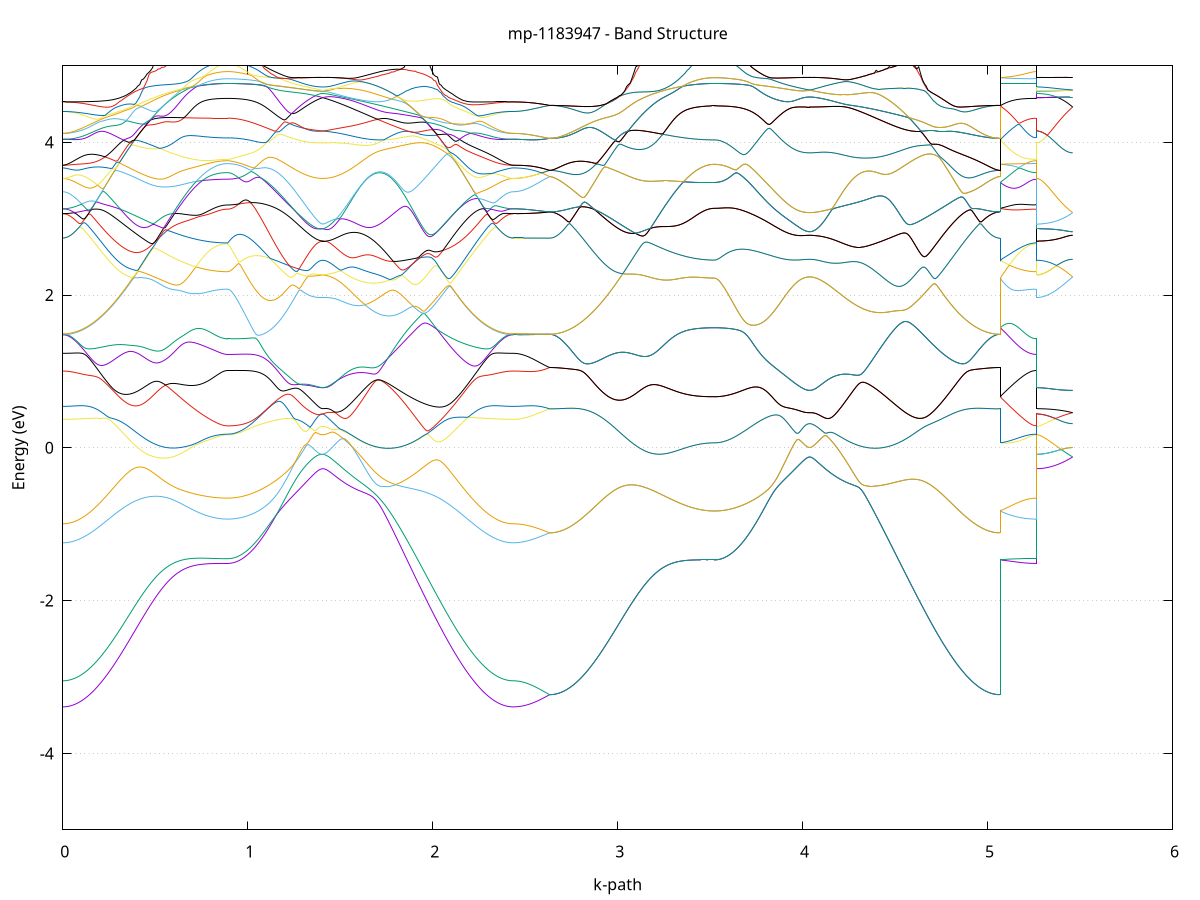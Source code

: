 set title 'mp-1183947 - Band Structure'
set xlabel 'k-path'
set ylabel 'Energy (eV)'
set grid y
set yrange [-5:5]
set terminal png size 800,600
set output 'mp-1183947_bands_gnuplot.png'
plot '-' using 1:2 with lines notitle, '-' using 1:2 with lines notitle, '-' using 1:2 with lines notitle, '-' using 1:2 with lines notitle, '-' using 1:2 with lines notitle, '-' using 1:2 with lines notitle, '-' using 1:2 with lines notitle, '-' using 1:2 with lines notitle, '-' using 1:2 with lines notitle, '-' using 1:2 with lines notitle, '-' using 1:2 with lines notitle, '-' using 1:2 with lines notitle, '-' using 1:2 with lines notitle, '-' using 1:2 with lines notitle, '-' using 1:2 with lines notitle, '-' using 1:2 with lines notitle, '-' using 1:2 with lines notitle, '-' using 1:2 with lines notitle, '-' using 1:2 with lines notitle, '-' using 1:2 with lines notitle, '-' using 1:2 with lines notitle, '-' using 1:2 with lines notitle, '-' using 1:2 with lines notitle, '-' using 1:2 with lines notitle, '-' using 1:2 with lines notitle, '-' using 1:2 with lines notitle, '-' using 1:2 with lines notitle, '-' using 1:2 with lines notitle, '-' using 1:2 with lines notitle, '-' using 1:2 with lines notitle, '-' using 1:2 with lines notitle, '-' using 1:2 with lines notitle, '-' using 1:2 with lines notitle, '-' using 1:2 with lines notitle, '-' using 1:2 with lines notitle, '-' using 1:2 with lines notitle, '-' using 1:2 with lines notitle, '-' using 1:2 with lines notitle, '-' using 1:2 with lines notitle, '-' using 1:2 with lines notitle, '-' using 1:2 with lines notitle, '-' using 1:2 with lines notitle, '-' using 1:2 with lines notitle, '-' using 1:2 with lines notitle, '-' using 1:2 with lines notitle, '-' using 1:2 with lines notitle, '-' using 1:2 with lines notitle, '-' using 1:2 with lines notitle
0.000000 -36.046809
0.009905 -36.046809
0.019811 -36.046709
0.029716 -36.046709
0.039622 -36.046609
0.049527 -36.046409
0.059433 -36.046309
0.069338 -36.046109
0.079243 -36.045909
0.089149 -36.045709
0.099054 -36.045409
0.108960 -36.045109
0.118865 -36.044809
0.128771 -36.044509
0.138676 -36.044109
0.148581 -36.043709
0.158487 -36.043309
0.168392 -36.042809
0.178298 -36.042409
0.188203 -36.041909
0.198109 -36.041409
0.208014 -36.040909
0.217919 -36.040309
0.227825 -36.039709
0.237730 -36.039209
0.247636 -36.038509
0.257541 -36.037909
0.267447 -36.037309
0.277352 -36.036609
0.287257 -36.035909
0.297163 -36.035209
0.307068 -36.034509
0.316974 -36.033809
0.326879 -36.033109
0.336785 -36.032309
0.346690 -36.031609
0.356595 -36.030809
0.366501 -36.030109
0.376406 -36.029309
0.386312 -36.028509
0.396217 -36.027709
0.406123 -36.026909
0.416028 -36.026109
0.425933 -36.025309
0.435839 -36.024509
0.445744 -36.023709
0.455650 -36.022909
0.465555 -36.022109
0.475461 -36.021209
0.485366 -36.020409
0.495271 -36.019609
0.505177 -36.018809
0.515082 -36.018109
0.524988 -36.017309
0.534893 -36.016509
0.544799 -36.015709
0.554704 -36.015009
0.564609 -36.014209
0.574515 -36.013509
0.584420 -36.012809
0.594326 -36.012009
0.604231 -36.011409
0.614137 -36.010709
0.624042 -36.010009
0.633947 -36.009409
0.643853 -36.008709
0.653758 -36.008109
0.663664 -36.007509
0.673569 -36.006909
0.683475 -36.006409
0.693380 -36.005809
0.703285 -36.005309
0.713191 -36.004809
0.723096 -36.004409
0.733002 -36.003909
0.742907 -36.003509
0.752812 -36.003109
0.762718 -36.002709
0.772623 -36.002409
0.782529 -36.002109
0.792434 -36.001809
0.802340 -36.001509
0.812245 -36.001309
0.822150 -36.001109
0.832056 -36.000909
0.841961 -36.000709
0.851867 -36.000609
0.861772 -36.000509
0.871678 -36.000409
0.881583 -36.000409
0.891488 -36.000409
0.891488 -36.000409
0.901387 -36.000409
0.911285 -36.000409
0.921183 -36.000309
0.931081 -36.000309
0.940979 -36.000309
0.950877 -36.000209
0.960775 -36.000209
0.970673 -36.000109
0.980571 -36.000009
0.990469 -35.999909
1.000368 -35.999809
1.010266 -35.999709
1.020164 -35.999609
1.030062 -35.999509
1.039960 -35.999409
1.049858 -35.999209
1.059756 -35.999109
1.069654 -35.999009
1.079552 -35.998809
1.089450 -35.998709
1.099349 -35.998509
1.109247 -35.998409
1.119145 -35.998209
1.129043 -35.998009
1.138941 -35.997909
1.148839 -35.997709
1.158737 -35.997509
1.168635 -35.997309
1.178533 -35.997209
1.188431 -35.997009
1.198330 -35.996809
1.208228 -35.996609
1.218126 -35.996509
1.228024 -35.996309
1.237922 -35.996209
1.247820 -35.996009
1.257718 -35.995809
1.267616 -35.995709
1.277514 -35.995609
1.287412 -35.995409
1.297310 -35.995309
1.307209 -35.995209
1.317107 -35.995109
1.327005 -35.995009
1.336903 -35.994909
1.346801 -35.994809
1.356699 -35.994709
1.366597 -35.994709
1.376495 -35.994609
1.386393 -35.994609
1.396291 -35.994609
1.406190 -35.994609
1.406190 -35.994609
1.416184 -35.994609
1.426178 -35.994609
1.436172 -35.994609
1.446166 -35.994709
1.456161 -35.994709
1.466155 -35.994809
1.476149 -35.994909
1.486143 -35.995109
1.496137 -35.995209
1.506132 -35.995409
1.516126 -35.995509
1.526120 -35.995709
1.536114 -35.995909
1.546108 -35.996209
1.556103 -35.996409
1.566097 -35.996709
1.576091 -35.997009
1.586085 -35.997309
1.596079 -35.997609
1.606074 -35.998009
1.616068 -35.998409
1.626062 -35.998809
1.636056 -35.999209
1.646050 -35.999609
1.656044 -36.000009
1.666039 -36.000509
1.676033 -36.001009
1.686027 -36.001509
1.696021 -36.002009
1.706015 -36.002609
1.716010 -36.003109
1.726004 -36.003709
1.735998 -36.004309
1.745992 -36.004909
1.755986 -36.005609
1.765981 -36.006209
1.775975 -36.006909
1.785969 -36.007609
1.795963 -36.008309
1.805957 -36.009009
1.815952 -36.009709
1.825946 -36.010409
1.835940 -36.011209
1.845934 -36.011909
1.855928 -36.012709
1.865923 -36.013509
1.875917 -36.014209
1.885911 -36.015009
1.895905 -36.015809
1.905899 -36.016609
1.915894 -36.017509
1.925888 -36.018309
1.935882 -36.019109
1.945876 -36.019909
1.955870 -36.020809
1.965865 -36.021609
1.975859 -36.022409
1.985853 -36.023209
1.995847 -36.024109
2.005841 -36.024909
2.015836 -36.025709
2.025830 -36.026509
2.035824 -36.027409
2.045818 -36.028209
2.055812 -36.029009
2.065807 -36.029809
2.075801 -36.030609
2.085795 -36.031309
2.095789 -36.032109
2.105783 -36.032909
2.115778 -36.033609
2.125772 -36.034309
2.135766 -36.035109
2.145760 -36.035809
2.155754 -36.036409
2.165749 -36.037109
2.175743 -36.037809
2.185737 -36.038409
2.195731 -36.039009
2.205725 -36.039609
2.215720 -36.040209
2.225714 -36.040809
2.235708 -36.041309
2.245702 -36.041809
2.255696 -36.042309
2.265690 -36.042809
2.275685 -36.043209
2.285679 -36.043609
2.295673 -36.044009
2.305667 -36.044409
2.315661 -36.044809
2.325656 -36.045109
2.335650 -36.045409
2.345644 -36.045609
2.355638 -36.045909
2.365632 -36.046109
2.375627 -36.046309
2.385621 -36.046409
2.395615 -36.046609
2.405609 -36.046709
2.415603 -36.046709
2.425598 -36.046809
2.435592 -36.046809
2.435592 -36.046809
2.445410 -36.046809
2.455228 -36.046809
2.465045 -36.046809
2.474863 -36.046809
2.484681 -36.046809
2.494499 -36.046809
2.504317 -36.046809
2.514135 -36.046809
2.523953 -36.046809
2.533770 -36.046809
2.543588 -36.046809
2.553406 -36.046809
2.563224 -36.046809
2.573042 -36.046809
2.582860 -36.046809
2.592678 -36.046809
2.602495 -36.046809
2.612313 -36.046809
2.622131 -36.046809
2.631949 -36.046809
2.631949 -36.046809
2.641854 -36.046809
2.651760 -36.046709
2.661665 -36.046709
2.671571 -36.046609
2.681476 -36.046409
2.691382 -36.046309
2.701287 -36.046109
2.711192 -36.045909
2.721098 -36.045709
2.731003 -36.045409
2.740909 -36.045109
2.750814 -36.044809
2.760720 -36.044409
2.770625 -36.044109
2.780530 -36.043709
2.790436 -36.043309
2.800341 -36.042809
2.810247 -36.042409
2.820152 -36.041909
2.830058 -36.041409
2.839963 -36.040909
2.849868 -36.040309
2.859774 -36.039709
2.869679 -36.039209
2.879585 -36.038509
2.889490 -36.037909
2.899396 -36.037309
2.909301 -36.036609
2.919206 -36.035909
2.929112 -36.035209
2.939017 -36.034509
2.948923 -36.033809
2.958828 -36.033109
2.968734 -36.032309
2.978639 -36.031609
2.988544 -36.030809
2.998450 -36.030109
3.008355 -36.029309
3.018261 -36.028509
3.028166 -36.027709
3.038072 -36.026909
3.047977 -36.026109
3.057882 -36.025309
3.067788 -36.024509
3.077693 -36.023709
3.087599 -36.022909
3.097504 -36.022109
3.107410 -36.021209
3.117315 -36.020409
3.127220 -36.019609
3.137126 -36.018809
3.147031 -36.018109
3.156937 -36.017309
3.166842 -36.016509
3.176748 -36.015709
3.186653 -36.015009
3.196558 -36.014209
3.206464 -36.013509
3.216369 -36.012809
3.226275 -36.012009
3.236180 -36.011409
3.246086 -36.010709
3.255991 -36.010009
3.265896 -36.009409
3.275802 -36.008709
3.285707 -36.008109
3.295613 -36.007509
3.305518 -36.006909
3.315424 -36.006409
3.325329 -36.005809
3.335234 -36.005309
3.345140 -36.004809
3.355045 -36.004409
3.364951 -36.003909
3.374856 -36.003509
3.384761 -36.003109
3.394667 -36.002709
3.404572 -36.002409
3.414478 -36.002109
3.424383 -36.001809
3.434289 -36.001509
3.444194 -36.001309
3.454099 -36.001109
3.464005 -36.000909
3.473910 -36.000709
3.483816 -36.000609
3.493721 -36.000509
3.503627 -36.000409
3.513532 -36.000409
3.523437 -36.000409
3.523437 -36.000409
3.533336 -36.000409
3.543234 -36.000409
3.553132 -36.000309
3.563030 -36.000309
3.572928 -36.000309
3.582826 -36.000209
3.592724 -36.000209
3.602622 -36.000109
3.612520 -36.000009
3.622418 -35.999909
3.632317 -35.999809
3.642215 -35.999709
3.652113 -35.999609
3.662011 -35.999509
3.671909 -35.999409
3.681807 -35.999209
3.691705 -35.999109
3.701603 -35.999009
3.711501 -35.998809
3.721399 -35.998709
3.731298 -35.998509
3.741196 -35.998409
3.751094 -35.998209
3.760992 -35.998009
3.770890 -35.997909
3.780788 -35.997709
3.790686 -35.997509
3.800584 -35.997309
3.810482 -35.997209
3.820380 -35.997009
3.830279 -35.996809
3.840177 -35.996609
3.850075 -35.996509
3.859973 -35.996309
3.869871 -35.996209
3.879769 -35.996009
3.889667 -35.995809
3.899565 -35.995709
3.909463 -35.995609
3.919361 -35.995409
3.929259 -35.995309
3.939158 -35.995209
3.949056 -35.995109
3.958954 -35.995009
3.968852 -35.994909
3.978750 -35.994809
3.988648 -35.994709
3.998546 -35.994709
4.008444 -35.994609
4.018342 -35.994609
4.028240 -35.994609
4.038139 -35.994609
4.038139 -35.994609
4.048133 -35.994609
4.058127 -35.994609
4.068121 -35.994609
4.078115 -35.994709
4.088110 -35.994709
4.098104 -35.994809
4.108098 -35.994909
4.118092 -35.995109
4.128086 -35.995209
4.138081 -35.995409
4.148075 -35.995509
4.158069 -35.995709
4.168063 -35.995909
4.178057 -35.996209
4.188052 -35.996409
4.198046 -35.996709
4.208040 -35.997009
4.218034 -35.997309
4.228028 -35.997609
4.238023 -35.998009
4.248017 -35.998409
4.258011 -35.998809
4.268005 -35.999209
4.277999 -35.999609
4.287993 -36.000009
4.297988 -36.000509
4.307982 -36.001009
4.317976 -36.001509
4.327970 -36.002009
4.337964 -36.002609
4.347959 -36.003109
4.357953 -36.003709
4.367947 -36.004309
4.377941 -36.004909
4.387935 -36.005609
4.397930 -36.006209
4.407924 -36.006909
4.417918 -36.007609
4.427912 -36.008309
4.437906 -36.009009
4.447901 -36.009709
4.457895 -36.010409
4.467889 -36.011209
4.477883 -36.011909
4.487877 -36.012709
4.497872 -36.013509
4.507866 -36.014209
4.517860 -36.015009
4.527854 -36.015809
4.537848 -36.016609
4.547843 -36.017509
4.557837 -36.018309
4.567831 -36.019109
4.577825 -36.019909
4.587819 -36.020809
4.597814 -36.021609
4.607808 -36.022409
4.617802 -36.023209
4.627796 -36.024109
4.637790 -36.024909
4.647785 -36.025709
4.657779 -36.026509
4.667773 -36.027409
4.677767 -36.028209
4.687761 -36.029009
4.697756 -36.029809
4.707750 -36.030609
4.717744 -36.031309
4.727738 -36.032109
4.737732 -36.032909
4.747727 -36.033609
4.757721 -36.034309
4.767715 -36.035109
4.777709 -36.035809
4.787703 -36.036409
4.797698 -36.037109
4.807692 -36.037809
4.817686 -36.038409
4.827680 -36.039009
4.837674 -36.039609
4.847669 -36.040209
4.857663 -36.040809
4.867657 -36.041309
4.877651 -36.041809
4.887645 -36.042309
4.897639 -36.042809
4.907634 -36.043209
4.917628 -36.043609
4.927622 -36.044009
4.937616 -36.044409
4.947610 -36.044809
4.957605 -36.045109
4.967599 -36.045409
4.977593 -36.045609
4.987587 -36.045909
4.997581 -36.046109
5.007576 -36.046309
5.017570 -36.046409
5.027564 -36.046609
5.037558 -36.046709
5.047552 -36.046709
5.057547 -36.046809
5.067541 -36.046809
5.067541 -36.000409
5.077359 -36.000409
5.087177 -36.000409
5.096994 -36.000409
5.106812 -36.000409
5.116630 -36.000409
5.126448 -36.000409
5.136266 -36.000409
5.146084 -36.000409
5.155902 -36.000409
5.165719 -36.000409
5.175537 -36.000409
5.185355 -36.000409
5.195173 -36.000409
5.204991 -36.000409
5.214809 -36.000409
5.224627 -36.000409
5.234444 -36.000409
5.244262 -36.000409
5.254080 -36.000409
5.263898 -36.000409
5.263898 -35.994609
5.273716 -35.994609
5.283534 -35.994609
5.293352 -35.994609
5.303169 -35.994609
5.312987 -35.994609
5.322805 -35.994609
5.332623 -35.994609
5.342441 -35.994609
5.352259 -35.994609
5.362077 -35.994609
5.371894 -35.994609
5.381712 -35.994609
5.391530 -35.994609
5.401348 -35.994609
5.411166 -35.994609
5.420984 -35.994609
5.430802 -35.994609
5.440619 -35.994609
5.450437 -35.994609
5.460255 -35.994609
e
0.000000 -36.046809
0.009905 -36.046809
0.019811 -36.046709
0.029716 -36.046709
0.039622 -36.046609
0.049527 -36.046409
0.059433 -36.046309
0.069338 -36.046109
0.079243 -36.045909
0.089149 -36.045709
0.099054 -36.045409
0.108960 -36.045109
0.118865 -36.044809
0.128771 -36.044409
0.138676 -36.044109
0.148581 -36.043709
0.158487 -36.043309
0.168392 -36.042809
0.178298 -36.042409
0.188203 -36.041909
0.198109 -36.041409
0.208014 -36.040909
0.217919 -36.040309
0.227825 -36.039709
0.237730 -36.039209
0.247636 -36.038509
0.257541 -36.037909
0.267447 -36.037309
0.277352 -36.036609
0.287257 -36.035909
0.297163 -36.035209
0.307068 -36.034509
0.316974 -36.033809
0.326879 -36.033109
0.336785 -36.032409
0.346690 -36.031609
0.356595 -36.030809
0.366501 -36.030109
0.376406 -36.029309
0.386312 -36.028509
0.396217 -36.027709
0.406123 -36.026909
0.416028 -36.026109
0.425933 -36.025309
0.435839 -36.024509
0.445744 -36.023709
0.455650 -36.022909
0.465555 -36.022109
0.475461 -36.021209
0.485366 -36.020409
0.495271 -36.019609
0.505177 -36.018809
0.515082 -36.018109
0.524988 -36.017309
0.534893 -36.016509
0.544799 -36.015709
0.554704 -36.015009
0.564609 -36.014209
0.574515 -36.013509
0.584420 -36.012809
0.594326 -36.012109
0.604231 -36.011409
0.614137 -36.010709
0.624042 -36.010009
0.633947 -36.009409
0.643853 -36.008709
0.653758 -36.008109
0.663664 -36.007509
0.673569 -36.006909
0.683475 -36.006409
0.693380 -36.005809
0.703285 -36.005309
0.713191 -36.004809
0.723096 -36.004409
0.733002 -36.003909
0.742907 -36.003509
0.752812 -36.003109
0.762718 -36.002709
0.772623 -36.002409
0.782529 -36.002109
0.792434 -36.001809
0.802340 -36.001509
0.812245 -36.001309
0.822150 -36.001109
0.832056 -36.000909
0.841961 -36.000709
0.851867 -36.000609
0.861772 -36.000509
0.871678 -36.000409
0.881583 -36.000409
0.891488 -36.000409
0.891488 -36.000409
0.901387 -36.000409
0.911285 -36.000409
0.921183 -36.000309
0.931081 -36.000309
0.940979 -36.000309
0.950877 -36.000209
0.960775 -36.000209
0.970673 -36.000109
0.980571 -36.000009
0.990469 -35.999909
1.000368 -35.999809
1.010266 -35.999709
1.020164 -35.999609
1.030062 -35.999509
1.039960 -35.999409
1.049858 -35.999209
1.059756 -35.999109
1.069654 -35.999009
1.079552 -35.998809
1.089450 -35.998709
1.099349 -35.998509
1.109247 -35.998409
1.119145 -35.998209
1.129043 -35.998009
1.138941 -35.997909
1.148839 -35.997709
1.158737 -35.997509
1.168635 -35.997309
1.178533 -35.997209
1.188431 -35.997009
1.198330 -35.996809
1.208228 -35.996609
1.218126 -35.996509
1.228024 -35.996309
1.237922 -35.996209
1.247820 -35.996009
1.257718 -35.995809
1.267616 -35.995709
1.277514 -35.995609
1.287412 -35.995409
1.297310 -35.995309
1.307209 -35.995209
1.317107 -35.995109
1.327005 -35.995009
1.336903 -35.994909
1.346801 -35.994809
1.356699 -35.994709
1.366597 -35.994709
1.376495 -35.994609
1.386393 -35.994609
1.396291 -35.994609
1.406190 -35.994609
1.406190 -35.994609
1.416184 -35.994609
1.426178 -35.994609
1.436172 -35.994609
1.446166 -35.994709
1.456161 -35.994709
1.466155 -35.994809
1.476149 -35.994909
1.486143 -35.995109
1.496137 -35.995209
1.506132 -35.995409
1.516126 -35.995509
1.526120 -35.995709
1.536114 -35.995909
1.546108 -35.996209
1.556103 -35.996409
1.566097 -35.996709
1.576091 -35.997009
1.586085 -35.997309
1.596079 -35.997609
1.606074 -35.998009
1.616068 -35.998409
1.626062 -35.998809
1.636056 -35.999209
1.646050 -35.999609
1.656044 -36.000009
1.666039 -36.000509
1.676033 -36.001009
1.686027 -36.001509
1.696021 -36.002009
1.706015 -36.002609
1.716010 -36.003109
1.726004 -36.003709
1.735998 -36.004309
1.745992 -36.004909
1.755986 -36.005609
1.765981 -36.006209
1.775975 -36.006909
1.785969 -36.007609
1.795963 -36.008309
1.805957 -36.009009
1.815952 -36.009709
1.825946 -36.010409
1.835940 -36.011209
1.845934 -36.011909
1.855928 -36.012709
1.865923 -36.013509
1.875917 -36.014209
1.885911 -36.015009
1.895905 -36.015809
1.905899 -36.016609
1.915894 -36.017509
1.925888 -36.018309
1.935882 -36.019109
1.945876 -36.019909
1.955870 -36.020809
1.965865 -36.021609
1.975859 -36.022409
1.985853 -36.023209
1.995847 -36.024109
2.005841 -36.024909
2.015836 -36.025709
2.025830 -36.026509
2.035824 -36.027409
2.045818 -36.028209
2.055812 -36.029009
2.065807 -36.029809
2.075801 -36.030609
2.085795 -36.031309
2.095789 -36.032109
2.105783 -36.032909
2.115778 -36.033609
2.125772 -36.034309
2.135766 -36.035009
2.145760 -36.035809
2.155754 -36.036409
2.165749 -36.037109
2.175743 -36.037809
2.185737 -36.038409
2.195731 -36.039009
2.205725 -36.039609
2.215720 -36.040209
2.225714 -36.040809
2.235708 -36.041309
2.245702 -36.041809
2.255696 -36.042309
2.265690 -36.042809
2.275685 -36.043209
2.285679 -36.043609
2.295673 -36.044009
2.305667 -36.044409
2.315661 -36.044809
2.325656 -36.045109
2.335650 -36.045409
2.345644 -36.045609
2.355638 -36.045909
2.365632 -36.046109
2.375627 -36.046309
2.385621 -36.046409
2.395615 -36.046609
2.405609 -36.046709
2.415603 -36.046709
2.425598 -36.046809
2.435592 -36.046809
2.435592 -36.046809
2.445410 -36.046809
2.455228 -36.046809
2.465045 -36.046809
2.474863 -36.046809
2.484681 -36.046809
2.494499 -36.046809
2.504317 -36.046809
2.514135 -36.046809
2.523953 -36.046809
2.533770 -36.046809
2.543588 -36.046809
2.553406 -36.046809
2.563224 -36.046809
2.573042 -36.046809
2.582860 -36.046809
2.592678 -36.046809
2.602495 -36.046809
2.612313 -36.046809
2.622131 -36.046809
2.631949 -36.046809
2.631949 -36.046809
2.641854 -36.046809
2.651760 -36.046709
2.661665 -36.046709
2.671571 -36.046609
2.681476 -36.046409
2.691382 -36.046309
2.701287 -36.046109
2.711192 -36.045909
2.721098 -36.045709
2.731003 -36.045409
2.740909 -36.045109
2.750814 -36.044809
2.760720 -36.044409
2.770625 -36.044109
2.780530 -36.043709
2.790436 -36.043309
2.800341 -36.042809
2.810247 -36.042409
2.820152 -36.041909
2.830058 -36.041409
2.839963 -36.040909
2.849868 -36.040309
2.859774 -36.039709
2.869679 -36.039209
2.879585 -36.038509
2.889490 -36.037909
2.899396 -36.037309
2.909301 -36.036609
2.919206 -36.035909
2.929112 -36.035209
2.939017 -36.034509
2.948923 -36.033809
2.958828 -36.033109
2.968734 -36.032309
2.978639 -36.031609
2.988544 -36.030809
2.998450 -36.030109
3.008355 -36.029309
3.018261 -36.028509
3.028166 -36.027709
3.038072 -36.026909
3.047977 -36.026109
3.057882 -36.025309
3.067788 -36.024509
3.077693 -36.023709
3.087599 -36.022909
3.097504 -36.022109
3.107410 -36.021209
3.117315 -36.020409
3.127220 -36.019609
3.137126 -36.018809
3.147031 -36.018109
3.156937 -36.017309
3.166842 -36.016509
3.176748 -36.015709
3.186653 -36.015009
3.196558 -36.014209
3.206464 -36.013509
3.216369 -36.012809
3.226275 -36.012009
3.236180 -36.011409
3.246086 -36.010709
3.255991 -36.010009
3.265896 -36.009409
3.275802 -36.008709
3.285707 -36.008109
3.295613 -36.007509
3.305518 -36.006909
3.315424 -36.006409
3.325329 -36.005809
3.335234 -36.005309
3.345140 -36.004809
3.355045 -36.004409
3.364951 -36.003909
3.374856 -36.003509
3.384761 -36.003109
3.394667 -36.002709
3.404572 -36.002409
3.414478 -36.002109
3.424383 -36.001809
3.434289 -36.001509
3.444194 -36.001309
3.454099 -36.001109
3.464005 -36.000909
3.473910 -36.000709
3.483816 -36.000609
3.493721 -36.000509
3.503627 -36.000409
3.513532 -36.000409
3.523437 -36.000409
3.523437 -36.000409
3.533336 -36.000409
3.543234 -36.000409
3.553132 -36.000309
3.563030 -36.000309
3.572928 -36.000309
3.582826 -36.000209
3.592724 -36.000209
3.602622 -36.000109
3.612520 -36.000009
3.622418 -35.999909
3.632317 -35.999809
3.642215 -35.999709
3.652113 -35.999609
3.662011 -35.999509
3.671909 -35.999409
3.681807 -35.999209
3.691705 -35.999109
3.701603 -35.999009
3.711501 -35.998809
3.721399 -35.998709
3.731298 -35.998509
3.741196 -35.998409
3.751094 -35.998209
3.760992 -35.998009
3.770890 -35.997909
3.780788 -35.997709
3.790686 -35.997509
3.800584 -35.997309
3.810482 -35.997209
3.820380 -35.997009
3.830279 -35.996809
3.840177 -35.996609
3.850075 -35.996509
3.859973 -35.996309
3.869871 -35.996209
3.879769 -35.996009
3.889667 -35.995809
3.899565 -35.995709
3.909463 -35.995609
3.919361 -35.995409
3.929259 -35.995309
3.939158 -35.995209
3.949056 -35.995109
3.958954 -35.995009
3.968852 -35.994909
3.978750 -35.994809
3.988648 -35.994709
3.998546 -35.994709
4.008444 -35.994609
4.018342 -35.994609
4.028240 -35.994609
4.038139 -35.994609
4.038139 -35.994609
4.048133 -35.994609
4.058127 -35.994609
4.068121 -35.994609
4.078115 -35.994709
4.088110 -35.994709
4.098104 -35.994809
4.108098 -35.994909
4.118092 -35.995109
4.128086 -35.995209
4.138081 -35.995409
4.148075 -35.995509
4.158069 -35.995709
4.168063 -35.995909
4.178057 -35.996209
4.188052 -35.996409
4.198046 -35.996709
4.208040 -35.997009
4.218034 -35.997309
4.228028 -35.997609
4.238023 -35.998009
4.248017 -35.998409
4.258011 -35.998809
4.268005 -35.999209
4.277999 -35.999609
4.287993 -36.000009
4.297988 -36.000509
4.307982 -36.001009
4.317976 -36.001509
4.327970 -36.002009
4.337964 -36.002609
4.347959 -36.003109
4.357953 -36.003709
4.367947 -36.004309
4.377941 -36.004909
4.387935 -36.005609
4.397930 -36.006209
4.407924 -36.006909
4.417918 -36.007609
4.427912 -36.008309
4.437906 -36.009009
4.447901 -36.009709
4.457895 -36.010409
4.467889 -36.011209
4.477883 -36.011909
4.487877 -36.012709
4.497872 -36.013509
4.507866 -36.014209
4.517860 -36.015009
4.527854 -36.015809
4.537848 -36.016609
4.547843 -36.017509
4.557837 -36.018309
4.567831 -36.019109
4.577825 -36.019909
4.587819 -36.020809
4.597814 -36.021609
4.607808 -36.022409
4.617802 -36.023209
4.627796 -36.024109
4.637790 -36.024909
4.647785 -36.025709
4.657779 -36.026509
4.667773 -36.027409
4.677767 -36.028209
4.687761 -36.029009
4.697756 -36.029809
4.707750 -36.030609
4.717744 -36.031309
4.727738 -36.032109
4.737732 -36.032909
4.747727 -36.033609
4.757721 -36.034309
4.767715 -36.035009
4.777709 -36.035809
4.787703 -36.036409
4.797698 -36.037109
4.807692 -36.037809
4.817686 -36.038409
4.827680 -36.039009
4.837674 -36.039609
4.847669 -36.040209
4.857663 -36.040809
4.867657 -36.041309
4.877651 -36.041809
4.887645 -36.042309
4.897639 -36.042809
4.907634 -36.043209
4.917628 -36.043609
4.927622 -36.044009
4.937616 -36.044409
4.947610 -36.044809
4.957605 -36.045109
4.967599 -36.045409
4.977593 -36.045609
4.987587 -36.045909
4.997581 -36.046109
5.007576 -36.046309
5.017570 -36.046409
5.027564 -36.046609
5.037558 -36.046709
5.047552 -36.046709
5.057547 -36.046809
5.067541 -36.046809
5.067541 -36.000409
5.077359 -36.000409
5.087177 -36.000409
5.096994 -36.000409
5.106812 -36.000409
5.116630 -36.000409
5.126448 -36.000409
5.136266 -36.000409
5.146084 -36.000409
5.155902 -36.000409
5.165719 -36.000409
5.175537 -36.000409
5.185355 -36.000409
5.195173 -36.000409
5.204991 -36.000409
5.214809 -36.000409
5.224627 -36.000409
5.234444 -36.000409
5.244262 -36.000409
5.254080 -36.000409
5.263898 -36.000409
5.263898 -35.994609
5.273716 -35.994609
5.283534 -35.994609
5.293352 -35.994609
5.303169 -35.994609
5.312987 -35.994609
5.322805 -35.994609
5.332623 -35.994609
5.342441 -35.994609
5.352259 -35.994609
5.362077 -35.994609
5.371894 -35.994609
5.381712 -35.994609
5.391530 -35.994609
5.401348 -35.994609
5.411166 -35.994609
5.420984 -35.994609
5.430802 -35.994609
5.440619 -35.994609
5.450437 -35.994609
5.460255 -35.994609
e
0.000000 -23.874809
0.009905 -23.874709
0.019811 -23.874609
0.029716 -23.874409
0.039622 -23.874009
0.049527 -23.873609
0.059433 -23.873109
0.069338 -23.872509
0.079243 -23.871809
0.089149 -23.871009
0.099054 -23.870109
0.108960 -23.869109
0.118865 -23.868009
0.128771 -23.866909
0.138676 -23.865709
0.148581 -23.864309
0.158487 -23.862909
0.168392 -23.861409
0.178298 -23.859909
0.188203 -23.858209
0.198109 -23.856509
0.208014 -23.854709
0.217919 -23.852809
0.227825 -23.850909
0.237730 -23.848809
0.247636 -23.846809
0.257541 -23.844609
0.267447 -23.842409
0.277352 -23.840209
0.287257 -23.837809
0.297163 -23.835509
0.307068 -23.833009
0.316974 -23.830609
0.326879 -23.828109
0.336785 -23.825509
0.346690 -23.822909
0.356595 -23.820309
0.366501 -23.817609
0.376406 -23.814909
0.386312 -23.812209
0.396217 -23.809409
0.406123 -23.806709
0.416028 -23.803909
0.425933 -23.801109
0.435839 -23.798309
0.445744 -23.795509
0.455650 -23.792709
0.465555 -23.789809
0.475461 -23.787009
0.485366 -23.784209
0.495271 -23.781409
0.505177 -23.778709
0.515082 -23.775909
0.524988 -23.773109
0.534893 -23.770409
0.544799 -23.767709
0.554704 -23.765109
0.564609 -23.762409
0.574515 -23.759909
0.584420 -23.757309
0.594326 -23.754809
0.604231 -23.752309
0.614137 -23.749909
0.624042 -23.747609
0.633947 -23.745309
0.643853 -23.743109
0.653758 -23.740909
0.663664 -23.738809
0.673569 -23.736709
0.683475 -23.734809
0.693380 -23.732909
0.703285 -23.731009
0.713191 -23.729309
0.723096 -23.727609
0.733002 -23.726109
0.742907 -23.724609
0.752812 -23.723209
0.762718 -23.721809
0.772623 -23.720609
0.782529 -23.719509
0.792434 -23.718409
0.802340 -23.717509
0.812245 -23.716609
0.822150 -23.715909
0.832056 -23.715209
0.841961 -23.714709
0.851867 -23.714209
0.861772 -23.713909
0.871678 -23.713609
0.881583 -23.713509
0.891488 -23.713409
0.891488 -23.713409
0.901387 -23.713409
0.911285 -23.713309
0.921183 -23.713309
0.931081 -23.713109
0.940979 -23.713009
0.950877 -23.712809
0.960775 -23.712609
0.970673 -23.712409
0.980571 -23.712109
0.990469 -23.711809
1.000368 -23.711409
1.010266 -23.711109
1.020164 -23.710709
1.030062 -23.710309
1.039960 -23.709909
1.049858 -23.709409
1.059756 -23.708909
1.069654 -23.708409
1.079552 -23.707909
1.089450 -23.707309
1.099349 -23.706809
1.109247 -23.706209
1.119145 -23.705609
1.129043 -23.705109
1.138941 -23.704509
1.148839 -23.703909
1.158737 -23.703209
1.168635 -23.702609
1.178533 -23.702009
1.188431 -23.701409
1.198330 -23.700809
1.208228 -23.700209
1.218126 -23.699609
1.228024 -23.699009
1.237922 -23.698409
1.247820 -23.697909
1.257718 -23.697309
1.267616 -23.696809
1.277514 -23.696309
1.287412 -23.695809
1.297310 -23.695409
1.307209 -23.694909
1.317107 -23.694609
1.327005 -23.694209
1.336903 -23.693909
1.346801 -23.693609
1.356699 -23.693309
1.366597 -23.693109
1.376495 -23.692909
1.386393 -23.692809
1.396291 -23.692709
1.406190 -23.692709
1.406190 -23.692709
1.416184 -23.692709
1.426178 -23.692809
1.436172 -23.693009
1.446166 -23.693209
1.456161 -23.693409
1.466155 -23.693709
1.476149 -23.694109
1.486143 -23.694509
1.496137 -23.695009
1.506132 -23.695609
1.516126 -23.696209
1.526120 -23.696909
1.536114 -23.697709
1.546108 -23.698509
1.556103 -23.699409
1.566097 -23.700409
1.576091 -23.701509
1.586085 -23.702609
1.596079 -23.703809
1.606074 -23.705009
1.616068 -23.706309
1.626062 -23.707709
1.636056 -23.709209
1.646050 -23.710709
1.656044 -23.712309
1.666039 -23.714009
1.676033 -23.715809
1.686027 -23.717609
1.696021 -23.719409
1.706015 -23.721409
1.716010 -23.723409
1.726004 -23.725409
1.735998 -23.727609
1.745992 -23.729709
1.755986 -23.732009
1.765981 -23.734309
1.775975 -23.736609
1.785969 -23.739009
1.795963 -23.741509
1.805957 -23.744009
1.815952 -23.746509
1.825946 -23.749109
1.835940 -23.751709
1.845934 -23.754409
1.855928 -23.757109
1.865923 -23.759809
1.875917 -23.762609
1.885911 -23.765309
1.895905 -23.768209
1.905899 -23.771009
1.915894 -23.773809
1.925888 -23.776709
1.935882 -23.779609
1.945876 -23.782409
1.955870 -23.785309
1.965865 -23.788209
1.975859 -23.791109
1.985853 -23.794009
1.995847 -23.796909
2.005841 -23.799809
2.015836 -23.802609
2.025830 -23.805509
2.035824 -23.808309
2.045818 -23.811109
2.055812 -23.813909
2.065807 -23.816609
2.075801 -23.819309
2.085795 -23.822009
2.095789 -23.824609
2.105783 -23.827309
2.115778 -23.829809
2.125772 -23.832309
2.135766 -23.834809
2.145760 -23.837209
2.155754 -23.839609
2.165749 -23.841909
2.175743 -23.844109
2.185737 -23.846309
2.195731 -23.848409
2.205725 -23.850409
2.215720 -23.852409
2.225714 -23.854309
2.235708 -23.856209
2.245702 -23.857909
2.255696 -23.859609
2.265690 -23.861209
2.275685 -23.862709
2.285679 -23.864109
2.295673 -23.865509
2.305667 -23.866809
2.315661 -23.867909
2.325656 -23.869009
2.335650 -23.870009
2.345644 -23.870909
2.355638 -23.871709
2.365632 -23.872409
2.375627 -23.873109
2.385621 -23.873609
2.395615 -23.874009
2.405609 -23.874409
2.415603 -23.874609
2.425598 -23.874709
2.435592 -23.874809
2.435592 -23.874809
2.445410 -23.874809
2.455228 -23.874809
2.465045 -23.874809
2.474863 -23.874809
2.484681 -23.874809
2.494499 -23.874809
2.504317 -23.874809
2.514135 -23.874809
2.523953 -23.874709
2.533770 -23.874709
2.543588 -23.874709
2.553406 -23.874709
2.563224 -23.874709
2.573042 -23.874709
2.582860 -23.874609
2.592678 -23.874609
2.602495 -23.874609
2.612313 -23.874609
2.622131 -23.874609
2.631949 -23.874609
2.631949 -23.874609
2.641854 -23.874509
2.651760 -23.874409
2.661665 -23.874109
2.671571 -23.873809
2.681476 -23.873409
2.691382 -23.872909
2.701287 -23.872309
2.711192 -23.871609
2.721098 -23.870809
2.731003 -23.869909
2.740909 -23.868909
2.750814 -23.867809
2.760720 -23.866709
2.770625 -23.865409
2.780530 -23.864109
2.790436 -23.862709
2.800341 -23.861209
2.810247 -23.859609
2.820152 -23.858009
2.830058 -23.856309
2.839963 -23.854509
2.849868 -23.852609
2.859774 -23.850709
2.869679 -23.848609
2.879585 -23.846609
2.889490 -23.844409
2.899396 -23.842209
2.909301 -23.840009
2.919206 -23.837609
2.929112 -23.835309
2.939017 -23.832909
2.948923 -23.830409
2.958828 -23.827909
2.968734 -23.825309
2.978639 -23.822709
2.988544 -23.820109
2.998450 -23.817409
3.008355 -23.814709
3.018261 -23.812009
3.028166 -23.809309
3.038072 -23.806509
3.047977 -23.803709
3.057882 -23.800909
3.067788 -23.798109
3.077693 -23.795309
3.087599 -23.792509
3.097504 -23.789709
3.107410 -23.786909
3.117315 -23.784109
3.127220 -23.781309
3.137126 -23.778509
3.147031 -23.775709
3.156937 -23.773009
3.166842 -23.770309
3.176748 -23.767609
3.186653 -23.764909
3.196558 -23.762309
3.206464 -23.759709
3.216369 -23.757209
3.226275 -23.754709
3.236180 -23.752209
3.246086 -23.749809
3.255991 -23.747509
3.265896 -23.745209
3.275802 -23.743009
3.285707 -23.740809
3.295613 -23.738709
3.305518 -23.736609
3.315424 -23.734709
3.325329 -23.732809
3.335234 -23.731009
3.345140 -23.729209
3.355045 -23.727609
3.364951 -23.726009
3.374856 -23.724509
3.384761 -23.723109
3.394667 -23.721809
3.404572 -23.720509
3.414478 -23.719409
3.424383 -23.718409
3.434289 -23.717409
3.444194 -23.716609
3.454099 -23.715809
3.464005 -23.715209
3.473910 -23.714609
3.483816 -23.714109
3.493721 -23.713809
3.503627 -23.713509
3.513532 -23.713409
3.523437 -23.713309
3.523437 -23.713309
3.533336 -23.713309
3.543234 -23.713309
3.553132 -23.713209
3.563030 -23.713109
3.572928 -23.712909
3.582826 -23.712709
3.592724 -23.712509
3.602622 -23.712309
3.612520 -23.712009
3.622418 -23.711709
3.632317 -23.711409
3.642215 -23.711009
3.652113 -23.710609
3.662011 -23.710209
3.671909 -23.709809
3.681807 -23.709309
3.691705 -23.708809
3.701603 -23.708309
3.711501 -23.707809
3.721399 -23.707309
3.731298 -23.706709
3.741196 -23.706209
3.751094 -23.705609
3.760992 -23.705009
3.770890 -23.704409
3.780788 -23.703809
3.790686 -23.703209
3.800584 -23.702609
3.810482 -23.702009
3.820380 -23.701409
3.830279 -23.700809
3.840177 -23.700209
3.850075 -23.699609
3.859973 -23.699009
3.869871 -23.698409
3.879769 -23.697809
3.889667 -23.697309
3.899565 -23.696809
3.909463 -23.696309
3.919361 -23.695809
3.929259 -23.695409
3.939158 -23.694909
3.949056 -23.694509
3.958954 -23.694209
3.968852 -23.693909
3.978750 -23.693609
3.988648 -23.693309
3.998546 -23.693109
4.008444 -23.692909
4.018342 -23.692809
4.028240 -23.692709
4.038139 -23.692709
4.038139 -23.692709
4.048133 -23.692709
4.058127 -23.692809
4.068121 -23.693009
4.078115 -23.693209
4.088110 -23.693409
4.098104 -23.693709
4.108098 -23.694109
4.118092 -23.694509
4.128086 -23.695009
4.138081 -23.695609
4.148075 -23.696209
4.158069 -23.696909
4.168063 -23.697709
4.178057 -23.698509
4.188052 -23.699409
4.198046 -23.700409
4.208040 -23.701409
4.218034 -23.702509
4.228028 -23.703709
4.238023 -23.705009
4.248017 -23.706309
4.258011 -23.707709
4.268005 -23.709109
4.277999 -23.710709
4.287993 -23.712309
4.297988 -23.713909
4.307982 -23.715709
4.317976 -23.717509
4.327970 -23.719409
4.337964 -23.721309
4.347959 -23.723309
4.357953 -23.725409
4.367947 -23.727509
4.377941 -23.729709
4.387935 -23.731909
4.397930 -23.734209
4.407924 -23.736509
4.417918 -23.738909
4.427912 -23.741409
4.437906 -23.743909
4.447901 -23.746409
4.457895 -23.749009
4.467889 -23.751609
4.477883 -23.754309
4.487877 -23.757009
4.497872 -23.759709
4.507866 -23.762409
4.517860 -23.765209
4.527854 -23.768009
4.537848 -23.770909
4.547843 -23.773709
4.557837 -23.776609
4.567831 -23.779409
4.577825 -23.782309
4.587819 -23.785209
4.597814 -23.788109
4.607808 -23.791009
4.617802 -23.793909
4.627796 -23.796709
4.637790 -23.799609
4.647785 -23.802509
4.657779 -23.805309
4.667773 -23.808109
4.677767 -23.810909
4.687761 -23.813709
4.697756 -23.816409
4.707750 -23.819109
4.717744 -23.821809
4.727738 -23.824509
4.737732 -23.827109
4.747727 -23.829609
4.757721 -23.832109
4.767715 -23.834609
4.777709 -23.837009
4.787703 -23.839409
4.797698 -23.841709
4.807692 -23.843909
4.817686 -23.846109
4.827680 -23.848209
4.837674 -23.850209
4.847669 -23.852209
4.857663 -23.854109
4.867657 -23.855909
4.877651 -23.857709
4.887645 -23.859409
4.897639 -23.861009
4.907634 -23.862509
4.917628 -23.863909
4.927622 -23.865309
4.937616 -23.866509
4.947610 -23.867709
4.957605 -23.868809
4.967599 -23.869809
4.977593 -23.870709
4.987587 -23.871509
4.997581 -23.872209
5.007576 -23.872809
5.017570 -23.873409
5.027564 -23.873809
5.037558 -23.874109
5.047552 -23.874409
5.057547 -23.874509
5.067541 -23.874609
5.067541 -23.713309
5.077359 -23.713309
5.087177 -23.713409
5.096994 -23.713409
5.106812 -23.713409
5.116630 -23.713409
5.126448 -23.713409
5.136266 -23.713409
5.146084 -23.713409
5.155902 -23.713409
5.165719 -23.713409
5.175537 -23.713409
5.185355 -23.713409
5.195173 -23.713409
5.204991 -23.713409
5.214809 -23.713409
5.224627 -23.713409
5.234444 -23.713409
5.244262 -23.713409
5.254080 -23.713409
5.263898 -23.713409
5.263898 -23.692709
5.273716 -23.692709
5.283534 -23.692709
5.293352 -23.692709
5.303169 -23.692709
5.312987 -23.692709
5.322805 -23.692709
5.332623 -23.692709
5.342441 -23.692709
5.352259 -23.692709
5.362077 -23.692709
5.371894 -23.692709
5.381712 -23.692709
5.391530 -23.692709
5.401348 -23.692709
5.411166 -23.692709
5.420984 -23.692709
5.430802 -23.692709
5.440619 -23.692709
5.450437 -23.692709
5.460255 -23.692709
e
0.000000 -23.874409
0.009905 -23.874309
0.019811 -23.874209
0.029716 -23.873909
0.039622 -23.873609
0.049527 -23.873209
0.059433 -23.872709
0.069338 -23.872109
0.079243 -23.871309
0.089149 -23.870609
0.099054 -23.869709
0.108960 -23.868709
0.118865 -23.867609
0.128771 -23.866509
0.138676 -23.865209
0.148581 -23.863909
0.158487 -23.862509
0.168392 -23.861009
0.178298 -23.859409
0.188203 -23.857809
0.198109 -23.856109
0.208014 -23.854309
0.217919 -23.852409
0.227825 -23.850509
0.237730 -23.848509
0.247636 -23.846409
0.257541 -23.844209
0.267447 -23.842009
0.277352 -23.839809
0.287257 -23.837509
0.297163 -23.835109
0.307068 -23.832709
0.316974 -23.830209
0.326879 -23.827709
0.336785 -23.825109
0.346690 -23.822509
0.356595 -23.819909
0.366501 -23.817309
0.376406 -23.814609
0.386312 -23.811809
0.396217 -23.809109
0.406123 -23.806309
0.416028 -23.803609
0.425933 -23.800809
0.435839 -23.798009
0.445744 -23.795209
0.455650 -23.792409
0.465555 -23.789509
0.475461 -23.786709
0.485366 -23.783909
0.495271 -23.781109
0.505177 -23.778409
0.515082 -23.775609
0.524988 -23.772909
0.534893 -23.770209
0.544799 -23.767509
0.554704 -23.764809
0.564609 -23.762209
0.574515 -23.759609
0.584420 -23.757109
0.594326 -23.754609
0.604231 -23.752109
0.614137 -23.749709
0.624042 -23.747409
0.633947 -23.745109
0.643853 -23.742809
0.653758 -23.740709
0.663664 -23.738609
0.673569 -23.736509
0.683475 -23.734609
0.693380 -23.732709
0.703285 -23.730909
0.713191 -23.729109
0.723096 -23.727509
0.733002 -23.725909
0.742907 -23.724409
0.752812 -23.723009
0.762718 -23.721709
0.772623 -23.720509
0.782529 -23.719309
0.792434 -23.718309
0.802340 -23.717309
0.812245 -23.716509
0.822150 -23.715709
0.832056 -23.715109
0.841961 -23.714509
0.851867 -23.714109
0.861772 -23.713709
0.871678 -23.713509
0.881583 -23.713309
0.891488 -23.713309
0.891488 -23.713309
0.901387 -23.713309
0.911285 -23.713209
0.921183 -23.713109
0.931081 -23.713009
0.940979 -23.712909
0.950877 -23.712709
0.960775 -23.712509
0.970673 -23.712209
0.980571 -23.712009
0.990469 -23.711709
1.000368 -23.711309
1.010266 -23.711009
1.020164 -23.710609
1.030062 -23.710209
1.039960 -23.709709
1.049858 -23.709309
1.059756 -23.708809
1.069654 -23.708309
1.079552 -23.707809
1.089450 -23.707209
1.099349 -23.706709
1.109247 -23.706109
1.119145 -23.705609
1.129043 -23.705009
1.138941 -23.704409
1.148839 -23.703809
1.158737 -23.703209
1.168635 -23.702509
1.178533 -23.701909
1.188431 -23.701309
1.198330 -23.700709
1.208228 -23.700109
1.218126 -23.699509
1.228024 -23.698909
1.237922 -23.698409
1.247820 -23.697809
1.257718 -23.697309
1.267616 -23.696709
1.277514 -23.696309
1.287412 -23.695809
1.297310 -23.695309
1.307209 -23.694909
1.317107 -23.694509
1.327005 -23.694209
1.336903 -23.693809
1.346801 -23.693609
1.356699 -23.693309
1.366597 -23.693109
1.376495 -23.692909
1.386393 -23.692809
1.396291 -23.692709
1.406190 -23.692709
1.406190 -23.692709
1.416184 -23.692709
1.426178 -23.692809
1.436172 -23.693009
1.446166 -23.693109
1.456161 -23.693409
1.466155 -23.693709
1.476149 -23.694109
1.486143 -23.694509
1.496137 -23.695009
1.506132 -23.695609
1.516126 -23.696209
1.526120 -23.696909
1.536114 -23.697609
1.546108 -23.698509
1.556103 -23.699409
1.566097 -23.700309
1.576091 -23.701409
1.586085 -23.702509
1.596079 -23.703709
1.606074 -23.704909
1.616068 -23.706209
1.626062 -23.707609
1.636056 -23.709109
1.646050 -23.710609
1.656044 -23.712209
1.666039 -23.713909
1.676033 -23.715609
1.686027 -23.717409
1.696021 -23.719309
1.706015 -23.721209
1.716010 -23.723209
1.726004 -23.725309
1.735998 -23.727409
1.745992 -23.729609
1.755986 -23.731809
1.765981 -23.734109
1.775975 -23.736409
1.785969 -23.738809
1.795963 -23.741309
1.805957 -23.743809
1.815952 -23.746309
1.825946 -23.748909
1.835940 -23.751509
1.845934 -23.754109
1.855928 -23.756809
1.865923 -23.759609
1.875917 -23.762309
1.885911 -23.765109
1.895905 -23.767909
1.905899 -23.770709
1.915894 -23.773609
1.925888 -23.776409
1.935882 -23.779309
1.945876 -23.782209
1.955870 -23.785009
1.965865 -23.787909
1.975859 -23.790809
1.985853 -23.793709
1.995847 -23.796609
2.005841 -23.799409
2.015836 -23.802309
2.025830 -23.805109
2.035824 -23.807909
2.045818 -23.810709
2.055812 -23.813509
2.065807 -23.816309
2.075801 -23.819009
2.085795 -23.821609
2.095789 -23.824309
2.105783 -23.826909
2.115778 -23.829409
2.125772 -23.832009
2.135766 -23.834409
2.145760 -23.836809
2.155754 -23.839209
2.165749 -23.841509
2.175743 -23.843709
2.185737 -23.845909
2.195731 -23.848009
2.205725 -23.850009
2.215720 -23.852009
2.225714 -23.853909
2.235708 -23.855709
2.245702 -23.857509
2.255696 -23.859209
2.265690 -23.860809
2.275685 -23.862309
2.285679 -23.863709
2.295673 -23.865109
2.305667 -23.866309
2.315661 -23.867509
2.325656 -23.868609
2.335650 -23.869609
2.345644 -23.870509
2.355638 -23.871309
2.365632 -23.872009
2.375627 -23.872609
2.385621 -23.873209
2.395615 -23.873609
2.405609 -23.873909
2.415603 -23.874209
2.425598 -23.874309
2.435592 -23.874409
2.435592 -23.874409
2.445410 -23.874409
2.455228 -23.874409
2.465045 -23.874409
2.474863 -23.874409
2.484681 -23.874409
2.494499 -23.874409
2.504317 -23.874409
2.514135 -23.874409
2.523953 -23.874409
2.533770 -23.874409
2.543588 -23.874409
2.553406 -23.874409
2.563224 -23.874509
2.573042 -23.874509
2.582860 -23.874509
2.592678 -23.874509
2.602495 -23.874509
2.612313 -23.874509
2.622131 -23.874609
2.631949 -23.874609
2.631949 -23.874609
2.641854 -23.874509
2.651760 -23.874409
2.661665 -23.874109
2.671571 -23.873809
2.681476 -23.873409
2.691382 -23.872909
2.701287 -23.872309
2.711192 -23.871609
2.721098 -23.870809
2.731003 -23.869909
2.740909 -23.868909
2.750814 -23.867809
2.760720 -23.866709
2.770625 -23.865409
2.780530 -23.864109
2.790436 -23.862709
2.800341 -23.861209
2.810247 -23.859609
2.820152 -23.858009
2.830058 -23.856309
2.839963 -23.854509
2.849868 -23.852609
2.859774 -23.850709
2.869679 -23.848609
2.879585 -23.846609
2.889490 -23.844409
2.899396 -23.842209
2.909301 -23.840009
2.919206 -23.837609
2.929112 -23.835309
2.939017 -23.832909
2.948923 -23.830409
2.958828 -23.827909
2.968734 -23.825309
2.978639 -23.822709
2.988544 -23.820109
2.998450 -23.817409
3.008355 -23.814709
3.018261 -23.812009
3.028166 -23.809309
3.038072 -23.806509
3.047977 -23.803709
3.057882 -23.800909
3.067788 -23.798109
3.077693 -23.795309
3.087599 -23.792509
3.097504 -23.789709
3.107410 -23.786909
3.117315 -23.784109
3.127220 -23.781309
3.137126 -23.778509
3.147031 -23.775709
3.156937 -23.773009
3.166842 -23.770309
3.176748 -23.767609
3.186653 -23.764909
3.196558 -23.762309
3.206464 -23.759709
3.216369 -23.757209
3.226275 -23.754709
3.236180 -23.752209
3.246086 -23.749809
3.255991 -23.747509
3.265896 -23.745209
3.275802 -23.743009
3.285707 -23.740809
3.295613 -23.738709
3.305518 -23.736609
3.315424 -23.734709
3.325329 -23.732809
3.335234 -23.731009
3.345140 -23.729209
3.355045 -23.727609
3.364951 -23.726009
3.374856 -23.724509
3.384761 -23.723109
3.394667 -23.721809
3.404572 -23.720509
3.414478 -23.719409
3.424383 -23.718409
3.434289 -23.717409
3.444194 -23.716609
3.454099 -23.715809
3.464005 -23.715209
3.473910 -23.714609
3.483816 -23.714109
3.493721 -23.713809
3.503627 -23.713509
3.513532 -23.713409
3.523437 -23.713309
3.523437 -23.713309
3.533336 -23.713309
3.543234 -23.713309
3.553132 -23.713209
3.563030 -23.713109
3.572928 -23.712909
3.582826 -23.712709
3.592724 -23.712509
3.602622 -23.712309
3.612520 -23.712009
3.622418 -23.711709
3.632317 -23.711409
3.642215 -23.711009
3.652113 -23.710609
3.662011 -23.710209
3.671909 -23.709809
3.681807 -23.709309
3.691705 -23.708809
3.701603 -23.708309
3.711501 -23.707809
3.721399 -23.707309
3.731298 -23.706709
3.741196 -23.706209
3.751094 -23.705609
3.760992 -23.705009
3.770890 -23.704409
3.780788 -23.703809
3.790686 -23.703209
3.800584 -23.702609
3.810482 -23.702009
3.820380 -23.701409
3.830279 -23.700809
3.840177 -23.700209
3.850075 -23.699609
3.859973 -23.699009
3.869871 -23.698409
3.879769 -23.697809
3.889667 -23.697309
3.899565 -23.696809
3.909463 -23.696309
3.919361 -23.695809
3.929259 -23.695409
3.939158 -23.694909
3.949056 -23.694509
3.958954 -23.694209
3.968852 -23.693809
3.978750 -23.693609
3.988648 -23.693309
3.998546 -23.693109
4.008444 -23.692909
4.018342 -23.692809
4.028240 -23.692709
4.038139 -23.692709
4.038139 -23.692709
4.048133 -23.692709
4.058127 -23.692809
4.068121 -23.693009
4.078115 -23.693209
4.088110 -23.693409
4.098104 -23.693709
4.108098 -23.694109
4.118092 -23.694509
4.128086 -23.695009
4.138081 -23.695609
4.148075 -23.696209
4.158069 -23.696909
4.168063 -23.697709
4.178057 -23.698509
4.188052 -23.699409
4.198046 -23.700409
4.208040 -23.701409
4.218034 -23.702509
4.228028 -23.703709
4.238023 -23.705009
4.248017 -23.706309
4.258011 -23.707709
4.268005 -23.709109
4.277999 -23.710709
4.287993 -23.712309
4.297988 -23.713909
4.307982 -23.715709
4.317976 -23.717509
4.327970 -23.719409
4.337964 -23.721309
4.347959 -23.723309
4.357953 -23.725409
4.367947 -23.727509
4.377941 -23.729709
4.387935 -23.731909
4.397930 -23.734209
4.407924 -23.736509
4.417918 -23.738909
4.427912 -23.741409
4.437906 -23.743909
4.447901 -23.746409
4.457895 -23.749009
4.467889 -23.751609
4.477883 -23.754309
4.487877 -23.757009
4.497872 -23.759709
4.507866 -23.762409
4.517860 -23.765209
4.527854 -23.768009
4.537848 -23.770809
4.547843 -23.773709
4.557837 -23.776609
4.567831 -23.779409
4.577825 -23.782309
4.587819 -23.785209
4.597814 -23.788109
4.607808 -23.791009
4.617802 -23.793909
4.627796 -23.796709
4.637790 -23.799609
4.647785 -23.802509
4.657779 -23.805309
4.667773 -23.808109
4.677767 -23.810909
4.687761 -23.813709
4.697756 -23.816409
4.707750 -23.819109
4.717744 -23.821809
4.727738 -23.824509
4.737732 -23.827109
4.747727 -23.829609
4.757721 -23.832109
4.767715 -23.834609
4.777709 -23.837009
4.787703 -23.839409
4.797698 -23.841709
4.807692 -23.843909
4.817686 -23.846109
4.827680 -23.848209
4.837674 -23.850209
4.847669 -23.852209
4.857663 -23.854109
4.867657 -23.855909
4.877651 -23.857709
4.887645 -23.859409
4.897639 -23.861009
4.907634 -23.862509
4.917628 -23.863909
4.927622 -23.865309
4.937616 -23.866509
4.947610 -23.867709
4.957605 -23.868809
4.967599 -23.869809
4.977593 -23.870709
4.987587 -23.871509
4.997581 -23.872209
5.007576 -23.872809
5.017570 -23.873409
5.027564 -23.873809
5.037558 -23.874109
5.047552 -23.874409
5.057547 -23.874509
5.067541 -23.874609
5.067541 -23.713309
5.077359 -23.713309
5.087177 -23.713309
5.096994 -23.713309
5.106812 -23.713309
5.116630 -23.713309
5.126448 -23.713309
5.136266 -23.713309
5.146084 -23.713309
5.155902 -23.713309
5.165719 -23.713309
5.175537 -23.713309
5.185355 -23.713309
5.195173 -23.713309
5.204991 -23.713309
5.214809 -23.713309
5.224627 -23.713309
5.234444 -23.713309
5.244262 -23.713309
5.254080 -23.713309
5.263898 -23.713309
5.263898 -23.692709
5.273716 -23.692709
5.283534 -23.692709
5.293352 -23.692709
5.303169 -23.692709
5.312987 -23.692709
5.322805 -23.692709
5.332623 -23.692709
5.342441 -23.692709
5.352259 -23.692709
5.362077 -23.692709
5.371894 -23.692709
5.381712 -23.692709
5.391530 -23.692709
5.401348 -23.692709
5.411166 -23.692709
5.420984 -23.692709
5.430802 -23.692709
5.440619 -23.692709
5.450437 -23.692709
5.460255 -23.692709
e
0.000000 -15.958909
0.009905 -15.958809
0.019811 -15.958709
0.029716 -15.958509
0.039622 -15.958209
0.049527 -15.957909
0.059433 -15.957509
0.069338 -15.956909
0.079243 -15.956409
0.089149 -15.955709
0.099054 -15.955009
0.108960 -15.954209
0.118865 -15.953309
0.128771 -15.952309
0.138676 -15.951309
0.148581 -15.950209
0.158487 -15.949109
0.168392 -15.947809
0.178298 -15.946509
0.188203 -15.945209
0.198109 -15.943809
0.208014 -15.942309
0.217919 -15.940709
0.227825 -15.939109
0.237730 -15.937509
0.247636 -15.935809
0.257541 -15.934009
0.267447 -15.932209
0.277352 -15.930309
0.287257 -15.928409
0.297163 -15.926509
0.307068 -15.924509
0.316974 -15.922509
0.326879 -15.920409
0.336785 -15.918309
0.346690 -15.916209
0.356595 -15.914009
0.366501 -15.911809
0.376406 -15.909609
0.386312 -15.907409
0.396217 -15.905209
0.406123 -15.902909
0.416028 -15.900609
0.425933 -15.898309
0.435839 -15.896009
0.445744 -15.893809
0.455650 -15.891509
0.465555 -15.889409
0.475461 -15.896009
0.485366 -15.909709
0.495271 -15.923309
0.505177 -15.936809
0.515082 -15.950109
0.524988 -15.963309
0.534893 -15.976209
0.544799 -15.989009
0.554704 -16.001609
0.564609 -16.014009
0.574515 -16.026209
0.584420 -16.038109
0.594326 -16.049709
0.604231 -16.061109
0.614137 -16.072209
0.624042 -16.083109
0.633947 -16.093609
0.643853 -16.103809
0.653758 -16.113709
0.663664 -16.123209
0.673569 -16.132409
0.683475 -16.141309
0.693380 -16.149809
0.703285 -16.158009
0.713191 -16.165809
0.723096 -16.173209
0.733002 -16.180209
0.742907 -16.186809
0.752812 -16.193009
0.762718 -16.198809
0.772623 -16.204209
0.782529 -16.209209
0.792434 -16.213809
0.802340 -16.217909
0.812245 -16.221709
0.822150 -16.225009
0.832056 -16.227809
0.841961 -16.230209
0.851867 -16.232209
0.861772 -16.233809
0.871678 -16.234909
0.881583 -16.235509
0.891488 -16.235809
0.891488 -16.235809
0.901387 -16.235709
0.911285 -16.235409
0.921183 -16.234909
0.931081 -16.234209
0.940979 -16.233309
0.950877 -16.232209
0.960775 -16.231009
0.970673 -16.229509
0.980571 -16.227909
0.990469 -16.226009
1.000368 -16.224009
1.010266 -16.221809
1.020164 -16.219309
1.030062 -16.216709
1.039960 -16.214009
1.049858 -16.211009
1.059756 -16.207809
1.069654 -16.204509
1.079552 -16.201009
1.089450 -16.197309
1.099349 -16.193409
1.109247 -16.189409
1.119145 -16.185209
1.129043 -16.180809
1.138941 -16.176309
1.148839 -16.171609
1.158737 -16.166709
1.168635 -16.161709
1.178533 -16.156509
1.188431 -16.151209
1.198330 -16.145709
1.208228 -16.140109
1.218126 -16.134309
1.228024 -16.128409
1.237922 -16.122309
1.247820 -16.116109
1.257718 -16.109809
1.267616 -16.103409
1.277514 -16.096809
1.287412 -16.090109
1.297310 -16.083309
1.307209 -16.076409
1.317107 -16.069409
1.327005 -16.062209
1.336903 -16.055009
1.346801 -16.047609
1.356699 -16.040209
1.366597 -16.032709
1.376495 -16.025109
1.386393 -16.017409
1.396291 -16.009709
1.406190 -16.002509
1.406190 -16.002509
1.416184 -16.009609
1.426178 -16.017209
1.436172 -16.024409
1.446166 -16.031409
1.456161 -16.038009
1.466155 -16.044409
1.476149 -16.050409
1.486143 -16.056009
1.496137 -16.061309
1.506132 -16.066309
1.516126 -16.070909
1.526120 -16.075109
1.536114 -16.078909
1.546108 -16.082309
1.556103 -16.085309
1.566097 -16.088009
1.576091 -16.090209
1.586085 -16.092009
1.596079 -16.093409
1.606074 -16.094309
1.616068 -16.094909
1.626062 -16.095009
1.636056 -16.094709
1.646050 -16.093909
1.656044 -16.092709
1.666039 -16.091109
1.676033 -16.089109
1.686027 -16.086609
1.696021 -16.083709
1.706015 -16.080409
1.716010 -16.076609
1.726004 -16.072409
1.735998 -16.067809
1.745992 -16.062809
1.755986 -16.057309
1.765981 -16.051509
1.775975 -16.045209
1.785969 -16.038609
1.795963 -16.031609
1.805957 -16.024109
1.815952 -16.016409
1.825946 -16.008209
1.835940 -15.999709
1.845934 -15.990909
1.855928 -15.981709
1.865923 -15.972209
1.875917 -15.962409
1.885911 -15.952209
1.895905 -15.941809
1.905899 -15.931109
1.915894 -15.920209
1.925888 -15.909009
1.935882 -15.897609
1.945876 -15.886409
1.955870 -15.885609
1.965865 -15.887909
1.975859 -15.890209
1.985853 -15.892509
1.995847 -15.894909
2.005841 -15.897209
2.015836 -15.899609
2.025830 -15.901909
2.035824 -15.904209
2.045818 -15.906509
2.055812 -15.908809
2.065807 -15.911009
2.075801 -15.913309
2.085795 -15.915409
2.095789 -15.917609
2.105783 -15.919809
2.115778 -15.921909
2.125772 -15.923909
2.135766 -15.925909
2.145760 -15.927909
2.155754 -15.929909
2.165749 -15.931709
2.175743 -15.933609
2.185737 -15.935409
2.195731 -15.937109
2.205725 -15.938809
2.215720 -15.940409
2.225714 -15.942009
2.235708 -15.943509
2.245702 -15.944909
2.255696 -15.946309
2.265690 -15.947609
2.275685 -15.948909
2.285679 -15.950109
2.295673 -15.951209
2.305667 -15.952209
2.315661 -15.953209
2.325656 -15.954109
2.335650 -15.954909
2.345644 -15.955609
2.355638 -15.956309
2.365632 -15.956909
2.375627 -15.957409
2.385621 -15.957909
2.395615 -15.958209
2.405609 -15.958509
2.415603 -15.958709
2.425598 -15.958809
2.435592 -15.958909
2.435592 -15.958909
2.445410 -15.958809
2.455228 -15.958809
2.465045 -15.958709
2.474863 -15.958609
2.484681 -15.958409
2.494499 -15.958309
2.504317 -15.958009
2.514135 -15.957809
2.523953 -15.957509
2.533770 -15.957209
2.543588 -15.956909
2.553406 -15.956609
2.563224 -15.956209
2.573042 -15.955809
2.582860 -15.955409
2.592678 -15.955009
2.602495 -15.954609
2.612313 -15.954209
2.622131 -15.953709
2.631949 -15.953309
2.631949 -15.953309
2.641854 -15.953209
2.651760 -15.953109
2.661665 -15.952909
2.671571 -15.952709
2.681476 -15.952309
2.691382 -15.951909
2.701287 -15.951409
2.711192 -15.950809
2.721098 -15.950209
2.731003 -15.949509
2.740909 -15.948709
2.750814 -15.947809
2.760720 -15.946909
2.770625 -15.945909
2.780530 -15.944809
2.790436 -15.943709
2.800341 -15.942509
2.810247 -15.941309
2.820152 -15.939909
2.830058 -15.938509
2.839963 -15.937109
2.849868 -15.935609
2.859774 -15.934009
2.869679 -15.932409
2.879585 -15.930709
2.889490 -15.929009
2.899396 -15.927309
2.909301 -15.925409
2.919206 -15.923609
2.929112 -15.921709
2.939017 -15.919809
2.948923 -15.917809
2.958828 -15.915809
2.968734 -15.913709
2.978639 -15.911609
2.988544 -15.909509
2.998450 -15.907409
3.008355 -15.905309
3.018261 -15.903109
3.028166 -15.900909
3.038072 -15.898709
3.047977 -15.896509
3.057882 -15.894209
3.067788 -15.892009
3.077693 -15.889809
3.087599 -15.887609
3.097504 -15.885609
3.107410 -15.895909
3.117315 -15.909609
3.127220 -15.923209
3.137126 -15.936709
3.147031 -15.950009
3.156937 -15.963209
3.166842 -15.976209
3.176748 -15.989009
3.186653 -16.001609
3.196558 -16.013909
3.206464 -16.026109
3.216369 -16.038009
3.226275 -16.049609
3.236180 -16.061009
3.246086 -16.072109
3.255991 -16.083009
3.265896 -16.093509
3.275802 -16.103709
3.285707 -16.113609
3.295613 -16.123109
3.305518 -16.132409
3.315424 -16.141209
3.325329 -16.149709
3.335234 -16.157909
3.345140 -16.165709
3.355045 -16.173109
3.364951 -16.180109
3.374856 -16.186709
3.384761 -16.192909
3.394667 -16.198709
3.404572 -16.204209
3.414478 -16.209109
3.424383 -16.213709
3.434289 -16.217909
3.444194 -16.221609
3.454099 -16.224909
3.464005 -16.227709
3.473910 -16.230209
3.483816 -16.232209
3.493721 -16.233709
3.503627 -16.234809
3.513532 -16.235509
3.523437 -16.235709
3.523437 -16.235709
3.533336 -16.235609
3.543234 -16.235309
3.553132 -16.234809
3.563030 -16.234109
3.572928 -16.233309
3.582826 -16.232209
3.592724 -16.230909
3.602622 -16.229509
3.612520 -16.227809
3.622418 -16.226009
3.632317 -16.223909
3.642215 -16.221709
3.652113 -16.219309
3.662011 -16.216709
3.671909 -16.213909
3.681807 -16.210909
3.691705 -16.207809
3.701603 -16.204409
3.711501 -16.200909
3.721399 -16.197209
3.731298 -16.193409
3.741196 -16.189309
3.751094 -16.185109
3.760992 -16.180809
3.770890 -16.176209
3.780788 -16.171509
3.790686 -16.166709
3.800584 -16.161609
3.810482 -16.156509
3.820380 -16.151109
3.830279 -16.145609
3.840177 -16.140009
3.850075 -16.134209
3.859973 -16.128309
3.869871 -16.122309
3.879769 -16.116109
3.889667 -16.109809
3.899565 -16.103309
3.909463 -16.096809
3.919361 -16.090109
3.929259 -16.083309
3.939158 -16.076309
3.949056 -16.069309
3.958954 -16.062209
3.968852 -16.054909
3.978750 -16.047609
3.988648 -16.040209
3.998546 -16.032709
4.008444 -16.025009
4.018342 -16.017409
4.028240 -16.009609
4.038139 -16.002509
4.038139 -16.002509
4.048133 -16.009609
4.058127 -16.017109
4.068121 -16.024409
4.078115 -16.031309
4.088110 -16.038009
4.098104 -16.044309
4.108098 -16.050309
4.118092 -16.056009
4.128086 -16.061309
4.138081 -16.066309
4.148075 -16.070809
4.158069 -16.075009
4.168063 -16.078909
4.178057 -16.082309
4.188052 -16.085309
4.198046 -16.088009
4.208040 -16.090209
4.218034 -16.092009
4.228028 -16.093409
4.238023 -16.094309
4.248017 -16.094909
4.258011 -16.095009
4.268005 -16.094709
4.277999 -16.093909
4.287993 -16.092709
4.297988 -16.091109
4.307982 -16.089109
4.317976 -16.086609
4.327970 -16.083709
4.337964 -16.080309
4.347959 -16.076609
4.357953 -16.072409
4.367947 -16.067709
4.377941 -16.062709
4.387935 -16.057309
4.397930 -16.051409
4.407924 -16.045209
4.417918 -16.038509
4.427912 -16.031509
4.437906 -16.024109
4.447901 -16.016309
4.457895 -16.008109
4.467889 -15.999609
4.477883 -15.990809
4.487877 -15.981609
4.497872 -15.972109
4.507866 -15.962309
4.517860 -15.952209
4.527854 -15.941809
4.537848 -15.931109
4.547843 -15.920109
4.557837 -15.909009
4.567831 -15.897609
4.577825 -15.886009
4.587819 -15.881809
4.597814 -15.884009
4.607808 -15.886309
4.617802 -15.888609
4.627796 -15.890909
4.637790 -15.893209
4.647785 -15.895509
4.657779 -15.897709
4.667773 -15.900009
4.677767 -15.902209
4.687761 -15.904409
4.697756 -15.906609
4.707750 -15.908809
4.717744 -15.910909
4.727738 -15.913009
4.737732 -15.915109
4.747727 -15.917209
4.757721 -15.919209
4.767715 -15.921109
4.777709 -15.923109
4.787703 -15.925009
4.797698 -15.926809
4.807692 -15.928609
4.817686 -15.930409
4.827680 -15.932109
4.837674 -15.933709
4.847669 -15.935309
4.857663 -15.936809
4.867657 -15.938309
4.877651 -15.939709
4.887645 -15.941009
4.897639 -15.942309
4.907634 -15.943509
4.917628 -15.944709
4.927622 -15.945809
4.937616 -15.946809
4.947610 -15.947709
4.957605 -15.948609
4.967599 -15.949409
4.977593 -15.950109
4.987587 -15.950809
4.997581 -15.951409
5.007576 -15.951909
5.017570 -15.952309
5.027564 -15.952709
5.037558 -15.952909
5.047552 -15.953109
5.057547 -15.953209
5.067541 -15.953309
5.067541 -16.235709
5.077359 -16.235709
5.087177 -16.235709
5.096994 -16.235709
5.106812 -16.235709
5.116630 -16.235709
5.126448 -16.235709
5.136266 -16.235709
5.146084 -16.235709
5.155902 -16.235709
5.165719 -16.235709
5.175537 -16.235709
5.185355 -16.235709
5.195173 -16.235809
5.204991 -16.235809
5.214809 -16.235809
5.224627 -16.235809
5.234444 -16.235809
5.244262 -16.235809
5.254080 -16.235809
5.263898 -16.235809
5.263898 -16.002509
5.273716 -16.002509
5.283534 -16.002509
5.293352 -16.002509
5.303169 -16.002509
5.312987 -16.002509
5.322805 -16.002509
5.332623 -16.002509
5.342441 -16.002509
5.352259 -16.002509
5.362077 -16.002509
5.371894 -16.002509
5.381712 -16.002509
5.391530 -16.002509
5.401348 -16.002509
5.411166 -16.002509
5.420984 -16.002509
5.430802 -16.002509
5.440619 -16.002509
5.450437 -16.002509
5.460255 -16.002509
e
0.000000 -15.947709
0.009905 -15.947609
0.019811 -15.947509
0.029716 -15.947309
0.039622 -15.947109
0.049527 -15.946709
0.059433 -15.946309
0.069338 -15.945909
0.079243 -15.945309
0.089149 -15.944709
0.099054 -15.944009
0.108960 -15.943209
0.118865 -15.942409
0.128771 -15.941509
0.138676 -15.940509
0.148581 -15.939509
0.158487 -15.938309
0.168392 -15.937209
0.178298 -15.935909
0.188203 -15.934609
0.198109 -15.933309
0.208014 -15.931909
0.217919 -15.930409
0.227825 -15.928909
0.237730 -15.927309
0.247636 -15.925709
0.257541 -15.924009
0.267447 -15.922309
0.277352 -15.920509
0.287257 -15.918709
0.297163 -15.916909
0.307068 -15.915009
0.316974 -15.913109
0.326879 -15.911109
0.336785 -15.909109
0.346690 -15.907109
0.356595 -15.905009
0.366501 -15.903009
0.376406 -15.900909
0.386312 -15.898709
0.396217 -15.896609
0.406123 -15.894509
0.416028 -15.892309
0.425933 -15.890109
0.435839 -15.888009
0.445744 -15.885809
0.455650 -15.883609
0.465555 -15.882109
0.475461 -15.895909
0.485366 -15.909509
0.495271 -15.923109
0.505177 -15.936609
0.515082 -15.949909
0.524988 -15.963109
0.534893 -15.976109
0.544799 -15.988909
0.554704 -16.001509
0.564609 -16.013809
0.574515 -16.026009
0.584420 -16.037909
0.594326 -16.049609
0.604231 -16.060909
0.614137 -16.072109
0.624042 -16.082909
0.633947 -16.093409
0.643853 -16.103609
0.653758 -16.113509
0.663664 -16.123109
0.673569 -16.132309
0.683475 -16.141109
0.693380 -16.149709
0.703285 -16.157809
0.713191 -16.165609
0.723096 -16.173009
0.733002 -16.180009
0.742907 -16.186609
0.752812 -16.192909
0.762718 -16.198709
0.772623 -16.204109
0.782529 -16.209109
0.792434 -16.213709
0.802340 -16.217809
0.812245 -16.221509
0.822150 -16.224809
0.832056 -16.227709
0.841961 -16.230109
0.851867 -16.232109
0.861772 -16.233609
0.871678 -16.234809
0.881583 -16.235409
0.891488 -16.235609
0.891488 -16.235609
0.901387 -16.235509
0.911285 -16.235209
0.921183 -16.234809
0.931081 -16.234109
0.940979 -16.233209
0.950877 -16.232109
0.960775 -16.230909
0.970673 -16.229409
0.980571 -16.227709
0.990469 -16.225909
1.000368 -16.223909
1.010266 -16.221609
1.020164 -16.219209
1.030062 -16.216609
1.039960 -16.213809
1.049858 -16.210909
1.059756 -16.207709
1.069654 -16.204409
1.079552 -16.200909
1.089450 -16.197209
1.099349 -16.193309
1.109247 -16.189309
1.119145 -16.185109
1.129043 -16.180709
1.138941 -16.176209
1.148839 -16.171509
1.158737 -16.166609
1.168635 -16.161609
1.178533 -16.156409
1.188431 -16.151109
1.198330 -16.145609
1.208228 -16.140009
1.218126 -16.134209
1.228024 -16.128309
1.237922 -16.122209
1.247820 -16.116009
1.257718 -16.109709
1.267616 -16.103309
1.277514 -16.096709
1.287412 -16.090009
1.297310 -16.083209
1.307209 -16.076309
1.317107 -16.069309
1.327005 -16.062109
1.336903 -16.054909
1.346801 -16.047609
1.356699 -16.040109
1.366597 -16.032609
1.376495 -16.025009
1.386393 -16.017309
1.396291 -16.009609
1.406190 -16.002509
1.406190 -16.002509
1.416184 -16.009609
1.426178 -16.017109
1.436172 -16.024309
1.446166 -16.031309
1.456161 -16.038009
1.466155 -16.044309
1.476149 -16.050309
1.486143 -16.056009
1.496137 -16.061309
1.506132 -16.066209
1.516126 -16.070809
1.526120 -16.075009
1.536114 -16.078809
1.546108 -16.082309
1.556103 -16.085309
1.566097 -16.087909
1.576091 -16.090209
1.586085 -16.092009
1.596079 -16.093409
1.606074 -16.094309
1.616068 -16.094909
1.626062 -16.095009
1.636056 -16.094709
1.646050 -16.093909
1.656044 -16.092709
1.666039 -16.091109
1.676033 -16.089009
1.686027 -16.086609
1.696021 -16.083609
1.706015 -16.080309
1.716010 -16.076509
1.726004 -16.072309
1.735998 -16.067709
1.745992 -16.062709
1.755986 -16.057209
1.765981 -16.051409
1.775975 -16.045109
1.785969 -16.038509
1.795963 -16.031409
1.805957 -16.024009
1.815952 -16.016209
1.825946 -16.008109
1.835940 -15.999609
1.845934 -15.990709
1.855928 -15.981509
1.865923 -15.972009
1.875917 -15.962209
1.885911 -15.952109
1.895905 -15.941709
1.905899 -15.931009
1.915894 -15.920109
1.925888 -15.908909
1.935882 -15.897509
1.945876 -15.885909
1.955870 -15.878009
1.965865 -15.880209
1.975859 -15.882409
1.985853 -15.884609
1.995847 -15.886909
2.005841 -15.889109
2.015836 -15.891309
2.025830 -15.893509
2.035824 -15.895709
2.045818 -15.897909
2.055812 -15.900009
2.065807 -15.902209
2.075801 -15.904309
2.085795 -15.906409
2.095789 -15.908409
2.105783 -15.910509
2.115778 -15.912509
2.125772 -15.914409
2.135766 -15.916309
2.145760 -15.918209
2.155754 -15.920109
2.165749 -15.921909
2.175743 -15.923609
2.185737 -15.925309
2.195731 -15.927009
2.205725 -15.928609
2.215720 -15.930109
2.225714 -15.931609
2.235708 -15.933009
2.245702 -15.934409
2.255696 -15.935709
2.265690 -15.937009
2.275685 -15.938209
2.285679 -15.939309
2.295673 -15.940409
2.305667 -15.941409
2.315661 -15.942309
2.325656 -15.943109
2.335650 -15.943909
2.345644 -15.944609
2.355638 -15.945309
2.365632 -15.945809
2.375627 -15.946309
2.385621 -15.946709
2.395615 -15.947109
2.405609 -15.947309
2.415603 -15.947509
2.425598 -15.947609
2.435592 -15.947709
2.435592 -15.947709
2.445410 -15.947709
2.455228 -15.947709
2.465045 -15.947809
2.474863 -15.948009
2.484681 -15.948109
2.494499 -15.948309
2.504317 -15.948509
2.514135 -15.948809
2.523953 -15.949009
2.533770 -15.949309
2.543588 -15.949609
2.553406 -15.950009
2.563224 -15.950409
2.573042 -15.950709
2.582860 -15.951109
2.592678 -15.951509
2.602495 -15.952009
2.612313 -15.952409
2.622131 -15.952809
2.631949 -15.953309
2.631949 -15.953309
2.641854 -15.953209
2.651760 -15.953109
2.661665 -15.952909
2.671571 -15.952709
2.681476 -15.952309
2.691382 -15.951909
2.701287 -15.951409
2.711192 -15.950809
2.721098 -15.950209
2.731003 -15.949509
2.740909 -15.948709
2.750814 -15.947809
2.760720 -15.946909
2.770625 -15.945909
2.780530 -15.944809
2.790436 -15.943709
2.800341 -15.942509
2.810247 -15.941309
2.820152 -15.939909
2.830058 -15.938509
2.839963 -15.937109
2.849868 -15.935609
2.859774 -15.934009
2.869679 -15.932409
2.879585 -15.930709
2.889490 -15.929009
2.899396 -15.927309
2.909301 -15.925409
2.919206 -15.923609
2.929112 -15.921709
2.939017 -15.919809
2.948923 -15.917809
2.958828 -15.915809
2.968734 -15.913709
2.978639 -15.911609
2.988544 -15.909509
2.998450 -15.907409
3.008355 -15.905309
3.018261 -15.903109
3.028166 -15.900909
3.038072 -15.898709
3.047977 -15.896509
3.057882 -15.894209
3.067788 -15.892009
3.077693 -15.889809
3.087599 -15.887609
3.097504 -15.885609
3.107410 -15.895909
3.117315 -15.909609
3.127220 -15.923209
3.137126 -15.936709
3.147031 -15.950009
3.156937 -15.963209
3.166842 -15.976209
3.176748 -15.989009
3.186653 -16.001609
3.196558 -16.013909
3.206464 -16.026109
3.216369 -16.038009
3.226275 -16.049609
3.236180 -16.061009
3.246086 -16.072109
3.255991 -16.083009
3.265896 -16.093509
3.275802 -16.103709
3.285707 -16.113609
3.295613 -16.123109
3.305518 -16.132409
3.315424 -16.141209
3.325329 -16.149709
3.335234 -16.157909
3.345140 -16.165709
3.355045 -16.173109
3.364951 -16.180109
3.374856 -16.186709
3.384761 -16.192909
3.394667 -16.198709
3.404572 -16.204209
3.414478 -16.209109
3.424383 -16.213709
3.434289 -16.217909
3.444194 -16.221609
3.454099 -16.224909
3.464005 -16.227709
3.473910 -16.230209
3.483816 -16.232209
3.493721 -16.233709
3.503627 -16.234809
3.513532 -16.235509
3.523437 -16.235709
3.523437 -16.235709
3.533336 -16.235609
3.543234 -16.235309
3.553132 -16.234809
3.563030 -16.234109
3.572928 -16.233309
3.582826 -16.232209
3.592724 -16.230909
3.602622 -16.229509
3.612520 -16.227809
3.622418 -16.226009
3.632317 -16.223909
3.642215 -16.221709
3.652113 -16.219309
3.662011 -16.216709
3.671909 -16.213909
3.681807 -16.210909
3.691705 -16.207809
3.701603 -16.204409
3.711501 -16.200909
3.721399 -16.197209
3.731298 -16.193409
3.741196 -16.189309
3.751094 -16.185109
3.760992 -16.180809
3.770890 -16.176209
3.780788 -16.171509
3.790686 -16.166709
3.800584 -16.161609
3.810482 -16.156509
3.820380 -16.151109
3.830279 -16.145609
3.840177 -16.140009
3.850075 -16.134209
3.859973 -16.128309
3.869871 -16.122309
3.879769 -16.116109
3.889667 -16.109809
3.899565 -16.103309
3.909463 -16.096809
3.919361 -16.090109
3.929259 -16.083309
3.939158 -16.076309
3.949056 -16.069309
3.958954 -16.062209
3.968852 -16.054909
3.978750 -16.047609
3.988648 -16.040209
3.998546 -16.032709
4.008444 -16.025009
4.018342 -16.017409
4.028240 -16.009609
4.038139 -16.002509
4.038139 -16.002509
4.048133 -16.009609
4.058127 -16.017109
4.068121 -16.024409
4.078115 -16.031309
4.088110 -16.038009
4.098104 -16.044309
4.108098 -16.050309
4.118092 -16.056009
4.128086 -16.061309
4.138081 -16.066309
4.148075 -16.070809
4.158069 -16.075009
4.168063 -16.078909
4.178057 -16.082309
4.188052 -16.085309
4.198046 -16.088009
4.208040 -16.090209
4.218034 -16.092009
4.228028 -16.093409
4.238023 -16.094309
4.248017 -16.094909
4.258011 -16.095009
4.268005 -16.094709
4.277999 -16.093909
4.287993 -16.092709
4.297988 -16.091109
4.307982 -16.089109
4.317976 -16.086609
4.327970 -16.083709
4.337964 -16.080309
4.347959 -16.076609
4.357953 -16.072409
4.367947 -16.067709
4.377941 -16.062709
4.387935 -16.057309
4.397930 -16.051409
4.407924 -16.045209
4.417918 -16.038509
4.427912 -16.031509
4.437906 -16.024109
4.447901 -16.016309
4.457895 -16.008109
4.467889 -15.999609
4.477883 -15.990809
4.487877 -15.981609
4.497872 -15.972109
4.507866 -15.962309
4.517860 -15.952209
4.527854 -15.941809
4.537848 -15.931109
4.547843 -15.920109
4.557837 -15.909009
4.567831 -15.897609
4.577825 -15.886009
4.587819 -15.881809
4.597814 -15.884009
4.607808 -15.886309
4.617802 -15.888609
4.627796 -15.890909
4.637790 -15.893209
4.647785 -15.895509
4.657779 -15.897709
4.667773 -15.900009
4.677767 -15.902209
4.687761 -15.904409
4.697756 -15.906609
4.707750 -15.908809
4.717744 -15.910909
4.727738 -15.913009
4.737732 -15.915109
4.747727 -15.917209
4.757721 -15.919209
4.767715 -15.921109
4.777709 -15.923109
4.787703 -15.925009
4.797698 -15.926809
4.807692 -15.928609
4.817686 -15.930409
4.827680 -15.932109
4.837674 -15.933709
4.847669 -15.935309
4.857663 -15.936809
4.867657 -15.938309
4.877651 -15.939709
4.887645 -15.941009
4.897639 -15.942309
4.907634 -15.943509
4.917628 -15.944709
4.927622 -15.945809
4.937616 -15.946809
4.947610 -15.947709
4.957605 -15.948609
4.967599 -15.949409
4.977593 -15.950109
4.987587 -15.950809
4.997581 -15.951409
5.007576 -15.951909
5.017570 -15.952309
5.027564 -15.952709
5.037558 -15.952909
5.047552 -15.953109
5.057547 -15.953209
5.067541 -15.953309
5.067541 -16.235709
5.077359 -16.235709
5.087177 -16.235709
5.096994 -16.235709
5.106812 -16.235709
5.116630 -16.235709
5.126448 -16.235709
5.136266 -16.235709
5.146084 -16.235709
5.155902 -16.235709
5.165719 -16.235709
5.175537 -16.235709
5.185355 -16.235609
5.195173 -16.235609
5.204991 -16.235609
5.214809 -16.235609
5.224627 -16.235609
5.234444 -16.235609
5.244262 -16.235609
5.254080 -16.235609
5.263898 -16.235609
5.263898 -16.002509
5.273716 -16.002509
5.283534 -16.002509
5.293352 -16.002509
5.303169 -16.002509
5.312987 -16.002509
5.322805 -16.002509
5.332623 -16.002509
5.342441 -16.002509
5.352259 -16.002509
5.362077 -16.002509
5.371894 -16.002509
5.381712 -16.002509
5.391530 -16.002509
5.401348 -16.002509
5.411166 -16.002509
5.420984 -16.002509
5.430802 -16.002509
5.440619 -16.002509
5.450437 -16.002509
5.460255 -16.002509
e
0.000000 -15.428609
0.009905 -15.428909
0.019811 -15.429709
0.029716 -15.431109
0.039622 -15.433009
0.049527 -15.435509
0.059433 -15.438509
0.069338 -15.442009
0.079243 -15.446109
0.089149 -15.450709
0.099054 -15.455809
0.108960 -15.461409
0.118865 -15.467509
0.128771 -15.474109
0.138676 -15.481209
0.148581 -15.488709
0.158487 -15.496709
0.168392 -15.505109
0.178298 -15.513909
0.188203 -15.523209
0.198109 -15.532909
0.208014 -15.542909
0.217919 -15.553309
0.227825 -15.564109
0.237730 -15.575209
0.247636 -15.586609
0.257541 -15.598309
0.267447 -15.610309
0.277352 -15.622509
0.287257 -15.635009
0.297163 -15.647809
0.307068 -15.660709
0.316974 -15.673909
0.326879 -15.687209
0.336785 -15.700709
0.346690 -15.714309
0.356595 -15.728009
0.366501 -15.741909
0.376406 -15.755809
0.386312 -15.769809
0.396217 -15.783809
0.406123 -15.797909
0.416028 -15.812009
0.425933 -15.826109
0.435839 -15.840209
0.445744 -15.854209
0.455650 -15.868209
0.465555 -15.881609
0.475461 -15.886509
0.485366 -15.884409
0.495271 -15.882109
0.505177 -15.879909
0.515082 -15.877609
0.524988 -15.875409
0.534893 -15.873209
0.544799 -15.871009
0.554704 -15.868809
0.564609 -15.866609
0.574515 -15.864509
0.584420 -15.862409
0.594326 -15.860409
0.604231 -15.858409
0.614137 -15.856409
0.624042 -15.854509
0.633947 -15.852609
0.643853 -15.850809
0.653758 -15.849009
0.663664 -15.847309
0.673569 -15.845609
0.683475 -15.844009
0.693380 -15.842409
0.703285 -15.840909
0.713191 -15.839509
0.723096 -15.838109
0.733002 -15.836809
0.742907 -15.835609
0.752812 -15.834409
0.762718 -15.833409
0.772623 -15.832309
0.782529 -15.831409
0.792434 -15.830509
0.802340 -15.829809
0.812245 -15.829109
0.822150 -15.828409
0.832056 -15.827909
0.841961 -15.827409
0.851867 -15.827009
0.861772 -15.826809
0.871678 -15.826509
0.881583 -15.826409
0.891488 -15.826409
0.891488 -15.826409
0.901387 -15.826409
0.911285 -15.826309
0.921183 -15.826309
0.931081 -15.826209
0.940979 -15.826009
0.950877 -15.825909
0.960775 -15.825709
0.970673 -15.825509
0.980571 -15.825309
0.990469 -15.825009
1.000368 -15.824809
1.010266 -15.824509
1.020164 -15.824109
1.030062 -15.823809
1.039960 -15.823409
1.049858 -15.823009
1.059756 -15.822609
1.069654 -15.822209
1.079552 -15.821809
1.089450 -15.821309
1.099349 -15.820909
1.109247 -15.820409
1.119145 -15.819909
1.129043 -15.819409
1.138941 -15.818909
1.148839 -15.818409
1.158737 -15.817909
1.168635 -15.817409
1.178533 -15.816909
1.188431 -15.816409
1.198330 -15.815909
1.208228 -15.815509
1.218126 -15.823009
1.228024 -15.833009
1.237922 -15.843009
1.247820 -15.853009
1.257718 -15.863109
1.267616 -15.873109
1.277514 -15.883109
1.287412 -15.893009
1.297310 -15.902909
1.307209 -15.912609
1.317107 -15.922309
1.327005 -15.931809
1.336903 -15.941209
1.346801 -15.950409
1.356699 -15.959509
1.366597 -15.968409
1.376495 -15.977109
1.386393 -15.985509
1.396291 -15.993809
1.406190 -16.001009
1.406190 -16.001009
1.416184 -15.993809
1.426178 -15.985709
1.436172 -15.977609
1.446166 -15.969409
1.456161 -15.961209
1.466155 -15.952909
1.476149 -15.944609
1.486143 -15.936309
1.496137 -15.927909
1.506132 -15.919409
1.516126 -15.911009
1.526120 -15.902509
1.536114 -15.894009
1.546108 -15.885509
1.556103 -15.876909
1.566097 -15.868409
1.576091 -15.859909
1.586085 -15.851409
1.596079 -15.842809
1.606074 -15.834309
1.616068 -15.825909
1.626062 -15.821809
1.636056 -15.822909
1.646050 -15.824209
1.656044 -15.825509
1.666039 -15.826909
1.676033 -15.828309
1.686027 -15.829809
1.696021 -15.831409
1.706015 -15.833009
1.716010 -15.834609
1.726004 -15.836309
1.735998 -15.838109
1.745992 -15.839909
1.755986 -15.841709
1.765981 -15.843609
1.775975 -15.845509
1.785969 -15.847509
1.795963 -15.849509
1.805957 -15.851509
1.815952 -15.853609
1.825946 -15.855709
1.835940 -15.857909
1.845934 -15.860009
1.855928 -15.862309
1.865923 -15.864509
1.875917 -15.866709
1.885911 -15.869009
1.895905 -15.871309
1.905899 -15.873609
1.915894 -15.875909
1.925888 -15.878209
1.935882 -15.880509
1.945876 -15.882409
1.955870 -15.874109
1.965865 -15.862009
1.975859 -15.849809
1.985853 -15.837509
1.995847 -15.825009
2.005841 -15.812309
2.015836 -15.799609
2.025830 -15.786809
2.035824 -15.773909
2.045818 -15.761009
2.055812 -15.748109
2.065807 -15.735109
2.075801 -15.722209
2.085795 -15.709309
2.095789 -15.696409
2.105783 -15.683609
2.115778 -15.670909
2.125772 -15.658309
2.135766 -15.645909
2.145760 -15.633609
2.155754 -15.621509
2.165749 -15.609609
2.175743 -15.597909
2.185737 -15.586509
2.195731 -15.575309
2.205725 -15.564409
2.215720 -15.553709
2.225714 -15.543409
2.235708 -15.533509
2.245702 -15.523909
2.255696 -15.514609
2.265690 -15.505809
2.275685 -15.497409
2.285679 -15.489409
2.295673 -15.481809
2.305667 -15.474709
2.315661 -15.468009
2.325656 -15.461909
2.335650 -15.456209
2.345644 -15.451009
2.355638 -15.446409
2.365632 -15.442209
2.375627 -15.438609
2.385621 -15.435609
2.395615 -15.433109
2.405609 -15.431109
2.415603 -15.429709
2.425598 -15.428909
2.435592 -15.428609
2.435592 -15.428609
2.445410 -15.428609
2.455228 -15.428609
2.465045 -15.428609
2.474863 -15.428609
2.484681 -15.428609
2.494499 -15.428609
2.504317 -15.428609
2.514135 -15.428609
2.523953 -15.428609
2.533770 -15.428609
2.543588 -15.428609
2.553406 -15.428609
2.563224 -15.428609
2.573042 -15.428609
2.582860 -15.428609
2.592678 -15.428609
2.602495 -15.428609
2.612313 -15.428609
2.622131 -15.428609
2.631949 -15.428609
2.631949 -15.428609
2.641854 -15.428909
2.651760 -15.429709
2.661665 -15.431109
2.671571 -15.433009
2.681476 -15.435409
2.691382 -15.438509
2.701287 -15.442009
2.711192 -15.446109
2.721098 -15.450609
2.731003 -15.455809
2.740909 -15.461409
2.750814 -15.467509
2.760720 -15.474109
2.770625 -15.481109
2.780530 -15.488709
2.790436 -15.496609
2.800341 -15.505109
2.810247 -15.513909
2.820152 -15.523209
2.830058 -15.532809
2.839963 -15.542809
2.849868 -15.553209
2.859774 -15.564009
2.869679 -15.575109
2.879585 -15.586509
2.889490 -15.598209
2.899396 -15.610209
2.909301 -15.622409
2.919206 -15.634909
2.929112 -15.647709
2.939017 -15.660609
2.948923 -15.673809
2.958828 -15.687109
2.968734 -15.700609
2.978639 -15.714209
2.988544 -15.727909
2.998450 -15.741709
3.008355 -15.755709
3.018261 -15.769709
3.028166 -15.783709
3.038072 -15.797809
3.047977 -15.811909
3.057882 -15.826009
3.067788 -15.840009
3.077693 -15.854109
3.087599 -15.868009
3.097504 -15.881709
3.107410 -15.882909
3.117315 -15.880809
3.127220 -15.878509
3.137126 -15.876309
3.147031 -15.874209
3.156937 -15.872009
3.166842 -15.869809
3.176748 -15.867709
3.186653 -15.865609
3.196558 -15.863509
3.206464 -15.861509
3.216369 -15.859409
3.226275 -15.857509
3.236180 -15.855509
3.246086 -15.853609
3.255991 -15.851709
3.265896 -15.849909
3.275802 -15.848209
3.285707 -15.846409
3.295613 -15.844809
3.305518 -15.843209
3.315424 -15.841609
3.325329 -15.840109
3.335234 -15.838709
3.345140 -15.837309
3.355045 -15.836009
3.364951 -15.834809
3.374856 -15.833609
3.384761 -15.832509
3.394667 -15.831409
3.404572 -15.830509
3.414478 -15.829609
3.424383 -15.828809
3.434289 -15.828009
3.444194 -15.827309
3.454099 -15.826709
3.464005 -15.826209
3.473910 -15.825809
3.483816 -15.825409
3.493721 -15.825209
3.503627 -15.825009
3.513532 -15.824809
3.523437 -15.824809
3.523437 -15.824809
3.533336 -15.824809
3.543234 -15.824709
3.553132 -15.824709
3.563030 -15.824609
3.572928 -15.824509
3.582826 -15.824309
3.592724 -15.824209
3.602622 -15.824009
3.612520 -15.823809
3.622418 -15.823509
3.632317 -15.823209
3.642215 -15.823009
3.652113 -15.822709
3.662011 -15.822309
3.671909 -15.822009
3.681807 -15.821609
3.691705 -15.821209
3.701603 -15.820909
3.711501 -15.820409
3.721399 -15.820009
3.731298 -15.819609
3.741196 -15.819109
3.751094 -15.818709
3.760992 -15.818209
3.770890 -15.817709
3.780788 -15.817309
3.790686 -15.816809
3.800584 -15.816309
3.810482 -15.815809
3.820380 -15.815309
3.830279 -15.814909
3.840177 -15.814509
3.850075 -15.822909
3.859973 -15.832909
3.869871 -15.842909
3.879769 -15.853009
3.889667 -15.863009
3.899565 -15.873009
3.909463 -15.883009
3.919361 -15.892909
3.929259 -15.902809
3.939158 -15.912609
3.949056 -15.922209
3.958954 -15.931709
3.968852 -15.941109
3.978750 -15.950409
3.988648 -15.959409
3.998546 -15.968309
4.008444 -15.977009
4.018342 -15.985509
4.028240 -15.993709
4.038139 -16.001009
4.038139 -16.001009
4.048133 -15.993709
4.058127 -15.985709
4.068121 -15.977609
4.078115 -15.969409
4.088110 -15.961209
4.098104 -15.952909
4.108098 -15.944609
4.118092 -15.936209
4.128086 -15.927809
4.138081 -15.919409
4.148075 -15.910909
4.158069 -15.902409
4.168063 -15.893909
4.178057 -15.885409
4.188052 -15.876909
4.198046 -15.868409
4.208040 -15.859809
4.218034 -15.851309
4.228028 -15.842809
4.238023 -15.834309
4.248017 -15.825809
4.258011 -15.820409
4.268005 -15.821509
4.277999 -15.822709
4.287993 -15.823909
4.297988 -15.825209
4.307982 -15.826609
4.317976 -15.828009
4.327970 -15.829509
4.337964 -15.831009
4.347959 -15.832609
4.357953 -15.834209
4.367947 -15.835909
4.377941 -15.837609
4.387935 -15.839409
4.397930 -15.841209
4.407924 -15.843109
4.417918 -15.845009
4.427912 -15.846909
4.437906 -15.848909
4.447901 -15.850909
4.457895 -15.852909
4.467889 -15.855009
4.477883 -15.857109
4.487877 -15.859209
4.497872 -15.861409
4.507866 -15.863609
4.517860 -15.865809
4.527854 -15.868009
4.537848 -15.870309
4.547843 -15.872509
4.557837 -15.874809
4.567831 -15.877009
4.577825 -15.879209
4.587819 -15.873809
4.597814 -15.861909
4.607808 -15.849709
4.617802 -15.837409
4.627796 -15.824909
4.637790 -15.812209
4.647785 -15.799509
4.657779 -15.786709
4.667773 -15.773809
4.677767 -15.760909
4.687761 -15.748009
4.697756 -15.735009
4.707750 -15.722109
4.717744 -15.709209
4.727738 -15.696309
4.737732 -15.683509
4.747727 -15.670809
4.757721 -15.658309
4.767715 -15.645809
4.777709 -15.633509
4.787703 -15.621409
4.797698 -15.609509
4.807692 -15.597909
4.817686 -15.586409
4.827680 -15.575209
4.837674 -15.564309
4.847669 -15.553709
4.857663 -15.543409
4.867657 -15.533409
4.877651 -15.523809
4.887645 -15.514609
4.897639 -15.505809
4.907634 -15.497309
4.917628 -15.489309
4.927622 -15.481809
4.937616 -15.474609
4.947610 -15.468009
4.957605 -15.461809
4.967599 -15.456209
4.977593 -15.451009
4.987587 -15.446309
4.997581 -15.442209
5.007576 -15.438609
5.017570 -15.435609
5.027564 -15.433109
5.037558 -15.431109
5.047552 -15.429709
5.057547 -15.428909
5.067541 -15.428609
5.067541 -15.824809
5.077359 -15.824909
5.087177 -15.825009
5.096994 -15.825209
5.106812 -15.825309
5.116630 -15.825409
5.126448 -15.825509
5.136266 -15.825609
5.146084 -15.825709
5.155902 -15.825809
5.165719 -15.825909
5.175537 -15.826009
5.185355 -15.826109
5.195173 -15.826109
5.204991 -15.826209
5.214809 -15.826309
5.224627 -15.826309
5.234444 -15.826309
5.244262 -15.826409
5.254080 -15.826409
5.263898 -15.826409
5.263898 -16.001009
5.273716 -16.001009
5.283534 -16.001009
5.293352 -16.001009
5.303169 -16.001009
5.312987 -16.001009
5.322805 -16.001009
5.332623 -16.001009
5.342441 -16.001009
5.352259 -16.001009
5.362077 -16.001009
5.371894 -16.001009
5.381712 -16.001009
5.391530 -16.001009
5.401348 -16.001009
5.411166 -16.001009
5.420984 -16.001009
5.430802 -16.001009
5.440619 -16.001009
5.450437 -16.001009
5.460255 -16.001009
e
0.000000 -15.428609
0.009905 -15.428809
0.019811 -15.429709
0.029716 -15.431009
0.039622 -15.433009
0.049527 -15.435409
0.059433 -15.438409
0.069338 -15.442009
0.079243 -15.446009
0.089149 -15.450609
0.099054 -15.455709
0.108960 -15.461309
0.118865 -15.467409
0.128771 -15.474009
0.138676 -15.481109
0.148581 -15.488609
0.158487 -15.496609
0.168392 -15.505009
0.178298 -15.513809
0.188203 -15.523109
0.198109 -15.532809
0.208014 -15.542809
0.217919 -15.553209
0.227825 -15.563909
0.237730 -15.575009
0.247636 -15.586409
0.257541 -15.598109
0.267447 -15.610109
0.277352 -15.622409
0.287257 -15.634909
0.297163 -15.647609
0.307068 -15.660509
0.316974 -15.673709
0.326879 -15.687009
0.336785 -15.700509
0.346690 -15.714109
0.356595 -15.727809
0.366501 -15.741609
0.376406 -15.755609
0.386312 -15.769609
0.396217 -15.783609
0.406123 -15.797709
0.416028 -15.811809
0.425933 -15.825909
0.435839 -15.839909
0.445744 -15.853909
0.455650 -15.867909
0.465555 -15.881309
0.475461 -15.879309
0.485366 -15.877109
0.495271 -15.874909
0.505177 -15.872809
0.515082 -15.870709
0.524988 -15.868609
0.534893 -15.866509
0.544799 -15.864409
0.554704 -15.862409
0.564609 -15.860309
0.574515 -15.858409
0.584420 -15.856409
0.594326 -15.854509
0.604231 -15.852609
0.614137 -15.850809
0.624042 -15.849009
0.633947 -15.847209
0.643853 -15.845509
0.653758 -15.843909
0.663664 -15.842309
0.673569 -15.840709
0.683475 -15.839209
0.693380 -15.837809
0.703285 -15.836409
0.713191 -15.835109
0.723096 -15.833909
0.733002 -15.832709
0.742907 -15.831609
0.752812 -15.830509
0.762718 -15.829509
0.772623 -15.828609
0.782529 -15.827709
0.792434 -15.827009
0.802340 -15.826309
0.812245 -15.825609
0.822150 -15.825109
0.832056 -15.824609
0.841961 -15.824209
0.851867 -15.823809
0.861772 -15.823609
0.871678 -15.823409
0.881583 -15.823209
0.891488 -15.823209
0.891488 -15.823209
0.901387 -15.823209
0.911285 -15.823209
0.921183 -15.823109
0.931081 -15.823009
0.940979 -15.822909
0.950877 -15.822809
0.960775 -15.822609
0.970673 -15.822409
0.980571 -15.822209
0.990469 -15.822009
1.000368 -15.821709
1.010266 -15.821509
1.020164 -15.821209
1.030062 -15.820909
1.039960 -15.820509
1.049858 -15.820209
1.059756 -15.819809
1.069654 -15.819509
1.079552 -15.819109
1.089450 -15.818709
1.099349 -15.818309
1.109247 -15.817809
1.119145 -15.817409
1.129043 -15.817009
1.138941 -15.816509
1.148839 -15.816109
1.158737 -15.815609
1.168635 -15.815209
1.178533 -15.814709
1.188431 -15.814309
1.198330 -15.813909
1.208228 -15.813709
1.218126 -15.822909
1.228024 -15.832909
1.237922 -15.842909
1.247820 -15.852909
1.257718 -15.863009
1.267616 -15.873009
1.277514 -15.883009
1.287412 -15.892909
1.297310 -15.902709
1.307209 -15.912509
1.317107 -15.922209
1.327005 -15.931709
1.336903 -15.941109
1.346801 -15.950309
1.356699 -15.959409
1.366597 -15.968309
1.376495 -15.977009
1.386393 -15.985409
1.396291 -15.993609
1.406190 -16.000909
1.406190 -16.000909
1.416184 -15.993709
1.426178 -15.985609
1.436172 -15.977509
1.446166 -15.969409
1.456161 -15.961109
1.466155 -15.952909
1.476149 -15.944509
1.486143 -15.936209
1.496137 -15.927809
1.506132 -15.919309
1.516126 -15.910909
1.526120 -15.902409
1.536114 -15.893909
1.546108 -15.885409
1.556103 -15.876909
1.566097 -15.868309
1.576091 -15.859809
1.586085 -15.851309
1.596079 -15.842809
1.606074 -15.834209
1.616068 -15.825809
1.626062 -15.819009
1.636056 -15.820009
1.646050 -15.821109
1.656044 -15.822309
1.666039 -15.823609
1.676033 -15.824909
1.686027 -15.826209
1.696021 -15.827609
1.706015 -15.829109
1.716010 -15.830609
1.726004 -15.832109
1.735998 -15.833709
1.745992 -15.835409
1.755986 -15.837109
1.765981 -15.838809
1.775975 -15.840609
1.785969 -15.842409
1.795963 -15.844309
1.805957 -15.846209
1.815952 -15.848109
1.825946 -15.850109
1.835940 -15.852109
1.845934 -15.854109
1.855928 -15.856209
1.865923 -15.858309
1.875917 -15.860409
1.885911 -15.862609
1.895905 -15.864709
1.905899 -15.866909
1.915894 -15.869109
1.925888 -15.871309
1.935882 -15.873509
1.945876 -15.875709
1.955870 -15.873709
1.965865 -15.861809
1.975859 -15.849609
1.985853 -15.837209
1.995847 -15.824709
2.005841 -15.812109
2.015836 -15.799409
2.025830 -15.786609
2.035824 -15.773709
2.045818 -15.760809
2.055812 -15.747909
2.065807 -15.734909
2.075801 -15.722009
2.085795 -15.709109
2.095789 -15.696209
2.105783 -15.683409
2.115778 -15.670809
2.125772 -15.658209
2.135766 -15.645709
2.145760 -15.633509
2.155754 -15.621409
2.165749 -15.609509
2.175743 -15.597809
2.185737 -15.586309
2.195731 -15.575109
2.205725 -15.564209
2.215720 -15.553609
2.225714 -15.543309
2.235708 -15.533409
2.245702 -15.523809
2.255696 -15.514609
2.265690 -15.505709
2.275685 -15.497309
2.285679 -15.489309
2.295673 -15.481709
2.305667 -15.474609
2.315661 -15.468009
2.325656 -15.461809
2.335650 -15.456109
2.345644 -15.451009
2.355638 -15.446309
2.365632 -15.442209
2.375627 -15.438609
2.385621 -15.435509
2.395615 -15.433009
2.405609 -15.431109
2.415603 -15.429709
2.425598 -15.428809
2.435592 -15.428609
2.435592 -15.428609
2.445410 -15.428609
2.455228 -15.428609
2.465045 -15.428609
2.474863 -15.428609
2.484681 -15.428609
2.494499 -15.428609
2.504317 -15.428609
2.514135 -15.428609
2.523953 -15.428609
2.533770 -15.428609
2.543588 -15.428609
2.553406 -15.428609
2.563224 -15.428609
2.573042 -15.428609
2.582860 -15.428609
2.592678 -15.428609
2.602495 -15.428609
2.612313 -15.428609
2.622131 -15.428609
2.631949 -15.428609
2.631949 -15.428609
2.641854 -15.428909
2.651760 -15.429709
2.661665 -15.431109
2.671571 -15.433009
2.681476 -15.435409
2.691382 -15.438509
2.701287 -15.442009
2.711192 -15.446109
2.721098 -15.450609
2.731003 -15.455809
2.740909 -15.461409
2.750814 -15.467509
2.760720 -15.474109
2.770625 -15.481109
2.780530 -15.488709
2.790436 -15.496609
2.800341 -15.505109
2.810247 -15.513909
2.820152 -15.523209
2.830058 -15.532809
2.839963 -15.542809
2.849868 -15.553209
2.859774 -15.564009
2.869679 -15.575109
2.879585 -15.586509
2.889490 -15.598209
2.899396 -15.610209
2.909301 -15.622409
2.919206 -15.634909
2.929112 -15.647709
2.939017 -15.660609
2.948923 -15.673809
2.958828 -15.687109
2.968734 -15.700609
2.978639 -15.714209
2.988544 -15.727909
2.998450 -15.741709
3.008355 -15.755709
3.018261 -15.769709
3.028166 -15.783709
3.038072 -15.797809
3.047977 -15.811909
3.057882 -15.826009
3.067788 -15.840009
3.077693 -15.854109
3.087599 -15.868009
3.097504 -15.881709
3.107410 -15.882909
3.117315 -15.880809
3.127220 -15.878509
3.137126 -15.876309
3.147031 -15.874209
3.156937 -15.872009
3.166842 -15.869809
3.176748 -15.867709
3.186653 -15.865609
3.196558 -15.863509
3.206464 -15.861409
3.216369 -15.859409
3.226275 -15.857509
3.236180 -15.855509
3.246086 -15.853609
3.255991 -15.851709
3.265896 -15.849909
3.275802 -15.848209
3.285707 -15.846409
3.295613 -15.844809
3.305518 -15.843209
3.315424 -15.841609
3.325329 -15.840109
3.335234 -15.838709
3.345140 -15.837309
3.355045 -15.836009
3.364951 -15.834809
3.374856 -15.833609
3.384761 -15.832509
3.394667 -15.831409
3.404572 -15.830509
3.414478 -15.829609
3.424383 -15.828809
3.434289 -15.828009
3.444194 -15.827309
3.454099 -15.826709
3.464005 -15.826209
3.473910 -15.825809
3.483816 -15.825409
3.493721 -15.825209
3.503627 -15.825009
3.513532 -15.824809
3.523437 -15.824809
3.523437 -15.824809
3.533336 -15.824809
3.543234 -15.824709
3.553132 -15.824709
3.563030 -15.824609
3.572928 -15.824509
3.582826 -15.824309
3.592724 -15.824209
3.602622 -15.824009
3.612520 -15.823709
3.622418 -15.823509
3.632317 -15.823209
3.642215 -15.823009
3.652113 -15.822709
3.662011 -15.822309
3.671909 -15.822009
3.681807 -15.821609
3.691705 -15.821209
3.701603 -15.820809
3.711501 -15.820409
3.721399 -15.820009
3.731298 -15.819609
3.741196 -15.819109
3.751094 -15.818709
3.760992 -15.818209
3.770890 -15.817709
3.780788 -15.817309
3.790686 -15.816809
3.800584 -15.816309
3.810482 -15.815809
3.820380 -15.815309
3.830279 -15.814909
3.840177 -15.814509
3.850075 -15.822909
3.859973 -15.832909
3.869871 -15.842909
3.879769 -15.853009
3.889667 -15.863009
3.899565 -15.873009
3.909463 -15.883009
3.919361 -15.892909
3.929259 -15.902809
3.939158 -15.912609
3.949056 -15.922209
3.958954 -15.931709
3.968852 -15.941109
3.978750 -15.950409
3.988648 -15.959409
3.998546 -15.968309
4.008444 -15.977009
4.018342 -15.985509
4.028240 -15.993709
4.038139 -16.001009
4.038139 -16.001009
4.048133 -15.993709
4.058127 -15.985709
4.068121 -15.977609
4.078115 -15.969409
4.088110 -15.961209
4.098104 -15.952909
4.108098 -15.944609
4.118092 -15.936209
4.128086 -15.927809
4.138081 -15.919409
4.148075 -15.910909
4.158069 -15.902409
4.168063 -15.893909
4.178057 -15.885409
4.188052 -15.876909
4.198046 -15.868409
4.208040 -15.859809
4.218034 -15.851309
4.228028 -15.842809
4.238023 -15.834309
4.248017 -15.825809
4.258011 -15.820409
4.268005 -15.821509
4.277999 -15.822709
4.287993 -15.823909
4.297988 -15.825209
4.307982 -15.826609
4.317976 -15.828009
4.327970 -15.829509
4.337964 -15.831009
4.347959 -15.832609
4.357953 -15.834209
4.367947 -15.835909
4.377941 -15.837609
4.387935 -15.839409
4.397930 -15.841209
4.407924 -15.843109
4.417918 -15.845009
4.427912 -15.846909
4.437906 -15.848909
4.447901 -15.850909
4.457895 -15.852909
4.467889 -15.855009
4.477883 -15.857109
4.487877 -15.859209
4.497872 -15.861409
4.507866 -15.863609
4.517860 -15.865809
4.527854 -15.868009
4.537848 -15.870309
4.547843 -15.872509
4.557837 -15.874809
4.567831 -15.877009
4.577825 -15.879209
4.587819 -15.873809
4.597814 -15.861909
4.607808 -15.849709
4.617802 -15.837409
4.627796 -15.824909
4.637790 -15.812209
4.647785 -15.799509
4.657779 -15.786709
4.667773 -15.773809
4.677767 -15.760909
4.687761 -15.748009
4.697756 -15.735009
4.707750 -15.722109
4.717744 -15.709209
4.727738 -15.696309
4.737732 -15.683509
4.747727 -15.670809
4.757721 -15.658309
4.767715 -15.645809
4.777709 -15.633509
4.787703 -15.621409
4.797698 -15.609509
4.807692 -15.597909
4.817686 -15.586409
4.827680 -15.575209
4.837674 -15.564309
4.847669 -15.553709
4.857663 -15.543409
4.867657 -15.533409
4.877651 -15.523809
4.887645 -15.514609
4.897639 -15.505809
4.907634 -15.497309
4.917628 -15.489309
4.927622 -15.481809
4.937616 -15.474609
4.947610 -15.468009
4.957605 -15.461809
4.967599 -15.456209
4.977593 -15.451009
4.987587 -15.446309
4.997581 -15.442209
5.007576 -15.438609
5.017570 -15.435609
5.027564 -15.433109
5.037558 -15.431109
5.047552 -15.429709
5.057547 -15.428909
5.067541 -15.428609
5.067541 -15.824809
5.077359 -15.824709
5.087177 -15.824509
5.096994 -15.824409
5.106812 -15.824309
5.116630 -15.824209
5.126448 -15.824109
5.136266 -15.824009
5.146084 -15.823909
5.155902 -15.823809
5.165719 -15.823709
5.175537 -15.823609
5.185355 -15.823509
5.195173 -15.823409
5.204991 -15.823409
5.214809 -15.823309
5.224627 -15.823309
5.234444 -15.823309
5.244262 -15.823209
5.254080 -15.823209
5.263898 -15.823209
5.263898 -16.000909
5.273716 -16.000909
5.283534 -16.000909
5.293352 -16.000909
5.303169 -16.000909
5.312987 -16.000909
5.322805 -16.000909
5.332623 -16.000909
5.342441 -16.000909
5.352259 -16.000909
5.362077 -16.000909
5.371894 -16.000909
5.381712 -16.000909
5.391530 -16.000909
5.401348 -16.000909
5.411166 -16.000909
5.420984 -16.000909
5.430802 -16.000909
5.440619 -16.000909
5.450437 -16.000909
5.460255 -16.001009
e
0.000000 -15.428609
0.009905 -15.428709
0.019811 -15.428809
0.029716 -15.429109
0.039622 -15.429609
0.049527 -15.430109
0.059433 -15.430809
0.069338 -15.431509
0.079243 -15.432409
0.089149 -15.433409
0.099054 -15.434609
0.108960 -15.435809
0.118865 -15.437109
0.128771 -15.438609
0.138676 -15.440209
0.148581 -15.441809
0.158487 -15.443609
0.168392 -15.445509
0.178298 -15.447409
0.188203 -15.449509
0.198109 -15.451709
0.208014 -15.453909
0.217919 -15.456309
0.227825 -15.458709
0.237730 -15.461209
0.247636 -15.463709
0.257541 -15.466409
0.267447 -15.469109
0.277352 -15.471909
0.287257 -15.474809
0.297163 -15.477709
0.307068 -15.480709
0.316974 -15.483709
0.326879 -15.486709
0.336785 -15.489909
0.346690 -15.493009
0.356595 -15.496209
0.366501 -15.499409
0.376406 -15.502709
0.386312 -15.506009
0.396217 -15.509309
0.406123 -15.512609
0.416028 -15.515909
0.425933 -15.519309
0.435839 -15.522609
0.445744 -15.526009
0.455650 -15.529309
0.465555 -15.532709
0.475461 -15.536009
0.485366 -15.539309
0.495271 -15.542609
0.505177 -15.545809
0.515082 -15.549109
0.524988 -15.552309
0.534893 -15.555409
0.544799 -15.558609
0.554704 -15.561709
0.564609 -15.564709
0.574515 -15.567709
0.584420 -15.570609
0.594326 -15.573509
0.604231 -15.576309
0.614137 -15.579109
0.624042 -15.581809
0.633947 -15.584409
0.643853 -15.587009
0.653758 -15.589409
0.663664 -15.591809
0.673569 -15.594209
0.683475 -15.596409
0.693380 -15.598509
0.703285 -15.600609
0.713191 -15.602509
0.723096 -15.604409
0.733002 -15.606209
0.742907 -15.607909
0.752812 -15.609409
0.762718 -15.610909
0.772623 -15.612309
0.782529 -15.613609
0.792434 -15.614709
0.802340 -15.615809
0.812245 -15.616709
0.822150 -15.617609
0.832056 -15.618309
0.841961 -15.618909
0.851867 -15.619409
0.861772 -15.619809
0.871678 -15.620109
0.881583 -15.620309
0.891488 -15.620309
0.891488 -15.620309
0.901387 -15.620609
0.911285 -15.621209
0.921183 -15.622409
0.931081 -15.623909
0.940979 -15.626009
0.950877 -15.628409
0.960775 -15.631309
0.970673 -15.634609
0.980571 -15.638309
0.990469 -15.642509
1.000368 -15.647009
1.010266 -15.652009
1.020164 -15.657309
1.030062 -15.663009
1.039960 -15.669009
1.049858 -15.675409
1.059756 -15.682209
1.069654 -15.689209
1.079552 -15.696609
1.089450 -15.704309
1.099349 -15.712209
1.109247 -15.720409
1.119145 -15.728809
1.129043 -15.737509
1.138941 -15.746409
1.148839 -15.755509
1.158737 -15.764709
1.168635 -15.774109
1.178533 -15.783709
1.188431 -15.793409
1.198330 -15.803209
1.208228 -15.812809
1.218126 -15.814709
1.228024 -15.814309
1.237922 -15.813809
1.247820 -15.813309
1.257718 -15.812809
1.267616 -15.812409
1.277514 -15.812009
1.287412 -15.811509
1.297310 -15.811109
1.307209 -15.810809
1.317107 -15.810409
1.327005 -15.810109
1.336903 -15.809809
1.346801 -15.809509
1.356699 -15.809209
1.366597 -15.809009
1.376495 -15.808809
1.386393 -15.808709
1.396291 -15.808609
1.406190 -15.808509
1.406190 -15.808509
1.416184 -15.808609
1.426178 -15.808709
1.436172 -15.808909
1.446166 -15.809109
1.456161 -15.809309
1.466155 -15.809609
1.476149 -15.810009
1.486143 -15.810409
1.496137 -15.810809
1.506132 -15.811309
1.516126 -15.811909
1.526120 -15.812509
1.536114 -15.813209
1.546108 -15.813909
1.556103 -15.814709
1.566097 -15.815509
1.576091 -15.816409
1.586085 -15.817309
1.596079 -15.818309
1.606074 -15.819409
1.616068 -15.820409
1.626062 -15.817209
1.636056 -15.808809
1.646050 -15.800409
1.656044 -15.792009
1.666039 -15.783709
1.676033 -15.775409
1.686027 -15.767109
1.696021 -15.758909
1.706015 -15.750709
1.716010 -15.742609
1.726004 -15.734509
1.735998 -15.726509
1.745992 -15.718609
1.755986 -15.710709
1.765981 -15.702909
1.775975 -15.695109
1.785969 -15.687509
1.795963 -15.679909
1.805957 -15.672409
1.815952 -15.665009
1.825946 -15.657709
1.835940 -15.650509
1.845934 -15.643309
1.855928 -15.636309
1.865923 -15.629309
1.875917 -15.622509
1.885911 -15.615709
1.895905 -15.609109
1.905899 -15.602609
1.915894 -15.596109
1.925888 -15.589809
1.935882 -15.583609
1.945876 -15.577509
1.955870 -15.571509
1.965865 -15.565609
1.975859 -15.559909
1.985853 -15.554309
1.995847 -15.548709
2.005841 -15.543309
2.015836 -15.538109
2.025830 -15.532909
2.035824 -15.527909
2.045818 -15.522909
2.055812 -15.518109
2.065807 -15.513509
2.075801 -15.508909
2.085795 -15.504509
2.095789 -15.500209
2.105783 -15.496009
2.115778 -15.492009
2.125772 -15.488109
2.135766 -15.484309
2.145760 -15.480609
2.155754 -15.477109
2.165749 -15.473709
2.175743 -15.470409
2.185737 -15.467209
2.195731 -15.464209
2.205725 -15.461209
2.215720 -15.458509
2.225714 -15.455809
2.235708 -15.453309
2.245702 -15.450809
2.255696 -15.448609
2.265690 -15.446409
2.275685 -15.444409
2.285679 -15.442409
2.295673 -15.440709
2.305667 -15.439009
2.315661 -15.437509
2.325656 -15.436009
2.335650 -15.434809
2.345644 -15.433609
2.355638 -15.432509
2.365632 -15.431609
2.375627 -15.430809
2.385621 -15.430109
2.395615 -15.429609
2.405609 -15.429209
2.415603 -15.428909
2.425598 -15.428709
2.435592 -15.428609
2.435592 -15.428609
2.445410 -15.428609
2.455228 -15.428609
2.465045 -15.428609
2.474863 -15.428609
2.484681 -15.428609
2.494499 -15.428609
2.504317 -15.428609
2.514135 -15.428609
2.523953 -15.428609
2.533770 -15.428609
2.543588 -15.428609
2.553406 -15.428609
2.563224 -15.428609
2.573042 -15.428609
2.582860 -15.428609
2.592678 -15.428609
2.602495 -15.428609
2.612313 -15.428609
2.622131 -15.428609
2.631949 -15.428609
2.631949 -15.428609
2.641854 -15.428609
2.651760 -15.428809
2.661665 -15.429109
2.671571 -15.429509
2.681476 -15.430109
2.691382 -15.430709
2.701287 -15.431509
2.711192 -15.432409
2.721098 -15.433409
2.731003 -15.434509
2.740909 -15.435809
2.750814 -15.437109
2.760720 -15.438609
2.770625 -15.440109
2.780530 -15.441809
2.790436 -15.443609
2.800341 -15.445509
2.810247 -15.447409
2.820152 -15.449509
2.830058 -15.451609
2.839963 -15.453909
2.849868 -15.456209
2.859774 -15.458609
2.869679 -15.461109
2.879585 -15.463709
2.889490 -15.466409
2.899396 -15.469109
2.909301 -15.471909
2.919206 -15.474709
2.929112 -15.477709
2.939017 -15.480609
2.948923 -15.483609
2.958828 -15.486709
2.968734 -15.489809
2.978639 -15.493009
2.988544 -15.496209
2.998450 -15.499409
3.008355 -15.502709
3.018261 -15.506009
3.028166 -15.509309
3.038072 -15.512609
3.047977 -15.515909
3.057882 -15.519309
3.067788 -15.522609
3.077693 -15.525909
3.087599 -15.529309
3.097504 -15.532609
3.107410 -15.535909
3.117315 -15.539209
3.127220 -15.542509
3.137126 -15.545809
3.147031 -15.549009
3.156937 -15.552209
3.166842 -15.555409
3.176748 -15.558509
3.186653 -15.561609
3.196558 -15.564709
3.206464 -15.567709
3.216369 -15.570609
3.226275 -15.573509
3.236180 -15.576309
3.246086 -15.579109
3.255991 -15.581809
3.265896 -15.584409
3.275802 -15.586909
3.285707 -15.589409
3.295613 -15.591809
3.305518 -15.594109
3.315424 -15.596309
3.325329 -15.598509
3.335234 -15.600509
3.345140 -15.602509
3.355045 -15.604409
3.364951 -15.606109
3.374856 -15.607809
3.384761 -15.609409
3.394667 -15.610909
3.404572 -15.612309
3.414478 -15.613509
3.424383 -15.614709
3.434289 -15.615709
3.444194 -15.616709
3.454099 -15.617509
3.464005 -15.618309
3.473910 -15.618909
3.483816 -15.619409
3.493721 -15.619809
3.503627 -15.620109
3.513532 -15.620209
3.523437 -15.620309
3.523437 -15.620309
3.533336 -15.620509
3.543234 -15.621209
3.553132 -15.622309
3.563030 -15.623909
3.572928 -15.625909
3.582826 -15.628409
3.592724 -15.631209
3.602622 -15.634509
3.612520 -15.638309
3.622418 -15.642409
3.632317 -15.647009
3.642215 -15.651909
3.652113 -15.657209
3.662011 -15.662909
3.671909 -15.669009
3.681807 -15.675409
3.691705 -15.682109
3.701603 -15.689209
3.711501 -15.696609
3.721399 -15.704209
3.731298 -15.712109
3.741196 -15.720309
3.751094 -15.728809
3.760992 -15.737509
3.770890 -15.746309
3.780788 -15.755409
3.790686 -15.764709
3.800584 -15.774109
3.810482 -15.783609
3.820380 -15.793309
3.830279 -15.803109
3.840177 -15.812809
3.850075 -15.813909
3.859973 -15.813409
3.869871 -15.813009
3.879769 -15.812509
3.889667 -15.812109
3.899565 -15.811709
3.909463 -15.811309
3.919361 -15.810909
3.929259 -15.810609
3.939158 -15.810209
3.949056 -15.809909
3.958954 -15.809609
3.968852 -15.809409
3.978750 -15.809209
3.988648 -15.809009
3.998546 -15.808809
4.008444 -15.808709
4.018342 -15.808609
4.028240 -15.808509
4.038139 -15.808509
4.038139 -15.808509
4.048133 -15.808509
4.058127 -15.808609
4.068121 -15.808709
4.078115 -15.808809
4.088110 -15.809009
4.098104 -15.809309
4.108098 -15.809609
4.118092 -15.809909
4.128086 -15.810309
4.138081 -15.810709
4.148075 -15.811209
4.158069 -15.811809
4.168063 -15.812409
4.178057 -15.813009
4.188052 -15.813809
4.198046 -15.814509
4.208040 -15.815309
4.218034 -15.816209
4.228028 -15.817109
4.238023 -15.818109
4.248017 -15.819109
4.258011 -15.817209
4.268005 -15.808809
4.277999 -15.800409
4.287993 -15.792009
4.297988 -15.783709
4.307982 -15.775309
4.317976 -15.767109
4.327970 -15.758809
4.337964 -15.750709
4.347959 -15.742509
4.357953 -15.734509
4.367947 -15.726509
4.377941 -15.718509
4.387935 -15.710609
4.397930 -15.702809
4.407924 -15.695109
4.417918 -15.687509
4.427912 -15.679909
4.437906 -15.672409
4.447901 -15.665009
4.457895 -15.657709
4.467889 -15.650409
4.477883 -15.643309
4.487877 -15.636209
4.497872 -15.629309
4.507866 -15.622509
4.517860 -15.615709
4.527854 -15.609109
4.537848 -15.602509
4.547843 -15.596109
4.557837 -15.589809
4.567831 -15.583609
4.577825 -15.577509
4.587819 -15.571509
4.597814 -15.565609
4.607808 -15.559909
4.617802 -15.554209
4.627796 -15.548709
4.637790 -15.543309
4.647785 -15.538009
4.657779 -15.532909
4.667773 -15.527809
4.677767 -15.522909
4.687761 -15.518109
4.697756 -15.513509
4.707750 -15.508909
4.717744 -15.504509
4.727738 -15.500209
4.737732 -15.496009
4.747727 -15.492009
4.757721 -15.488109
4.767715 -15.484309
4.777709 -15.480609
4.787703 -15.477009
4.797698 -15.473609
4.807692 -15.470309
4.817686 -15.467209
4.827680 -15.464109
4.837674 -15.461209
4.847669 -15.458409
4.857663 -15.455809
4.867657 -15.453209
4.877651 -15.450809
4.887645 -15.448509
4.897639 -15.446409
4.907634 -15.444309
4.917628 -15.442409
4.927622 -15.440609
4.937616 -15.439009
4.947610 -15.437409
4.957605 -15.436009
4.967599 -15.434709
4.977593 -15.433609
4.987587 -15.432509
4.997581 -15.431609
5.007576 -15.430809
5.017570 -15.430109
5.027564 -15.429609
5.037558 -15.429109
5.047552 -15.428809
5.057547 -15.428609
5.067541 -15.428609
5.067541 -15.620309
5.077359 -15.620309
5.087177 -15.620309
5.096994 -15.620309
5.106812 -15.620309
5.116630 -15.620309
5.126448 -15.620309
5.136266 -15.620309
5.146084 -15.620309
5.155902 -15.620309
5.165719 -15.620309
5.175537 -15.620309
5.185355 -15.620309
5.195173 -15.620309
5.204991 -15.620309
5.214809 -15.620309
5.224627 -15.620309
5.234444 -15.620309
5.244262 -15.620309
5.254080 -15.620309
5.263898 -15.620309
5.263898 -15.808509
5.273716 -15.808509
5.283534 -15.808509
5.293352 -15.808509
5.303169 -15.808509
5.312987 -15.808509
5.322805 -15.808509
5.332623 -15.808509
5.342441 -15.808509
5.352259 -15.808509
5.362077 -15.808509
5.371894 -15.808509
5.381712 -15.808509
5.391530 -15.808509
5.401348 -15.808509
5.411166 -15.808509
5.420984 -15.808509
5.430802 -15.808509
5.440619 -15.808509
5.450437 -15.808509
5.460255 -15.808509
e
0.000000 -15.428609
0.009905 -15.428609
0.019811 -15.428809
0.029716 -15.429109
0.039622 -15.429509
0.049527 -15.430109
0.059433 -15.430709
0.069338 -15.431509
0.079243 -15.432409
0.089149 -15.433409
0.099054 -15.434509
0.108960 -15.435809
0.118865 -15.437109
0.128771 -15.438609
0.138676 -15.440109
0.148581 -15.441809
0.158487 -15.443609
0.168392 -15.445409
0.178298 -15.447409
0.188203 -15.449509
0.198109 -15.451609
0.208014 -15.453909
0.217919 -15.456209
0.227825 -15.458609
0.237730 -15.461109
0.247636 -15.463709
0.257541 -15.466309
0.267447 -15.469109
0.277352 -15.471909
0.287257 -15.474709
0.297163 -15.477609
0.307068 -15.480609
0.316974 -15.483609
0.326879 -15.486709
0.336785 -15.489809
0.346690 -15.493009
0.356595 -15.496209
0.366501 -15.499409
0.376406 -15.502609
0.386312 -15.505909
0.396217 -15.509209
0.406123 -15.512509
0.416028 -15.515909
0.425933 -15.519209
0.435839 -15.522609
0.445744 -15.525909
0.455650 -15.529309
0.465555 -15.532609
0.475461 -15.535909
0.485366 -15.539209
0.495271 -15.542509
0.505177 -15.545809
0.515082 -15.549009
0.524988 -15.552209
0.534893 -15.555409
0.544799 -15.558509
0.554704 -15.561609
0.564609 -15.564609
0.574515 -15.567609
0.584420 -15.570609
0.594326 -15.573409
0.604231 -15.576309
0.614137 -15.579009
0.624042 -15.581709
0.633947 -15.584309
0.643853 -15.586909
0.653758 -15.589409
0.663664 -15.591809
0.673569 -15.594109
0.683475 -15.596309
0.693380 -15.598409
0.703285 -15.600509
0.713191 -15.602509
0.723096 -15.604309
0.733002 -15.606109
0.742907 -15.607809
0.752812 -15.609409
0.762718 -15.610809
0.772623 -15.612209
0.782529 -15.613509
0.792434 -15.614609
0.802340 -15.615709
0.812245 -15.616709
0.822150 -15.617509
0.832056 -15.618209
0.841961 -15.618809
0.851867 -15.619409
0.861772 -15.619709
0.871678 -15.620009
0.881583 -15.620209
0.891488 -15.620309
0.891488 -15.620309
0.901387 -15.620509
0.911285 -15.621209
0.921183 -15.622309
0.931081 -15.623809
0.940979 -15.625909
0.950877 -15.628309
0.960775 -15.631209
0.970673 -15.634509
0.980571 -15.638209
0.990469 -15.642409
1.000368 -15.646909
1.010266 -15.651909
1.020164 -15.657209
1.030062 -15.662909
1.039960 -15.668909
1.049858 -15.675309
1.059756 -15.682109
1.069654 -15.689109
1.079552 -15.696509
1.089450 -15.704209
1.099349 -15.712109
1.109247 -15.720309
1.119145 -15.728709
1.129043 -15.737409
1.138941 -15.746309
1.148839 -15.755409
1.158737 -15.764609
1.168635 -15.774009
1.178533 -15.783609
1.188431 -15.793209
1.198330 -15.803009
1.208228 -15.812709
1.218126 -15.813009
1.228024 -15.812609
1.237922 -15.812109
1.247820 -15.811709
1.257718 -15.811409
1.267616 -15.811009
1.277514 -15.810609
1.287412 -15.810309
1.297310 -15.810009
1.307209 -15.809709
1.317107 -15.809509
1.327005 -15.809209
1.336903 -15.809009
1.346801 -15.808809
1.356699 -15.808709
1.366597 -15.808609
1.376495 -15.808509
1.386393 -15.808509
1.396291 -15.808509
1.406190 -15.808509
1.406190 -15.808509
1.416184 -15.808509
1.426178 -15.808509
1.436172 -15.808509
1.446166 -15.808609
1.456161 -15.808709
1.466155 -15.808909
1.476149 -15.809209
1.486143 -15.809409
1.496137 -15.809809
1.506132 -15.810109
1.516126 -15.810609
1.526120 -15.811109
1.536114 -15.811609
1.546108 -15.812209
1.556103 -15.812809
1.566097 -15.813509
1.576091 -15.814309
1.586085 -15.815109
1.596079 -15.816009
1.606074 -15.816909
1.616068 -15.817809
1.626062 -15.817109
1.636056 -15.808809
1.646050 -15.800409
1.656044 -15.792009
1.666039 -15.783609
1.676033 -15.775309
1.686027 -15.767009
1.696021 -15.758809
1.706015 -15.750609
1.716010 -15.742509
1.726004 -15.734409
1.735998 -15.726409
1.745992 -15.718509
1.755986 -15.710609
1.765981 -15.702809
1.775975 -15.695109
1.785969 -15.687409
1.795963 -15.679909
1.805957 -15.672409
1.815952 -15.665009
1.825946 -15.657609
1.835940 -15.650409
1.845934 -15.643309
1.855928 -15.636209
1.865923 -15.629309
1.875917 -15.622409
1.885911 -15.615709
1.895905 -15.609009
1.905899 -15.602509
1.915894 -15.596109
1.925888 -15.589809
1.935882 -15.583509
1.945876 -15.577509
1.955870 -15.571509
1.965865 -15.565609
1.975859 -15.559809
1.985853 -15.554209
1.995847 -15.548709
2.005841 -15.543309
2.015836 -15.538009
2.025830 -15.532809
2.035824 -15.527809
2.045818 -15.522909
2.055812 -15.518109
2.065807 -15.513409
2.075801 -15.508909
2.085795 -15.504509
2.095789 -15.500209
2.105783 -15.496009
2.115778 -15.492009
2.125772 -15.488009
2.135766 -15.484209
2.145760 -15.480609
2.155754 -15.477009
2.165749 -15.473609
2.175743 -15.470309
2.185737 -15.467209
2.195731 -15.464109
2.205725 -15.461209
2.215720 -15.458409
2.225714 -15.455809
2.235708 -15.453209
2.245702 -15.450809
2.255696 -15.448509
2.265690 -15.446409
2.275685 -15.444309
2.285679 -15.442409
2.295673 -15.440609
2.305667 -15.439009
2.315661 -15.437409
2.325656 -15.436009
2.335650 -15.434709
2.345644 -15.433509
2.355638 -15.432509
2.365632 -15.431609
2.375627 -15.430809
2.385621 -15.430109
2.395615 -15.429509
2.405609 -15.429109
2.415603 -15.428809
2.425598 -15.428609
2.435592 -15.428609
2.435592 -15.428609
2.445410 -15.428609
2.455228 -15.428609
2.465045 -15.428609
2.474863 -15.428609
2.484681 -15.428609
2.494499 -15.428609
2.504317 -15.428609
2.514135 -15.428609
2.523953 -15.428609
2.533770 -15.428609
2.543588 -15.428609
2.553406 -15.428609
2.563224 -15.428609
2.573042 -15.428609
2.582860 -15.428609
2.592678 -15.428609
2.602495 -15.428609
2.612313 -15.428609
2.622131 -15.428609
2.631949 -15.428609
2.631949 -15.428609
2.641854 -15.428609
2.651760 -15.428809
2.661665 -15.429109
2.671571 -15.429509
2.681476 -15.430109
2.691382 -15.430709
2.701287 -15.431509
2.711192 -15.432409
2.721098 -15.433409
2.731003 -15.434509
2.740909 -15.435809
2.750814 -15.437109
2.760720 -15.438609
2.770625 -15.440109
2.780530 -15.441809
2.790436 -15.443609
2.800341 -15.445509
2.810247 -15.447409
2.820152 -15.449509
2.830058 -15.451609
2.839963 -15.453909
2.849868 -15.456209
2.859774 -15.458609
2.869679 -15.461109
2.879585 -15.463709
2.889490 -15.466409
2.899396 -15.469109
2.909301 -15.471909
2.919206 -15.474709
2.929112 -15.477709
2.939017 -15.480609
2.948923 -15.483609
2.958828 -15.486709
2.968734 -15.489809
2.978639 -15.493009
2.988544 -15.496209
2.998450 -15.499409
3.008355 -15.502709
3.018261 -15.506009
3.028166 -15.509309
3.038072 -15.512609
3.047977 -15.515909
3.057882 -15.519309
3.067788 -15.522609
3.077693 -15.525909
3.087599 -15.529309
3.097504 -15.532609
3.107410 -15.535909
3.117315 -15.539209
3.127220 -15.542509
3.137126 -15.545809
3.147031 -15.549009
3.156937 -15.552209
3.166842 -15.555409
3.176748 -15.558509
3.186653 -15.561609
3.196558 -15.564709
3.206464 -15.567709
3.216369 -15.570609
3.226275 -15.573509
3.236180 -15.576309
3.246086 -15.579109
3.255991 -15.581809
3.265896 -15.584409
3.275802 -15.586909
3.285707 -15.589409
3.295613 -15.591809
3.305518 -15.594109
3.315424 -15.596309
3.325329 -15.598509
3.335234 -15.600509
3.345140 -15.602509
3.355045 -15.604409
3.364951 -15.606109
3.374856 -15.607809
3.384761 -15.609409
3.394667 -15.610909
3.404572 -15.612309
3.414478 -15.613509
3.424383 -15.614709
3.434289 -15.615709
3.444194 -15.616709
3.454099 -15.617509
3.464005 -15.618309
3.473910 -15.618909
3.483816 -15.619409
3.493721 -15.619809
3.503627 -15.620109
3.513532 -15.620209
3.523437 -15.620309
3.523437 -15.620309
3.533336 -15.620509
3.543234 -15.621209
3.553132 -15.622309
3.563030 -15.623909
3.572928 -15.625909
3.582826 -15.628409
3.592724 -15.631209
3.602622 -15.634509
3.612520 -15.638309
3.622418 -15.642409
3.632317 -15.647009
3.642215 -15.651909
3.652113 -15.657209
3.662011 -15.662909
3.671909 -15.669009
3.681807 -15.675409
3.691705 -15.682109
3.701603 -15.689209
3.711501 -15.696509
3.721399 -15.704209
3.731298 -15.712109
3.741196 -15.720309
3.751094 -15.728809
3.760992 -15.737509
3.770890 -15.746309
3.780788 -15.755409
3.790686 -15.764709
3.800584 -15.774109
3.810482 -15.783609
3.820380 -15.793309
3.830279 -15.803109
3.840177 -15.812809
3.850075 -15.813909
3.859973 -15.813409
3.869871 -15.813009
3.879769 -15.812509
3.889667 -15.812109
3.899565 -15.811709
3.909463 -15.811309
3.919361 -15.810909
3.929259 -15.810609
3.939158 -15.810209
3.949056 -15.809909
3.958954 -15.809609
3.968852 -15.809409
3.978750 -15.809209
3.988648 -15.809009
3.998546 -15.808809
4.008444 -15.808709
4.018342 -15.808609
4.028240 -15.808509
4.038139 -15.808509
4.038139 -15.808509
4.048133 -15.808509
4.058127 -15.808609
4.068121 -15.808709
4.078115 -15.808809
4.088110 -15.809009
4.098104 -15.809309
4.108098 -15.809609
4.118092 -15.809909
4.128086 -15.810309
4.138081 -15.810709
4.148075 -15.811209
4.158069 -15.811809
4.168063 -15.812409
4.178057 -15.813009
4.188052 -15.813809
4.198046 -15.814509
4.208040 -15.815309
4.218034 -15.816209
4.228028 -15.817109
4.238023 -15.818109
4.248017 -15.819109
4.258011 -15.817209
4.268005 -15.808809
4.277999 -15.800409
4.287993 -15.792009
4.297988 -15.783709
4.307982 -15.775309
4.317976 -15.767109
4.327970 -15.758809
4.337964 -15.750709
4.347959 -15.742509
4.357953 -15.734509
4.367947 -15.726509
4.377941 -15.718509
4.387935 -15.710609
4.397930 -15.702809
4.407924 -15.695109
4.417918 -15.687509
4.427912 -15.679909
4.437906 -15.672409
4.447901 -15.665009
4.457895 -15.657709
4.467889 -15.650409
4.477883 -15.643309
4.487877 -15.636209
4.497872 -15.629309
4.507866 -15.622509
4.517860 -15.615709
4.527854 -15.609109
4.537848 -15.602509
4.547843 -15.596109
4.557837 -15.589809
4.567831 -15.583609
4.577825 -15.577509
4.587819 -15.571509
4.597814 -15.565609
4.607808 -15.559909
4.617802 -15.554209
4.627796 -15.548709
4.637790 -15.543309
4.647785 -15.538009
4.657779 -15.532909
4.667773 -15.527809
4.677767 -15.522909
4.687761 -15.518109
4.697756 -15.513509
4.707750 -15.508909
4.717744 -15.504509
4.727738 -15.500209
4.737732 -15.496009
4.747727 -15.492009
4.757721 -15.488109
4.767715 -15.484309
4.777709 -15.480609
4.787703 -15.477009
4.797698 -15.473609
4.807692 -15.470309
4.817686 -15.467209
4.827680 -15.464109
4.837674 -15.461209
4.847669 -15.458409
4.857663 -15.455809
4.867657 -15.453209
4.877651 -15.450809
4.887645 -15.448509
4.897639 -15.446409
4.907634 -15.444309
4.917628 -15.442409
4.927622 -15.440609
4.937616 -15.439009
4.947610 -15.437409
4.957605 -15.436009
4.967599 -15.434709
4.977593 -15.433609
4.987587 -15.432509
4.997581 -15.431609
5.007576 -15.430809
5.017570 -15.430109
5.027564 -15.429609
5.037558 -15.429109
5.047552 -15.428809
5.057547 -15.428609
5.067541 -15.428609
5.067541 -15.620309
5.077359 -15.620309
5.087177 -15.620309
5.096994 -15.620309
5.106812 -15.620309
5.116630 -15.620309
5.126448 -15.620309
5.136266 -15.620309
5.146084 -15.620309
5.155902 -15.620309
5.165719 -15.620309
5.175537 -15.620309
5.185355 -15.620309
5.195173 -15.620309
5.204991 -15.620309
5.214809 -15.620309
5.224627 -15.620309
5.234444 -15.620309
5.244262 -15.620309
5.254080 -15.620309
5.263898 -15.620309
5.263898 -15.808509
5.273716 -15.808509
5.283534 -15.808509
5.293352 -15.808509
5.303169 -15.808509
5.312987 -15.808509
5.322805 -15.808509
5.332623 -15.808509
5.342441 -15.808509
5.352259 -15.808509
5.362077 -15.808509
5.371894 -15.808509
5.381712 -15.808509
5.391530 -15.808509
5.401348 -15.808509
5.411166 -15.808509
5.420984 -15.808509
5.430802 -15.808509
5.440619 -15.808509
5.450437 -15.808509
5.460255 -15.808509
e
0.000000 -10.697609
0.009905 -10.697509
0.019811 -10.697309
0.029716 -10.696909
0.039622 -10.696309
0.049527 -10.695609
0.059433 -10.694809
0.069338 -10.693709
0.079243 -10.692609
0.089149 -10.691209
0.099054 -10.689709
0.108960 -10.688109
0.118865 -10.686309
0.128771 -10.684409
0.138676 -10.682309
0.148581 -10.680109
0.158487 -10.677709
0.168392 -10.675209
0.178298 -10.672609
0.188203 -10.669809
0.198109 -10.666909
0.208014 -10.663909
0.217919 -10.660809
0.227825 -10.657509
0.237730 -10.654209
0.247636 -10.650709
0.257541 -10.647109
0.267447 -10.643409
0.277352 -10.639709
0.287257 -10.635809
0.297163 -10.631909
0.307068 -10.627909
0.316974 -10.623809
0.326879 -10.619709
0.336785 -10.615709
0.346690 -10.611809
0.356595 -10.609309
0.366501 -10.616109
0.376406 -10.635709
0.386312 -10.657609
0.396217 -10.679909
0.406123 -10.702409
0.416028 -10.724809
0.425933 -10.747209
0.435839 -10.769509
0.445744 -10.791709
0.455650 -10.813809
0.465555 -10.835709
0.475461 -10.857509
0.485366 -10.879009
0.495271 -10.900409
0.505177 -10.921509
0.515082 -10.942409
0.524988 -10.962909
0.534893 -10.983209
0.544799 -11.003109
0.554704 -11.022709
0.564609 -11.041909
0.574515 -11.060809
0.584420 -11.079209
0.594326 -11.097309
0.604231 -11.114909
0.614137 -11.132009
0.624042 -11.148709
0.633947 -11.164909
0.643853 -11.180609
0.653758 -11.195809
0.663664 -11.210509
0.673569 -11.224709
0.683475 -11.238309
0.693380 -11.251409
0.703285 -11.263809
0.713191 -11.275809
0.723096 -11.287109
0.733002 -11.297809
0.742907 -11.307909
0.752812 -11.317409
0.762718 -11.326309
0.772623 -11.334509
0.782529 -11.342209
0.792434 -11.349109
0.802340 -11.355509
0.812245 -11.361109
0.822150 -11.366209
0.832056 -11.370509
0.841961 -11.374209
0.851867 -11.377209
0.861772 -11.379609
0.871678 -11.381309
0.881583 -11.382309
0.891488 -11.382609
0.891488 -11.382609
0.901387 -11.382509
0.911285 -11.382009
0.921183 -11.381309
0.931081 -11.380209
0.940979 -11.378909
0.950877 -11.377309
0.960775 -11.375309
0.970673 -11.373109
0.980571 -11.370609
0.990469 -11.367809
1.000368 -11.364709
1.010266 -11.361309
1.020164 -11.357609
1.030062 -11.353709
1.039960 -11.349409
1.049858 -11.344909
1.059756 -11.340109
1.069654 -11.335009
1.079552 -11.329609
1.089450 -11.324009
1.099349 -11.318109
1.109247 -11.311909
1.119145 -11.305509
1.129043 -11.298809
1.138941 -11.291809
1.148839 -11.284609
1.158737 -11.277109
1.168635 -11.269409
1.178533 -11.261409
1.188431 -11.253209
1.198330 -11.244809
1.208228 -11.236109
1.218126 -11.227209
1.228024 -11.218009
1.237922 -11.208709
1.247820 -11.199109
1.257718 -11.189309
1.267616 -11.179309
1.277514 -11.169109
1.287412 -11.158709
1.297310 -11.148209
1.307209 -11.137409
1.317107 -11.126409
1.327005 -11.115309
1.336903 -11.104009
1.346801 -11.092509
1.356699 -11.080909
1.366597 -11.069109
1.376495 -11.057209
1.386393 -11.045209
1.396291 -11.033109
1.406190 -11.022809
1.406190 -11.022809
1.416184 -11.033009
1.426178 -11.044809
1.436172 -11.056109
1.446166 -11.067009
1.456161 -11.077309
1.466155 -11.087209
1.476149 -11.096509
1.486143 -11.105309
1.496137 -11.113509
1.506132 -11.121109
1.516126 -11.128209
1.526120 -11.134609
1.536114 -11.140509
1.546108 -11.145809
1.556103 -11.150409
1.566097 -11.154409
1.576091 -11.157709
1.586085 -11.160409
1.596079 -11.162509
1.606074 -11.163909
1.616068 -11.164709
1.626062 -11.164809
1.636056 -11.164209
1.646050 -11.162909
1.656044 -11.161009
1.666039 -11.158509
1.676033 -11.155209
1.686027 -11.151309
1.696021 -11.146809
1.706015 -11.141609
1.716010 -11.135809
1.726004 -11.129309
1.735998 -11.122109
1.745992 -11.114409
1.755986 -11.105909
1.765981 -11.096909
1.775975 -11.087209
1.785969 -11.077009
1.795963 -11.066109
1.805957 -11.054609
1.815952 -11.042609
1.825946 -11.029909
1.835940 -11.016809
1.845934 -11.003009
1.855928 -10.988809
1.865923 -10.974009
1.875917 -10.958809
1.885911 -10.943009
1.895905 -10.926809
1.905899 -10.910209
1.915894 -10.893109
1.925888 -10.875609
1.935882 -10.857709
1.945876 -10.839509
1.955870 -10.820909
1.965865 -10.802009
1.975859 -10.782809
1.985853 -10.763309
1.995847 -10.743509
2.005841 -10.723609
2.015836 -10.703409
2.025830 -10.683109
2.035824 -10.662609
2.045818 -10.642409
2.055812 -10.622909
2.065807 -10.608009
2.075801 -10.606809
2.085795 -10.610109
2.095789 -10.614209
2.105783 -10.618309
2.115778 -10.622509
2.125772 -10.626609
2.135766 -10.630709
2.145760 -10.634709
2.155754 -10.638709
2.165749 -10.642509
2.175743 -10.646209
2.185737 -10.649909
2.195731 -10.653409
2.205725 -10.656809
2.215720 -10.660209
2.225714 -10.663309
2.235708 -10.666409
2.245702 -10.669309
2.255696 -10.672209
2.265690 -10.674809
2.275685 -10.677409
2.285679 -10.679809
2.295673 -10.682009
2.305667 -10.684109
2.315661 -10.686109
2.325656 -10.687909
2.335650 -10.689609
2.345644 -10.691109
2.355638 -10.692509
2.365632 -10.693709
2.375627 -10.694709
2.385621 -10.695609
2.395615 -10.696309
2.405609 -10.696909
2.415603 -10.697309
2.425598 -10.697509
2.435592 -10.697609
2.435592 -10.697609
2.445410 -10.697509
2.455228 -10.697309
2.465045 -10.696909
2.474863 -10.696309
2.484681 -10.695509
2.494499 -10.694709
2.504317 -10.693609
2.514135 -10.692409
2.523953 -10.691109
2.533770 -10.689709
2.543588 -10.688109
2.553406 -10.686409
2.563224 -10.684609
2.573042 -10.682809
2.582860 -10.680809
2.592678 -10.678809
2.602495 -10.676709
2.612313 -10.674609
2.622131 -10.672509
2.631949 -10.670309
2.631949 -10.670309
2.641854 -10.670309
2.651760 -10.670009
2.661665 -10.669709
2.671571 -10.669109
2.681476 -10.668509
2.691382 -10.667709
2.701287 -10.666709
2.711192 -10.665609
2.721098 -10.664409
2.731003 -10.663009
2.740909 -10.661409
2.750814 -10.659809
2.760720 -10.658009
2.770625 -10.656009
2.780530 -10.654009
2.790436 -10.651809
2.800341 -10.649409
2.810247 -10.647009
2.820152 -10.644409
2.830058 -10.641709
2.839963 -10.638909
2.849868 -10.636009
2.859774 -10.632909
2.869679 -10.629809
2.879585 -10.626509
2.889490 -10.623209
2.899396 -10.619709
2.909301 -10.616209
2.919206 -10.612609
2.929112 -10.608909
2.939017 -10.605109
2.948923 -10.601309
2.958828 -10.597509
2.968734 -10.593709
2.978639 -10.590509
2.988544 -10.593809
2.998450 -10.613209
3.008355 -10.635009
3.018261 -10.657209
3.028166 -10.679609
3.038072 -10.701909
3.047977 -10.724309
3.057882 -10.746709
3.067788 -10.768909
3.077693 -10.791109
3.087599 -10.813209
3.097504 -10.835109
3.107410 -10.856909
3.117315 -10.878409
3.127220 -10.899809
3.137126 -10.920909
3.147031 -10.941709
3.156937 -10.962309
3.166842 -10.982509
3.176748 -11.002509
3.186653 -11.022109
3.196558 -11.041309
3.206464 -11.060109
3.216369 -11.078609
3.226275 -11.096609
3.236180 -11.114209
3.246086 -11.131409
3.255991 -11.148109
3.265896 -11.164309
3.275802 -11.180009
3.285707 -11.195209
3.295613 -11.209909
3.305518 -11.224009
3.315424 -11.237609
3.325329 -11.250709
3.335234 -11.263209
3.345140 -11.275109
3.355045 -11.286409
3.364951 -11.297109
3.374856 -11.307309
3.384761 -11.316809
3.394667 -11.325709
3.404572 -11.333909
3.414478 -11.341509
3.424383 -11.348509
3.434289 -11.354809
3.444194 -11.360509
3.454099 -11.365509
3.464005 -11.369909
3.473910 -11.373609
3.483816 -11.376609
3.493721 -11.378909
3.503627 -11.380609
3.513532 -11.381609
3.523437 -11.382009
3.523437 -11.382009
3.533336 -11.381809
3.543234 -11.381409
3.553132 -11.380609
3.563030 -11.379609
3.572928 -11.378309
3.582826 -11.376609
3.592724 -11.374709
3.602622 -11.372509
3.612520 -11.370009
3.622418 -11.367209
3.632317 -11.364109
3.642215 -11.360709
3.652113 -11.357009
3.662011 -11.353009
3.671909 -11.348809
3.681807 -11.344309
3.691705 -11.339509
3.701603 -11.334409
3.711501 -11.329009
3.721399 -11.323409
3.731298 -11.317509
3.741196 -11.311309
3.751094 -11.304909
3.760992 -11.298209
3.770890 -11.291209
3.780788 -11.284009
3.790686 -11.276509
3.800584 -11.268809
3.810482 -11.260809
3.820380 -11.252609
3.830279 -11.244209
3.840177 -11.235509
3.850075 -11.226609
3.859973 -11.217509
3.869871 -11.208109
3.879769 -11.198609
3.889667 -11.188809
3.899565 -11.178809
3.909463 -11.168609
3.919361 -11.158209
3.929259 -11.147609
3.939158 -11.136909
3.949056 -11.125909
3.958954 -11.114809
3.968852 -11.103509
3.978750 -11.092009
3.988648 -11.080409
3.998546 -11.068709
4.008444 -11.056809
4.018342 -11.044709
4.028240 -11.032709
4.038139 -11.022709
4.038139 -11.022709
4.048133 -11.032609
4.058127 -11.044409
4.068121 -11.055709
4.078115 -11.066509
4.088110 -11.076909
4.098104 -11.086809
4.108098 -11.096109
4.118092 -11.104909
4.128086 -11.113109
4.138081 -11.120809
4.148075 -11.127909
4.158069 -11.134309
4.168063 -11.140209
4.178057 -11.145509
4.188052 -11.150109
4.198046 -11.154109
4.208040 -11.157509
4.218034 -11.160209
4.228028 -11.162309
4.238023 -11.163709
4.248017 -11.164509
4.258011 -11.164609
4.268005 -11.164109
4.277999 -11.162809
4.287993 -11.161009
4.297988 -11.158409
4.307982 -11.155209
4.317976 -11.151309
4.327970 -11.146809
4.337964 -11.141609
4.347959 -11.135709
4.357953 -11.129209
4.367947 -11.122009
4.377941 -11.114209
4.387935 -11.105809
4.397930 -11.096709
4.407924 -11.087009
4.417918 -11.076809
4.427912 -11.065909
4.437906 -11.054409
4.447901 -11.042309
4.457895 -11.029709
4.467889 -11.016509
4.477883 -11.002709
4.487877 -10.988509
4.497872 -10.973709
4.507866 -10.958409
4.517860 -10.942709
4.527854 -10.926509
4.537848 -10.909809
4.547843 -10.892709
4.557837 -10.875209
4.567831 -10.857409
4.577825 -10.839109
4.587819 -10.820509
4.597814 -10.801609
4.607808 -10.782409
4.617802 -10.762909
4.627796 -10.743209
4.637790 -10.723309
4.647785 -10.703209
4.657779 -10.682909
4.667773 -10.662509
4.677767 -10.642009
4.687761 -10.621709
4.697756 -10.601809
4.707750 -10.587709
4.717744 -10.588709
4.727738 -10.592309
4.737732 -10.596209
4.747727 -10.600109
4.757721 -10.604009
4.767715 -10.607809
4.777709 -10.611609
4.787703 -10.615309
4.797698 -10.618909
4.807692 -10.622409
4.817686 -10.625809
4.827680 -10.629109
4.837674 -10.632309
4.847669 -10.635409
4.857663 -10.638309
4.867657 -10.641209
4.877651 -10.643909
4.887645 -10.646609
4.897639 -10.649109
4.907634 -10.651409
4.917628 -10.653709
4.927622 -10.655809
4.937616 -10.657809
4.947610 -10.659609
4.957605 -10.661309
4.967599 -10.662809
4.977593 -10.664309
4.987587 -10.665509
4.997581 -10.666609
5.007576 -10.667609
5.017570 -10.668409
5.027564 -10.669109
5.037558 -10.669609
5.047552 -10.670009
5.057547 -10.670309
5.067541 -10.670309
5.067541 -11.382009
5.077359 -11.382009
5.087177 -11.382109
5.096994 -11.382109
5.106812 -11.382209
5.116630 -11.382209
5.126448 -11.382309
5.136266 -11.382309
5.146084 -11.382409
5.155902 -11.382409
5.165719 -11.382409
5.175537 -11.382509
5.185355 -11.382509
5.195173 -11.382509
5.204991 -11.382509
5.214809 -11.382609
5.224627 -11.382609
5.234444 -11.382609
5.244262 -11.382609
5.254080 -11.382609
5.263898 -11.382609
5.263898 -11.022809
5.273716 -11.022809
5.283534 -11.022809
5.293352 -11.022809
5.303169 -11.022809
5.312987 -11.022809
5.322805 -11.022809
5.332623 -11.022809
5.342441 -11.022809
5.352259 -11.022809
5.362077 -11.022809
5.371894 -11.022809
5.381712 -11.022809
5.391530 -11.022809
5.401348 -11.022809
5.411166 -11.022809
5.420984 -11.022809
5.430802 -11.022709
5.440619 -11.022709
5.450437 -11.022709
5.460255 -11.022709
e
0.000000 -10.642709
0.009905 -10.642709
0.019811 -10.642509
0.029716 -10.642109
0.039622 -10.641609
0.049527 -10.641009
0.059433 -10.640309
0.069338 -10.639409
0.079243 -10.638409
0.089149 -10.637209
0.099054 -10.635909
0.108960 -10.634509
0.118865 -10.633009
0.128771 -10.631309
0.138676 -10.629509
0.148581 -10.627609
0.158487 -10.625509
0.168392 -10.623409
0.178298 -10.621109
0.188203 -10.618709
0.198109 -10.616209
0.208014 -10.613609
0.217919 -10.610909
0.227825 -10.608009
0.237730 -10.605109
0.247636 -10.602109
0.257541 -10.599009
0.267447 -10.595809
0.277352 -10.592509
0.287257 -10.589109
0.297163 -10.585609
0.307068 -10.582109
0.316974 -10.578509
0.326879 -10.574809
0.336785 -10.571109
0.346690 -10.568709
0.356595 -10.590509
0.366501 -10.612709
0.376406 -10.635009
0.386312 -10.657109
0.396217 -10.679309
0.406123 -10.701609
0.416028 -10.723909
0.425933 -10.746209
0.435839 -10.768509
0.445744 -10.790609
0.455650 -10.812709
0.465555 -10.834609
0.475461 -10.856309
0.485366 -10.877909
0.495271 -10.899209
0.505177 -10.920309
0.515082 -10.941109
0.524988 -10.961709
0.534893 -10.981909
0.544799 -11.001909
0.554704 -11.021409
0.564609 -11.040709
0.574515 -11.059509
0.584420 -11.078009
0.594326 -11.096009
0.604231 -11.113609
0.614137 -11.130709
0.624042 -11.147409
0.633947 -11.163609
0.643853 -11.179409
0.653758 -11.194609
0.663664 -11.209309
0.673569 -11.223409
0.683475 -11.237009
0.693380 -11.250109
0.703285 -11.262609
0.713191 -11.274509
0.723096 -11.285809
0.733002 -11.296509
0.742907 -11.306609
0.752812 -11.316209
0.762718 -11.325009
0.772623 -11.333309
0.782529 -11.340909
0.792434 -11.347909
0.802340 -11.354209
0.812245 -11.359909
0.822150 -11.364909
0.832056 -11.369309
0.841961 -11.373009
0.851867 -11.376009
0.861772 -11.378309
0.871678 -11.380009
0.881583 -11.381009
0.891488 -11.381409
0.891488 -11.381409
0.901387 -11.381209
0.911285 -11.380809
0.921183 -11.380009
0.931081 -11.379009
0.940979 -11.377709
0.950877 -11.376009
0.960775 -11.374109
0.970673 -11.371909
0.980571 -11.369409
0.990469 -11.366609
1.000368 -11.363509
1.010266 -11.360109
1.020164 -11.356409
1.030062 -11.352509
1.039960 -11.348209
1.049858 -11.343709
1.059756 -11.338909
1.069654 -11.333809
1.079552 -11.328409
1.089450 -11.322809
1.099349 -11.316909
1.109247 -11.310709
1.119145 -11.304309
1.129043 -11.297609
1.138941 -11.290609
1.148839 -11.283409
1.158737 -11.276009
1.168635 -11.268209
1.178533 -11.260309
1.188431 -11.252109
1.198330 -11.243609
1.208228 -11.235009
1.218126 -11.226109
1.228024 -11.216909
1.237922 -11.207609
1.247820 -11.198009
1.257718 -11.188309
1.267616 -11.178309
1.277514 -11.168109
1.287412 -11.157709
1.297310 -11.147109
1.307209 -11.136409
1.317107 -11.125409
1.327005 -11.114309
1.336903 -11.103009
1.346801 -11.091609
1.356699 -11.080009
1.366597 -11.068209
1.376495 -11.056309
1.386393 -11.044309
1.396291 -11.032309
1.406190 -11.022809
1.406190 -11.022809
1.416184 -11.032309
1.426178 -11.044009
1.436172 -11.055309
1.446166 -11.066209
1.456161 -11.076609
1.466155 -11.086409
1.476149 -11.095809
1.486143 -11.104609
1.496137 -11.112809
1.506132 -11.120509
1.516126 -11.127609
1.526120 -11.134109
1.536114 -11.139909
1.546108 -11.145209
1.556103 -11.149909
1.566097 -11.153909
1.576091 -11.157309
1.586085 -11.160009
1.596079 -11.162109
1.606074 -11.163609
1.616068 -11.164409
1.626062 -11.164509
1.636056 -11.164009
1.646050 -11.162809
1.656044 -11.160909
1.666039 -11.158409
1.676033 -11.155209
1.686027 -11.151309
1.696021 -11.146809
1.706015 -11.141509
1.716010 -11.135709
1.726004 -11.129109
1.735998 -11.122009
1.745992 -11.114109
1.755986 -11.105709
1.765981 -11.096609
1.775975 -11.086909
1.785969 -11.076609
1.795963 -11.065709
1.805957 -11.054209
1.815952 -11.042109
1.825946 -11.029409
1.835940 -11.016209
1.845934 -11.002509
1.855928 -10.988209
1.865923 -10.973409
1.875917 -10.958109
1.885911 -10.942409
1.895905 -10.926209
1.905899 -10.909509
1.915894 -10.892409
1.925888 -10.874909
1.935882 -10.857009
1.945876 -10.838809
1.955870 -10.820209
1.965865 -10.801309
1.975859 -10.782109
1.985853 -10.762609
1.995847 -10.742909
2.005841 -10.723009
2.015836 -10.703009
2.025830 -10.682809
2.035824 -10.662509
2.045818 -10.642109
2.055812 -10.621409
2.065807 -10.600709
2.075801 -10.580009
2.085795 -10.566109
2.095789 -10.569909
2.105783 -10.573709
2.115778 -10.577409
2.125772 -10.581109
2.135766 -10.584709
2.145760 -10.588209
2.155754 -10.591609
2.165749 -10.594909
2.175743 -10.598209
2.185737 -10.601409
2.195731 -10.604509
2.205725 -10.607409
2.215720 -10.610309
2.225714 -10.613109
2.235708 -10.615709
2.245702 -10.618309
2.255696 -10.620709
2.265690 -10.623009
2.275685 -10.625209
2.285679 -10.627309
2.295673 -10.629309
2.305667 -10.631109
2.315661 -10.632809
2.325656 -10.634409
2.335650 -10.635809
2.345644 -10.637109
2.355638 -10.638309
2.365632 -10.639309
2.375627 -10.640209
2.385621 -10.641009
2.395615 -10.641609
2.405609 -10.642109
2.415603 -10.642509
2.425598 -10.642709
2.435592 -10.642709
2.435592 -10.642709
2.445410 -10.642809
2.455228 -10.643109
2.465045 -10.643509
2.474863 -10.644109
2.484681 -10.644909
2.494499 -10.645809
2.504317 -10.646809
2.514135 -10.648009
2.523953 -10.649409
2.533770 -10.650909
2.543588 -10.652409
2.553406 -10.654209
2.563224 -10.656009
2.573042 -10.657809
2.582860 -10.659809
2.592678 -10.661809
2.602495 -10.663909
2.612313 -10.666009
2.622131 -10.668209
2.631949 -10.670309
2.631949 -10.670309
2.641854 -10.670309
2.651760 -10.670009
2.661665 -10.669709
2.671571 -10.669109
2.681476 -10.668509
2.691382 -10.667709
2.701287 -10.666709
2.711192 -10.665609
2.721098 -10.664409
2.731003 -10.663009
2.740909 -10.661409
2.750814 -10.659809
2.760720 -10.658009
2.770625 -10.656009
2.780530 -10.654009
2.790436 -10.651809
2.800341 -10.649409
2.810247 -10.647009
2.820152 -10.644409
2.830058 -10.641709
2.839963 -10.638909
2.849868 -10.636009
2.859774 -10.632909
2.869679 -10.629809
2.879585 -10.626509
2.889490 -10.623209
2.899396 -10.619709
2.909301 -10.616209
2.919206 -10.612609
2.929112 -10.608909
2.939017 -10.605109
2.948923 -10.601309
2.958828 -10.597509
2.968734 -10.593709
2.978639 -10.590509
2.988544 -10.593809
2.998450 -10.613209
3.008355 -10.635009
3.018261 -10.657209
3.028166 -10.679609
3.038072 -10.701909
3.047977 -10.724309
3.057882 -10.746709
3.067788 -10.768909
3.077693 -10.791109
3.087599 -10.813209
3.097504 -10.835109
3.107410 -10.856909
3.117315 -10.878409
3.127220 -10.899809
3.137126 -10.920909
3.147031 -10.941709
3.156937 -10.962309
3.166842 -10.982509
3.176748 -11.002509
3.186653 -11.022109
3.196558 -11.041309
3.206464 -11.060109
3.216369 -11.078609
3.226275 -11.096609
3.236180 -11.114209
3.246086 -11.131409
3.255991 -11.148109
3.265896 -11.164309
3.275802 -11.180009
3.285707 -11.195209
3.295613 -11.209909
3.305518 -11.224009
3.315424 -11.237609
3.325329 -11.250709
3.335234 -11.263209
3.345140 -11.275109
3.355045 -11.286409
3.364951 -11.297109
3.374856 -11.307309
3.384761 -11.316809
3.394667 -11.325609
3.404572 -11.333909
3.414478 -11.341509
3.424383 -11.348509
3.434289 -11.354809
3.444194 -11.360509
3.454099 -11.365509
3.464005 -11.369909
3.473910 -11.373609
3.483816 -11.376609
3.493721 -11.378909
3.503627 -11.380609
3.513532 -11.381609
3.523437 -11.382009
3.523437 -11.382009
3.533336 -11.381809
3.543234 -11.381409
3.553132 -11.380609
3.563030 -11.379609
3.572928 -11.378309
3.582826 -11.376609
3.592724 -11.374709
3.602622 -11.372509
3.612520 -11.370009
3.622418 -11.367209
3.632317 -11.364109
3.642215 -11.360709
3.652113 -11.357009
3.662011 -11.353009
3.671909 -11.348809
3.681807 -11.344309
3.691705 -11.339509
3.701603 -11.334409
3.711501 -11.329009
3.721399 -11.323409
3.731298 -11.317509
3.741196 -11.311309
3.751094 -11.304909
3.760992 -11.298209
3.770890 -11.291209
3.780788 -11.284009
3.790686 -11.276509
3.800584 -11.268809
3.810482 -11.260809
3.820380 -11.252609
3.830279 -11.244209
3.840177 -11.235509
3.850075 -11.226609
3.859973 -11.217509
3.869871 -11.208109
3.879769 -11.198609
3.889667 -11.188809
3.899565 -11.178809
3.909463 -11.168609
3.919361 -11.158209
3.929259 -11.147609
3.939158 -11.136909
3.949056 -11.125909
3.958954 -11.114809
3.968852 -11.103509
3.978750 -11.092009
3.988648 -11.080409
3.998546 -11.068709
4.008444 -11.056809
4.018342 -11.044709
4.028240 -11.032709
4.038139 -11.022709
4.038139 -11.022709
4.048133 -11.032609
4.058127 -11.044409
4.068121 -11.055709
4.078115 -11.066509
4.088110 -11.076909
4.098104 -11.086809
4.108098 -11.096109
4.118092 -11.104909
4.128086 -11.113109
4.138081 -11.120809
4.148075 -11.127909
4.158069 -11.134309
4.168063 -11.140209
4.178057 -11.145509
4.188052 -11.150109
4.198046 -11.154109
4.208040 -11.157509
4.218034 -11.160209
4.228028 -11.162309
4.238023 -11.163709
4.248017 -11.164509
4.258011 -11.164609
4.268005 -11.164109
4.277999 -11.162809
4.287993 -11.161009
4.297988 -11.158409
4.307982 -11.155209
4.317976 -11.151309
4.327970 -11.146809
4.337964 -11.141609
4.347959 -11.135709
4.357953 -11.129209
4.367947 -11.122009
4.377941 -11.114209
4.387935 -11.105809
4.397930 -11.096709
4.407924 -11.087009
4.417918 -11.076809
4.427912 -11.065909
4.437906 -11.054409
4.447901 -11.042309
4.457895 -11.029709
4.467889 -11.016509
4.477883 -11.002709
4.487877 -10.988509
4.497872 -10.973709
4.507866 -10.958409
4.517860 -10.942709
4.527854 -10.926509
4.537848 -10.909809
4.547843 -10.892709
4.557837 -10.875209
4.567831 -10.857409
4.577825 -10.839109
4.587819 -10.820509
4.597814 -10.801609
4.607808 -10.782409
4.617802 -10.762909
4.627796 -10.743209
4.637790 -10.723309
4.647785 -10.703209
4.657779 -10.682909
4.667773 -10.662509
4.677767 -10.642009
4.687761 -10.621709
4.697756 -10.601809
4.707750 -10.587709
4.717744 -10.588709
4.727738 -10.592309
4.737732 -10.596209
4.747727 -10.600109
4.757721 -10.604009
4.767715 -10.607809
4.777709 -10.611609
4.787703 -10.615309
4.797698 -10.618909
4.807692 -10.622409
4.817686 -10.625809
4.827680 -10.629109
4.837674 -10.632309
4.847669 -10.635409
4.857663 -10.638309
4.867657 -10.641209
4.877651 -10.643909
4.887645 -10.646609
4.897639 -10.649109
4.907634 -10.651409
4.917628 -10.653709
4.927622 -10.655809
4.937616 -10.657809
4.947610 -10.659609
4.957605 -10.661309
4.967599 -10.662809
4.977593 -10.664309
4.987587 -10.665509
4.997581 -10.666609
5.007576 -10.667609
5.017570 -10.668409
5.027564 -10.669109
5.037558 -10.669609
5.047552 -10.670009
5.057547 -10.670309
5.067541 -10.670309
5.067541 -11.382009
5.077359 -11.381909
5.087177 -11.381909
5.096994 -11.381809
5.106812 -11.381809
5.116630 -11.381709
5.126448 -11.381709
5.136266 -11.381709
5.146084 -11.381609
5.155902 -11.381609
5.165719 -11.381609
5.175537 -11.381509
5.185355 -11.381509
5.195173 -11.381509
5.204991 -11.381409
5.214809 -11.381409
5.224627 -11.381409
5.234444 -11.381409
5.244262 -11.381409
5.254080 -11.381409
5.263898 -11.381409
5.263898 -11.022809
5.273716 -11.022809
5.283534 -11.022809
5.293352 -11.022809
5.303169 -11.022809
5.312987 -11.022809
5.322805 -11.022809
5.332623 -11.022809
5.342441 -11.022809
5.352259 -11.022809
5.362077 -11.022809
5.371894 -11.022809
5.381712 -11.022809
5.391530 -11.022809
5.401348 -11.022809
5.411166 -11.022809
5.420984 -11.022709
5.430802 -11.022709
5.440619 -11.022709
5.450437 -11.022709
5.460255 -11.022709
e
0.000000 -10.096109
0.009905 -10.096609
0.019811 -10.098009
0.029716 -10.100309
0.039622 -10.103609
0.049527 -10.107809
0.059433 -10.112909
0.069338 -10.118909
0.079243 -10.125809
0.089149 -10.133609
0.099054 -10.142209
0.108960 -10.151709
0.118865 -10.162009
0.128771 -10.173109
0.138676 -10.185009
0.148581 -10.197609
0.158487 -10.211009
0.168392 -10.225109
0.178298 -10.239909
0.188203 -10.255309
0.198109 -10.271409
0.208014 -10.288109
0.217919 -10.305409
0.227825 -10.323209
0.237730 -10.341509
0.247636 -10.360309
0.257541 -10.379609
0.267447 -10.399209
0.277352 -10.419309
0.287257 -10.439809
0.297163 -10.460509
0.307068 -10.481609
0.316974 -10.503009
0.326879 -10.524509
0.336785 -10.546309
0.346690 -10.567209
0.356595 -10.586009
0.366501 -10.596809
0.376406 -10.595109
0.386312 -10.591209
0.396217 -10.586909
0.406123 -10.582409
0.416028 -10.577809
0.425933 -10.573109
0.435839 -10.568409
0.445744 -10.563709
0.455650 -10.558909
0.465555 -10.554209
0.475461 -10.549409
0.485366 -10.544609
0.495271 -10.539909
0.505177 -10.535209
0.515082 -10.530509
0.524988 -10.525809
0.534893 -10.521209
0.544799 -10.516609
0.554704 -10.512009
0.564609 -10.507509
0.574515 -10.503109
0.584420 -10.498709
0.594326 -10.494409
0.604231 -10.490109
0.614137 -10.486009
0.624042 -10.481909
0.633947 -10.477909
0.643853 -10.474109
0.653758 -10.470309
0.663664 -10.466609
0.673569 -10.463109
0.683475 -10.459609
0.693380 -10.456309
0.703285 -10.453109
0.713191 -10.450109
0.723096 -10.447209
0.733002 -10.444409
0.742907 -10.441709
0.752812 -10.439209
0.762718 -10.436909
0.772623 -10.434709
0.782529 -10.432709
0.792434 -10.430909
0.802340 -10.429209
0.812245 -10.427609
0.822150 -10.426309
0.832056 -10.425109
0.841961 -10.424109
0.851867 -10.423309
0.861772 -10.422709
0.871678 -10.422209
0.881583 -10.421909
0.891488 -10.421809
0.891488 -10.421809
0.901387 -10.421809
0.911285 -10.421709
0.921183 -10.421609
0.931081 -10.421409
0.940979 -10.421109
0.950877 -10.420809
0.960775 -10.420509
0.970673 -10.420309
0.980571 -10.423009
0.990469 -10.430109
1.000368 -10.437909
1.010266 -10.446409
1.020164 -10.455509
1.030062 -10.465309
1.039960 -10.475609
1.049858 -10.486509
1.059756 -10.498009
1.069654 -10.510009
1.079552 -10.522509
1.089450 -10.535509
1.099349 -10.548909
1.109247 -10.562709
1.119145 -10.576909
1.129043 -10.591509
1.138941 -10.606309
1.148839 -10.621509
1.158737 -10.636909
1.168635 -10.652609
1.178533 -10.668409
1.188431 -10.684509
1.198330 -10.700609
1.208228 -10.716909
1.218126 -10.733209
1.228024 -10.749609
1.237922 -10.766009
1.247820 -10.782309
1.257718 -10.798709
1.267616 -10.814909
1.277514 -10.831109
1.287412 -10.847109
1.297310 -10.863009
1.307209 -10.878709
1.317107 -10.894209
1.327005 -10.909509
1.336903 -10.924509
1.346801 -10.939209
1.356699 -10.953609
1.366597 -10.967709
1.376495 -10.981509
1.386393 -10.994809
1.396291 -11.007709
1.406190 -11.018309
1.406190 -11.018309
1.416184 -11.007809
1.426178 -10.995109
1.436172 -10.982409
1.446166 -10.969509
1.456161 -10.956409
1.466155 -10.943309
1.476149 -10.930109
1.486143 -10.916909
1.496137 -10.903509
1.506132 -10.890109
1.516126 -10.876609
1.526120 -10.863109
1.536114 -10.849509
1.546108 -10.835909
1.556103 -10.822209
1.566097 -10.808609
1.576091 -10.794909
1.586085 -10.781209
1.596079 -10.767509
1.606074 -10.753809
1.616068 -10.740209
1.626062 -10.726509
1.636056 -10.712909
1.646050 -10.699309
1.656044 -10.685709
1.666039 -10.672209
1.676033 -10.658709
1.686027 -10.645309
1.696021 -10.632009
1.706015 -10.618709
1.716010 -10.605509
1.726004 -10.592409
1.735998 -10.579409
1.745992 -10.566509
1.755986 -10.553709
1.765981 -10.541009
1.775975 -10.528509
1.785969 -10.516009
1.795963 -10.503709
1.805957 -10.491709
1.815952 -10.482109
1.825946 -10.484909
1.835940 -10.489309
1.845934 -10.493809
1.855928 -10.498409
1.865923 -10.503109
1.875917 -10.507809
1.885911 -10.512509
1.895905 -10.517309
1.905899 -10.522109
1.915894 -10.527009
1.925888 -10.531909
1.935882 -10.536709
1.945876 -10.541609
1.955870 -10.546509
1.965865 -10.551409
1.975859 -10.556309
1.985853 -10.561209
1.995847 -10.566009
2.005841 -10.570809
2.015836 -10.575509
2.025830 -10.580209
2.035824 -10.584809
2.045818 -10.589109
2.055812 -10.592609
2.065807 -10.591409
2.075801 -10.576509
2.085795 -10.559109
2.095789 -10.538509
2.105783 -10.517909
2.115778 -10.497409
2.125772 -10.477109
2.135766 -10.456909
2.145760 -10.436909
2.155754 -10.417209
2.165749 -10.397709
2.175743 -10.378609
2.185737 -10.359809
2.195731 -10.341409
2.205725 -10.323409
2.215720 -10.305909
2.225714 -10.288809
2.235708 -10.272309
2.245702 -10.256309
2.255696 -10.241009
2.265690 -10.226209
2.275685 -10.212109
2.285679 -10.198709
2.295673 -10.186009
2.305667 -10.174009
2.315661 -10.162809
2.325656 -10.152409
2.335650 -10.142909
2.345644 -10.134109
2.355638 -10.126209
2.365632 -10.119309
2.375627 -10.113209
2.385621 -10.108009
2.395615 -10.103709
2.405609 -10.100409
2.415603 -10.098009
2.425598 -10.096609
2.435592 -10.096109
2.435592 -10.096109
2.445410 -10.096109
2.455228 -10.096109
2.465045 -10.096109
2.474863 -10.096109
2.484681 -10.096109
2.494499 -10.096109
2.504317 -10.096109
2.514135 -10.096109
2.523953 -10.096109
2.533770 -10.096109
2.543588 -10.096009
2.553406 -10.096009
2.563224 -10.096009
2.573042 -10.096009
2.582860 -10.096009
2.592678 -10.096009
2.602495 -10.096009
2.612313 -10.096009
2.622131 -10.095909
2.631949 -10.095909
2.631949 -10.095909
2.641854 -10.096409
2.651760 -10.097809
2.661665 -10.100109
2.671571 -10.103409
2.681476 -10.107609
2.691382 -10.112709
2.701287 -10.118709
2.711192 -10.125609
2.721098 -10.133309
2.731003 -10.141909
2.740909 -10.151409
2.750814 -10.161709
2.760720 -10.172809
2.770625 -10.184609
2.780530 -10.197309
2.790436 -10.210609
2.800341 -10.224709
2.810247 -10.239509
2.820152 -10.254909
2.830058 -10.271009
2.839963 -10.287609
2.849868 -10.304909
2.859774 -10.322709
2.869679 -10.340909
2.879585 -10.359709
2.889490 -10.379009
2.899396 -10.398609
2.909301 -10.418709
2.919206 -10.439109
2.929112 -10.459809
2.939017 -10.480809
2.948923 -10.502109
2.958828 -10.523509
2.968734 -10.545009
2.978639 -10.566209
2.988544 -10.580809
2.998450 -10.579509
3.008355 -10.575709
3.018261 -10.571609
3.028166 -10.567409
3.038072 -10.563109
3.047977 -10.558709
3.057882 -10.554309
3.067788 -10.549909
3.077693 -10.545509
3.087599 -10.541109
3.097504 -10.536609
3.107410 -10.532209
3.117315 -10.527709
3.127220 -10.523309
3.137126 -10.518909
3.147031 -10.514509
3.156937 -10.510109
3.166842 -10.505809
3.176748 -10.501509
3.186653 -10.497309
3.196558 -10.493109
3.206464 -10.489009
3.216369 -10.485009
3.226275 -10.481009
3.236180 -10.477009
3.246086 -10.473209
3.255991 -10.469409
3.265896 -10.465809
3.275802 -10.462209
3.285707 -10.458709
3.295613 -10.455409
3.305518 -10.452109
3.315424 -10.448909
3.325329 -10.445909
3.335234 -10.443009
3.345140 -10.440209
3.355045 -10.437509
3.364951 -10.435009
3.374856 -10.432609
3.384761 -10.430309
3.394667 -10.428209
3.404572 -10.426209
3.414478 -10.424409
3.424383 -10.422709
3.434289 -10.421209
3.444194 -10.419809
3.454099 -10.418609
3.464005 -10.417509
3.473910 -10.416609
3.483816 -10.415909
3.493721 -10.415309
3.503627 -10.414909
3.513532 -10.414709
3.523437 -10.414609
3.523437 -10.414609
3.533336 -10.414609
3.543234 -10.414509
3.553132 -10.414409
3.563030 -10.414209
3.572928 -10.414009
3.582826 -10.413709
3.592724 -10.413509
3.602622 -10.416309
3.612520 -10.422609
3.622418 -10.429709
3.632317 -10.437509
3.642215 -10.446009
3.652113 -10.455109
3.662011 -10.464809
3.671909 -10.475209
3.681807 -10.486109
3.691705 -10.497609
3.701603 -10.509609
3.711501 -10.522009
3.721399 -10.535009
3.731298 -10.548409
3.741196 -10.562209
3.751094 -10.576409
3.760992 -10.591009
3.770890 -10.605809
3.780788 -10.621009
3.790686 -10.636409
3.800584 -10.652109
3.810482 -10.667909
3.820380 -10.683909
3.830279 -10.700109
3.840177 -10.716309
3.850075 -10.732709
3.859973 -10.749009
3.869871 -10.765409
3.879769 -10.781809
3.889667 -10.798109
3.899565 -10.814409
3.909463 -10.830609
3.919361 -10.846609
3.929259 -10.862509
3.939158 -10.878209
3.949056 -10.893709
3.958954 -10.908909
3.968852 -10.924009
3.978750 -10.938709
3.988648 -10.953109
3.998546 -10.967209
4.008444 -10.980909
4.018342 -10.994309
4.028240 -11.007209
4.038139 -11.017409
4.038139 -11.017409
4.048133 -11.007209
4.058127 -10.994609
4.068121 -10.981909
4.078115 -10.969009
4.088110 -10.956009
4.098104 -10.942909
4.108098 -10.929709
4.118092 -10.916409
4.128086 -10.903109
4.138081 -10.889609
4.148075 -10.876209
4.158069 -10.862609
4.168063 -10.849109
4.178057 -10.835509
4.188052 -10.821809
4.198046 -10.808209
4.208040 -10.794509
4.218034 -10.780809
4.228028 -10.767109
4.238023 -10.753409
4.248017 -10.739809
4.258011 -10.726109
4.268005 -10.712509
4.277999 -10.698909
4.287993 -10.685309
4.297988 -10.671809
4.307982 -10.658409
4.317976 -10.645009
4.327970 -10.631609
4.337964 -10.618409
4.347959 -10.605209
4.357953 -10.592109
4.367947 -10.579109
4.377941 -10.566209
4.387935 -10.553409
4.397930 -10.540709
4.407924 -10.528109
4.417918 -10.515709
4.427912 -10.503309
4.437906 -10.491209
4.447901 -10.479209
4.457895 -10.472409
4.467889 -10.476209
4.477883 -10.480409
4.487877 -10.484709
4.497872 -10.489009
4.507866 -10.493409
4.517860 -10.497809
4.527854 -10.502309
4.537848 -10.506809
4.547843 -10.511309
4.557837 -10.515809
4.567831 -10.520409
4.577825 -10.524909
4.587819 -10.529509
4.597814 -10.534109
4.607808 -10.538609
4.617802 -10.543209
4.627796 -10.547709
4.637790 -10.552209
4.647785 -10.556709
4.657779 -10.561109
4.667773 -10.565509
4.677767 -10.569809
4.687761 -10.573909
4.697756 -10.577409
4.707750 -10.575009
4.717744 -10.557509
4.727738 -10.537409
4.737732 -10.517009
4.747727 -10.496609
4.757721 -10.476309
4.767715 -10.456209
4.777709 -10.436309
4.787703 -10.416609
4.797698 -10.397109
4.807692 -10.378009
4.817686 -10.359309
4.827680 -10.340909
4.837674 -10.322909
4.847669 -10.305409
4.857663 -10.288409
4.867657 -10.271909
4.877651 -10.255909
4.887645 -10.240609
4.897639 -10.225809
4.907634 -10.211809
4.917628 -10.198409
4.927622 -10.185709
4.937616 -10.173709
4.947610 -10.162609
4.957605 -10.152209
4.967599 -10.142609
4.977593 -10.133909
4.987587 -10.126009
4.997581 -10.119009
5.007576 -10.113009
5.017570 -10.107809
5.027564 -10.103509
5.037558 -10.100209
5.047552 -10.097809
5.057547 -10.096409
5.067541 -10.095909
5.067541 -10.414609
5.077359 -10.415209
5.087177 -10.415709
5.096994 -10.416309
5.106812 -10.416809
5.116630 -10.417409
5.126448 -10.417909
5.136266 -10.418409
5.146084 -10.418909
5.155902 -10.419309
5.165719 -10.419709
5.175537 -10.420109
5.185355 -10.420509
5.195173 -10.420809
5.204991 -10.421009
5.214809 -10.421309
5.224627 -10.421509
5.234444 -10.421609
5.244262 -10.421709
5.254080 -10.421809
5.263898 -10.421809
5.263898 -11.018309
5.273716 -11.018309
5.283534 -11.018309
5.293352 -11.018309
5.303169 -11.018309
5.312987 -11.018209
5.322805 -11.018209
5.332623 -11.018209
5.342441 -11.018109
5.352259 -11.018109
5.362077 -11.018009
5.371894 -11.018009
5.381712 -11.017909
5.391530 -11.017909
5.401348 -11.017809
5.411166 -11.017709
5.420984 -11.017709
5.430802 -11.017609
5.440619 -11.017509
5.450437 -11.017409
5.460255 -11.017409
e
0.000000 -10.096109
0.009905 -10.096209
0.019811 -10.097609
0.029716 -10.100009
0.039622 -10.103209
0.049527 -10.107409
0.059433 -10.112509
0.069338 -10.118509
0.079243 -10.125309
0.089149 -10.133109
0.099054 -10.141709
0.108960 -10.151109
0.118865 -10.161409
0.128771 -10.172509
0.138676 -10.184309
0.148581 -10.197009
0.158487 -10.210309
0.168392 -10.224409
0.178298 -10.239109
0.188203 -10.254509
0.198109 -10.270609
0.208014 -10.287209
0.217919 -10.304409
0.227825 -10.322209
0.237730 -10.340409
0.247636 -10.359209
0.257541 -10.378409
0.267447 -10.398009
0.277352 -10.418109
0.287257 -10.438409
0.297163 -10.459109
0.307068 -10.480109
0.316974 -10.501309
0.326879 -10.522709
0.336785 -10.544309
0.346690 -10.565409
0.356595 -10.563409
0.366501 -10.559509
0.376406 -10.555609
0.386312 -10.551609
0.396217 -10.547609
0.406123 -10.543609
0.416028 -10.539509
0.425933 -10.535409
0.435839 -10.531309
0.445744 -10.527209
0.455650 -10.523009
0.465555 -10.518909
0.475461 -10.514809
0.485366 -10.510609
0.495271 -10.506509
0.505177 -10.502509
0.515082 -10.498409
0.524988 -10.494409
0.534893 -10.490409
0.544799 -10.486409
0.554704 -10.482509
0.564609 -10.478709
0.574515 -10.474909
0.584420 -10.471109
0.594326 -10.467509
0.604231 -10.463809
0.614137 -10.460309
0.624042 -10.456909
0.633947 -10.453509
0.643853 -10.450209
0.653758 -10.447109
0.663664 -10.444009
0.673569 -10.441009
0.683475 -10.438109
0.693380 -10.435409
0.703285 -10.432709
0.713191 -10.430209
0.723096 -10.427809
0.733002 -10.425509
0.742907 -10.423309
0.752812 -10.421309
0.762718 -10.419409
0.772623 -10.417609
0.782529 -10.416009
0.792434 -10.414509
0.802340 -10.413109
0.812245 -10.411909
0.822150 -10.410809
0.832056 -10.409909
0.841961 -10.409109
0.851867 -10.408409
0.861772 -10.407909
0.871678 -10.407609
0.881583 -10.407409
0.891488 -10.407309
0.891488 -10.407309
0.901387 -10.407309
0.911285 -10.407209
0.921183 -10.407109
0.931081 -10.406909
0.940979 -10.406709
0.950877 -10.406509
0.960775 -10.410809
0.970673 -10.416509
0.980571 -10.422709
0.990469 -10.429409
1.000368 -10.437209
1.010266 -10.445609
1.020164 -10.454709
1.030062 -10.464409
1.039960 -10.474809
1.049858 -10.485709
1.059756 -10.497109
1.069654 -10.509109
1.079552 -10.521609
1.089450 -10.534509
1.099349 -10.547909
1.109247 -10.561809
1.119145 -10.575909
1.129043 -10.590509
1.138941 -10.605309
1.148839 -10.620509
1.158737 -10.635909
1.168635 -10.651609
1.178533 -10.667409
1.188431 -10.683409
1.198330 -10.699609
1.208228 -10.715809
1.218126 -10.732109
1.228024 -10.748509
1.237922 -10.764909
1.247820 -10.781309
1.257718 -10.797609
1.267616 -10.813909
1.277514 -10.830009
1.287412 -10.846109
1.297310 -10.862009
1.307209 -10.877709
1.317107 -10.893209
1.327005 -10.908409
1.336903 -10.923409
1.346801 -10.938209
1.356699 -10.952609
1.366597 -10.966709
1.376495 -10.980409
1.386393 -10.993809
1.396291 -11.006609
1.406190 -11.016409
1.406190 -11.016409
1.416184 -11.006609
1.426178 -10.994109
1.436172 -10.981409
1.446166 -10.968509
1.456161 -10.955509
1.466155 -10.942409
1.476149 -10.929209
1.486143 -10.916009
1.496137 -10.902609
1.506132 -10.889209
1.516126 -10.875809
1.526120 -10.862209
1.536114 -10.848709
1.546108 -10.835109
1.556103 -10.821509
1.566097 -10.807809
1.576091 -10.794109
1.586085 -10.780409
1.596079 -10.766809
1.606074 -10.753109
1.616068 -10.739409
1.626062 -10.725809
1.636056 -10.712109
1.646050 -10.698609
1.656044 -10.685009
1.666039 -10.671509
1.676033 -10.658009
1.686027 -10.644709
1.696021 -10.631309
1.706015 -10.618109
1.716010 -10.604909
1.726004 -10.591809
1.735998 -10.578809
1.745992 -10.565909
1.755986 -10.553109
1.765981 -10.540409
1.775975 -10.527809
1.785969 -10.515409
1.795963 -10.503109
1.805957 -10.490909
1.815952 -10.478809
1.825946 -10.467109
1.835940 -10.463309
1.845934 -10.467009
1.855928 -10.470909
1.865923 -10.474909
1.875917 -10.478909
1.885911 -10.483009
1.895905 -10.487109
1.905899 -10.491309
1.915894 -10.495409
1.925888 -10.499609
1.935882 -10.503909
1.945876 -10.508109
1.955870 -10.512309
1.965865 -10.516609
1.975859 -10.520809
1.985853 -10.525009
1.995847 -10.529209
2.005841 -10.533509
2.015836 -10.537609
2.025830 -10.541809
2.035824 -10.545909
2.045818 -10.550009
2.055812 -10.554109
2.065807 -10.558109
2.075801 -10.562009
2.085795 -10.556909
2.095789 -10.536709
2.105783 -10.516309
2.115778 -10.495909
2.125772 -10.475709
2.135766 -10.455609
2.145760 -10.435709
2.155754 -10.416009
2.165749 -10.396609
2.175743 -10.377509
2.185737 -10.358809
2.195731 -10.340409
2.205725 -10.322509
2.215720 -10.305009
2.225714 -10.288009
2.235708 -10.271509
2.245702 -10.255509
2.255696 -10.240209
2.265690 -10.225509
2.275685 -10.211409
2.285679 -10.198009
2.295673 -10.185409
2.305667 -10.173409
2.315661 -10.162309
2.325656 -10.151909
2.335650 -10.142409
2.345644 -10.133709
2.355638 -10.125809
2.365632 -10.118809
2.375627 -10.112809
2.385621 -10.107609
2.395615 -10.103309
2.405609 -10.100009
2.415603 -10.097709
2.425598 -10.096209
2.435592 -10.096109
2.435592 -10.096109
2.445410 -10.096109
2.455228 -10.096109
2.465045 -10.096109
2.474863 -10.096109
2.484681 -10.096109
2.494499 -10.096109
2.504317 -10.096109
2.514135 -10.096109
2.523953 -10.096109
2.533770 -10.096009
2.543588 -10.096009
2.553406 -10.096009
2.563224 -10.096009
2.573042 -10.096009
2.582860 -10.096009
2.592678 -10.096009
2.602495 -10.096009
2.612313 -10.096009
2.622131 -10.095909
2.631949 -10.095909
2.631949 -10.095909
2.641854 -10.096409
2.651760 -10.097809
2.661665 -10.100109
2.671571 -10.103409
2.681476 -10.107609
2.691382 -10.112709
2.701287 -10.118709
2.711192 -10.125609
2.721098 -10.133309
2.731003 -10.141909
2.740909 -10.151409
2.750814 -10.161709
2.760720 -10.172809
2.770625 -10.184609
2.780530 -10.197309
2.790436 -10.210609
2.800341 -10.224709
2.810247 -10.239509
2.820152 -10.254909
2.830058 -10.271009
2.839963 -10.287609
2.849868 -10.304909
2.859774 -10.322709
2.869679 -10.340909
2.879585 -10.359709
2.889490 -10.379009
2.899396 -10.398609
2.909301 -10.418709
2.919206 -10.439109
2.929112 -10.459809
2.939017 -10.480809
2.948923 -10.502109
2.958828 -10.523509
2.968734 -10.545009
2.978639 -10.566209
2.988544 -10.580809
2.998450 -10.579509
3.008355 -10.575709
3.018261 -10.571609
3.028166 -10.567409
3.038072 -10.563109
3.047977 -10.558709
3.057882 -10.554309
3.067788 -10.549909
3.077693 -10.545509
3.087599 -10.541009
3.097504 -10.536609
3.107410 -10.532209
3.117315 -10.527709
3.127220 -10.523309
3.137126 -10.518909
3.147031 -10.514509
3.156937 -10.510109
3.166842 -10.505809
3.176748 -10.501509
3.186653 -10.497309
3.196558 -10.493109
3.206464 -10.489009
3.216369 -10.485009
3.226275 -10.481009
3.236180 -10.477009
3.246086 -10.473209
3.255991 -10.469409
3.265896 -10.465809
3.275802 -10.462209
3.285707 -10.458709
3.295613 -10.455309
3.305518 -10.452109
3.315424 -10.448909
3.325329 -10.445909
3.335234 -10.443009
3.345140 -10.440209
3.355045 -10.437509
3.364951 -10.435009
3.374856 -10.432609
3.384761 -10.430309
3.394667 -10.428209
3.404572 -10.426209
3.414478 -10.424409
3.424383 -10.422709
3.434289 -10.421209
3.444194 -10.419809
3.454099 -10.418609
3.464005 -10.417509
3.473910 -10.416609
3.483816 -10.415909
3.493721 -10.415309
3.503627 -10.414909
3.513532 -10.414709
3.523437 -10.414609
3.523437 -10.414609
3.533336 -10.414609
3.543234 -10.414509
3.553132 -10.414409
3.563030 -10.414209
3.572928 -10.414009
3.582826 -10.413709
3.592724 -10.413509
3.602622 -10.416309
3.612520 -10.422609
3.622418 -10.429709
3.632317 -10.437509
3.642215 -10.446009
3.652113 -10.455109
3.662011 -10.464809
3.671909 -10.475209
3.681807 -10.486109
3.691705 -10.497609
3.701603 -10.509609
3.711501 -10.522009
3.721399 -10.535009
3.731298 -10.548409
3.741196 -10.562209
3.751094 -10.576409
3.760992 -10.591009
3.770890 -10.605809
3.780788 -10.621009
3.790686 -10.636409
3.800584 -10.652109
3.810482 -10.667909
3.820380 -10.683909
3.830279 -10.700109
3.840177 -10.716309
3.850075 -10.732709
3.859973 -10.749009
3.869871 -10.765409
3.879769 -10.781809
3.889667 -10.798109
3.899565 -10.814409
3.909463 -10.830609
3.919361 -10.846609
3.929259 -10.862509
3.939158 -10.878209
3.949056 -10.893709
3.958954 -10.908909
3.968852 -10.924009
3.978750 -10.938709
3.988648 -10.953109
3.998546 -10.967209
4.008444 -10.980909
4.018342 -10.994309
4.028240 -11.007209
4.038139 -11.017409
4.038139 -11.017409
4.048133 -11.007209
4.058127 -10.994609
4.068121 -10.981909
4.078115 -10.969009
4.088110 -10.956009
4.098104 -10.942909
4.108098 -10.929709
4.118092 -10.916409
4.128086 -10.903109
4.138081 -10.889609
4.148075 -10.876209
4.158069 -10.862609
4.168063 -10.849109
4.178057 -10.835509
4.188052 -10.821809
4.198046 -10.808209
4.208040 -10.794509
4.218034 -10.780809
4.228028 -10.767109
4.238023 -10.753409
4.248017 -10.739809
4.258011 -10.726109
4.268005 -10.712509
4.277999 -10.698909
4.287993 -10.685309
4.297988 -10.671809
4.307982 -10.658409
4.317976 -10.645009
4.327970 -10.631609
4.337964 -10.618409
4.347959 -10.605209
4.357953 -10.592109
4.367947 -10.579109
4.377941 -10.566209
4.387935 -10.553409
4.397930 -10.540709
4.407924 -10.528109
4.417918 -10.515709
4.427912 -10.503309
4.437906 -10.491209
4.447901 -10.479209
4.457895 -10.472409
4.467889 -10.476209
4.477883 -10.480409
4.487877 -10.484709
4.497872 -10.489009
4.507866 -10.493409
4.517860 -10.497809
4.527854 -10.502309
4.537848 -10.506809
4.547843 -10.511309
4.557837 -10.515809
4.567831 -10.520409
4.577825 -10.524909
4.587819 -10.529509
4.597814 -10.534109
4.607808 -10.538609
4.617802 -10.543209
4.627796 -10.547709
4.637790 -10.552209
4.647785 -10.556709
4.657779 -10.561109
4.667773 -10.565509
4.677767 -10.569809
4.687761 -10.573909
4.697756 -10.577409
4.707750 -10.575009
4.717744 -10.557509
4.727738 -10.537409
4.737732 -10.517009
4.747727 -10.496609
4.757721 -10.476309
4.767715 -10.456209
4.777709 -10.436309
4.787703 -10.416609
4.797698 -10.397109
4.807692 -10.378009
4.817686 -10.359309
4.827680 -10.340909
4.837674 -10.322909
4.847669 -10.305409
4.857663 -10.288409
4.867657 -10.271909
4.877651 -10.255909
4.887645 -10.240609
4.897639 -10.225809
4.907634 -10.211809
4.917628 -10.198409
4.927622 -10.185709
4.937616 -10.173709
4.947610 -10.162609
4.957605 -10.152209
4.967599 -10.142609
4.977593 -10.133909
4.987587 -10.126009
4.997581 -10.119009
5.007576 -10.113009
5.017570 -10.107809
5.027564 -10.103509
5.037558 -10.100209
5.047552 -10.097809
5.057547 -10.096409
5.067541 -10.095909
5.067541 -10.414609
5.077359 -10.414009
5.087177 -10.413509
5.096994 -10.412909
5.106812 -10.412409
5.116630 -10.411809
5.126448 -10.411309
5.136266 -10.410809
5.146084 -10.410309
5.155902 -10.409909
5.165719 -10.409409
5.175537 -10.409109
5.185355 -10.408709
5.195173 -10.408409
5.204991 -10.408109
5.214809 -10.407909
5.224627 -10.407709
5.234444 -10.407509
5.244262 -10.407409
5.254080 -10.407309
5.263898 -10.407309
5.263898 -11.016409
5.273716 -11.016409
5.283534 -11.016509
5.293352 -11.016509
5.303169 -11.016509
5.312987 -11.016509
5.322805 -11.016509
5.332623 -11.016609
5.342441 -11.016609
5.352259 -11.016709
5.362077 -11.016709
5.371894 -11.016809
5.381712 -11.016809
5.391530 -11.016909
5.401348 -11.016909
5.411166 -11.017009
5.420984 -11.017109
5.430802 -11.017209
5.440619 -11.017209
5.450437 -11.017309
5.460255 -11.017409
e
0.000000 -10.095809
0.009905 -10.096209
0.019811 -10.096509
0.029716 -10.097009
0.039622 -10.097609
0.049527 -10.098509
0.059433 -10.099509
0.069338 -10.100809
0.079243 -10.102209
0.089149 -10.103809
0.099054 -10.105609
0.108960 -10.107509
0.118865 -10.109709
0.128771 -10.112009
0.138676 -10.114409
0.148581 -10.117109
0.158487 -10.119909
0.168392 -10.122809
0.178298 -10.126009
0.188203 -10.129209
0.198109 -10.132609
0.208014 -10.136209
0.217919 -10.139809
0.227825 -10.143709
0.237730 -10.147609
0.247636 -10.151609
0.257541 -10.155809
0.267447 -10.160109
0.277352 -10.164409
0.287257 -10.168909
0.297163 -10.173509
0.307068 -10.178109
0.316974 -10.182809
0.326879 -10.187609
0.336785 -10.192509
0.346690 -10.197409
0.356595 -10.202409
0.366501 -10.207409
0.376406 -10.212509
0.386312 -10.217609
0.396217 -10.222709
0.406123 -10.227809
0.416028 -10.233009
0.425933 -10.238109
0.435839 -10.243309
0.445744 -10.248509
0.455650 -10.253609
0.465555 -10.258709
0.475461 -10.263909
0.485366 -10.268909
0.495271 -10.274009
0.505177 -10.279009
0.515082 -10.283909
0.524988 -10.288809
0.534893 -10.293709
0.544799 -10.298509
0.554704 -10.303209
0.564609 -10.307809
0.574515 -10.312409
0.584420 -10.316809
0.594326 -10.321209
0.604231 -10.325509
0.614137 -10.329709
0.624042 -10.333809
0.633947 -10.337809
0.643853 -10.341609
0.653758 -10.345409
0.663664 -10.349009
0.673569 -10.352509
0.683475 -10.355909
0.693380 -10.359109
0.703285 -10.362209
0.713191 -10.365209
0.723096 -10.368009
0.733002 -10.370709
0.742907 -10.373209
0.752812 -10.375609
0.762718 -10.377809
0.772623 -10.379809
0.782529 -10.381809
0.792434 -10.383509
0.802340 -10.385109
0.812245 -10.386509
0.822150 -10.387809
0.832056 -10.388909
0.841961 -10.389809
0.851867 -10.390609
0.861772 -10.391209
0.871678 -10.391609
0.881583 -10.391809
0.891488 -10.391909
0.891488 -10.391909
0.901387 -10.392309
0.911285 -10.393509
0.921183 -10.395409
0.931081 -10.398109
0.940979 -10.401609
0.950877 -10.405809
0.960775 -10.409809
0.970673 -10.415309
0.980571 -10.418909
0.990469 -10.418709
1.000368 -10.418209
1.010266 -10.417609
1.020164 -10.416909
1.030062 -10.416209
1.039960 -10.415409
1.049858 -10.414609
1.059756 -10.413709
1.069654 -10.412809
1.079552 -10.411909
1.089450 -10.410909
1.099349 -10.409909
1.109247 -10.408909
1.119145 -10.407909
1.129043 -10.406809
1.138941 -10.405709
1.148839 -10.404609
1.158737 -10.403509
1.168635 -10.402309
1.178533 -10.401209
1.188431 -10.400109
1.198330 -10.398909
1.208228 -10.397809
1.218126 -10.396709
1.228024 -10.395509
1.237922 -10.394409
1.247820 -10.393409
1.257718 -10.392309
1.267616 -10.391309
1.277514 -10.390309
1.287412 -10.389309
1.297310 -10.388409
1.307209 -10.387509
1.317107 -10.386609
1.327005 -10.385809
1.336903 -10.385109
1.346801 -10.384409
1.356699 -10.383809
1.366597 -10.383209
1.376495 -10.382709
1.386393 -10.382309
1.396291 -10.381909
1.406190 -10.381609
1.406190 -10.381609
1.416184 -10.381909
1.426178 -10.382309
1.436172 -10.382809
1.446166 -10.383309
1.456161 -10.384009
1.466155 -10.384809
1.476149 -10.385609
1.486143 -10.386609
1.496137 -10.387709
1.506132 -10.388909
1.516126 -10.390209
1.526120 -10.391609
1.536114 -10.393109
1.546108 -10.394709
1.556103 -10.396409
1.566097 -10.398309
1.576091 -10.400309
1.586085 -10.402409
1.596079 -10.404609
1.606074 -10.406909
1.616068 -10.409309
1.626062 -10.411909
1.636056 -10.414509
1.646050 -10.417309
1.656044 -10.420209
1.666039 -10.423209
1.676033 -10.426309
1.686027 -10.429509
1.696021 -10.432809
1.706015 -10.436309
1.716010 -10.439809
1.726004 -10.443409
1.735998 -10.447109
1.745992 -10.451009
1.755986 -10.454909
1.765981 -10.458909
1.775975 -10.462909
1.785969 -10.467109
1.795963 -10.471209
1.805957 -10.475409
1.815952 -10.477309
1.825946 -10.467009
1.835940 -10.455409
1.845934 -10.443809
1.855928 -10.432309
1.865923 -10.421009
1.875917 -10.409909
1.885911 -10.398909
1.895905 -10.388009
1.905899 -10.377409
1.915894 -10.366909
1.925888 -10.356609
1.935882 -10.346509
1.945876 -10.336509
1.955870 -10.326809
1.965865 -10.317209
1.975859 -10.307809
1.985853 -10.298709
1.995847 -10.289709
2.005841 -10.280909
2.015836 -10.272309
2.025830 -10.263909
2.035824 -10.255809
2.045818 -10.247809
2.055812 -10.240009
2.065807 -10.232409
2.075801 -10.225109
2.085795 -10.217909
2.095789 -10.211009
2.105783 -10.204209
2.115778 -10.197709
2.125772 -10.191409
2.135766 -10.185309
2.145760 -10.179309
2.155754 -10.173609
2.165749 -10.168109
2.175743 -10.162809
2.185737 -10.157809
2.195731 -10.152909
2.205725 -10.148209
2.215720 -10.143709
2.225714 -10.139509
2.235708 -10.135409
2.245702 -10.131509
2.255696 -10.127909
2.265690 -10.124409
2.275685 -10.121209
2.285679 -10.118109
2.295673 -10.115309
2.305667 -10.112609
2.315661 -10.110209
2.325656 -10.107909
2.335650 -10.105909
2.345644 -10.104009
2.355638 -10.102309
2.365632 -10.100909
2.375627 -10.099609
2.385621 -10.098509
2.395615 -10.097709
2.405609 -10.097009
2.415603 -10.096509
2.425598 -10.096209
2.435592 -10.095809
2.435592 -10.095809
2.445410 -10.095809
2.455228 -10.095809
2.465045 -10.095809
2.474863 -10.095809
2.484681 -10.095809
2.494499 -10.095809
2.504317 -10.095809
2.514135 -10.095809
2.523953 -10.095809
2.533770 -10.095809
2.543588 -10.095809
2.553406 -10.095809
2.563224 -10.095809
2.573042 -10.095909
2.582860 -10.095909
2.592678 -10.095909
2.602495 -10.095909
2.612313 -10.095909
2.622131 -10.095909
2.631949 -10.095909
2.631949 -10.095909
2.641854 -10.096009
2.651760 -10.096309
2.661665 -10.096809
2.671571 -10.097509
2.681476 -10.098309
2.691382 -10.099409
2.701287 -10.100609
2.711192 -10.102009
2.721098 -10.103609
2.731003 -10.105409
2.740909 -10.107309
2.750814 -10.109509
2.760720 -10.111809
2.770625 -10.114209
2.780530 -10.116909
2.790436 -10.119709
2.800341 -10.122609
2.810247 -10.125709
2.820152 -10.129009
2.830058 -10.132409
2.839963 -10.135909
2.849868 -10.139609
2.859774 -10.143409
2.869679 -10.147409
2.879585 -10.151409
2.889490 -10.155609
2.899396 -10.159809
2.909301 -10.164209
2.919206 -10.168709
2.929112 -10.173209
2.939017 -10.177909
2.948923 -10.182609
2.958828 -10.187409
2.968734 -10.192209
2.978639 -10.197209
2.988544 -10.202109
2.998450 -10.207109
3.008355 -10.212209
3.018261 -10.217309
3.028166 -10.222409
3.038072 -10.227509
3.047977 -10.232709
3.057882 -10.237809
3.067788 -10.243009
3.077693 -10.248209
3.087599 -10.253309
3.097504 -10.258409
3.107410 -10.263509
3.117315 -10.268609
3.127220 -10.273609
3.137126 -10.278609
3.147031 -10.283609
3.156937 -10.288509
3.166842 -10.293309
3.176748 -10.298109
3.186653 -10.302809
3.196558 -10.307509
3.206464 -10.312009
3.216369 -10.316509
3.226275 -10.320909
3.236180 -10.325109
3.246086 -10.329309
3.255991 -10.333409
3.265896 -10.337409
3.275802 -10.341209
3.285707 -10.345009
3.295613 -10.348609
3.305518 -10.352109
3.315424 -10.355509
3.325329 -10.358709
3.335234 -10.361809
3.345140 -10.364809
3.355045 -10.367609
3.364951 -10.370209
3.374856 -10.372809
3.384761 -10.375109
3.394667 -10.377409
3.404572 -10.379409
3.414478 -10.381309
3.424383 -10.383109
3.434289 -10.384709
3.444194 -10.386109
3.454099 -10.387409
3.464005 -10.388509
3.473910 -10.389409
3.483816 -10.390209
3.493721 -10.390709
3.503627 -10.391209
3.513532 -10.391409
3.523437 -10.391509
3.523437 -10.391509
3.533336 -10.391909
3.543234 -10.393109
3.553132 -10.395009
3.563030 -10.397709
3.572928 -10.401209
3.582826 -10.405409
3.592724 -10.410209
3.602622 -10.412709
3.612520 -10.412409
3.622418 -10.412009
3.632317 -10.411409
3.642215 -10.410909
3.652113 -10.410309
3.662011 -10.409609
3.671909 -10.408909
3.681807 -10.408209
3.691705 -10.407409
3.701603 -10.406609
3.711501 -10.405809
3.721399 -10.405009
3.731298 -10.404109
3.741196 -10.403209
3.751094 -10.402309
3.760992 -10.401309
3.770890 -10.400409
3.780788 -10.399409
3.790686 -10.398409
3.800584 -10.397409
3.810482 -10.396509
3.820380 -10.395509
3.830279 -10.394509
3.840177 -10.393609
3.850075 -10.392609
3.859973 -10.391709
3.869871 -10.390809
3.879769 -10.389909
3.889667 -10.389009
3.899565 -10.388209
3.909463 -10.387409
3.919361 -10.386609
3.929259 -10.385909
3.939158 -10.385209
3.949056 -10.384609
3.958954 -10.384009
3.968852 -10.383509
3.978750 -10.383009
3.988648 -10.382609
3.998546 -10.382309
4.008444 -10.382009
4.018342 -10.381809
4.028240 -10.381709
4.038139 -10.381709
4.038139 -10.381709
4.048133 -10.381709
4.058127 -10.381809
4.068121 -10.382009
4.078115 -10.382409
4.088110 -10.382809
4.098104 -10.383309
4.108098 -10.383809
4.118092 -10.384509
4.128086 -10.385309
4.138081 -10.386309
4.148075 -10.387309
4.158069 -10.388409
4.168063 -10.389609
4.178057 -10.391009
4.188052 -10.392409
4.198046 -10.394009
4.208040 -10.395609
4.218034 -10.397409
4.228028 -10.399309
4.238023 -10.401409
4.248017 -10.403509
4.258011 -10.405709
4.268005 -10.408109
4.277999 -10.410509
4.287993 -10.413109
4.297988 -10.415809
4.307982 -10.418609
4.317976 -10.421509
4.327970 -10.424509
4.337964 -10.427609
4.347959 -10.430809
4.357953 -10.434109
4.367947 -10.437509
4.377941 -10.441009
4.387935 -10.444609
4.397930 -10.448309
4.407924 -10.452009
4.417918 -10.455809
4.427912 -10.459709
4.437906 -10.463709
4.447901 -10.467609
4.457895 -10.466609
4.467889 -10.455209
4.477883 -10.443609
4.487877 -10.432109
4.497872 -10.420809
4.507866 -10.409609
4.517860 -10.398609
4.527854 -10.387809
4.537848 -10.377109
4.547843 -10.366709
4.557837 -10.356409
4.567831 -10.346209
4.577825 -10.336309
4.587819 -10.326509
4.597814 -10.317009
4.607808 -10.307609
4.617802 -10.298409
4.627796 -10.289509
4.637790 -10.280709
4.647785 -10.272109
4.657779 -10.263709
4.667773 -10.255509
4.677767 -10.247609
4.687761 -10.239809
4.697756 -10.232209
4.707750 -10.224909
4.717744 -10.217709
4.727738 -10.210809
4.737732 -10.204009
4.747727 -10.197509
4.757721 -10.191209
4.767715 -10.185109
4.777709 -10.179109
4.787703 -10.173409
4.797698 -10.167909
4.807692 -10.162709
4.817686 -10.157609
4.827680 -10.152709
4.837674 -10.148009
4.847669 -10.143509
4.857663 -10.139309
4.867657 -10.135209
4.877651 -10.131409
4.887645 -10.127709
4.897639 -10.124309
4.907634 -10.121009
4.917628 -10.118009
4.927622 -10.115109
4.937616 -10.112509
4.947610 -10.110009
4.957605 -10.107709
4.967599 -10.105709
4.977593 -10.103809
4.987587 -10.102209
4.997581 -10.100709
5.007576 -10.099409
5.017570 -10.098409
5.027564 -10.097509
5.037558 -10.096809
5.047552 -10.096309
5.057547 -10.096009
5.067541 -10.095909
5.067541 -10.391509
5.077359 -10.391509
5.087177 -10.391609
5.096994 -10.391609
5.106812 -10.391609
5.116630 -10.391709
5.126448 -10.391709
5.136266 -10.391709
5.146084 -10.391809
5.155902 -10.391809
5.165719 -10.391809
5.175537 -10.391809
5.185355 -10.391809
5.195173 -10.391909
5.204991 -10.391909
5.214809 -10.391909
5.224627 -10.391909
5.234444 -10.391909
5.244262 -10.391909
5.254080 -10.391909
5.263898 -10.391909
5.263898 -10.381609
5.273716 -10.381609
5.283534 -10.381609
5.293352 -10.381609
5.303169 -10.381609
5.312987 -10.381609
5.322805 -10.381609
5.332623 -10.381609
5.342441 -10.381609
5.352259 -10.381609
5.362077 -10.381609
5.371894 -10.381609
5.381712 -10.381609
5.391530 -10.381609
5.401348 -10.381609
5.411166 -10.381709
5.420984 -10.381709
5.430802 -10.381709
5.440619 -10.381709
5.450437 -10.381709
5.460255 -10.381709
e
0.000000 -10.095809
0.009905 -10.095809
0.019811 -10.096109
0.029716 -10.096609
0.039622 -10.097309
0.049527 -10.098109
0.059433 -10.099209
0.069338 -10.100409
0.079243 -10.101809
0.089149 -10.103409
0.099054 -10.105209
0.108960 -10.107209
0.118865 -10.109309
0.128771 -10.111609
0.138676 -10.114109
0.148581 -10.116709
0.158487 -10.119509
0.168392 -10.122409
0.178298 -10.125509
0.188203 -10.128809
0.198109 -10.132209
0.208014 -10.135709
0.217919 -10.139409
0.227825 -10.143209
0.237730 -10.147109
0.247636 -10.151209
0.257541 -10.155309
0.267447 -10.159609
0.277352 -10.164009
0.287257 -10.168409
0.297163 -10.173009
0.307068 -10.177609
0.316974 -10.182309
0.326879 -10.187109
0.336785 -10.192009
0.346690 -10.196909
0.356595 -10.201809
0.366501 -10.206909
0.376406 -10.211909
0.386312 -10.217009
0.396217 -10.222109
0.406123 -10.227209
0.416028 -10.232409
0.425933 -10.237509
0.435839 -10.242709
0.445744 -10.247809
0.455650 -10.253009
0.465555 -10.258109
0.475461 -10.263209
0.485366 -10.268309
0.495271 -10.273309
0.505177 -10.278309
0.515082 -10.283309
0.524988 -10.288209
0.534893 -10.293009
0.544799 -10.297809
0.554704 -10.302509
0.564609 -10.307109
0.574515 -10.311609
0.584420 -10.316109
0.594326 -10.320509
0.604231 -10.324809
0.614137 -10.329009
0.624042 -10.333009
0.633947 -10.337009
0.643853 -10.340909
0.653758 -10.344609
0.663664 -10.348209
0.673569 -10.351709
0.683475 -10.355109
0.693380 -10.358309
0.703285 -10.361409
0.713191 -10.364409
0.723096 -10.367209
0.733002 -10.369809
0.742907 -10.372409
0.752812 -10.374709
0.762718 -10.377009
0.772623 -10.379009
0.782529 -10.380909
0.792434 -10.382709
0.802340 -10.384309
0.812245 -10.385709
0.822150 -10.386909
0.832056 -10.388009
0.841961 -10.389009
0.851867 -10.389709
0.861772 -10.390309
0.871678 -10.390709
0.881583 -10.391009
0.891488 -10.391109
0.891488 -10.391109
0.901387 -10.391509
0.911285 -10.392609
0.921183 -10.394609
0.931081 -10.397309
0.940979 -10.400709
0.950877 -10.404909
0.960775 -10.406209
0.970673 -10.405809
0.980571 -10.405409
0.990469 -10.405009
1.000368 -10.404609
1.010266 -10.404109
1.020164 -10.403509
1.030062 -10.402909
1.039960 -10.402309
1.049858 -10.401709
1.059756 -10.401009
1.069654 -10.400309
1.079552 -10.399609
1.089450 -10.398909
1.099349 -10.398109
1.109247 -10.397309
1.119145 -10.396609
1.129043 -10.395709
1.138941 -10.394909
1.148839 -10.394109
1.158737 -10.393309
1.168635 -10.392509
1.178533 -10.391709
1.188431 -10.390809
1.198330 -10.390009
1.208228 -10.389209
1.218126 -10.388509
1.228024 -10.387709
1.237922 -10.387009
1.247820 -10.386309
1.257718 -10.385609
1.267616 -10.385009
1.277514 -10.384409
1.287412 -10.383809
1.297310 -10.383309
1.307209 -10.382909
1.317107 -10.382409
1.327005 -10.382109
1.336903 -10.381809
1.346801 -10.381509
1.356699 -10.381409
1.366597 -10.381309
1.376495 -10.381209
1.386393 -10.381309
1.396291 -10.381409
1.406190 -10.381609
1.406190 -10.381609
1.416184 -10.381409
1.426178 -10.381309
1.436172 -10.381209
1.446166 -10.381309
1.456161 -10.381409
1.466155 -10.381709
1.476149 -10.382009
1.486143 -10.382409
1.496137 -10.382909
1.506132 -10.383609
1.516126 -10.384309
1.526120 -10.385109
1.536114 -10.386109
1.546108 -10.387109
1.556103 -10.388309
1.566097 -10.389609
1.576091 -10.391009
1.586085 -10.392409
1.596079 -10.394009
1.606074 -10.395809
1.616068 -10.397609
1.626062 -10.399509
1.636056 -10.401609
1.646050 -10.403709
1.656044 -10.406009
1.666039 -10.408309
1.676033 -10.410809
1.686027 -10.413409
1.696021 -10.416109
1.706015 -10.418909
1.716010 -10.421709
1.726004 -10.424709
1.735998 -10.427809
1.745992 -10.430909
1.755986 -10.434209
1.765981 -10.437509
1.775975 -10.440909
1.785969 -10.444409
1.795963 -10.448009
1.805957 -10.451609
1.815952 -10.455309
1.825946 -10.458809
1.835940 -10.454709
1.845934 -10.443309
1.855928 -10.431809
1.865923 -10.420509
1.875917 -10.409409
1.885911 -10.398409
1.895905 -10.387609
1.905899 -10.376909
1.915894 -10.366409
1.925888 -10.356109
1.935882 -10.346009
1.945876 -10.336109
1.955870 -10.326309
1.965865 -10.316809
1.975859 -10.307409
1.985853 -10.298209
1.995847 -10.289309
2.005841 -10.280509
2.015836 -10.271909
2.025830 -10.263509
2.035824 -10.255309
2.045818 -10.247409
2.055812 -10.239609
2.065807 -10.232009
2.075801 -10.224709
2.085795 -10.217509
2.095789 -10.210609
2.105783 -10.203809
2.115778 -10.197309
2.125772 -10.191009
2.135766 -10.184909
2.145760 -10.179009
2.155754 -10.173309
2.165749 -10.167809
2.175743 -10.162509
2.185737 -10.157409
2.195731 -10.152509
2.205725 -10.147809
2.215720 -10.143409
2.225714 -10.139109
2.235708 -10.135009
2.245702 -10.131209
2.255696 -10.127509
2.265690 -10.124109
2.275685 -10.120809
2.285679 -10.117809
2.295673 -10.114909
2.305667 -10.112309
2.315661 -10.109809
2.325656 -10.107609
2.335650 -10.105509
2.345644 -10.103709
2.355638 -10.102009
2.365632 -10.100509
2.375627 -10.099309
2.385621 -10.098209
2.395615 -10.097309
2.405609 -10.096609
2.415603 -10.096109
2.425598 -10.095809
2.435592 -10.095809
2.435592 -10.095809
2.445410 -10.095709
2.455228 -10.095809
2.465045 -10.095809
2.474863 -10.095809
2.484681 -10.095809
2.494499 -10.095809
2.504317 -10.095809
2.514135 -10.095809
2.523953 -10.095809
2.533770 -10.095809
2.543588 -10.095809
2.553406 -10.095809
2.563224 -10.095809
2.573042 -10.095809
2.582860 -10.095909
2.592678 -10.095909
2.602495 -10.095909
2.612313 -10.095909
2.622131 -10.095909
2.631949 -10.095909
2.631949 -10.095909
2.641854 -10.096009
2.651760 -10.096309
2.661665 -10.096809
2.671571 -10.097509
2.681476 -10.098309
2.691382 -10.099409
2.701287 -10.100609
2.711192 -10.102009
2.721098 -10.103609
2.731003 -10.105409
2.740909 -10.107309
2.750814 -10.109509
2.760720 -10.111809
2.770625 -10.114209
2.780530 -10.116909
2.790436 -10.119709
2.800341 -10.122609
2.810247 -10.125709
2.820152 -10.129009
2.830058 -10.132409
2.839963 -10.135909
2.849868 -10.139609
2.859774 -10.143409
2.869679 -10.147409
2.879585 -10.151409
2.889490 -10.155609
2.899396 -10.159809
2.909301 -10.164209
2.919206 -10.168709
2.929112 -10.173209
2.939017 -10.177909
2.948923 -10.182609
2.958828 -10.187409
2.968734 -10.192209
2.978639 -10.197209
2.988544 -10.202109
2.998450 -10.207109
3.008355 -10.212209
3.018261 -10.217309
3.028166 -10.222409
3.038072 -10.227509
3.047977 -10.232709
3.057882 -10.237809
3.067788 -10.243009
3.077693 -10.248209
3.087599 -10.253309
3.097504 -10.258409
3.107410 -10.263509
3.117315 -10.268609
3.127220 -10.273609
3.137126 -10.278609
3.147031 -10.283609
3.156937 -10.288509
3.166842 -10.293309
3.176748 -10.298109
3.186653 -10.302809
3.196558 -10.307509
3.206464 -10.312009
3.216369 -10.316509
3.226275 -10.320909
3.236180 -10.325109
3.246086 -10.329309
3.255991 -10.333409
3.265896 -10.337409
3.275802 -10.341209
3.285707 -10.345009
3.295613 -10.348609
3.305518 -10.352109
3.315424 -10.355509
3.325329 -10.358709
3.335234 -10.361809
3.345140 -10.364809
3.355045 -10.367609
3.364951 -10.370209
3.374856 -10.372809
3.384761 -10.375109
3.394667 -10.377409
3.404572 -10.379409
3.414478 -10.381309
3.424383 -10.383109
3.434289 -10.384709
3.444194 -10.386109
3.454099 -10.387409
3.464005 -10.388509
3.473910 -10.389409
3.483816 -10.390209
3.493721 -10.390709
3.503627 -10.391209
3.513532 -10.391409
3.523437 -10.391509
3.523437 -10.391509
3.533336 -10.391909
3.543234 -10.393109
3.553132 -10.395009
3.563030 -10.397709
3.572928 -10.401209
3.582826 -10.405409
3.592724 -10.410209
3.602622 -10.412709
3.612520 -10.412409
3.622418 -10.412009
3.632317 -10.411409
3.642215 -10.410909
3.652113 -10.410309
3.662011 -10.409609
3.671909 -10.408909
3.681807 -10.408209
3.691705 -10.407409
3.701603 -10.406609
3.711501 -10.405809
3.721399 -10.405009
3.731298 -10.404109
3.741196 -10.403209
3.751094 -10.402309
3.760992 -10.401309
3.770890 -10.400409
3.780788 -10.399409
3.790686 -10.398409
3.800584 -10.397409
3.810482 -10.396509
3.820380 -10.395509
3.830279 -10.394509
3.840177 -10.393609
3.850075 -10.392609
3.859973 -10.391709
3.869871 -10.390809
3.879769 -10.389909
3.889667 -10.389009
3.899565 -10.388209
3.909463 -10.387409
3.919361 -10.386609
3.929259 -10.385909
3.939158 -10.385209
3.949056 -10.384609
3.958954 -10.384009
3.968852 -10.383509
3.978750 -10.383009
3.988648 -10.382609
3.998546 -10.382309
4.008444 -10.382009
4.018342 -10.381809
4.028240 -10.381709
4.038139 -10.381709
4.038139 -10.381709
4.048133 -10.381709
4.058127 -10.381809
4.068121 -10.382009
4.078115 -10.382409
4.088110 -10.382809
4.098104 -10.383309
4.108098 -10.383809
4.118092 -10.384509
4.128086 -10.385309
4.138081 -10.386309
4.148075 -10.387309
4.158069 -10.388409
4.168063 -10.389609
4.178057 -10.391009
4.188052 -10.392409
4.198046 -10.394009
4.208040 -10.395609
4.218034 -10.397409
4.228028 -10.399309
4.238023 -10.401409
4.248017 -10.403509
4.258011 -10.405709
4.268005 -10.408109
4.277999 -10.410509
4.287993 -10.413109
4.297988 -10.415809
4.307982 -10.418609
4.317976 -10.421509
4.327970 -10.424509
4.337964 -10.427609
4.347959 -10.430809
4.357953 -10.434109
4.367947 -10.437509
4.377941 -10.441009
4.387935 -10.444609
4.397930 -10.448309
4.407924 -10.452009
4.417918 -10.455809
4.427912 -10.459709
4.437906 -10.463709
4.447901 -10.467609
4.457895 -10.466609
4.467889 -10.455209
4.477883 -10.443609
4.487877 -10.432109
4.497872 -10.420809
4.507866 -10.409609
4.517860 -10.398609
4.527854 -10.387809
4.537848 -10.377109
4.547843 -10.366709
4.557837 -10.356409
4.567831 -10.346209
4.577825 -10.336309
4.587819 -10.326509
4.597814 -10.317009
4.607808 -10.307609
4.617802 -10.298409
4.627796 -10.289509
4.637790 -10.280709
4.647785 -10.272109
4.657779 -10.263709
4.667773 -10.255509
4.677767 -10.247609
4.687761 -10.239809
4.697756 -10.232209
4.707750 -10.224909
4.717744 -10.217709
4.727738 -10.210809
4.737732 -10.204009
4.747727 -10.197509
4.757721 -10.191209
4.767715 -10.185109
4.777709 -10.179109
4.787703 -10.173409
4.797698 -10.167909
4.807692 -10.162709
4.817686 -10.157609
4.827680 -10.152709
4.837674 -10.148009
4.847669 -10.143509
4.857663 -10.139309
4.867657 -10.135209
4.877651 -10.131409
4.887645 -10.127709
4.897639 -10.124309
4.907634 -10.121009
4.917628 -10.118009
4.927622 -10.115109
4.937616 -10.112509
4.947610 -10.110009
4.957605 -10.107709
4.967599 -10.105709
4.977593 -10.103809
4.987587 -10.102209
4.997581 -10.100709
5.007576 -10.099409
5.017570 -10.098409
5.027564 -10.097509
5.037558 -10.096809
5.047552 -10.096309
5.057547 -10.096009
5.067541 -10.095909
5.067541 -10.391509
5.077359 -10.391509
5.087177 -10.391409
5.096994 -10.391409
5.106812 -10.391409
5.116630 -10.391309
5.126448 -10.391309
5.136266 -10.391309
5.146084 -10.391309
5.155902 -10.391209
5.165719 -10.391209
5.175537 -10.391209
5.185355 -10.391209
5.195173 -10.391109
5.204991 -10.391109
5.214809 -10.391109
5.224627 -10.391109
5.234444 -10.391109
5.244262 -10.391109
5.254080 -10.391109
5.263898 -10.391109
5.263898 -10.381609
5.273716 -10.381609
5.283534 -10.381609
5.293352 -10.381609
5.303169 -10.381609
5.312987 -10.381609
5.322805 -10.381609
5.332623 -10.381609
5.342441 -10.381609
5.352259 -10.381609
5.362077 -10.381609
5.371894 -10.381609
5.381712 -10.381609
5.391530 -10.381609
5.401348 -10.381609
5.411166 -10.381709
5.420984 -10.381709
5.430802 -10.381709
5.440619 -10.381709
5.450437 -10.381709
5.460255 -10.381709
e
0.000000 -3.391209
0.009905 -3.390509
0.019811 -3.388209
0.029716 -3.384309
0.039622 -3.379009
0.049527 -3.372109
0.059433 -3.363709
0.069338 -3.353809
0.079243 -3.342409
0.089149 -3.329509
0.099054 -3.315209
0.108960 -3.299409
0.118865 -3.282309
0.128771 -3.263709
0.138676 -3.243709
0.148581 -3.222409
0.158487 -3.199809
0.168392 -3.175909
0.178298 -3.150809
0.188203 -3.124409
0.198109 -3.096809
0.208014 -3.068109
0.217919 -3.038309
0.227825 -3.007409
0.237730 -2.975509
0.247636 -2.942609
0.257541 -2.908809
0.267447 -2.874109
0.277352 -2.838509
0.287257 -2.802209
0.297163 -2.765209
0.307068 -2.727509
0.316974 -2.689209
0.326879 -2.650309
0.336785 -2.611009
0.346690 -2.571309
0.356595 -2.531209
0.366501 -2.490809
0.376406 -2.450309
0.386312 -2.409709
0.396217 -2.369009
0.406123 -2.328409
0.416028 -2.287909
0.425933 -2.247609
0.435839 -2.207709
0.445744 -2.168209
0.455650 -2.129209
0.465555 -2.090809
0.475461 -2.053109
0.485366 -2.016209
0.495271 -1.980309
0.505177 -1.945309
0.515082 -1.911509
0.524988 -1.878909
0.534893 -1.847509
0.544799 -1.817509
0.554704 -1.789009
0.564609 -1.762009
0.574515 -1.736609
0.584420 -1.712709
0.594326 -1.690509
0.604231 -1.669909
0.614137 -1.651009
0.624042 -1.633609
0.633947 -1.617809
0.643853 -1.603609
0.653758 -1.590709
0.663664 -1.579309
0.673569 -1.569209
0.683475 -1.560309
0.693380 -1.552509
0.703285 -1.545709
0.713191 -1.539909
0.723096 -1.535009
0.733002 -1.530709
0.742907 -1.527209
0.752812 -1.524309
0.762718 -1.521909
0.772623 -1.519909
0.782529 -1.518309
0.792434 -1.517009
0.802340 -1.516009
0.812245 -1.515309
0.822150 -1.514709
0.832056 -1.514209
0.841961 -1.513909
0.851867 -1.513709
0.861772 -1.513509
0.871678 -1.513409
0.881583 -1.513309
0.891488 -1.513309
0.891488 -1.513409
0.901387 -1.512409
0.911285 -1.509409
0.921183 -1.504509
0.931081 -1.497709
0.940979 -1.488909
0.950877 -1.478309
0.960775 -1.465709
0.970673 -1.451109
0.980571 -1.434809
0.990469 -1.416509
1.000368 -1.396509
1.010266 -1.374609
1.020164 -1.351009
1.030062 -1.325609
1.039960 -1.298509
1.049858 -1.269809
1.059756 -1.239409
1.069654 -1.207509
1.079552 -1.174009
1.089450 -1.139109
1.099349 -1.102809
1.109247 -1.065209
1.119145 -1.026309
1.129043 -0.986209
1.138941 -0.945009
1.148839 -0.902909
1.158737 -0.865009
1.168635 -0.834509
1.178533 -0.805109
1.188431 -0.776709
1.198330 -0.749209
1.208228 -0.722509
1.218126 -0.696409
1.228024 -0.670709
1.237922 -0.645409
1.247820 -0.620309
1.257718 -0.595409
1.267616 -0.570409
1.277514 -0.545509
1.287412 -0.520609
1.297310 -0.495509
1.307209 -0.470509
1.317107 -0.445409
1.327005 -0.420409
1.336903 -0.395709
1.346801 -0.371309
1.356699 -0.347709
1.366597 -0.325309
1.376495 -0.305109
1.386393 -0.288409
1.396291 -0.277109
1.406190 -0.273209
1.406190 -0.273209
1.416184 -0.277009
1.426178 -0.287309
1.436172 -0.301909
1.446166 -0.319009
1.456161 -0.337209
1.466155 -0.356009
1.476149 -0.374709
1.486143 -0.393209
1.496137 -0.411209
1.506132 -0.428609
1.516126 -0.445409
1.526120 -0.461509
1.536114 -0.476809
1.546108 -0.491309
1.556103 -0.505109
1.566097 -0.518109
1.576091 -0.530309
1.586085 -0.541909
1.596079 -0.552809
1.606074 -0.563209
1.616068 -0.573109
1.626062 -0.582809
1.636056 -0.592609
1.646050 -0.602909
1.656044 -0.614309
1.666039 -0.627709
1.676033 -0.644409
1.686027 -0.665709
1.696021 -0.692509
1.706015 -0.724809
1.716010 -0.762009
1.726004 -0.803009
1.735998 -0.846709
1.745992 -0.892309
1.755986 -0.939409
1.765981 -0.987509
1.775975 -1.036309
1.785969 -1.085709
1.795963 -1.135509
1.805957 -1.185709
1.815952 -1.236109
1.825946 -1.286609
1.835940 -1.337209
1.845934 -1.387909
1.855928 -1.438709
1.865923 -1.489409
1.875917 -1.540009
1.885911 -1.590609
1.895905 -1.641109
1.905899 -1.691409
1.915894 -1.741609
1.925888 -1.791609
1.935882 -1.841309
1.945876 -1.890909
1.955870 -1.940109
1.965865 -1.989109
1.975859 -2.037809
1.985853 -2.086109
1.995847 -2.134009
2.005841 -2.181609
2.015836 -2.228709
2.025830 -2.275309
2.035824 -2.321509
2.045818 -2.367109
2.055812 -2.412209
2.065807 -2.456709
2.075801 -2.500609
2.085795 -2.543909
2.095789 -2.586409
2.105783 -2.628309
2.115778 -2.669409
2.125772 -2.709709
2.135766 -2.749209
2.145760 -2.787809
2.155754 -2.825609
2.165749 -2.862409
2.175743 -2.898309
2.185737 -2.933109
2.195731 -2.967009
2.205725 -2.999709
2.215720 -3.031409
2.225714 -3.061909
2.235708 -3.091309
2.245702 -3.119409
2.255696 -3.146309
2.265690 -3.172009
2.275685 -3.196309
2.285679 -3.219409
2.295673 -3.241109
2.305667 -3.261409
2.315661 -3.280309
2.325656 -3.297809
2.335650 -3.313809
2.345644 -3.328409
2.355638 -3.341509
2.365632 -3.353109
2.375627 -3.363209
2.385621 -3.371709
2.395615 -3.378709
2.405609 -3.384209
2.415603 -3.388109
2.425598 -3.390509
2.435592 -3.391209
2.435592 -3.391209
2.445410 -3.390809
2.455228 -3.389409
2.465045 -3.387109
2.474863 -3.383809
2.484681 -3.379709
2.494499 -3.374709
2.504317 -3.368809
2.514135 -3.362109
2.523953 -3.354609
2.533770 -3.346309
2.543588 -3.337309
2.553406 -3.327609
2.563224 -3.317209
2.573042 -3.306309
2.582860 -3.294809
2.592678 -3.282909
2.602495 -3.270509
2.612313 -3.257809
2.622131 -3.244809
2.631949 -3.231609
2.631949 -3.231609
2.641854 -3.230809
2.651760 -3.228509
2.661665 -3.224709
2.671571 -3.219309
2.681476 -3.212409
2.691382 -3.204009
2.701287 -3.194109
2.711192 -3.182609
2.721098 -3.169809
2.731003 -3.155409
2.740909 -3.139609
2.750814 -3.122409
2.760720 -3.103809
2.770625 -3.083909
2.780530 -3.062509
2.790436 -3.039909
2.800341 -3.016009
2.810247 -2.990909
2.820152 -2.964509
2.830058 -2.937009
2.839963 -2.908309
2.849868 -2.878609
2.859774 -2.847809
2.869679 -2.816009
2.879585 -2.783309
2.889490 -2.749609
2.899396 -2.715209
2.909301 -2.679909
2.919206 -2.643909
2.929112 -2.607309
2.939017 -2.570009
2.948923 -2.532209
2.958828 -2.494009
2.968734 -2.455409
2.978639 -2.416409
2.988544 -2.377309
2.998450 -2.337909
3.008355 -2.298509
3.018261 -2.259209
3.028166 -2.219909
3.038072 -2.180809
3.047977 -2.142109
3.057882 -2.103709
3.067788 -2.065809
3.077693 -2.028509
3.087599 -1.991809
3.097504 -1.956009
3.107410 -1.921109
3.117315 -1.887109
3.127220 -1.854209
3.137126 -1.822509
3.147031 -1.792009
3.156937 -1.762809
3.166842 -1.735109
3.176748 -1.708709
3.186653 -1.683909
3.196558 -1.660709
3.206464 -1.638909
3.216369 -1.618809
3.226275 -1.600209
3.236180 -1.583109
3.246086 -1.567609
3.255991 -1.553509
3.265896 -1.540909
3.275802 -1.529609
3.285707 -1.519609
3.295613 -1.510709
3.305518 -1.503009
3.315424 -1.496409
3.325329 -1.490609
3.335234 -1.485709
3.345140 -1.481609
3.355045 -1.478209
3.364951 -1.475409
3.374856 -1.473109
3.384761 -1.471309
3.394667 -1.469909
3.404572 -1.468909
3.414478 -1.468109
3.424383 -1.467509
3.434289 -1.467209
3.444194 -1.467009
3.454099 -1.466809
3.464005 -1.466809
3.473910 -1.466809
3.483816 -1.466909
3.493721 -1.467009
3.503627 -1.467009
3.513532 -1.467009
3.523437 -1.467009
3.523437 -1.467009
3.533336 -1.466109
3.543234 -1.463109
3.553132 -1.458109
3.563030 -1.451109
3.572928 -1.442209
3.582826 -1.431309
3.592724 -1.418509
3.602622 -1.403709
3.612520 -1.387109
3.622418 -1.368509
3.632317 -1.348009
3.642215 -1.325709
3.652113 -1.301609
3.662011 -1.275809
3.671909 -1.248109
3.681807 -1.218809
3.691705 -1.187809
3.701603 -1.155209
3.711501 -1.121009
3.721399 -1.085309
3.731298 -1.048209
3.741196 -1.009709
3.751094 -0.970009
3.760992 -0.929009
3.770890 -0.887109
3.780788 -0.844309
3.790686 -0.800809
3.800584 -0.756909
3.810482 -0.713209
3.820380 -0.670209
3.830279 -0.628809
3.840177 -0.590209
3.850075 -0.555209
3.859973 -0.523909
3.869871 -0.495809
3.879769 -0.469709
3.889667 -0.444809
3.899565 -0.420609
3.909463 -0.396809
3.919361 -0.373009
3.929259 -0.349309
3.939158 -0.325409
3.949056 -0.301509
3.958954 -0.277409
3.968852 -0.253309
3.978750 -0.229209
3.988648 -0.205309
3.998546 -0.182009
4.008444 -0.159809
4.018342 -0.140109
4.028240 -0.125409
4.038139 -0.119809
4.038139 -0.119809
4.048133 -0.125509
4.058127 -0.139809
4.068121 -0.158709
4.078115 -0.179609
4.088110 -0.201109
4.098104 -0.222609
4.108098 -0.243809
4.118092 -0.264509
4.128086 -0.284509
4.138081 -0.303809
4.148075 -0.322409
4.158069 -0.340209
4.168063 -0.357109
4.178057 -0.373209
4.188052 -0.388509
4.198046 -0.402909
4.208040 -0.416509
4.218034 -0.429309
4.228028 -0.441209
4.238023 -0.452309
4.248017 -0.462709
4.258011 -0.472409
4.268005 -0.481609
4.277999 -0.490509
4.287993 -0.499609
4.297988 -0.510309
4.307982 -0.525509
4.317976 -0.549709
4.327970 -0.583609
4.337964 -0.623009
4.347959 -0.665209
4.357953 -0.708909
4.367947 -0.753609
4.377941 -0.798909
4.387935 -0.844709
4.397930 -0.890909
4.407924 -0.937509
4.417918 -0.984309
4.427912 -1.031409
4.437906 -1.078709
4.447901 -1.126209
4.457895 -1.173909
4.467889 -1.221709
4.477883 -1.269609
4.487877 -1.317609
4.497872 -1.365709
4.507866 -1.413809
4.517860 -1.461909
4.527854 -1.510009
4.537848 -1.558109
4.547843 -1.606109
4.557837 -1.654109
4.567831 -1.701909
4.577825 -1.749709
4.587819 -1.797209
4.597814 -1.844609
4.607808 -1.891809
4.617802 -1.938709
4.627796 -1.985309
4.637790 -2.031609
4.647785 -2.077609
4.657779 -2.123309
4.667773 -2.168509
4.677767 -2.213309
4.687761 -2.257609
4.697756 -2.301409
4.707750 -2.344709
4.717744 -2.387409
4.727738 -2.429409
4.737732 -2.470809
4.747727 -2.511509
4.757721 -2.551509
4.767715 -2.590609
4.777709 -2.629009
4.787703 -2.666509
4.797698 -2.703209
4.807692 -2.738909
4.817686 -2.773609
4.827680 -2.807309
4.837674 -2.840009
4.847669 -2.871609
4.857663 -2.902009
4.867657 -2.931409
4.877651 -2.959509
4.887645 -2.986409
4.897639 -3.012109
4.907634 -3.036409
4.917628 -3.059509
4.927622 -3.081209
4.937616 -3.101509
4.947610 -3.120509
4.957605 -3.138009
4.967599 -3.154009
4.977593 -3.168609
4.987587 -3.181809
4.997581 -3.193409
5.007576 -3.203509
5.017570 -3.212109
5.027564 -3.219109
5.037558 -3.224609
5.047552 -3.228509
5.057547 -3.230809
5.067541 -3.231609
5.067541 -1.467009
5.077359 -1.469709
5.087177 -1.472609
5.096994 -1.475609
5.106812 -1.478609
5.116630 -1.481809
5.126448 -1.485009
5.136266 -1.488209
5.146084 -1.491309
5.155902 -1.494409
5.165719 -1.497309
5.175537 -1.500109
5.185355 -1.502709
5.195173 -1.505009
5.204991 -1.507209
5.214809 -1.509009
5.224627 -1.510609
5.234444 -1.511809
5.244262 -1.512609
5.254080 -1.513209
5.263898 -1.513409
5.263898 -0.273209
5.273716 -0.272809
5.283534 -0.271509
5.293352 -0.269509
5.303169 -0.266609
5.312987 -0.263009
5.322805 -0.258609
5.332623 -0.253309
5.342441 -0.247309
5.352259 -0.240509
5.362077 -0.233009
5.371894 -0.224709
5.381712 -0.215709
5.391530 -0.205909
5.401348 -0.195509
5.411166 -0.184409
5.420984 -0.172709
5.430802 -0.160309
5.440619 -0.147409
5.450437 -0.133809
5.460255 -0.119809
e
0.000000 -3.049709
0.009905 -3.048909
0.019811 -3.046609
0.029716 -3.042709
0.039622 -3.037309
0.049527 -3.030309
0.059433 -3.021809
0.069338 -3.011809
0.079243 -3.000209
0.089149 -2.987209
0.099054 -2.972809
0.108960 -2.956809
0.118865 -2.939509
0.128771 -2.920709
0.138676 -2.900609
0.148581 -2.879109
0.158487 -2.856309
0.168392 -2.832209
0.178298 -2.806909
0.188203 -2.780409
0.198109 -2.752709
0.208014 -2.723809
0.217919 -2.694009
0.227825 -2.663109
0.237730 -2.631209
0.247636 -2.598409
0.257541 -2.564809
0.267447 -2.530309
0.277352 -2.495209
0.287257 -2.459409
0.297163 -2.423009
0.307068 -2.386109
0.316974 -2.348809
0.326879 -2.311109
0.336785 -2.273209
0.346690 -2.235109
0.356595 -2.197009
0.366501 -2.158909
0.376406 -2.120909
0.386312 -2.083109
0.396217 -2.045709
0.406123 -2.008809
0.416028 -1.972409
0.425933 -1.936709
0.435839 -1.901709
0.445744 -1.867609
0.455650 -1.834609
0.465555 -1.802609
0.475461 -1.771809
0.485366 -1.742309
0.495271 -1.714109
0.505177 -1.687309
0.515082 -1.662109
0.524988 -1.638309
0.534893 -1.616109
0.544799 -1.595509
0.554704 -1.576409
0.564609 -1.558909
0.574515 -1.543009
0.584420 -1.528509
0.594326 -1.515509
0.604231 -1.503909
0.614137 -1.493609
0.624042 -1.484509
0.633947 -1.476609
0.643853 -1.469909
0.653758 -1.464109
0.663664 -1.459309
0.673569 -1.455309
0.683475 -1.452009
0.693380 -1.449509
0.703285 -1.447609
0.713191 -1.446109
0.723096 -1.445209
0.733002 -1.444609
0.742907 -1.444409
0.752812 -1.444509
0.762718 -1.444809
0.772623 -1.445209
0.782529 -1.445809
0.792434 -1.446509
0.802340 -1.447209
0.812245 -1.448009
0.822150 -1.448709
0.832056 -1.449309
0.841961 -1.450009
0.851867 -1.450509
0.861772 -1.450909
0.871678 -1.451209
0.881583 -1.451409
0.891488 -1.451509
0.891488 -1.451509
0.901387 -1.450509
0.911285 -1.447609
0.921183 -1.442809
0.931081 -1.436109
0.940979 -1.427409
0.950877 -1.416909
0.960775 -1.404509
0.970673 -1.390209
0.980571 -1.374209
0.990469 -1.356309
1.000368 -1.336709
1.010266 -1.315509
1.020164 -1.292609
1.030062 -1.268109
1.039960 -1.242109
1.049858 -1.214709
1.059756 -1.186009
1.069654 -1.156109
1.079552 -1.125209
1.089450 -1.093309
1.099349 -1.060809
1.109247 -1.027809
1.119145 -0.994609
1.129043 -0.961509
1.138941 -0.928609
1.148839 -0.896409
1.158737 -0.859809
1.168635 -0.816009
1.178533 -0.771709
1.188431 -0.726909
1.198330 -0.681809
1.208228 -0.636809
1.218126 -0.592009
1.228024 -0.547709
1.237922 -0.504409
1.247820 -0.462309
1.257718 -0.421809
1.267616 -0.383409
1.277514 -0.347109
1.287412 -0.313109
1.297310 -0.281409
1.307209 -0.251809
1.317107 -0.224109
1.327005 -0.198309
1.336903 -0.174209
1.346801 -0.152009
1.356699 -0.132009
1.366597 -0.114409
1.376495 -0.100109
1.386393 -0.089809
1.396291 -0.084409
1.406190 -0.084409
1.406190 -0.084409
1.416184 -0.089809
1.426178 -0.100109
1.436172 -0.114009
1.446166 -0.130709
1.456161 -0.149109
1.466155 -0.168809
1.476149 -0.189109
1.486143 -0.209709
1.496137 -0.230509
1.506132 -0.251309
1.516126 -0.271809
1.526120 -0.292209
1.536114 -0.312209
1.546108 -0.331909
1.556103 -0.351309
1.566097 -0.370309
1.576091 -0.389009
1.586085 -0.407409
1.596079 -0.425609
1.606074 -0.443709
1.616068 -0.461609
1.626062 -0.479609
1.636056 -0.497809
1.646050 -0.516309
1.656044 -0.535309
1.666039 -0.555009
1.676033 -0.575709
1.686027 -0.597609
1.696021 -0.620809
1.706015 -0.645609
1.716010 -0.672109
1.726004 -0.700409
1.735998 -0.730309
1.745992 -0.762009
1.755986 -0.795109
1.765981 -0.829709
1.775975 -0.865609
1.785969 -0.902709
1.795963 -0.940809
1.805957 -0.979809
1.815952 -1.019709
1.825946 -1.060309
1.835940 -1.101609
1.845934 -1.143509
1.855928 -1.185909
1.865923 -1.228809
1.875917 -1.272209
1.885911 -1.315909
1.895905 -1.359909
1.905899 -1.404209
1.915894 -1.448809
1.925888 -1.493609
1.935882 -1.538509
1.945876 -1.583609
1.955870 -1.628709
1.965865 -1.673809
1.975859 -1.719009
1.985853 -1.764109
1.995847 -1.809109
2.005841 -1.854009
2.015836 -1.898709
2.025830 -1.943209
2.035824 -1.987409
2.045818 -2.031309
2.055812 -2.074909
2.065807 -2.118009
2.075801 -2.160809
2.085795 -2.203009
2.095789 -2.244709
2.105783 -2.285809
2.115778 -2.326309
2.125772 -2.366109
2.135766 -2.405209
2.145760 -2.443509
2.155754 -2.481009
2.165749 -2.517709
2.175743 -2.553509
2.185737 -2.588309
2.195731 -2.622209
2.205725 -2.655009
2.215720 -2.686709
2.225714 -2.717409
2.235708 -2.746909
2.245702 -2.775209
2.255696 -2.802309
2.265690 -2.828209
2.275685 -2.852709
2.285679 -2.876009
2.295673 -2.897909
2.305667 -2.918409
2.315661 -2.937509
2.325656 -2.955209
2.335650 -2.971409
2.345644 -2.986109
2.355638 -2.999409
2.365632 -3.011109
2.375627 -3.021309
2.385621 -3.029909
2.395615 -3.037009
2.405609 -3.042609
2.415603 -3.046509
2.425598 -3.048909
2.435592 -3.049709
2.435592 -3.049709
2.445410 -3.050309
2.455228 -3.052109
2.465045 -3.055109
2.474863 -3.059309
2.484681 -3.064609
2.494499 -3.070909
2.504317 -3.078309
2.514135 -3.086709
2.523953 -3.095909
2.533770 -3.105909
2.543588 -3.116709
2.553406 -3.128009
2.563224 -3.140009
2.573042 -3.152409
2.582860 -3.165209
2.592678 -3.178209
2.602495 -3.191509
2.612313 -3.204909
2.622131 -3.218309
2.631949 -3.231609
2.631949 -3.231609
2.641854 -3.230809
2.651760 -3.228509
2.661665 -3.224709
2.671571 -3.219309
2.681476 -3.212409
2.691382 -3.204009
2.701287 -3.194109
2.711192 -3.182609
2.721098 -3.169809
2.731003 -3.155409
2.740909 -3.139609
2.750814 -3.122409
2.760720 -3.103809
2.770625 -3.083909
2.780530 -3.062509
2.790436 -3.039909
2.800341 -3.016009
2.810247 -2.990909
2.820152 -2.964509
2.830058 -2.937009
2.839963 -2.908309
2.849868 -2.878609
2.859774 -2.847809
2.869679 -2.816009
2.879585 -2.783309
2.889490 -2.749609
2.899396 -2.715209
2.909301 -2.679909
2.919206 -2.643909
2.929112 -2.607309
2.939017 -2.570009
2.948923 -2.532209
2.958828 -2.494009
2.968734 -2.455409
2.978639 -2.416409
2.988544 -2.377309
2.998450 -2.337909
3.008355 -2.298509
3.018261 -2.259209
3.028166 -2.219909
3.038072 -2.180809
3.047977 -2.142109
3.057882 -2.103709
3.067788 -2.065809
3.077693 -2.028509
3.087599 -1.991809
3.097504 -1.956009
3.107410 -1.921109
3.117315 -1.887109
3.127220 -1.854209
3.137126 -1.822509
3.147031 -1.792009
3.156937 -1.762809
3.166842 -1.735009
3.176748 -1.708709
3.186653 -1.683909
3.196558 -1.660709
3.206464 -1.638909
3.216369 -1.618809
3.226275 -1.600209
3.236180 -1.583109
3.246086 -1.567609
3.255991 -1.553509
3.265896 -1.540909
3.275802 -1.529609
3.285707 -1.519609
3.295613 -1.510709
3.305518 -1.503009
3.315424 -1.496409
3.325329 -1.490609
3.335234 -1.485709
3.345140 -1.481609
3.355045 -1.478209
3.364951 -1.475409
3.374856 -1.473109
3.384761 -1.471309
3.394667 -1.469909
3.404572 -1.468909
3.414478 -1.468109
3.424383 -1.467509
3.434289 -1.467209
3.444194 -1.467009
3.454099 -1.466809
3.464005 -1.466809
3.473910 -1.466809
3.483816 -1.466909
3.493721 -1.467009
3.503627 -1.467009
3.513532 -1.467009
3.523437 -1.467009
3.523437 -1.467009
3.533336 -1.466109
3.543234 -1.463109
3.553132 -1.458109
3.563030 -1.451109
3.572928 -1.442209
3.582826 -1.431309
3.592724 -1.418509
3.602622 -1.403709
3.612520 -1.387109
3.622418 -1.368509
3.632317 -1.348009
3.642215 -1.325709
3.652113 -1.301609
3.662011 -1.275809
3.671909 -1.248109
3.681807 -1.218809
3.691705 -1.187809
3.701603 -1.155209
3.711501 -1.121009
3.721399 -1.085309
3.731298 -1.048209
3.741196 -1.009709
3.751094 -0.970009
3.760992 -0.929009
3.770890 -0.887109
3.780788 -0.844309
3.790686 -0.800809
3.800584 -0.756909
3.810482 -0.713209
3.820380 -0.670209
3.830279 -0.628809
3.840177 -0.590209
3.850075 -0.555209
3.859973 -0.523909
3.869871 -0.495809
3.879769 -0.469709
3.889667 -0.444809
3.899565 -0.420609
3.909463 -0.396809
3.919361 -0.373009
3.929259 -0.349309
3.939158 -0.325409
3.949056 -0.301509
3.958954 -0.277409
3.968852 -0.253309
3.978750 -0.229209
3.988648 -0.205309
3.998546 -0.182009
4.008444 -0.159809
4.018342 -0.140109
4.028240 -0.125409
4.038139 -0.119809
4.038139 -0.119809
4.048133 -0.125509
4.058127 -0.139809
4.068121 -0.158709
4.078115 -0.179609
4.088110 -0.201109
4.098104 -0.222609
4.108098 -0.243809
4.118092 -0.264409
4.128086 -0.284509
4.138081 -0.303809
4.148075 -0.322409
4.158069 -0.340209
4.168063 -0.357109
4.178057 -0.373209
4.188052 -0.388509
4.198046 -0.402909
4.208040 -0.416509
4.218034 -0.429309
4.228028 -0.441209
4.238023 -0.452309
4.248017 -0.462709
4.258011 -0.472409
4.268005 -0.481609
4.277999 -0.490509
4.287993 -0.499609
4.297988 -0.510309
4.307982 -0.525509
4.317976 -0.549709
4.327970 -0.583509
4.337964 -0.623009
4.347959 -0.665209
4.357953 -0.708909
4.367947 -0.753609
4.377941 -0.798909
4.387935 -0.844709
4.397930 -0.890909
4.407924 -0.937409
4.417918 -0.984309
4.427912 -1.031409
4.437906 -1.078709
4.447901 -1.126209
4.457895 -1.173909
4.467889 -1.221709
4.477883 -1.269609
4.487877 -1.317609
4.497872 -1.365709
4.507866 -1.413809
4.517860 -1.461909
4.527854 -1.510009
4.537848 -1.558109
4.547843 -1.606109
4.557837 -1.654109
4.567831 -1.701909
4.577825 -1.749709
4.587819 -1.797209
4.597814 -1.844609
4.607808 -1.891809
4.617802 -1.938709
4.627796 -1.985309
4.637790 -2.031609
4.647785 -2.077609
4.657779 -2.123309
4.667773 -2.168509
4.677767 -2.213309
4.687761 -2.257609
4.697756 -2.301409
4.707750 -2.344709
4.717744 -2.387409
4.727738 -2.429409
4.737732 -2.470809
4.747727 -2.511509
4.757721 -2.551509
4.767715 -2.590609
4.777709 -2.629009
4.787703 -2.666509
4.797698 -2.703209
4.807692 -2.738909
4.817686 -2.773609
4.827680 -2.807309
4.837674 -2.840009
4.847669 -2.871609
4.857663 -2.902009
4.867657 -2.931409
4.877651 -2.959509
4.887645 -2.986409
4.897639 -3.012109
4.907634 -3.036409
4.917628 -3.059509
4.927622 -3.081209
4.937616 -3.101509
4.947610 -3.120509
4.957605 -3.138009
4.967599 -3.154009
4.977593 -3.168609
4.987587 -3.181809
4.997581 -3.193409
5.007576 -3.203509
5.017570 -3.212009
5.027564 -3.219109
5.037558 -3.224509
5.047552 -3.228509
5.057547 -3.230809
5.067541 -3.231609
5.067541 -1.467009
5.077359 -1.464509
5.087177 -1.462309
5.096994 -1.460209
5.106812 -1.458409
5.116630 -1.456809
5.126448 -1.455509
5.136266 -1.454409
5.146084 -1.453509
5.155902 -1.452809
5.165719 -1.452209
5.175537 -1.451809
5.185355 -1.451609
5.195173 -1.451409
5.204991 -1.451409
5.214809 -1.451409
5.224627 -1.451409
5.234444 -1.451409
5.244262 -1.451509
5.254080 -1.451509
5.263898 -1.451509
5.263898 -0.084409
5.273716 -0.084009
5.283534 -0.082709
5.293352 -0.080709
5.303169 -0.077909
5.312987 -0.074309
5.322805 -0.070009
5.332623 -0.065009
5.342441 -0.059509
5.352259 -0.053409
5.362077 -0.046909
5.371894 -0.040109
5.381712 -0.033209
5.391530 -0.026309
5.401348 -0.026209
5.411166 -0.042709
5.420984 -0.058909
5.430802 -0.074709
5.440619 -0.090209
5.450437 -0.105209
5.460255 -0.119809
e
0.000000 -1.243109
0.009905 -1.242509
0.019811 -1.240709
0.029716 -1.237709
0.039622 -1.233509
0.049527 -1.228109
0.059433 -1.221509
0.069338 -1.213809
0.079243 -1.205009
0.089149 -1.195109
0.099054 -1.184209
0.108960 -1.172309
0.118865 -1.159409
0.128771 -1.145709
0.138676 -1.131109
0.148581 -1.115709
0.158487 -1.099609
0.168392 -1.082809
0.178298 -1.065409
0.188203 -1.047509
0.198109 -1.029209
0.208014 -1.010509
0.217919 -0.991509
0.227825 -0.972309
0.237730 -0.953009
0.247636 -0.933709
0.257541 -0.914309
0.267447 -0.895209
0.277352 -0.876209
0.287257 -0.857509
0.297163 -0.839209
0.307068 -0.821309
0.316974 -0.804009
0.326879 -0.787209
0.336785 -0.771109
0.346690 -0.755809
0.356595 -0.741209
0.366501 -0.727509
0.376406 -0.714609
0.386312 -0.702609
0.396217 -0.691509
0.406123 -0.681409
0.416028 -0.672309
0.425933 -0.664109
0.435839 -0.656909
0.445744 -0.650709
0.455650 -0.645509
0.465555 -0.641209
0.475461 -0.637909
0.485366 -0.635609
0.495271 -0.634309
0.505177 -0.634009
0.515082 -0.634709
0.524988 -0.636409
0.534893 -0.639109
0.544799 -0.643009
0.554704 -0.647909
0.564609 -0.653909
0.574515 -0.661009
0.584420 -0.669209
0.594326 -0.678409
0.604231 -0.688609
0.614137 -0.699509
0.624042 -0.711109
0.633947 -0.723209
0.643853 -0.735709
0.653758 -0.748409
0.663664 -0.761109
0.673569 -0.773809
0.683475 -0.786409
0.693380 -0.798809
0.703285 -0.810809
0.713191 -0.822509
0.723096 -0.833709
0.733002 -0.844509
0.742907 -0.854809
0.752812 -0.864509
0.762718 -0.873709
0.772623 -0.882209
0.782529 -0.890209
0.792434 -0.897509
0.802340 -0.904109
0.812245 -0.910109
0.822150 -0.915409
0.832056 -0.920009
0.841961 -0.923909
0.851867 -0.927109
0.861772 -0.929709
0.871678 -0.931509
0.881583 -0.932509
0.891488 -0.932909
0.891488 -0.932909
0.901387 -0.932509
0.911285 -0.931409
0.921183 -0.929609
0.931081 -0.927009
0.940979 -0.923709
0.950877 -0.919709
0.960775 -0.914909
0.970673 -0.909309
0.980571 -0.903009
0.990469 -0.895909
1.000368 -0.888009
1.010266 -0.879309
1.020164 -0.869809
1.030062 -0.859309
1.039960 -0.848009
1.049858 -0.835609
1.059756 -0.822309
1.069654 -0.807909
1.079552 -0.792209
1.089450 -0.775309
1.099349 -0.756809
1.109247 -0.736809
1.119145 -0.715009
1.129043 -0.691109
1.138941 -0.665009
1.148839 -0.636509
1.158737 -0.605509
1.168635 -0.571809
1.178533 -0.535609
1.188431 -0.496909
1.198330 -0.455909
1.208228 -0.413009
1.218126 -0.368409
1.228024 -0.322509
1.237922 -0.275509
1.247820 -0.227809
1.257718 -0.186809
1.267616 -0.155009
1.277514 -0.121109
1.287412 -0.085109
1.297310 -0.047409
1.307209 -0.008509
1.317107 0.031191
1.327005 0.044191
1.336903 0.028791
1.346801 0.007791
1.356699 -0.014909
1.366597 -0.037109
1.376495 -0.057009
1.386393 -0.073009
1.396291 -0.082709
1.406190 -0.084409
1.406190 -0.084409
1.416184 -0.077309
1.426178 -0.062809
1.436172 -0.043209
1.446166 -0.020409
1.456161 0.004291
1.466155 0.029691
1.476149 0.055191
1.486143 0.079391
1.496137 0.100891
1.506132 0.116891
1.516126 0.120091
1.526120 0.099991
1.536114 0.078991
1.546108 0.056991
1.556103 0.034091
1.566097 0.005891
1.576091 -0.030509
1.586085 -0.068809
1.596079 -0.108509
1.606074 -0.149309
1.616068 -0.190709
1.626062 -0.232509
1.636056 -0.274209
1.646050 -0.315209
1.656044 -0.354809
1.666039 -0.392009
1.676033 -0.425509
1.686027 -0.453909
1.696021 -0.476209
1.706015 -0.492309
1.716010 -0.503009
1.726004 -0.509109
1.735998 -0.511909
1.745992 -0.511909
1.755986 -0.509809
1.765981 -0.505809
1.775975 -0.500309
1.785969 -0.493509
1.795963 -0.485309
1.805957 -0.486409
1.815952 -0.493509
1.825946 -0.500009
1.835940 -0.506109
1.845934 -0.511809
1.855928 -0.517309
1.865923 -0.522609
1.875917 -0.527809
1.885911 -0.533109
1.895905 -0.538509
1.905899 -0.544009
1.915894 -0.549809
1.925888 -0.555909
1.935882 -0.562409
1.945876 -0.569409
1.955870 -0.576809
1.965865 -0.584909
1.975859 -0.593509
1.985853 -0.602809
1.995847 -0.612809
2.005841 -0.623609
2.015836 -0.635009
2.025830 -0.647309
2.035824 -0.660309
2.045818 -0.674009
2.055812 -0.688509
2.065807 -0.703709
2.075801 -0.719709
2.085795 -0.736209
2.095789 -0.753409
2.105783 -0.771209
2.115778 -0.789509
2.125772 -0.808309
2.135766 -0.827409
2.145760 -0.846909
2.155754 -0.866609
2.165749 -0.886609
2.175743 -0.906609
2.185737 -0.926709
2.195731 -0.946809
2.205725 -0.966709
2.215720 -0.986509
2.225714 -1.006009
2.235708 -1.025109
2.245702 -1.043909
2.255696 -1.062209
2.265690 -1.079909
2.275685 -1.097009
2.285679 -1.113409
2.295673 -1.129109
2.305667 -1.143909
2.315661 -1.157909
2.325656 -1.171009
2.335650 -1.183109
2.345644 -1.194209
2.355638 -1.204309
2.365632 -1.213309
2.375627 -1.221109
2.385621 -1.227809
2.395615 -1.233309
2.405609 -1.237609
2.415603 -1.240709
2.425598 -1.242509
2.435592 -1.243109
2.435592 -1.243109
2.445410 -1.242709
2.455228 -1.241409
2.465045 -1.239309
2.474863 -1.236309
2.484681 -1.232509
2.494499 -1.228009
2.504317 -1.222709
2.514135 -1.216709
2.523953 -1.210209
2.533770 -1.203009
2.543588 -1.195409
2.553406 -1.187209
2.563224 -1.178709
2.573042 -1.169909
2.582860 -1.160809
2.592678 -1.151409
2.602495 -1.141909
2.612313 -1.132409
2.622131 -1.122709
2.631949 -1.113109
2.631949 -1.113109
2.641854 -1.112409
2.651760 -1.110409
2.661665 -1.107109
2.671571 -1.102509
2.681476 -1.096609
2.691382 -1.089409
2.701287 -1.080909
2.711192 -1.071209
2.721098 -1.060409
2.731003 -1.048309
2.740909 -1.035109
2.750814 -1.020909
2.760720 -1.005609
2.770625 -0.989309
2.780530 -0.972109
2.790436 -0.954009
2.800341 -0.935109
2.810247 -0.915509
2.820152 -0.895209
2.830058 -0.874309
2.839963 -0.852909
2.849868 -0.831109
2.859774 -0.809009
2.869679 -0.786709
2.879585 -0.764309
2.889490 -0.741809
2.899396 -0.719609
2.909301 -0.697509
2.919206 -0.675909
2.929112 -0.654709
2.939017 -0.634309
2.948923 -0.614609
2.958828 -0.595909
2.968734 -0.578309
2.978639 -0.562009
2.988544 -0.547009
2.998450 -0.533409
3.008355 -0.521509
3.018261 -0.511209
3.028166 -0.502509
3.038072 -0.495609
3.047977 -0.490409
3.057882 -0.486909
3.067788 -0.485009
3.077693 -0.484709
3.087599 -0.485809
3.097504 -0.488309
3.107410 -0.492009
3.117315 -0.496909
3.127220 -0.502809
3.137126 -0.509709
3.147031 -0.517409
3.156937 -0.525809
3.166842 -0.534909
3.176748 -0.544509
3.186653 -0.554709
3.196558 -0.565209
3.206464 -0.576109
3.216369 -0.587309
3.226275 -0.598809
3.236180 -0.610309
3.246086 -0.622009
3.255991 -0.633709
3.265896 -0.645409
3.275802 -0.657109
3.285707 -0.668609
3.295613 -0.679909
3.305518 -0.691109
3.315424 -0.702009
3.325329 -0.712609
3.335234 -0.723009
3.345140 -0.732909
3.355045 -0.742509
3.364951 -0.751609
3.374856 -0.760409
3.384761 -0.768609
3.394667 -0.776409
3.404572 -0.783709
3.414478 -0.790409
3.424383 -0.796709
3.434289 -0.802309
3.444194 -0.807409
3.454099 -0.812009
3.464005 -0.815909
3.473910 -0.819309
3.483816 -0.822009
3.493721 -0.824209
3.503627 -0.825709
3.513532 -0.826609
3.523437 -0.826909
3.523437 -0.826909
3.533336 -0.826609
3.543234 -0.825609
3.553132 -0.824009
3.563030 -0.821709
3.572928 -0.818809
3.582826 -0.815209
3.592724 -0.811009
3.602622 -0.806109
3.612520 -0.800609
3.622418 -0.794509
3.632317 -0.787709
3.642215 -0.780309
3.652113 -0.772309
3.662011 -0.763709
3.671909 -0.754409
3.681807 -0.744509
3.691705 -0.734009
3.701603 -0.722909
3.711501 -0.711109
3.721399 -0.698709
3.731298 -0.685609
3.741196 -0.671909
3.751094 -0.657409
3.760992 -0.642209
3.770890 -0.626209
3.780788 -0.609309
3.790686 -0.591409
3.800584 -0.572209
3.810482 -0.551409
3.820380 -0.528409
3.830279 -0.502509
3.840177 -0.472609
3.850075 -0.437909
3.859973 -0.398509
3.869871 -0.355209
3.879769 -0.309109
3.889667 -0.261309
3.899565 -0.212409
3.909463 -0.163109
3.919361 -0.113809
3.929259 -0.065109
3.939158 -0.017309
3.949056 0.028591
3.958954 0.070891
3.968852 0.103691
3.978750 0.110791
3.988648 0.093791
3.998546 0.070191
4.008444 0.046391
4.018342 0.025191
4.028240 0.009391
4.038139 0.003391
4.038139 0.003391
4.048133 0.009391
4.058127 0.024991
4.068121 0.045791
4.078115 0.069091
4.088110 0.093391
4.098104 0.117591
4.108098 0.140391
4.118092 0.159091
4.128086 0.159591
4.138081 0.138891
4.148075 0.113491
4.158069 0.085991
4.168063 0.056791
4.178057 0.026191
4.188052 -0.005909
4.198046 -0.039309
4.208040 -0.074009
4.218034 -0.109809
4.228028 -0.146609
4.238023 -0.184409
4.248017 -0.222909
4.258011 -0.262009
4.268005 -0.301609
4.277999 -0.341309
4.287993 -0.380609
4.297988 -0.418109
4.307982 -0.450709
4.317976 -0.474009
4.327970 -0.487409
4.337964 -0.494809
4.347959 -0.499009
4.357953 -0.501309
4.367947 -0.502309
4.377941 -0.502309
4.387935 -0.501309
4.397930 -0.499609
4.407924 -0.497109
4.417918 -0.493909
4.427912 -0.490209
4.437906 -0.485909
4.447901 -0.481209
4.457895 -0.476009
4.467889 -0.470509
4.477883 -0.464709
4.487877 -0.458709
4.497872 -0.452609
4.507866 -0.446509
4.517860 -0.440409
4.527854 -0.434609
4.537848 -0.429109
4.547843 -0.424009
4.557837 -0.419609
4.567831 -0.415909
4.577825 -0.413109
4.587819 -0.411409
4.597814 -0.410909
4.607808 -0.411809
4.617802 -0.414209
4.627796 -0.418309
4.637790 -0.424109
4.647785 -0.431609
4.657779 -0.440909
4.667773 -0.452009
4.677767 -0.464809
4.687761 -0.479209
4.697756 -0.495209
4.707750 -0.512509
4.717744 -0.531109
4.727738 -0.550809
4.737732 -0.571509
4.747727 -0.593009
4.757721 -0.615109
4.767715 -0.637909
4.777709 -0.661009
4.787703 -0.684409
4.797698 -0.708009
4.807692 -0.731709
4.817686 -0.755309
4.827680 -0.778809
4.837674 -0.802009
4.847669 -0.824909
4.857663 -0.847409
4.867657 -0.869409
4.877651 -0.890909
4.887645 -0.911709
4.897639 -0.931709
4.907634 -0.951009
4.917628 -0.969509
4.927622 -0.987109
4.937616 -1.003609
4.947610 -1.019209
4.957605 -1.033709
4.967599 -1.047209
4.977593 -1.059409
4.987587 -1.070509
4.997581 -1.080409
5.007576 -1.089009
5.017570 -1.096309
5.027564 -1.102309
5.037558 -1.107009
5.047552 -1.110409
5.057547 -1.112409
5.067541 -1.113109
5.067541 -0.826909
5.077359 -0.837309
5.087177 -0.847209
5.096994 -0.856709
5.106812 -0.865709
5.116630 -0.874109
5.126448 -0.881909
5.136266 -0.889209
5.146084 -0.895909
5.155902 -0.902009
5.165719 -0.907509
5.175537 -0.912509
5.185355 -0.916909
5.195173 -0.920709
5.204991 -0.924009
5.214809 -0.926709
5.224627 -0.929009
5.234444 -0.930709
5.244262 -0.931909
5.254080 -0.932609
5.263898 -0.932909
5.263898 -0.084409
5.273716 -0.084009
5.283534 -0.082709
5.293352 -0.080709
5.303169 -0.077909
5.312987 -0.074309
5.322805 -0.070009
5.332623 -0.065009
5.342441 -0.059409
5.352259 -0.053409
5.362077 -0.046909
5.371894 -0.040109
5.381712 -0.033209
5.391530 -0.026309
5.401348 -0.019709
5.411166 -0.013409
5.420984 -0.007809
5.430802 -0.003109
5.440619 0.000391
5.450437 0.002591
5.460255 0.003391
e
0.000000 -0.994509
0.009905 -0.993809
0.019811 -0.991609
0.029716 -0.988009
0.039622 -0.983009
0.049527 -0.976509
0.059433 -0.968709
0.069338 -0.959409
0.079243 -0.948809
0.089149 -0.936809
0.099054 -0.923509
0.108960 -0.909009
0.118865 -0.893209
0.128771 -0.876209
0.138676 -0.858009
0.148581 -0.838709
0.158487 -0.818309
0.168392 -0.797009
0.178298 -0.774609
0.188203 -0.751409
0.198109 -0.727309
0.208014 -0.702409
0.217919 -0.676909
0.227825 -0.650709
0.237730 -0.624009
0.247636 -0.597009
0.257541 -0.569609
0.267447 -0.542109
0.277352 -0.514509
0.287257 -0.487009
0.297163 -0.459909
0.307068 -0.433209
0.316974 -0.407209
0.326879 -0.382209
0.336785 -0.358409
0.346690 -0.336209
0.356595 -0.315809
0.366501 -0.297609
0.376406 -0.281909
0.386312 -0.269109
0.396217 -0.259509
0.406123 -0.253309
0.416028 -0.250709
0.425933 -0.251709
0.435839 -0.256309
0.445744 -0.264309
0.455650 -0.275109
0.465555 -0.288409
0.475461 -0.303509
0.485366 -0.320109
0.495271 -0.337509
0.505177 -0.355509
0.515082 -0.373709
0.524988 -0.391809
0.534893 -0.409509
0.544799 -0.426809
0.554704 -0.443509
0.564609 -0.459309
0.574515 -0.474209
0.584420 -0.488209
0.594326 -0.501309
0.604231 -0.513309
0.614137 -0.524509
0.624042 -0.534809
0.633947 -0.544409
0.643853 -0.553309
0.653758 -0.561709
0.663664 -0.569509
0.673569 -0.576909
0.683475 -0.584009
0.693380 -0.590609
0.703285 -0.597009
0.713191 -0.603009
0.723096 -0.608709
0.733002 -0.614209
0.742907 -0.619309
0.752812 -0.624209
0.762718 -0.628809
0.772623 -0.633009
0.782529 -0.637009
0.792434 -0.640609
0.802340 -0.643909
0.812245 -0.646909
0.822150 -0.649609
0.832056 -0.651909
0.841961 -0.653909
0.851867 -0.655509
0.861772 -0.656809
0.871678 -0.657709
0.881583 -0.658209
0.891488 -0.658409
0.891488 -0.658409
0.901387 -0.658009
0.911285 -0.657009
0.921183 -0.655209
0.931081 -0.652709
0.940979 -0.649509
0.950877 -0.645609
0.960775 -0.641009
0.970673 -0.635809
0.980571 -0.629809
0.990469 -0.623209
1.000368 -0.616009
1.010266 -0.608109
1.020164 -0.599609
1.030062 -0.590409
1.039960 -0.580609
1.049858 -0.570209
1.059756 -0.559209
1.069654 -0.547709
1.079552 -0.535509
1.089450 -0.522709
1.099349 -0.509309
1.109247 -0.495309
1.119145 -0.480609
1.129043 -0.465409
1.138941 -0.449509
1.148839 -0.433009
1.158737 -0.415709
1.168635 -0.397709
1.178533 -0.378909
1.188431 -0.359309
1.198330 -0.338709
1.208228 -0.317109
1.218126 -0.294209
1.228024 -0.269909
1.237922 -0.244109
1.247820 -0.216509
1.257718 -0.179909
1.267616 -0.132209
1.277514 -0.085509
1.287412 -0.040909
1.297310 -0.000609
1.307209 0.030991
1.317107 0.046891
1.327005 0.070891
1.336903 0.109891
1.346801 0.147291
1.356699 0.181491
1.366597 0.201791
1.376495 0.192791
1.386393 0.181691
1.396291 0.174291
1.406190 0.171791
1.406190 0.171791
1.416184 0.174191
1.426178 0.180791
1.436172 0.189991
1.446166 0.199991
1.456161 0.206891
1.466155 0.203591
1.476149 0.190991
1.486143 0.175091
1.496137 0.157691
1.506132 0.139291
1.516126 0.123191
1.526120 0.116091
1.536114 0.097191
1.546108 0.070891
1.556103 0.039991
1.566097 0.010191
1.576091 -0.014709
1.586085 -0.040409
1.596079 -0.067009
1.606074 -0.094209
1.616068 -0.121909
1.626062 -0.149909
1.636056 -0.177909
1.646050 -0.205809
1.656044 -0.233309
1.666039 -0.260009
1.676033 -0.285909
1.686027 -0.310609
1.696021 -0.333809
1.706015 -0.355509
1.716010 -0.375509
1.726004 -0.393709
1.735998 -0.410109
1.745992 -0.424909
1.755986 -0.438209
1.765981 -0.450009
1.775975 -0.460609
1.785969 -0.470109
1.795963 -0.478709
1.805957 -0.476109
1.815952 -0.465809
1.825946 -0.454509
1.835940 -0.442309
1.845934 -0.429209
1.855928 -0.415309
1.865923 -0.400509
1.875917 -0.385109
1.885911 -0.368909
1.895905 -0.352109
1.905899 -0.334709
1.915894 -0.316809
1.925888 -0.298509
1.935882 -0.279909
1.945876 -0.261109
1.955870 -0.242309
1.965865 -0.223809
1.975859 -0.206009
1.985853 -0.189409
1.995847 -0.174909
2.005841 -0.163809
2.015836 -0.157609
2.025830 -0.157909
2.035824 -0.165809
2.045818 -0.180709
2.055812 -0.201209
2.065807 -0.225709
2.075801 -0.252709
2.085795 -0.281509
2.095789 -0.311409
2.105783 -0.341909
2.115778 -0.372809
2.125772 -0.403809
2.135766 -0.434809
2.145760 -0.465609
2.155754 -0.496209
2.165749 -0.526409
2.175743 -0.556109
2.185737 -0.585409
2.195731 -0.614009
2.205725 -0.642009
2.215720 -0.669309
2.225714 -0.695809
2.235708 -0.721509
2.245702 -0.746309
2.255696 -0.770209
2.265690 -0.793109
2.275685 -0.815009
2.285679 -0.835809
2.295673 -0.855509
2.305667 -0.874009
2.315661 -0.891409
2.325656 -0.907509
2.335650 -0.922309
2.345644 -0.935809
2.355638 -0.948009
2.365632 -0.958809
2.375627 -0.968209
2.385621 -0.976209
2.395615 -0.982809
2.405609 -0.987909
2.415603 -0.991609
2.425598 -0.993809
2.435592 -0.994509
2.435592 -0.994509
2.445410 -0.994909
2.455228 -0.996009
2.465045 -0.997709
2.474863 -1.000209
2.484681 -1.003409
2.494499 -1.007309
2.504317 -1.011809
2.514135 -1.016909
2.523953 -1.022609
2.533770 -1.028809
2.543588 -1.035609
2.553406 -1.042809
2.563224 -1.050509
2.573042 -1.058609
2.582860 -1.067109
2.592678 -1.075809
2.602495 -1.084909
2.612313 -1.094109
2.622131 -1.103609
2.631949 -1.113109
2.631949 -1.113109
2.641854 -1.112409
2.651760 -1.110409
2.661665 -1.107109
2.671571 -1.102509
2.681476 -1.096609
2.691382 -1.089409
2.701287 -1.080909
2.711192 -1.071209
2.721098 -1.060409
2.731003 -1.048309
2.740909 -1.035109
2.750814 -1.020909
2.760720 -1.005609
2.770625 -0.989309
2.780530 -0.972109
2.790436 -0.954009
2.800341 -0.935109
2.810247 -0.915509
2.820152 -0.895209
2.830058 -0.874309
2.839963 -0.852909
2.849868 -0.831109
2.859774 -0.809009
2.869679 -0.786709
2.879585 -0.764309
2.889490 -0.741809
2.899396 -0.719609
2.909301 -0.697509
2.919206 -0.675909
2.929112 -0.654709
2.939017 -0.634309
2.948923 -0.614609
2.958828 -0.595909
2.968734 -0.578309
2.978639 -0.562009
2.988544 -0.547009
2.998450 -0.533409
3.008355 -0.521509
3.018261 -0.511209
3.028166 -0.502509
3.038072 -0.495609
3.047977 -0.490409
3.057882 -0.486909
3.067788 -0.485009
3.077693 -0.484709
3.087599 -0.485809
3.097504 -0.488309
3.107410 -0.492009
3.117315 -0.496909
3.127220 -0.502809
3.137126 -0.509709
3.147031 -0.517409
3.156937 -0.525809
3.166842 -0.534909
3.176748 -0.544509
3.186653 -0.554709
3.196558 -0.565209
3.206464 -0.576109
3.216369 -0.587309
3.226275 -0.598809
3.236180 -0.610309
3.246086 -0.622009
3.255991 -0.633709
3.265896 -0.645409
3.275802 -0.657009
3.285707 -0.668609
3.295613 -0.679909
3.305518 -0.691109
3.315424 -0.702009
3.325329 -0.712609
3.335234 -0.722909
3.345140 -0.732909
3.355045 -0.742509
3.364951 -0.751609
3.374856 -0.760409
3.384761 -0.768609
3.394667 -0.776409
3.404572 -0.783709
3.414478 -0.790409
3.424383 -0.796709
3.434289 -0.802309
3.444194 -0.807409
3.454099 -0.812009
3.464005 -0.815909
3.473910 -0.819309
3.483816 -0.822009
3.493721 -0.824209
3.503627 -0.825709
3.513532 -0.826609
3.523437 -0.826909
3.523437 -0.826909
3.533336 -0.826609
3.543234 -0.825609
3.553132 -0.824009
3.563030 -0.821709
3.572928 -0.818809
3.582826 -0.815209
3.592724 -0.811009
3.602622 -0.806109
3.612520 -0.800609
3.622418 -0.794509
3.632317 -0.787709
3.642215 -0.780309
3.652113 -0.772309
3.662011 -0.763709
3.671909 -0.754409
3.681807 -0.744509
3.691705 -0.734009
3.701603 -0.722909
3.711501 -0.711109
3.721399 -0.698709
3.731298 -0.685609
3.741196 -0.671909
3.751094 -0.657409
3.760992 -0.642209
3.770890 -0.626209
3.780788 -0.609309
3.790686 -0.591409
3.800584 -0.572209
3.810482 -0.551409
3.820380 -0.528409
3.830279 -0.502509
3.840177 -0.472609
3.850075 -0.437909
3.859973 -0.398509
3.869871 -0.355209
3.879769 -0.309109
3.889667 -0.261309
3.899565 -0.212409
3.909463 -0.163109
3.919361 -0.113809
3.929259 -0.065109
3.939158 -0.017309
3.949056 0.028591
3.958954 0.070891
3.968852 0.103691
3.978750 0.110791
3.988648 0.093791
3.998546 0.070191
4.008444 0.046391
4.018342 0.025191
4.028240 0.009391
4.038139 0.003391
4.038139 0.003391
4.048133 0.009391
4.058127 0.024991
4.068121 0.045791
4.078115 0.069091
4.088110 0.093391
4.098104 0.117591
4.108098 0.140391
4.118092 0.159091
4.128086 0.159591
4.138081 0.138891
4.148075 0.113491
4.158069 0.085991
4.168063 0.056791
4.178057 0.026191
4.188052 -0.005909
4.198046 -0.039309
4.208040 -0.074009
4.218034 -0.109809
4.228028 -0.146609
4.238023 -0.184409
4.248017 -0.222909
4.258011 -0.262009
4.268005 -0.301609
4.277999 -0.341309
4.287993 -0.380609
4.297988 -0.418109
4.307982 -0.450709
4.317976 -0.474009
4.327970 -0.487409
4.337964 -0.494809
4.347959 -0.499009
4.357953 -0.501309
4.367947 -0.502309
4.377941 -0.502309
4.387935 -0.501309
4.397930 -0.499609
4.407924 -0.497109
4.417918 -0.493909
4.427912 -0.490209
4.437906 -0.485909
4.447901 -0.481209
4.457895 -0.476009
4.467889 -0.470509
4.477883 -0.464709
4.487877 -0.458709
4.497872 -0.452609
4.507866 -0.446509
4.517860 -0.440409
4.527854 -0.434609
4.537848 -0.429109
4.547843 -0.424009
4.557837 -0.419609
4.567831 -0.415909
4.577825 -0.413109
4.587819 -0.411409
4.597814 -0.410909
4.607808 -0.411809
4.617802 -0.414209
4.627796 -0.418309
4.637790 -0.424109
4.647785 -0.431609
4.657779 -0.440909
4.667773 -0.452009
4.677767 -0.464809
4.687761 -0.479209
4.697756 -0.495209
4.707750 -0.512509
4.717744 -0.531109
4.727738 -0.550809
4.737732 -0.571509
4.747727 -0.593009
4.757721 -0.615109
4.767715 -0.637909
4.777709 -0.661009
4.787703 -0.684409
4.797698 -0.708009
4.807692 -0.731709
4.817686 -0.755309
4.827680 -0.778809
4.837674 -0.802009
4.847669 -0.824909
4.857663 -0.847409
4.867657 -0.869409
4.877651 -0.890909
4.887645 -0.911709
4.897639 -0.931709
4.907634 -0.951009
4.917628 -0.969509
4.927622 -0.987109
4.937616 -1.003609
4.947610 -1.019209
4.957605 -1.033709
4.967599 -1.047209
4.977593 -1.059409
4.987587 -1.070509
4.997581 -1.080409
5.007576 -1.089009
5.017570 -1.096309
5.027564 -1.102309
5.037558 -1.107009
5.047552 -1.110409
5.057547 -1.112409
5.067541 -1.113109
5.067541 -0.826909
5.077359 -0.816209
5.087177 -0.805109
5.096994 -0.793809
5.106812 -0.782309
5.116630 -0.770709
5.126448 -0.759209
5.136266 -0.747809
5.146084 -0.736609
5.155902 -0.725709
5.165719 -0.715309
5.175537 -0.705509
5.185355 -0.696309
5.195173 -0.687909
5.204991 -0.680409
5.214809 -0.673909
5.224627 -0.668409
5.234444 -0.664109
5.244262 -0.660909
5.254080 -0.659009
5.263898 -0.658409
5.263898 0.171791
5.273716 0.169191
5.283534 0.161891
5.293352 0.151191
5.303169 0.138191
5.312987 0.123691
5.322805 0.108091
5.332623 0.091991
5.342441 0.075291
5.352259 0.058491
5.362077 0.041491
5.371894 0.024391
5.381712 0.007391
5.391530 -0.009509
5.401348 -0.019709
5.411166 -0.013409
5.420984 -0.007809
5.430802 -0.003109
5.440619 0.000391
5.450437 0.002591
5.460255 0.003391
e
0.000000 0.373491
0.009905 0.373591
0.019811 0.373791
0.029716 0.374091
0.039622 0.374491
0.049527 0.375091
0.059433 0.375691
0.069338 0.376491
0.079243 0.377391
0.089149 0.378291
0.099054 0.379391
0.108960 0.380491
0.118865 0.381591
0.128771 0.382791
0.138676 0.384091
0.148581 0.385291
0.158487 0.386391
0.168392 0.387491
0.178298 0.388491
0.188203 0.389191
0.198109 0.389691
0.208014 0.389691
0.217919 0.389091
0.227825 0.387491
0.237730 0.383891
0.247636 0.375591
0.257541 0.359691
0.267447 0.338891
0.277352 0.316091
0.287257 0.292191
0.297163 0.267591
0.307068 0.242591
0.316974 0.217291
0.326879 0.191791
0.336785 0.166291
0.346690 0.140891
0.356595 0.115791
0.366501 0.091091
0.376406 0.066991
0.386312 0.043591
0.396217 0.021191
0.406123 -0.000009
0.416028 -0.019909
0.425933 -0.038109
0.435839 -0.054509
0.445744 -0.069109
0.455650 -0.082009
0.465555 -0.093209
0.475461 -0.102909
0.485366 -0.111209
0.495271 -0.118309
0.505177 -0.124109
0.515082 -0.128809
0.524988 -0.132209
0.534893 -0.134309
0.544799 -0.135109
0.554704 -0.134609
0.564609 -0.132609
0.574515 -0.129309
0.584420 -0.124509
0.594326 -0.118309
0.604231 -0.110709
0.614137 -0.101909
0.624042 -0.091709
0.633947 -0.080509
0.643853 -0.068209
0.653758 -0.055109
0.663664 -0.041209
0.673569 -0.026909
0.683475 -0.012309
0.693380 0.002191
0.703285 0.016391
0.713191 0.029691
0.723096 0.041691
0.733002 0.052491
0.742907 0.062191
0.752812 0.071391
0.762718 0.080291
0.772623 0.089191
0.782529 0.097991
0.792434 0.106691
0.802340 0.115491
0.812245 0.124091
0.822150 0.132491
0.832056 0.140691
0.841961 0.148391
0.851867 0.155491
0.861772 0.161491
0.871678 0.166091
0.881583 0.168991
0.891488 0.169991
0.891488 0.169991
0.901387 0.170691
0.911285 0.172691
0.921183 0.176191
0.931081 0.180991
0.940979 0.186991
0.950877 0.194191
0.960775 0.202491
0.970673 0.211691
0.980571 0.221691
0.990469 0.232091
1.000368 0.242791
1.010266 0.253391
1.020164 0.263691
1.030062 0.273591
1.039960 0.282891
1.049858 0.291591
1.059756 0.299791
1.069654 0.307591
1.079552 0.315091
1.089450 0.322291
1.099349 0.329291
1.109247 0.335991
1.119145 0.342491
1.129043 0.348791
1.138941 0.354691
1.148839 0.360391
1.158737 0.365591
1.168635 0.370391
1.178533 0.374591
1.188431 0.378191
1.198330 0.381091
1.208228 0.383091
1.218126 0.384191
1.228024 0.384091
1.237922 0.382691
1.247820 0.379891
1.257718 0.355791
1.267616 0.321291
1.277514 0.288391
1.287412 0.258191
1.297310 0.232691
1.307209 0.216191
1.317107 0.215291
1.327005 0.232991
1.336903 0.263091
1.346801 0.249291
1.356699 0.231591
1.366597 0.225591
1.376495 0.246391
1.386393 0.265791
1.396291 0.277491
1.406190 0.281191
1.406190 0.281191
1.416184 0.278191
1.426178 0.270491
1.436172 0.260091
1.446166 0.248691
1.456161 0.239191
1.466155 0.237791
1.476149 0.242291
1.486143 0.245691
1.496137 0.245191
1.506132 0.230791
1.516126 0.215291
1.526120 0.205191
1.536114 0.197191
1.546108 0.187391
1.556103 0.171991
1.566097 0.155391
1.576091 0.139191
1.586085 0.123491
1.596079 0.108691
1.606074 0.094591
1.616068 0.081491
1.626062 0.069291
1.636056 0.058091
1.646050 0.047691
1.656044 0.038191
1.666039 0.029691
1.676033 0.021991
1.686027 0.015291
1.696021 0.009391
1.706015 0.004291
1.716010 0.000191
1.726004 -0.003109
1.735998 -0.005509
1.745992 -0.007009
1.755986 -0.007609
1.765981 -0.007409
1.775975 -0.006309
1.785969 -0.004309
1.795963 -0.001409
1.805957 0.002291
1.815952 0.006891
1.825946 0.012391
1.835940 0.018791
1.845934 0.025991
1.855928 0.034091
1.865923 0.043091
1.875917 0.052891
1.885911 0.063491
1.895905 0.074991
1.905899 0.087291
1.915894 0.100491
1.925888 0.114391
1.935882 0.129091
1.945876 0.144491
1.955870 0.160591
1.965865 0.177391
1.975859 0.171691
1.985853 0.149291
1.995847 0.125491
2.005841 0.104591
2.015836 0.088591
2.025830 0.079391
2.035824 0.077891
2.045818 0.083891
2.055812 0.095691
2.065807 0.111791
2.075801 0.130791
2.085795 0.151791
2.095789 0.174191
2.105783 0.197491
2.115778 0.221391
2.125772 0.245491
2.135766 0.269791
2.145760 0.293991
2.155754 0.317891
2.165749 0.341491
2.175743 0.364491
2.185737 0.386791
2.195731 0.398491
2.205725 0.397291
2.215720 0.395991
2.225714 0.394691
2.235708 0.393191
2.245702 0.391791
2.255696 0.390291
2.265690 0.388891
2.275685 0.387391
2.285679 0.385991
2.295673 0.384591
2.305667 0.383191
2.315661 0.381891
2.325656 0.380691
2.335650 0.379491
2.345644 0.378391
2.355638 0.377391
2.365632 0.376491
2.375627 0.375791
2.385621 0.375091
2.395615 0.374491
2.405609 0.374091
2.415603 0.373791
2.425598 0.373591
2.435592 0.373491
2.435592 0.373491
2.445410 0.373991
2.455228 0.375391
2.465045 0.377791
2.474863 0.381091
2.484681 0.385291
2.494499 0.390391
2.504317 0.396191
2.514135 0.402891
2.523953 0.410191
2.533770 0.418091
2.543588 0.426591
2.553406 0.435491
2.563224 0.444791
2.573042 0.454291
2.582860 0.463991
2.592678 0.473691
2.602495 0.483191
2.612313 0.492591
2.622131 0.501591
2.631949 0.509991
2.631949 0.509991
2.641854 0.510091
2.651760 0.510491
2.661665 0.510991
2.671571 0.511691
2.681476 0.512591
2.691382 0.513591
2.701287 0.514591
2.711192 0.515591
2.721098 0.516591
2.731003 0.517291
2.740909 0.517791
2.750814 0.517991
2.760720 0.517691
2.770625 0.516791
2.780530 0.515291
2.790436 0.512991
2.800341 0.509791
2.810247 0.505691
2.820152 0.500491
2.830058 0.494291
2.839963 0.486991
2.849868 0.478491
2.859774 0.468891
2.869679 0.458191
2.879585 0.446291
2.889490 0.433391
2.899396 0.419391
2.909301 0.404291
2.919206 0.388191
2.929112 0.371191
2.939017 0.353291
2.948923 0.334491
2.958828 0.314991
2.968734 0.294891
2.978639 0.274191
2.988544 0.253191
2.998450 0.231791
3.008355 0.210291
3.018261 0.188791
3.028166 0.167491
3.038072 0.146391
3.047977 0.125591
3.057882 0.105291
3.067788 0.085591
3.077693 0.066591
3.087599 0.048291
3.097504 0.030991
3.107410 0.014591
3.117315 -0.000809
3.127220 -0.015009
3.137126 -0.028009
3.147031 -0.039809
3.156937 -0.050209
3.166842 -0.059309
3.176748 -0.066909
3.186653 -0.073109
3.196558 -0.077809
3.206464 -0.081109
3.216369 -0.083009
3.226275 -0.083609
3.236180 -0.082809
3.246086 -0.080909
3.255991 -0.077809
3.265896 -0.073609
3.275802 -0.068609
3.285707 -0.062709
3.295613 -0.056209
3.305518 -0.049109
3.315424 -0.041709
3.325329 -0.033909
3.335234 -0.025909
3.345140 -0.017909
3.355045 -0.009909
3.364951 -0.002009
3.374856 0.005591
3.384761 0.012991
3.394667 0.019991
3.404572 0.026591
3.414478 0.032691
3.424383 0.038291
3.434289 0.043491
3.444194 0.048091
3.454099 0.052091
3.464005 0.055591
3.473910 0.058591
3.483816 0.060991
3.493721 0.062891
3.503627 0.064191
3.513532 0.064991
3.523437 0.065291
3.523437 0.065291
3.533336 0.065891
3.543234 0.067991
3.553132 0.071291
3.563030 0.075991
3.572928 0.081891
3.582826 0.089091
3.592724 0.097391
3.602622 0.106891
3.612520 0.117491
3.622418 0.128991
3.632317 0.141491
3.642215 0.154791
3.652113 0.168791
3.662011 0.183391
3.671909 0.198491
3.681807 0.213991
3.691705 0.229791
3.701603 0.245791
3.711501 0.261891
3.721399 0.277891
3.731298 0.293791
3.741196 0.309391
3.751094 0.324691
3.760992 0.339491
3.770890 0.353691
3.780788 0.367291
3.790686 0.380091
3.800584 0.391991
3.810482 0.402891
3.820380 0.412491
3.830279 0.420491
3.840177 0.426691
3.850075 0.430391
3.859973 0.430691
3.869871 0.426491
3.879769 0.416491
3.889667 0.400191
3.899565 0.378391
3.909463 0.352491
3.919361 0.324191
3.929259 0.294591
3.939158 0.264591
3.949056 0.235291
3.958954 0.208291
3.968852 0.189291
3.978750 0.194291
3.988648 0.221191
3.998546 0.251691
4.008444 0.278991
4.018342 0.299891
4.028240 0.312591
4.038139 0.316691
4.038139 0.316691
4.048133 0.313191
4.058127 0.303891
4.068121 0.290591
4.078115 0.274591
4.088110 0.256591
4.098104 0.237091
4.108098 0.216591
4.118092 0.197191
4.128086 0.190991
4.138081 0.199091
4.148075 0.203491
4.158069 0.201191
4.168063 0.193491
4.178057 0.182191
4.188052 0.168891
4.198046 0.154691
4.208040 0.140291
4.218034 0.125991
4.228028 0.112191
4.238023 0.098891
4.248017 0.086291
4.258011 0.074291
4.268005 0.063191
4.277999 0.052791
4.287993 0.043191
4.297988 0.034491
4.307982 0.026591
4.317976 0.019591
4.327970 0.013391
4.337964 0.008091
4.347959 0.003691
4.357953 0.000191
4.367947 -0.002509
4.377941 -0.004209
4.387935 -0.005109
4.397930 -0.005009
4.407924 -0.004109
4.417918 -0.002309
4.427912 0.000491
4.437906 0.004091
4.447901 0.008691
4.457895 0.014091
4.467889 0.020391
4.477883 0.027591
4.487877 0.035691
4.497872 0.044691
4.507866 0.054491
4.517860 0.065091
4.527854 0.076591
4.537848 0.088891
4.547843 0.101991
4.557837 0.115791
4.567831 0.130291
4.577825 0.145491
4.587819 0.161191
4.597814 0.177491
4.607808 0.193991
4.617802 0.210691
4.627796 0.227291
4.637790 0.243491
4.647785 0.258891
4.657779 0.273091
4.667773 0.286091
4.677767 0.297991
4.687761 0.308891
4.697756 0.319391
4.707750 0.329891
4.717744 0.340491
4.727738 0.351291
4.737732 0.362491
4.747727 0.373891
4.757721 0.385591
4.767715 0.397291
4.777709 0.409091
4.787703 0.420691
4.797698 0.432091
4.807692 0.443191
4.817686 0.453691
4.827680 0.463591
4.837674 0.472891
4.847669 0.481291
4.857663 0.488891
4.867657 0.495591
4.877651 0.501391
4.887645 0.506191
4.897639 0.510191
4.907634 0.513191
4.917628 0.515491
4.927622 0.516891
4.937616 0.517791
4.947610 0.518091
4.957605 0.517891
4.967599 0.517391
4.977593 0.516591
4.987587 0.515691
4.997581 0.514691
5.007576 0.513591
5.017570 0.512591
5.027564 0.511791
5.037558 0.510991
5.047552 0.510491
5.057547 0.510091
5.067541 0.509991
5.067541 0.065291
5.077359 0.062891
5.087177 0.061491
5.096994 0.061091
5.106812 0.061691
5.116630 0.063291
5.126448 0.066091
5.136266 0.069791
5.146084 0.074591
5.155902 0.080391
5.165719 0.087191
5.175537 0.094891
5.185355 0.103491
5.195173 0.112791
5.204991 0.122691
5.214809 0.132991
5.224627 0.143391
5.234444 0.153191
5.244262 0.161691
5.254080 0.167691
5.263898 0.169991
5.263898 0.281191
5.273716 0.283391
5.283534 0.289591
5.293352 0.298491
5.303169 0.308991
5.312987 0.320291
5.322805 0.331891
5.332623 0.343591
5.342441 0.355091
5.352259 0.366291
5.362077 0.377091
5.371894 0.377491
5.381712 0.367591
5.391530 0.357691
5.401348 0.348291
5.411166 0.339591
5.420984 0.331891
5.430802 0.325491
5.440619 0.320691
5.450437 0.317691
5.460255 0.316691
e
0.000000 0.542691
0.009905 0.542891
0.019811 0.543391
0.029716 0.544191
0.039622 0.545191
0.049527 0.546391
0.059433 0.547691
0.069338 0.548991
0.079243 0.550191
0.089149 0.550991
0.099054 0.551291
0.108960 0.550991
0.118865 0.549691
0.128771 0.547191
0.138676 0.543491
0.148581 0.538091
0.158487 0.531091
0.168392 0.522291
0.178298 0.511591
0.188203 0.499191
0.198109 0.484991
0.208014 0.469291
0.217919 0.452191
0.227825 0.434291
0.237730 0.416391
0.247636 0.401491
0.257541 0.392091
0.267447 0.385491
0.277352 0.378991
0.287257 0.371491
0.297163 0.362491
0.307068 0.351991
0.316974 0.339791
0.326879 0.325991
0.336785 0.310891
0.346690 0.294591
0.356595 0.277491
0.366501 0.259691
0.376406 0.241491
0.386312 0.223191
0.396217 0.204891
0.406123 0.186891
0.416028 0.169091
0.425933 0.151891
0.435839 0.135291
0.445744 0.119291
0.455650 0.104091
0.465555 0.089791
0.475461 0.076291
0.485366 0.063791
0.495271 0.052391
0.505177 0.041891
0.515082 0.032591
0.524988 0.024291
0.534893 0.017191
0.544799 0.011191
0.554704 0.006191
0.564609 0.002391
0.574515 -0.000409
0.584420 -0.002109
0.594326 -0.002809
0.604231 -0.002609
0.614137 -0.001409
0.624042 0.000591
0.633947 0.003491
0.643853 0.006991
0.653758 0.011291
0.663664 0.016291
0.673569 0.021891
0.683475 0.028191
0.693380 0.035191
0.703285 0.042991
0.713191 0.051891
0.723096 0.061991
0.733002 0.073291
0.742907 0.085191
0.752812 0.096991
0.762718 0.108391
0.772623 0.119091
0.782529 0.128891
0.792434 0.137891
0.802340 0.145791
0.812245 0.152791
0.822150 0.158891
0.832056 0.164091
0.841961 0.168391
0.851867 0.171991
0.861772 0.174791
0.871678 0.176991
0.881583 0.178491
0.891488 0.179091
0.891488 0.179091
0.901387 0.179891
0.911285 0.182491
0.921183 0.186791
0.931081 0.192791
0.940979 0.200491
0.950877 0.209791
0.960775 0.220691
0.970673 0.233091
0.980571 0.246991
0.990469 0.262291
1.000368 0.278991
1.010266 0.296791
1.020164 0.315791
1.030062 0.335791
1.039960 0.356691
1.049858 0.378391
1.059756 0.400591
1.069654 0.423291
1.079552 0.446191
1.089450 0.469191
1.099349 0.491891
1.109247 0.514291
1.119145 0.535791
1.129043 0.556291
1.138941 0.575091
1.148839 0.591291
1.158737 0.603491
1.168635 0.609191
1.178533 0.604991
1.188431 0.589291
1.198330 0.563991
1.208228 0.532991
1.218126 0.498991
1.228024 0.463491
1.237922 0.427391
1.247820 0.391391
1.257718 0.375391
1.267616 0.369091
1.277514 0.360691
1.287412 0.350191
1.297310 0.337491
1.307209 0.322591
1.317107 0.305791
1.327005 0.287591
1.336903 0.268391
1.346801 0.298391
1.356699 0.334691
1.366597 0.369491
1.376495 0.401091
1.386393 0.426991
1.396291 0.436391
1.406190 0.443091
1.406190 0.443091
1.416184 0.429391
1.426178 0.409491
1.436172 0.387491
1.446166 0.364591
1.456161 0.341391
1.466155 0.318191
1.476149 0.295091
1.486143 0.272391
1.496137 0.250491
1.506132 0.240291
1.516126 0.231191
1.526120 0.218891
1.536114 0.204291
1.546108 0.188391
1.556103 0.174891
1.566097 0.160691
1.576091 0.145691
1.586085 0.130791
1.596079 0.116091
1.606074 0.102091
1.616068 0.088791
1.626062 0.076291
1.636056 0.064591
1.646050 0.053791
1.656044 0.043791
1.666039 0.034691
1.676033 0.026591
1.686027 0.019291
1.696021 0.012891
1.706015 0.007491
1.716010 0.002891
1.726004 -0.000709
1.735998 -0.003409
1.745992 -0.005209
1.755986 -0.006109
1.765981 -0.006009
1.775975 -0.005009
1.785969 -0.003009
1.795963 -0.000109
1.805957 0.003691
1.815952 0.008491
1.825946 0.014091
1.835940 0.020791
1.845934 0.028291
1.855928 0.036791
1.865923 0.046191
1.875917 0.056491
1.885911 0.067691
1.895905 0.079791
1.905899 0.092691
1.915894 0.106491
1.925888 0.121091
1.935882 0.136391
1.945876 0.152091
1.955870 0.167591
1.965865 0.178891
1.975859 0.194791
1.985853 0.212791
1.995847 0.231091
2.005841 0.249791
2.015836 0.268691
2.025830 0.287491
2.035824 0.305891
2.045818 0.323591
2.055812 0.340191
2.065807 0.355091
2.075801 0.367891
2.085795 0.378391
2.095789 0.386391
2.105783 0.392291
2.115778 0.396291
2.125772 0.398891
2.135766 0.400491
2.145760 0.401191
2.155754 0.401391
2.165749 0.401091
2.175743 0.400391
2.185737 0.399591
2.195731 0.408291
2.205725 0.428691
2.215720 0.447891
2.225714 0.465791
2.235708 0.482091
2.245702 0.496791
2.255696 0.509691
2.265690 0.520791
2.275685 0.529991
2.285679 0.537291
2.295673 0.542891
2.305667 0.546891
2.315661 0.549491
2.325656 0.550891
2.335650 0.551291
2.345644 0.550991
2.355638 0.550191
2.365632 0.549091
2.375627 0.547791
2.385621 0.546491
2.395615 0.545191
2.405609 0.544191
2.415603 0.543391
2.425598 0.542891
2.435592 0.542691
2.435592 0.542691
2.445410 0.542891
2.455228 0.543391
2.465045 0.544091
2.474863 0.545091
2.484681 0.546191
2.494499 0.547391
2.504317 0.548491
2.514135 0.549491
2.523953 0.550191
2.533770 0.550491
2.543588 0.550191
2.553406 0.549191
2.563224 0.547391
2.573042 0.544791
2.582860 0.541291
2.592678 0.536791
2.602495 0.531291
2.612313 0.524991
2.622131 0.517891
2.631949 0.509991
2.631949 0.509991
2.641854 0.510091
2.651760 0.510491
2.661665 0.510991
2.671571 0.511691
2.681476 0.512591
2.691382 0.513591
2.701287 0.514591
2.711192 0.515591
2.721098 0.516591
2.731003 0.517291
2.740909 0.517791
2.750814 0.517991
2.760720 0.517691
2.770625 0.516791
2.780530 0.515291
2.790436 0.512991
2.800341 0.509791
2.810247 0.505691
2.820152 0.500491
2.830058 0.494291
2.839963 0.486991
2.849868 0.478491
2.859774 0.468891
2.869679 0.458191
2.879585 0.446291
2.889490 0.433391
2.899396 0.419391
2.909301 0.404291
2.919206 0.388191
2.929112 0.371191
2.939017 0.353291
2.948923 0.334491
2.958828 0.314991
2.968734 0.294891
2.978639 0.274191
2.988544 0.253191
2.998450 0.231791
3.008355 0.210291
3.018261 0.188791
3.028166 0.167491
3.038072 0.146391
3.047977 0.125591
3.057882 0.105291
3.067788 0.085591
3.077693 0.066591
3.087599 0.048291
3.097504 0.030991
3.107410 0.014591
3.117315 -0.000809
3.127220 -0.015009
3.137126 -0.028009
3.147031 -0.039809
3.156937 -0.050209
3.166842 -0.059309
3.176748 -0.066909
3.186653 -0.073109
3.196558 -0.077809
3.206464 -0.081109
3.216369 -0.083009
3.226275 -0.083609
3.236180 -0.082809
3.246086 -0.080909
3.255991 -0.077809
3.265896 -0.073609
3.275802 -0.068609
3.285707 -0.062709
3.295613 -0.056209
3.305518 -0.049109
3.315424 -0.041709
3.325329 -0.033909
3.335234 -0.025909
3.345140 -0.017909
3.355045 -0.009909
3.364951 -0.002009
3.374856 0.005691
3.384761 0.012991
3.394667 0.019991
3.404572 0.026591
3.414478 0.032691
3.424383 0.038291
3.434289 0.043491
3.444194 0.048091
3.454099 0.052091
3.464005 0.055591
3.473910 0.058591
3.483816 0.060991
3.493721 0.062891
3.503627 0.064191
3.513532 0.064991
3.523437 0.065291
3.523437 0.065291
3.533336 0.065891
3.543234 0.067991
3.553132 0.071291
3.563030 0.075991
3.572928 0.081891
3.582826 0.089091
3.592724 0.097391
3.602622 0.106891
3.612520 0.117491
3.622418 0.128991
3.632317 0.141491
3.642215 0.154791
3.652113 0.168791
3.662011 0.183391
3.671909 0.198491
3.681807 0.213991
3.691705 0.229791
3.701603 0.245791
3.711501 0.261891
3.721399 0.277891
3.731298 0.293791
3.741196 0.309391
3.751094 0.324691
3.760992 0.339491
3.770890 0.353691
3.780788 0.367291
3.790686 0.380091
3.800584 0.391991
3.810482 0.402891
3.820380 0.412491
3.830279 0.420491
3.840177 0.426691
3.850075 0.430391
3.859973 0.430691
3.869871 0.426491
3.879769 0.416491
3.889667 0.400191
3.899565 0.378391
3.909463 0.352491
3.919361 0.324191
3.929259 0.294591
3.939158 0.264591
3.949056 0.235291
3.958954 0.208291
3.968852 0.189291
3.978750 0.194291
3.988648 0.221191
3.998546 0.251691
4.008444 0.278991
4.018342 0.299891
4.028240 0.312691
4.038139 0.316691
4.038139 0.316691
4.048133 0.313191
4.058127 0.303891
4.068121 0.290591
4.078115 0.274591
4.088110 0.256591
4.098104 0.237091
4.108098 0.216591
4.118092 0.197191
4.128086 0.190991
4.138081 0.199091
4.148075 0.203491
4.158069 0.201191
4.168063 0.193491
4.178057 0.182191
4.188052 0.168891
4.198046 0.154691
4.208040 0.140291
4.218034 0.125991
4.228028 0.112191
4.238023 0.098891
4.248017 0.086291
4.258011 0.074291
4.268005 0.063191
4.277999 0.052791
4.287993 0.043191
4.297988 0.034491
4.307982 0.026591
4.317976 0.019591
4.327970 0.013391
4.337964 0.008091
4.347959 0.003691
4.357953 0.000191
4.367947 -0.002509
4.377941 -0.004209
4.387935 -0.005109
4.397930 -0.005009
4.407924 -0.004109
4.417918 -0.002309
4.427912 0.000491
4.437906 0.004091
4.447901 0.008691
4.457895 0.014091
4.467889 0.020391
4.477883 0.027591
4.487877 0.035691
4.497872 0.044691
4.507866 0.054491
4.517860 0.065091
4.527854 0.076591
4.537848 0.088891
4.547843 0.101991
4.557837 0.115791
4.567831 0.130291
4.577825 0.145491
4.587819 0.161191
4.597814 0.177491
4.607808 0.193991
4.617802 0.210691
4.627796 0.227291
4.637790 0.243491
4.647785 0.258891
4.657779 0.273091
4.667773 0.286091
4.677767 0.297991
4.687761 0.308891
4.697756 0.319391
4.707750 0.329891
4.717744 0.340491
4.727738 0.351291
4.737732 0.362491
4.747727 0.373891
4.757721 0.385591
4.767715 0.397391
4.777709 0.409091
4.787703 0.420691
4.797698 0.432091
4.807692 0.443191
4.817686 0.453691
4.827680 0.463591
4.837674 0.472891
4.847669 0.481291
4.857663 0.488891
4.867657 0.495591
4.877651 0.501391
4.887645 0.506191
4.897639 0.510191
4.907634 0.513191
4.917628 0.515491
4.927622 0.516891
4.937616 0.517791
4.947610 0.518091
4.957605 0.517891
4.967599 0.517391
4.977593 0.516591
4.987587 0.515691
4.997581 0.514691
5.007576 0.513591
5.017570 0.512591
5.027564 0.511791
5.037558 0.510991
5.047552 0.510491
5.057547 0.510091
5.067541 0.509991
5.067541 0.065291
5.077359 0.068591
5.087177 0.072791
5.096994 0.077791
5.106812 0.083591
5.116630 0.090091
5.126448 0.097091
5.136266 0.104491
5.146084 0.112391
5.155902 0.120391
5.165719 0.128391
5.175537 0.136391
5.185355 0.144091
5.195173 0.151491
5.204991 0.158191
5.214809 0.164191
5.224627 0.169391
5.234444 0.173491
5.244262 0.176591
5.254080 0.178391
5.263898 0.179091
5.263898 0.443091
5.273716 0.442491
5.283534 0.440591
5.293352 0.437491
5.303169 0.433291
5.312987 0.427891
5.322805 0.421491
5.332623 0.414091
5.342441 0.405791
5.352259 0.396791
5.362077 0.387291
5.371894 0.377491
5.381712 0.367591
5.391530 0.357691
5.401348 0.348291
5.411166 0.339591
5.420984 0.331891
5.430802 0.325491
5.440619 0.320691
5.450437 0.317691
5.460255 0.316691
e
0.000000 1.004891
0.009905 1.004491
0.019811 1.003091
0.029716 1.000891
0.039622 0.997891
0.049527 0.994191
0.059433 0.989791
0.069338 0.984891
0.079243 0.979691
0.089149 0.974291
0.099054 0.968791
0.108960 0.963491
0.118865 0.958491
0.128771 0.953991
0.138676 0.949891
0.148581 0.946291
0.158487 0.942791
0.168392 0.938691
0.178298 0.933191
0.188203 0.924891
0.198109 0.912791
0.208014 0.896591
0.217919 0.876991
0.227825 0.855091
0.237730 0.831891
0.247636 0.808291
0.257541 0.784391
0.267447 0.760191
0.277352 0.735591
0.287257 0.710691
0.297163 0.686191
0.307068 0.662691
0.316974 0.640491
0.326879 0.620091
0.336785 0.601691
0.346690 0.585591
0.356595 0.571991
0.366501 0.561391
0.376406 0.553791
0.386312 0.549491
0.396217 0.548691
0.406123 0.551491
0.416028 0.557691
0.425933 0.567191
0.435839 0.579891
0.445744 0.595491
0.455650 0.613491
0.465555 0.633491
0.475461 0.655091
0.485366 0.677791
0.495271 0.700991
0.505177 0.724291
0.515082 0.746991
0.524988 0.768391
0.534893 0.787991
0.544799 0.804991
0.554704 0.818891
0.564609 0.804591
0.574515 0.785491
0.584420 0.765591
0.594326 0.745191
0.604231 0.724591
0.614137 0.703891
0.624042 0.683191
0.633947 0.662591
0.643853 0.642191
0.653758 0.621991
0.663664 0.602091
0.673569 0.582491
0.683475 0.563191
0.693380 0.544291
0.703285 0.525791
0.713191 0.507691
0.723096 0.489991
0.733002 0.472791
0.742907 0.455991
0.752812 0.439591
0.762718 0.423691
0.772623 0.408291
0.782529 0.393391
0.792434 0.378991
0.802340 0.365091
0.812245 0.351891
0.822150 0.339391
0.832056 0.327691
0.841961 0.316891
0.851867 0.307191
0.861772 0.299091
0.871678 0.292691
0.881583 0.288691
0.891488 0.287291
0.891488 0.287291
0.901387 0.287591
0.911285 0.288391
0.921183 0.289891
0.931081 0.291891
0.940979 0.294591
0.950877 0.298091
0.960775 0.302191
0.970673 0.307291
0.980571 0.313291
0.990469 0.320591
1.000368 0.329191
1.010266 0.339291
1.020164 0.351191
1.030062 0.364791
1.039960 0.380291
1.049858 0.397291
1.059756 0.415691
1.069654 0.435291
1.079552 0.455891
1.089450 0.477091
1.099349 0.498691
1.109247 0.520691
1.119145 0.542591
1.129043 0.564391
1.138941 0.585691
1.148839 0.606491
1.158737 0.626291
1.168635 0.645091
1.178533 0.662291
1.188431 0.677591
1.198330 0.690191
1.208228 0.699091
1.218126 0.702691
1.228024 0.698891
1.237922 0.686991
1.247820 0.668491
1.257718 0.646091
1.267616 0.621891
1.277514 0.597391
1.287412 0.573691
1.297310 0.551191
1.307209 0.530391
1.317107 0.511291
1.327005 0.493891
1.336903 0.478291
1.346801 0.464391
1.356699 0.452391
1.366597 0.442691
1.376495 0.436091
1.386393 0.433791
1.396291 0.442891
1.406190 0.443091
1.406190 0.443091
1.416184 0.451691
1.426178 0.459591
1.436172 0.464991
1.446166 0.467491
1.456161 0.467491
1.466155 0.466491
1.476149 0.454991
1.486143 0.435591
1.496137 0.416691
1.506132 0.400091
1.516126 0.388291
1.526120 0.383891
1.536114 0.388891
1.546108 0.402991
1.556103 0.424291
1.566097 0.450491
1.576091 0.480091
1.586085 0.511991
1.596079 0.545491
1.606074 0.580191
1.616068 0.615691
1.626062 0.651791
1.636056 0.688391
1.646050 0.725091
1.656044 0.761691
1.666039 0.797791
1.676033 0.832191
1.686027 0.862591
1.696021 0.883491
1.706015 0.889691
1.716010 0.884291
1.726004 0.872791
1.735998 0.857691
1.745992 0.840291
1.755986 0.820991
1.765981 0.799991
1.775975 0.777491
1.785969 0.753791
1.795963 0.728891
1.805957 0.702891
1.815952 0.675991
1.825946 0.648091
1.835940 0.619491
1.845934 0.590191
1.855928 0.560291
1.865923 0.529791
1.875917 0.498791
1.885911 0.467491
1.895905 0.435891
1.905899 0.404091
1.915894 0.372191
1.925888 0.340391
1.935882 0.308791
1.945876 0.277891
1.955870 0.248591
1.965865 0.224891
1.975859 0.221691
1.985853 0.236191
1.995847 0.255291
2.005841 0.276191
2.015836 0.298291
2.025830 0.321291
2.035824 0.345191
2.045818 0.369891
2.055812 0.395391
2.065807 0.421591
2.075801 0.448491
2.085795 0.475991
2.095789 0.504191
2.105783 0.532991
2.115778 0.562291
2.125772 0.592091
2.135766 0.622291
2.145760 0.652991
2.155754 0.683791
2.165749 0.714891
2.175743 0.745891
2.185737 0.776791
2.195731 0.806991
2.205725 0.836191
2.215720 0.863591
2.225714 0.888191
2.235708 0.908391
2.245702 0.923391
2.255696 0.933191
2.265690 0.939291
2.275685 0.943291
2.285679 0.946691
2.295673 0.949991
2.305667 0.953891
2.315661 0.958191
2.325656 0.963091
2.335650 0.968391
2.345644 0.973891
2.355638 0.979291
2.365632 0.984591
2.375627 0.989491
2.385621 0.993991
2.395615 0.997791
2.405609 1.000891
2.415603 1.003091
2.425598 1.004491
2.435592 1.004891
2.435592 1.004891
2.445410 1.004791
2.455228 1.004291
2.465045 1.003591
2.474863 1.002691
2.484681 1.001591
2.494499 1.000491
2.504317 0.999591
2.514135 0.998791
2.523953 0.998391
2.533770 0.998491
2.543588 0.999291
2.553406 1.000891
2.563224 1.003391
2.573042 1.006891
2.582860 1.011591
2.592678 1.017391
2.602495 1.024291
2.612313 1.032291
2.622131 1.041291
2.631949 1.051291
2.631949 1.051291
2.641854 1.051091
2.651760 1.050491
2.661665 1.049491
2.671571 1.048291
2.681476 1.046591
2.691382 1.044791
2.701287 1.042691
2.711192 1.040391
2.721098 1.037991
2.731003 1.035591
2.740909 1.033091
2.750814 1.030491
2.760720 1.027891
2.770625 1.025091
2.780530 1.021591
2.790436 1.016791
2.800341 1.009391
2.810247 0.998091
2.820152 0.981691
2.830058 0.960391
2.839963 0.935791
2.849868 0.909191
2.859774 0.881691
2.869679 0.854191
2.879585 0.826991
2.889490 0.800591
2.899396 0.775191
2.909301 0.751091
2.919206 0.728591
2.929112 0.707891
2.939017 0.689091
2.948923 0.672391
2.958828 0.657991
2.968734 0.645891
2.978639 0.636391
2.988544 0.629391
2.998450 0.624991
3.008355 0.623191
3.018261 0.623891
3.028166 0.627191
3.038072 0.632891
3.047977 0.640991
3.057882 0.651191
3.067788 0.663391
3.077693 0.677391
3.087599 0.692691
3.097504 0.709191
3.107410 0.726391
3.117315 0.743791
3.127220 0.760891
3.137126 0.777191
3.147031 0.791991
3.156937 0.804791
3.166842 0.814991
3.176748 0.822391
3.186653 0.826691
3.196558 0.827991
3.206464 0.826691
3.216369 0.823191
3.226275 0.817791
3.236180 0.810991
3.246086 0.803091
3.255991 0.794591
3.265896 0.785591
3.275802 0.776391
3.285707 0.767191
3.295613 0.758091
3.305518 0.749191
3.315424 0.740691
3.325329 0.732491
3.335234 0.724791
3.345140 0.717591
3.355045 0.710991
3.364951 0.704891
3.374856 0.699391
3.384761 0.694391
3.394667 0.689991
3.404572 0.686091
3.414478 0.682691
3.424383 0.679791
3.434289 0.677291
3.444194 0.675291
3.454099 0.673591
3.464005 0.672191
3.473910 0.671091
3.483816 0.670191
3.493721 0.669591
3.503627 0.669191
3.513532 0.668891
3.523437 0.668791
3.523437 0.668791
3.533336 0.669191
3.543234 0.670291
3.553132 0.672191
3.563030 0.674891
3.572928 0.678291
3.582826 0.682391
3.592724 0.687291
3.602622 0.692891
3.612520 0.699091
3.622418 0.705991
3.632317 0.713491
3.642215 0.721491
3.652113 0.729991
3.662011 0.738791
3.671909 0.747891
3.681807 0.756991
3.691705 0.765791
3.701603 0.774291
3.711501 0.781991
3.721399 0.788491
3.731298 0.793491
3.741196 0.796391
3.751094 0.796791
3.760992 0.794091
3.770890 0.787991
3.780788 0.778291
3.790686 0.764691
3.800584 0.747591
3.810482 0.727091
3.820380 0.703991
3.830279 0.678891
3.840177 0.652591
3.850075 0.626191
3.859973 0.600891
3.869871 0.578191
3.879769 0.559591
3.889667 0.545691
3.899565 0.536191
3.909463 0.529391
3.919361 0.524191
3.929259 0.519391
3.939158 0.514491
3.949056 0.509091
3.958954 0.502991
3.968852 0.496191
3.978750 0.488791
3.988648 0.481191
3.998546 0.473691
4.008444 0.467191
4.018342 0.462591
4.028240 0.460291
4.038139 0.459891
4.038139 0.459891
4.048133 0.459591
4.058127 0.457191
4.068121 0.451791
4.078115 0.443091
4.088110 0.431791
4.098104 0.418991
4.108098 0.405991
4.118092 0.394191
4.128086 0.385691
4.138081 0.382791
4.148075 0.387591
4.158069 0.400291
4.168063 0.419691
4.178057 0.443791
4.188052 0.471091
4.198046 0.500491
4.208040 0.531291
4.218034 0.563191
4.228028 0.595791
4.238023 0.628991
4.248017 0.662391
4.258011 0.695991
4.268005 0.729391
4.277999 0.762291
4.287993 0.793691
4.297988 0.822091
4.307982 0.844491
4.317976 0.856891
4.327970 0.858891
4.337964 0.853491
4.347959 0.843991
4.357953 0.831791
4.367947 0.817891
4.377941 0.802691
4.387935 0.786291
4.397930 0.769191
4.407924 0.751191
4.417918 0.732691
4.427912 0.713591
4.437906 0.693991
4.447901 0.674091
4.457895 0.653891
4.467889 0.633591
4.477883 0.613091
4.487877 0.592691
4.497872 0.572291
4.507866 0.552191
4.517860 0.532391
4.527854 0.513191
4.537848 0.494491
4.547843 0.476591
4.557837 0.459691
4.567831 0.443891
4.577825 0.429491
4.587819 0.416591
4.597814 0.405491
4.607808 0.396491
4.617802 0.389891
4.627796 0.385991
4.637790 0.385191
4.647785 0.387891
4.657779 0.394491
4.667773 0.404891
4.677767 0.419091
4.687761 0.436491
4.697756 0.456691
4.707750 0.478991
4.717744 0.503191
4.727738 0.528791
4.737732 0.555591
4.747727 0.583391
4.757721 0.612191
4.767715 0.641691
4.777709 0.671891
4.787703 0.702691
4.797698 0.733991
4.807692 0.765591
4.817686 0.797391
4.827680 0.829291
4.837674 0.860991
4.847669 0.892091
4.857663 0.922091
4.867657 0.950091
4.877651 0.974491
4.887645 0.993791
4.897639 1.007191
4.907634 1.015691
4.917628 1.021091
4.927622 1.024791
4.937616 1.027691
4.947610 1.030291
4.957605 1.032891
4.967599 1.035391
4.977593 1.037791
4.987587 1.040191
4.997581 1.042491
5.007576 1.044691
5.017570 1.046591
5.027564 1.048191
5.037558 1.049491
5.047552 1.050491
5.057547 1.051091
5.067541 1.051291
5.067541 0.668791
5.077359 0.645691
5.087177 0.622491
5.096994 0.599391
5.106812 0.576291
5.116630 0.553391
5.126448 0.530591
5.136266 0.507991
5.146084 0.485591
5.155902 0.463591
5.165719 0.441891
5.175537 0.420591
5.185355 0.399891
5.195173 0.379791
5.204991 0.360591
5.214809 0.342291
5.224627 0.325491
5.234444 0.310491
5.244262 0.298391
5.254080 0.290191
5.263898 0.287291
5.263898 0.443091
5.273716 0.442491
5.283534 0.440591
5.293352 0.437491
5.303169 0.433291
5.312987 0.427891
5.322805 0.421491
5.332623 0.414091
5.342441 0.405791
5.352259 0.396891
5.362077 0.387391
5.371894 0.387491
5.381712 0.397491
5.391530 0.406991
5.401348 0.415991
5.411166 0.424491
5.420984 0.432491
5.430802 0.439991
5.440619 0.447091
5.450437 0.453691
5.460255 0.459891
e
0.000000 1.237091
0.009905 1.237191
0.019811 1.237491
0.029716 1.237991
0.039622 1.238691
0.049527 1.239491
0.059433 1.240291
0.069338 1.241091
0.079243 1.241491
0.089149 1.241091
0.099054 1.239091
0.108960 1.233891
0.118865 1.222991
0.128771 1.204991
0.138676 1.181091
0.148581 1.153291
0.158487 1.123191
0.168392 1.091891
0.178298 1.059791
0.188203 1.027291
0.198109 0.994791
0.208014 0.962291
0.217919 0.930191
0.227825 0.898691
0.237730 0.867891
0.247636 0.838191
0.257541 0.810091
0.267447 0.784591
0.277352 0.762291
0.287257 0.743591
0.297163 0.728391
0.307068 0.716491
0.316974 0.707791
0.326879 0.702091
0.336785 0.699391
0.346690 0.699291
0.356595 0.701691
0.366501 0.706491
0.376406 0.713291
0.386312 0.721991
0.396217 0.732391
0.406123 0.744291
0.416028 0.757491
0.425933 0.771891
0.435839 0.787091
0.445744 0.802791
0.455650 0.818591
0.465555 0.833891
0.475461 0.847891
0.485366 0.859591
0.495271 0.867691
0.505177 0.871391
0.515082 0.869991
0.524988 0.863591
0.534893 0.852891
0.544799 0.838991
0.554704 0.822791
0.564609 0.829791
0.574515 0.837191
0.584420 0.841391
0.594326 0.842991
0.604231 0.842391
0.614137 0.840191
0.624042 0.836991
0.633947 0.833091
0.643853 0.828991
0.653758 0.825091
0.663664 0.821591
0.673569 0.818691
0.683475 0.816691
0.693380 0.815691
0.703285 0.815991
0.713191 0.817591
0.723096 0.820691
0.733002 0.825291
0.742907 0.831591
0.752812 0.839391
0.762718 0.848891
0.772623 0.859791
0.782529 0.872291
0.792434 0.885991
0.802340 0.900791
0.812245 0.916391
0.822150 0.932591
0.832056 0.948891
0.841961 0.964791
0.851867 0.979691
0.861772 0.992791
0.871678 1.003191
0.881583 1.009991
0.891488 1.012391
0.891488 1.012391
0.901387 1.012391
0.911285 1.012491
0.921183 1.012591
0.931081 1.012691
0.940979 1.012791
0.950877 1.012891
0.960775 1.012891
0.970673 1.012691
0.980571 1.012291
0.990469 1.011691
1.000368 1.010691
1.010266 1.009091
1.020164 1.006891
1.030062 1.003891
1.039960 0.999791
1.049858 0.994491
1.059756 0.987691
1.069654 0.979091
1.079552 0.968191
1.089450 0.954791
1.099349 0.938591
1.109247 0.919291
1.119145 0.896991
1.129043 0.871891
1.138941 0.844691
1.148839 0.816491
1.158737 0.789391
1.168635 0.765991
1.178533 0.750291
1.188431 0.744091
1.198330 0.745691
1.208228 0.751491
1.218126 0.758991
1.228024 0.766491
1.237922 0.773291
1.247820 0.778391
1.257718 0.780991
1.267616 0.779291
1.277514 0.771191
1.287412 0.756691
1.297310 0.737791
1.307209 0.716391
1.317107 0.693691
1.327005 0.670391
1.336903 0.646591
1.346801 0.622691
1.356699 0.598891
1.366597 0.575391
1.376495 0.552891
1.386393 0.532491
1.396291 0.517391
1.406190 0.512391
1.406190 0.512391
1.416184 0.514491
1.426178 0.515491
1.436172 0.511891
1.446166 0.503091
1.456161 0.489991
1.466155 0.473591
1.476149 0.465991
1.486143 0.467791
1.496137 0.473191
1.506132 0.482791
1.516126 0.496491
1.526120 0.513591
1.536114 0.533391
1.546108 0.555191
1.556103 0.578491
1.566097 0.602791
1.576091 0.627991
1.586085 0.653591
1.596079 0.679491
1.606074 0.705491
1.616068 0.731491
1.626062 0.757091
1.636056 0.782191
1.646050 0.806291
1.656044 0.829091
1.666039 0.849691
1.676033 0.867291
1.686027 0.880491
1.696021 0.888391
1.706015 0.890491
1.716010 0.887591
1.726004 0.880791
1.735998 0.871091
1.745992 0.859391
1.755986 0.846391
1.765981 0.832491
1.775975 0.817891
1.785969 0.802991
1.795963 0.787891
1.805957 0.772691
1.815952 0.757491
1.825946 0.742391
1.835940 0.727391
1.845934 0.712691
1.855928 0.698191
1.865923 0.684091
1.875917 0.670391
1.885911 0.656991
1.895905 0.643991
1.905899 0.631591
1.915894 0.619591
1.925888 0.608191
1.935882 0.597391
1.945876 0.587091
1.955870 0.577491
1.965865 0.568691
1.975859 0.560491
1.985853 0.553191
1.995847 0.546891
2.005841 0.541491
2.015836 0.537291
2.025830 0.534491
2.035824 0.533191
2.045818 0.533991
2.055812 0.537091
2.065807 0.542991
2.075801 0.552091
2.085795 0.564691
2.095789 0.580691
2.105783 0.599791
2.115778 0.621691
2.125772 0.645891
2.135766 0.671891
2.145760 0.699491
2.155754 0.728391
2.165749 0.758391
2.175743 0.789291
2.185737 0.820891
2.195731 0.853091
2.205725 0.885791
2.215720 0.918891
2.225714 0.952191
2.235708 0.985691
2.245702 1.019191
2.255696 1.052491
2.265690 1.085291
2.275685 1.117391
2.285679 1.148191
2.295673 1.176891
2.305667 1.201991
2.315661 1.221191
2.325656 1.233091
2.335650 1.238891
2.345644 1.241091
2.355638 1.241491
2.365632 1.241091
2.375627 1.240391
2.385621 1.239491
2.395615 1.238691
2.405609 1.237991
2.415603 1.237491
2.425598 1.237191
2.435592 1.237091
2.435592 1.237091
2.445410 1.236391
2.455228 1.234191
2.465045 1.230691
2.474863 1.225891
2.484681 1.219691
2.494499 1.212391
2.504317 1.203891
2.514135 1.194491
2.523953 1.184091
2.533770 1.172991
2.543588 1.161291
2.553406 1.149091
2.563224 1.136491
2.573042 1.123691
2.582860 1.110791
2.592678 1.098091
2.602495 1.085591
2.612313 1.073591
2.622131 1.062091
2.631949 1.051291
2.631949 1.051291
2.641854 1.051091
2.651760 1.050491
2.661665 1.049491
2.671571 1.048291
2.681476 1.046591
2.691382 1.044791
2.701287 1.042691
2.711192 1.040391
2.721098 1.037991
2.731003 1.035591
2.740909 1.033091
2.750814 1.030491
2.760720 1.027891
2.770625 1.025091
2.780530 1.021591
2.790436 1.016791
2.800341 1.009391
2.810247 0.998091
2.820152 0.981691
2.830058 0.960391
2.839963 0.935791
2.849868 0.909191
2.859774 0.881691
2.869679 0.854191
2.879585 0.826991
2.889490 0.800591
2.899396 0.775191
2.909301 0.751091
2.919206 0.728591
2.929112 0.707891
2.939017 0.689091
2.948923 0.672391
2.958828 0.657991
2.968734 0.645891
2.978639 0.636391
2.988544 0.629391
2.998450 0.624991
3.008355 0.623191
3.018261 0.623891
3.028166 0.627191
3.038072 0.632891
3.047977 0.640991
3.057882 0.651191
3.067788 0.663391
3.077693 0.677391
3.087599 0.692691
3.097504 0.709191
3.107410 0.726391
3.117315 0.743791
3.127220 0.760891
3.137126 0.777191
3.147031 0.791991
3.156937 0.804791
3.166842 0.815091
3.176748 0.822391
3.186653 0.826691
3.196558 0.827991
3.206464 0.826691
3.216369 0.823191
3.226275 0.817791
3.236180 0.810991
3.246086 0.803091
3.255991 0.794591
3.265896 0.785591
3.275802 0.776391
3.285707 0.767191
3.295613 0.758091
3.305518 0.749191
3.315424 0.740691
3.325329 0.732491
3.335234 0.724791
3.345140 0.717591
3.355045 0.710991
3.364951 0.704891
3.374856 0.699391
3.384761 0.694391
3.394667 0.689991
3.404572 0.686091
3.414478 0.682691
3.424383 0.679791
3.434289 0.677291
3.444194 0.675291
3.454099 0.673591
3.464005 0.672191
3.473910 0.671091
3.483816 0.670191
3.493721 0.669591
3.503627 0.669191
3.513532 0.668891
3.523437 0.668791
3.523437 0.668791
3.533336 0.669191
3.543234 0.670291
3.553132 0.672191
3.563030 0.674891
3.572928 0.678291
3.582826 0.682391
3.592724 0.687291
3.602622 0.692891
3.612520 0.699091
3.622418 0.705991
3.632317 0.713491
3.642215 0.721491
3.652113 0.729991
3.662011 0.738791
3.671909 0.747891
3.681807 0.756991
3.691705 0.765891
3.701603 0.774291
3.711501 0.781991
3.721399 0.788491
3.731298 0.793491
3.741196 0.796391
3.751094 0.796791
3.760992 0.794091
3.770890 0.787991
3.780788 0.778291
3.790686 0.764691
3.800584 0.747591
3.810482 0.727191
3.820380 0.703991
3.830279 0.678891
3.840177 0.652591
3.850075 0.626191
3.859973 0.600891
3.869871 0.578191
3.879769 0.559591
3.889667 0.545691
3.899565 0.536191
3.909463 0.529391
3.919361 0.524191
3.929259 0.519391
3.939158 0.514491
3.949056 0.509091
3.958954 0.502991
3.968852 0.496191
3.978750 0.488791
3.988648 0.481191
3.998546 0.473691
4.008444 0.467191
4.018342 0.462591
4.028240 0.460291
4.038139 0.459891
4.038139 0.459891
4.048133 0.459591
4.058127 0.457191
4.068121 0.451791
4.078115 0.443091
4.088110 0.431791
4.098104 0.418991
4.108098 0.405991
4.118092 0.394191
4.128086 0.385691
4.138081 0.382791
4.148075 0.387591
4.158069 0.400391
4.168063 0.419691
4.178057 0.443791
4.188052 0.471091
4.198046 0.500491
4.208040 0.531291
4.218034 0.563191
4.228028 0.595791
4.238023 0.628991
4.248017 0.662391
4.258011 0.695991
4.268005 0.729391
4.277999 0.762291
4.287993 0.793691
4.297988 0.822091
4.307982 0.844491
4.317976 0.856891
4.327970 0.858891
4.337964 0.853491
4.347959 0.843991
4.357953 0.831791
4.367947 0.817891
4.377941 0.802691
4.387935 0.786291
4.397930 0.769191
4.407924 0.751191
4.417918 0.732691
4.427912 0.713591
4.437906 0.693991
4.447901 0.674091
4.457895 0.653891
4.467889 0.633591
4.477883 0.613091
4.487877 0.592691
4.497872 0.572291
4.507866 0.552191
4.517860 0.532391
4.527854 0.513191
4.537848 0.494491
4.547843 0.476591
4.557837 0.459691
4.567831 0.443891
4.577825 0.429491
4.587819 0.416591
4.597814 0.405491
4.607808 0.396491
4.617802 0.389891
4.627796 0.385991
4.637790 0.385191
4.647785 0.387991
4.657779 0.394491
4.667773 0.404891
4.677767 0.419091
4.687761 0.436491
4.697756 0.456691
4.707750 0.478991
4.717744 0.503191
4.727738 0.528791
4.737732 0.555591
4.747727 0.583391
4.757721 0.612191
4.767715 0.641691
4.777709 0.671891
4.787703 0.702691
4.797698 0.733991
4.807692 0.765591
4.817686 0.797391
4.827680 0.829291
4.837674 0.860991
4.847669 0.892091
4.857663 0.922091
4.867657 0.950091
4.877651 0.974491
4.887645 0.993791
4.897639 1.007191
4.907634 1.015691
4.917628 1.021091
4.927622 1.024791
4.937616 1.027691
4.947610 1.030291
4.957605 1.032891
4.967599 1.035391
4.977593 1.037791
4.987587 1.040191
4.997581 1.042491
5.007576 1.044691
5.017570 1.046591
5.027564 1.048191
5.037558 1.049491
5.047552 1.050491
5.057547 1.051091
5.067541 1.051291
5.067541 0.668791
5.077359 0.691891
5.087177 0.714891
5.096994 0.737691
5.106812 0.760391
5.116630 0.782691
5.126448 0.804791
5.136266 0.826491
5.146084 0.847691
5.155902 0.868491
5.165719 0.888591
5.175537 0.907891
5.185355 0.926391
5.195173 0.943891
5.204991 0.959991
5.214809 0.974591
5.224627 0.987391
5.234444 0.997891
5.244262 1.005791
5.254080 1.010691
5.263898 1.012391
5.263898 0.512391
5.273716 0.512291
5.283534 0.511991
5.293352 0.511391
5.303169 0.510591
5.312987 0.509591
5.322805 0.508291
5.332623 0.506791
5.342441 0.504991
5.352259 0.502991
5.362077 0.500591
5.371894 0.498091
5.381712 0.495191
5.391530 0.491991
5.401348 0.488491
5.411166 0.484591
5.420984 0.480491
5.430802 0.475891
5.440619 0.470991
5.450437 0.465591
5.460255 0.459891
e
0.000000 1.480891
0.009905 1.478991
0.019811 1.473391
0.029716 1.464291
0.039622 1.451791
0.049527 1.436191
0.059433 1.417691
0.069338 1.396691
0.079243 1.373591
0.089149 1.348691
0.099054 1.322191
0.108960 1.294591
0.118865 1.266191
0.128771 1.237391
0.138676 1.208691
0.148581 1.180691
0.158487 1.153891
0.168392 1.129291
0.178298 1.108191
0.188203 1.091891
0.198109 1.081591
0.208014 1.077691
0.217919 1.079491
0.227825 1.085791
0.237730 1.095591
0.247636 1.107891
0.257541 1.122091
0.267447 1.137591
0.277352 1.153891
0.287257 1.170591
0.297163 1.187191
0.307068 1.203391
0.316974 1.218691
0.326879 1.232491
0.336785 1.244391
0.346690 1.253791
0.356595 1.259891
0.366501 1.262291
0.376406 1.260591
0.386312 1.255091
0.396217 1.246391
0.406123 1.235091
0.416028 1.221791
0.425933 1.207191
0.435839 1.191591
0.445744 1.175791
0.455650 1.160091
0.465555 1.145191
0.475461 1.131891
0.485366 1.121191
0.495271 1.113891
0.505177 1.110991
0.515082 1.112691
0.524988 1.118591
0.534893 1.128091
0.544799 1.140391
0.554704 1.154991
0.564609 1.171891
0.574515 1.191091
0.584420 1.212391
0.594326 1.235291
0.604231 1.259391
0.614137 1.283891
0.624042 1.307791
0.633947 1.330091
0.643853 1.349691
0.653758 1.365291
0.663664 1.376291
0.673569 1.382691
0.683475 1.384991
0.693380 1.384091
0.703285 1.380591
0.713191 1.375191
0.723096 1.368391
0.733002 1.360591
0.742907 1.352091
0.752812 1.342991
0.762718 1.333591
0.772623 1.323991
0.782529 1.314191
0.792434 1.304191
0.802340 1.294191
0.812245 1.284191
0.822150 1.273991
0.832056 1.263891
0.841961 1.253991
0.851867 1.244391
0.861772 1.235791
0.871678 1.228791
0.881583 1.224091
0.891488 1.222391
0.891488 1.222391
0.901387 1.222491
0.911285 1.222791
0.921183 1.223091
0.931081 1.223691
0.940979 1.224291
0.950877 1.224891
0.960775 1.225591
0.970673 1.226091
0.980571 1.226491
0.990469 1.226691
1.000368 1.226391
1.010266 1.225591
1.020164 1.224091
1.030062 1.221591
1.039960 1.217991
1.049858 1.212891
1.059756 1.206191
1.069654 1.197491
1.079552 1.186591
1.089450 1.173391
1.099349 1.157691
1.109247 1.139491
1.119145 1.118891
1.129043 1.095891
1.138941 1.070991
1.148839 1.044291
1.158737 1.016191
1.168635 0.987191
1.178533 0.957691
1.188431 0.928391
1.198330 0.900191
1.208228 0.874191
1.218126 0.852291
1.228024 0.836691
1.237922 0.828091
1.247820 0.825491
1.257718 0.826191
1.267616 0.828491
1.277514 0.830891
1.287412 0.827791
1.297310 0.824591
1.307209 0.822291
1.317107 0.819991
1.327005 0.817191
1.336903 0.813691
1.346801 0.809391
1.356699 0.804591
1.366597 0.799491
1.376495 0.794591
1.386393 0.790391
1.396291 0.787791
1.406190 0.787691
1.406190 0.787691
1.416184 0.787891
1.426178 0.791891
1.436172 0.799891
1.446166 0.811991
1.456161 0.827591
1.466155 0.845791
1.476149 0.865791
1.486143 0.884491
1.496137 0.899391
1.506132 0.913291
1.516126 0.925991
1.526120 0.937591
1.536114 0.947891
1.546108 0.956891
1.556103 0.964691
1.566097 0.971191
1.576091 0.976391
1.586085 0.980391
1.596079 0.983191
1.606074 0.984791
1.616068 0.985091
1.626062 0.984191
1.636056 0.982191
1.646050 0.979091
1.656044 0.975091
1.666039 0.970491
1.676033 0.966291
1.686027 0.964891
1.696021 0.971491
1.706015 0.991491
1.716010 1.021591
1.726004 1.056191
1.735998 1.092791
1.745992 1.130191
1.755986 1.167791
1.765981 1.192091
1.775975 1.216691
1.785969 1.241491
1.795963 1.266491
1.805957 1.291591
1.815952 1.316691
1.825946 1.341991
1.835940 1.367191
1.845934 1.392491
1.855928 1.417891
1.865923 1.443191
1.875917 1.468491
1.885911 1.493691
1.895905 1.518791
1.905899 1.543491
1.915894 1.567491
1.925888 1.590291
1.935882 1.610491
1.945876 1.626091
1.955870 1.633991
1.965865 1.632591
1.975859 1.623791
1.985853 1.610691
1.995847 1.595591
2.005841 1.579491
2.015836 1.563191
2.025830 1.543091
2.035824 1.511291
2.045818 1.479591
2.055812 1.448391
2.065807 1.417491
2.075801 1.387091
2.085795 1.357291
2.095789 1.328191
2.105783 1.299791
2.115778 1.272291
2.125772 1.245691
2.135766 1.220091
2.145760 1.195591
2.155754 1.172391
2.165749 1.150691
2.175743 1.130591
2.185737 1.112491
2.195731 1.096691
2.205725 1.083791
2.215720 1.074591
2.225714 1.070291
2.235708 1.072191
2.245702 1.081391
2.255696 1.097691
2.265690 1.119691
2.275685 1.145491
2.285679 1.173491
2.295673 1.202691
2.305667 1.232391
2.315661 1.261991
2.325656 1.291091
2.335650 1.319291
2.345644 1.346291
2.355638 1.371691
2.365632 1.395291
2.375627 1.416591
2.385621 1.435391
2.395615 1.451291
2.405609 1.463991
2.415603 1.473291
2.425598 1.478991
2.435592 1.480891
2.435592 1.480891
2.445410 1.480891
2.455228 1.480891
2.465045 1.480991
2.474863 1.481091
2.484681 1.481291
2.494499 1.481491
2.504317 1.481691
2.514135 1.481991
2.523953 1.482191
2.533770 1.482491
2.543588 1.482891
2.553406 1.483191
2.563224 1.483591
2.573042 1.483991
2.582860 1.484391
2.592678 1.484791
2.602495 1.485191
2.612313 1.485691
2.622131 1.486091
2.631949 1.486491
2.631949 1.486491
2.641854 1.484591
2.651760 1.479091
2.661665 1.469891
2.671571 1.457291
2.681476 1.441591
2.691382 1.423091
2.701287 1.401991
2.711192 1.378691
2.721098 1.353591
2.731003 1.326991
2.740909 1.299191
2.750814 1.270591
2.760720 1.241691
2.770625 1.212791
2.780530 1.184691
2.790436 1.158391
2.800341 1.135291
2.810247 1.117291
2.820152 1.105491
2.830058 1.099891
2.839963 1.099091
2.849868 1.101991
2.859774 1.107391
2.869679 1.114791
2.879585 1.123591
2.889490 1.133591
2.899396 1.144491
2.909301 1.155891
2.919206 1.167591
2.929112 1.179491
2.939017 1.191191
2.948923 1.202491
2.958828 1.213091
2.968734 1.222791
2.978639 1.231291
2.988544 1.238491
2.998450 1.244191
3.008355 1.248291
3.018261 1.250691
3.028166 1.251291
3.038072 1.250291
3.047977 1.247591
3.057882 1.243591
3.067788 1.238391
3.077693 1.232291
3.087599 1.225491
3.097504 1.218491
3.107410 1.211591
3.117315 1.205291
3.127220 1.200091
3.137126 1.196491
3.147031 1.195191
3.156937 1.196491
3.166842 1.200991
3.176748 1.208791
3.186653 1.220091
3.196558 1.234591
3.206464 1.251791
3.216369 1.271291
3.226275 1.292291
3.236180 1.314391
3.246086 1.336891
3.255991 1.359291
3.265896 1.381291
3.275802 1.402491
3.285707 1.422591
3.295613 1.441291
3.305518 1.458491
3.315424 1.474191
3.325329 1.488291
3.335234 1.500791
3.345140 1.511791
3.355045 1.521391
3.364951 1.529591
3.374856 1.536791
3.384761 1.542891
3.394667 1.548091
3.404572 1.552491
3.414478 1.556291
3.424383 1.559491
3.434289 1.562191
3.444194 1.564491
3.454099 1.566391
3.464005 1.567891
3.473910 1.569191
3.483816 1.570191
3.493721 1.570991
3.503627 1.571591
3.513532 1.571891
3.523437 1.571991
3.523437 1.571991
3.533336 1.571891
3.543234 1.571391
3.553132 1.570691
3.563030 1.569591
3.572928 1.568291
3.582826 1.566591
3.592724 1.564591
3.602622 1.562191
3.612520 1.559291
3.622418 1.555991
3.632317 1.551991
3.642215 1.547291
3.652113 1.541291
3.662011 1.533691
3.671909 1.523391
3.681807 1.509191
3.691705 1.489791
3.701603 1.464591
3.711501 1.434591
3.721399 1.401491
3.731298 1.366991
3.741196 1.332391
3.751094 1.298491
3.760992 1.265991
3.770890 1.235191
3.780788 1.206491
3.790686 1.179991
3.800584 1.155391
3.810482 1.132591
3.820380 1.111191
3.830279 1.090891
3.840177 1.071291
3.850075 1.052091
3.859973 1.033091
3.869871 1.014191
3.879769 0.995291
3.889667 0.976291
3.899565 0.957291
3.909463 0.938191
3.919361 0.919291
3.929259 0.900391
3.939158 0.881791
3.949056 0.863391
3.958954 0.845491
3.968852 0.828291
3.978750 0.811791
3.988648 0.796291
3.998546 0.782291
4.008444 0.770091
4.018342 0.760491
4.028240 0.754091
4.038139 0.751891
4.038139 0.751891
4.048133 0.754291
4.058127 0.761591
4.068121 0.773091
4.078115 0.787991
4.088110 0.805091
4.098104 0.823191
4.108098 0.841691
4.118092 0.859691
4.128086 0.876891
4.138081 0.892991
4.148075 0.907591
4.158069 0.920591
4.168063 0.931991
4.178057 0.941591
4.188052 0.949491
4.198046 0.955691
4.208040 0.960291
4.218034 0.963191
4.228028 0.964591
4.238023 0.964491
4.248017 0.963191
4.258011 0.960691
4.268005 0.957391
4.277999 0.953691
4.287993 0.950391
4.297988 0.949091
4.307982 0.952991
4.317976 0.965791
4.327970 0.988291
4.337964 1.017091
4.347959 1.049291
4.357953 1.083291
4.367947 1.118191
4.377941 1.153591
4.387935 1.189291
4.397930 1.224991
4.407924 1.260591
4.417918 1.295891
4.427912 1.330991
4.437906 1.365491
4.447901 1.399491
4.457895 1.432691
4.467889 1.464991
4.477883 1.496291
4.487877 1.526091
4.497872 1.554391
4.507866 1.580691
4.517860 1.604491
4.527854 1.624991
4.537848 1.640991
4.547843 1.651191
4.557837 1.654191
4.567831 1.649991
4.577825 1.639691
4.587819 1.624791
4.597814 1.606491
4.607808 1.585891
4.617802 1.563791
4.627796 1.540491
4.637790 1.516491
4.647785 1.492091
4.657779 1.467291
4.667773 1.442491
4.677767 1.417791
4.687761 1.393291
4.697756 1.368991
4.707750 1.345191
4.717744 1.321891
4.727738 1.299091
4.737732 1.276991
4.747727 1.255691
4.757721 1.235191
4.767715 1.215591
4.777709 1.197091
4.787703 1.179691
4.797698 1.163491
4.807692 1.148591
4.817686 1.135191
4.827680 1.123491
4.837674 1.113591
4.847669 1.105891
4.857663 1.100991
4.867657 1.099591
4.877651 1.103091
4.887645 1.112891
4.897639 1.129791
4.907634 1.152491
4.917628 1.178991
4.927622 1.207591
4.937616 1.236991
4.947610 1.266591
4.957605 1.295791
4.967599 1.324091
4.977593 1.351191
4.987587 1.376791
4.997581 1.400491
5.007576 1.421891
5.017570 1.440791
5.027564 1.456791
5.037558 1.469591
5.047552 1.478891
5.057547 1.484591
5.067541 1.486491
5.067541 1.571991
5.077359 1.551191
5.087177 1.528791
5.096994 1.505091
5.106812 1.480691
5.116630 1.455891
5.126448 1.431191
5.136266 1.406691
5.146084 1.382891
5.155902 1.359891
5.165719 1.338091
5.175537 1.317591
5.185355 1.298691
5.195173 1.281591
5.204991 1.266391
5.214809 1.253191
5.224627 1.242291
5.234444 1.233691
5.244262 1.227391
5.254080 1.223691
5.263898 1.222391
5.263898 0.787691
5.273716 0.787391
5.283534 0.786591
5.293352 0.785091
5.303169 0.783291
5.312987 0.780991
5.322805 0.778391
5.332623 0.775691
5.342441 0.772791
5.352259 0.769891
5.362077 0.767091
5.371894 0.764391
5.381712 0.761891
5.391530 0.759591
5.401348 0.757591
5.411166 0.755891
5.420984 0.754391
5.430802 0.753291
5.440619 0.752491
5.450437 0.751991
5.460255 0.751891
e
0.000000 1.480891
0.009905 1.481391
0.019811 1.482991
0.029716 1.475691
0.039622 1.463491
0.049527 1.448291
0.059433 1.430491
0.069338 1.410491
0.079243 1.388791
0.089149 1.366191
0.099054 1.343891
0.108960 1.323691
0.118865 1.308091
0.128771 1.298991
0.138676 1.295291
0.148581 1.294991
0.158487 1.296691
0.168392 1.299591
0.178298 1.303291
0.188203 1.307491
0.198109 1.311991
0.208014 1.316791
0.217919 1.321591
0.227825 1.326391
0.237730 1.331191
0.247636 1.335591
0.257541 1.339791
0.267447 1.343491
0.277352 1.346691
0.287257 1.349091
0.297163 1.350791
0.307068 1.351591
0.316974 1.351391
0.326879 1.350391
0.336785 1.348691
0.346690 1.346391
0.356595 1.343991
0.366501 1.341691
0.376406 1.339591
0.386312 1.337691
0.396217 1.335291
0.406123 1.332091
0.416028 1.327791
0.425933 1.322391
0.435839 1.315791
0.445744 1.308391
0.455650 1.300291
0.465555 1.292091
0.475461 1.284091
0.485366 1.276891
0.495271 1.271091
0.505177 1.267291
0.515082 1.266191
0.524988 1.268491
0.534893 1.274691
0.544799 1.284891
0.554704 1.298591
0.564609 1.315291
0.574515 1.333991
0.584420 1.353591
0.594326 1.373391
0.604231 1.392491
0.614137 1.410491
0.624042 1.427191
0.633947 1.442891
0.643853 1.457991
0.653758 1.473291
0.663664 1.488891
0.673569 1.504791
0.683475 1.520091
0.693380 1.534091
0.703285 1.545891
0.713191 1.554891
0.723096 1.560691
0.733002 1.563091
0.742907 1.562191
0.752812 1.558291
0.762718 1.551691
0.772623 1.542691
0.782529 1.531891
0.792434 1.519791
0.802340 1.506791
0.812245 1.493491
0.822150 1.480291
0.832056 1.467691
0.841961 1.456191
0.851867 1.446191
0.861772 1.438091
0.871678 1.432091
0.881583 1.428391
0.891488 1.427191
0.891488 1.427191
0.901387 1.427191
0.911285 1.427291
0.921183 1.427491
0.931081 1.427691
0.940979 1.428091
0.950877 1.428591
0.960775 1.429191
0.970673 1.429991
0.980571 1.430991
0.990469 1.432291
1.000368 1.433791
1.010266 1.435591
1.020164 1.437591
1.030062 1.438991
1.039960 1.437391
1.049858 1.422491
1.059756 1.388991
1.069654 1.349491
1.079552 1.309691
1.089450 1.271091
1.099349 1.234591
1.109247 1.200591
1.119145 1.169191
1.129043 1.140491
1.138941 1.114091
1.148839 1.089791
1.158737 1.066891
1.168635 1.045091
1.178533 1.023991
1.188431 1.003191
1.198330 0.982491
1.208228 0.961791
1.218126 0.941091
1.228024 0.920391
1.237922 0.899791
1.247820 0.879791
1.257718 0.860991
1.267616 0.845091
1.277514 0.833891
1.287412 0.832791
1.297310 0.833791
1.307209 0.833591
1.317107 0.832091
1.327005 0.829391
1.336903 0.825391
1.346801 0.820291
1.356699 0.814291
1.366597 0.807891
1.376495 0.801291
1.386393 0.795291
1.396291 0.790491
1.406190 0.787691
1.406190 0.787691
1.416184 0.790891
1.426178 0.797891
1.436172 0.808391
1.446166 0.821691
1.456161 0.836791
1.466155 0.852691
1.476149 0.868791
1.486143 0.886791
1.496137 0.908091
1.506132 0.929091
1.516126 0.949291
1.526120 0.968491
1.536114 0.986291
1.546108 1.002391
1.556103 1.016691
1.566097 1.028891
1.576091 1.038991
1.586085 1.046891
1.596079 1.052491
1.606074 1.055991
1.616068 1.057491
1.626062 1.057291
1.636056 1.055591
1.646050 1.052991
1.656044 1.049991
1.666039 1.047491
1.676033 1.046691
1.686027 1.048891
1.696021 1.055391
1.706015 1.066691
1.716010 1.082091
1.726004 1.100891
1.735998 1.121891
1.745992 1.144491
1.755986 1.167991
1.765981 1.205491
1.775975 1.242991
1.785969 1.280091
1.795963 1.316691
1.805957 1.352591
1.815952 1.387691
1.825946 1.421891
1.835940 1.455091
1.845934 1.487091
1.855928 1.518091
1.865923 1.547791
1.875917 1.576591
1.885911 1.604291
1.895905 1.631291
1.905899 1.657591
1.915894 1.683291
1.925888 1.708791
1.935882 1.733791
1.945876 1.757291
1.955870 1.757591
1.965865 1.731091
1.975859 1.701391
1.985853 1.670491
1.995847 1.638991
2.005841 1.607091
2.015836 1.575091
2.025830 1.546991
2.035824 1.530991
2.045818 1.515391
2.055812 1.500291
2.065807 1.485691
2.075801 1.471591
2.085795 1.458091
2.095789 1.445091
2.105783 1.432591
2.115778 1.420691
2.125772 1.409291
2.135766 1.398491
2.145760 1.388091
2.155754 1.378291
2.165749 1.368891
2.175743 1.359991
2.185737 1.351491
2.195731 1.343491
2.205725 1.335991
2.215720 1.328891
2.225714 1.322191
2.235708 1.315991
2.245702 1.310391
2.255696 1.305291
2.265690 1.300891
2.275685 1.297391
2.285679 1.295091
2.295673 1.294791
2.305667 1.297791
2.315661 1.306191
2.325656 1.321291
2.335650 1.341491
2.345644 1.363991
2.355638 1.386991
2.365632 1.408991
2.375627 1.429391
2.385621 1.447491
2.395615 1.462991
2.405609 1.475391
2.415603 1.482991
2.425598 1.481391
2.435592 1.480891
2.435592 1.480891
2.445410 1.480891
2.455228 1.480891
2.465045 1.480991
2.474863 1.481191
2.484681 1.481291
2.494499 1.481491
2.504317 1.481691
2.514135 1.481991
2.523953 1.482191
2.533770 1.482491
2.543588 1.482891
2.553406 1.483191
2.563224 1.483591
2.573042 1.483991
2.582860 1.484391
2.592678 1.484791
2.602495 1.485191
2.612313 1.485691
2.622131 1.486091
2.631949 1.486491
2.631949 1.486491
2.641854 1.484591
2.651760 1.479091
2.661665 1.469891
2.671571 1.457291
2.681476 1.441591
2.691382 1.423091
2.701287 1.401991
2.711192 1.378691
2.721098 1.353591
2.731003 1.326991
2.740909 1.299191
2.750814 1.270591
2.760720 1.241691
2.770625 1.212791
2.780530 1.184691
2.790436 1.158391
2.800341 1.135391
2.810247 1.117291
2.820152 1.105491
2.830058 1.099891
2.839963 1.099091
2.849868 1.101991
2.859774 1.107391
2.869679 1.114791
2.879585 1.123591
2.889490 1.133591
2.899396 1.144491
2.909301 1.155891
2.919206 1.167691
2.929112 1.179491
2.939017 1.191191
2.948923 1.202491
2.958828 1.213091
2.968734 1.222791
2.978639 1.231291
2.988544 1.238491
2.998450 1.244191
3.008355 1.248291
3.018261 1.250691
3.028166 1.251291
3.038072 1.250291
3.047977 1.247691
3.057882 1.243591
3.067788 1.238391
3.077693 1.232291
3.087599 1.225491
3.097504 1.218491
3.107410 1.211591
3.117315 1.205291
3.127220 1.200091
3.137126 1.196491
3.147031 1.195191
3.156937 1.196491
3.166842 1.200991
3.176748 1.208791
3.186653 1.220091
3.196558 1.234591
3.206464 1.251791
3.216369 1.271291
3.226275 1.292291
3.236180 1.314391
3.246086 1.336891
3.255991 1.359291
3.265896 1.381291
3.275802 1.402491
3.285707 1.422591
3.295613 1.441291
3.305518 1.458491
3.315424 1.474191
3.325329 1.488291
3.335234 1.500791
3.345140 1.511791
3.355045 1.521391
3.364951 1.529691
3.374856 1.536791
3.384761 1.542891
3.394667 1.548091
3.404572 1.552591
3.414478 1.556291
3.424383 1.559491
3.434289 1.562191
3.444194 1.564491
3.454099 1.566391
3.464005 1.567891
3.473910 1.569191
3.483816 1.570191
3.493721 1.570991
3.503627 1.571591
3.513532 1.571891
3.523437 1.571991
3.523437 1.571991
3.533336 1.571891
3.543234 1.571391
3.553132 1.570691
3.563030 1.569591
3.572928 1.568291
3.582826 1.566591
3.592724 1.564591
3.602622 1.562191
3.612520 1.559291
3.622418 1.555991
3.632317 1.552091
3.642215 1.547291
3.652113 1.541291
3.662011 1.533691
3.671909 1.523391
3.681807 1.509191
3.691705 1.489791
3.701603 1.464591
3.711501 1.434591
3.721399 1.401491
3.731298 1.367091
3.741196 1.332391
3.751094 1.298491
3.760992 1.265991
3.770890 1.235191
3.780788 1.206491
3.790686 1.179991
3.800584 1.155391
3.810482 1.132591
3.820380 1.111191
3.830279 1.090891
3.840177 1.071291
3.850075 1.052091
3.859973 1.033091
3.869871 1.014191
3.879769 0.995291
3.889667 0.976291
3.899565 0.957291
3.909463 0.938191
3.919361 0.919291
3.929259 0.900391
3.939158 0.881791
3.949056 0.863391
3.958954 0.845591
3.968852 0.828291
3.978750 0.811791
3.988648 0.796291
3.998546 0.782291
4.008444 0.770091
4.018342 0.760491
4.028240 0.754091
4.038139 0.751891
4.038139 0.751891
4.048133 0.754291
4.058127 0.761591
4.068121 0.773091
4.078115 0.787991
4.088110 0.805091
4.098104 0.823191
4.108098 0.841691
4.118092 0.859691
4.128086 0.876891
4.138081 0.892991
4.148075 0.907591
4.158069 0.920591
4.168063 0.931991
4.178057 0.941591
4.188052 0.949491
4.198046 0.955691
4.208040 0.960291
4.218034 0.963191
4.228028 0.964591
4.238023 0.964491
4.248017 0.963191
4.258011 0.960691
4.268005 0.957391
4.277999 0.953691
4.287993 0.950391
4.297988 0.949091
4.307982 0.952991
4.317976 0.965791
4.327970 0.988291
4.337964 1.017091
4.347959 1.049291
4.357953 1.083291
4.367947 1.118191
4.377941 1.153591
4.387935 1.189291
4.397930 1.224991
4.407924 1.260591
4.417918 1.295891
4.427912 1.330991
4.437906 1.365491
4.447901 1.399491
4.457895 1.432691
4.467889 1.464991
4.477883 1.496291
4.487877 1.526091
4.497872 1.554391
4.507866 1.580691
4.517860 1.604491
4.527854 1.624991
4.537848 1.640991
4.547843 1.651191
4.557837 1.654191
4.567831 1.650091
4.577825 1.639691
4.587819 1.624791
4.597814 1.606491
4.607808 1.585891
4.617802 1.563791
4.627796 1.540491
4.637790 1.516491
4.647785 1.492091
4.657779 1.467291
4.667773 1.442491
4.677767 1.417791
4.687761 1.393291
4.697756 1.368991
4.707750 1.345191
4.717744 1.321891
4.727738 1.299091
4.737732 1.276991
4.747727 1.255691
4.757721 1.235191
4.767715 1.215591
4.777709 1.197091
4.787703 1.179691
4.797698 1.163491
4.807692 1.148591
4.817686 1.135191
4.827680 1.123491
4.837674 1.113591
4.847669 1.105891
4.857663 1.100991
4.867657 1.099591
4.877651 1.103091
4.887645 1.112891
4.897639 1.129791
4.907634 1.152491
4.917628 1.178991
4.927622 1.207591
4.937616 1.236991
4.947610 1.266591
4.957605 1.295791
4.967599 1.324091
4.977593 1.351191
4.987587 1.376791
4.997581 1.400491
5.007576 1.421891
5.017570 1.440791
5.027564 1.456791
5.037558 1.469591
5.047552 1.478891
5.057547 1.484591
5.067541 1.486491
5.067541 1.571991
5.077359 1.590491
5.087177 1.606091
5.096994 1.618091
5.106812 1.625991
5.116630 1.629191
5.126448 1.627391
5.136266 1.620591
5.146084 1.609391
5.155902 1.594391
5.165719 1.576591
5.175537 1.556791
5.185355 1.536091
5.195173 1.515291
5.204991 1.495191
5.214809 1.476491
5.224627 1.459891
5.234444 1.446191
5.244262 1.435791
5.254080 1.429391
5.263898 1.427191
5.263898 0.787691
5.273716 0.787391
5.283534 0.786591
5.293352 0.785091
5.303169 0.783291
5.312987 0.780991
5.322805 0.778391
5.332623 0.775691
5.342441 0.772791
5.352259 0.769891
5.362077 0.767091
5.371894 0.764391
5.381712 0.761891
5.391530 0.759591
5.401348 0.757591
5.411166 0.755891
5.420984 0.754391
5.430802 0.753291
5.440619 0.752491
5.450437 0.751991
5.460255 0.751891
e
0.000000 1.491991
0.009905 1.490091
0.019811 1.484691
0.029716 1.485691
0.039622 1.489491
0.049527 1.494391
0.059433 1.500291
0.069338 1.507291
0.079243 1.515391
0.089149 1.524491
0.099054 1.534691
0.108960 1.545891
0.118865 1.558191
0.128771 1.571491
0.138676 1.585791
0.148581 1.601191
0.158487 1.617491
0.168392 1.634891
0.178298 1.653191
0.188203 1.672591
0.198109 1.692791
0.208014 1.714091
0.217919 1.736191
0.227825 1.759291
0.237730 1.783291
0.247636 1.808091
0.257541 1.833791
0.267447 1.860391
0.277352 1.887791
0.287257 1.915991
0.297163 1.944991
0.307068 1.974791
0.316974 2.005291
0.326879 2.036491
0.336785 2.068391
0.346690 2.100991
0.356595 2.134191
0.366501 2.167991
0.376406 2.202391
0.386312 2.227791
0.396217 2.225991
0.406123 2.225391
0.416028 2.225291
0.425933 2.225291
0.435839 2.224591
0.445744 2.222791
0.455650 2.219291
0.465555 2.213891
0.475461 2.206291
0.485366 2.196791
0.495271 2.185391
0.505177 2.172691
0.515082 2.159091
0.524988 2.145091
0.534893 2.131191
0.544799 2.117891
0.554704 2.105591
0.564609 2.094591
0.574515 2.085391
0.584420 2.078091
0.594326 2.072791
0.604231 2.069091
0.614137 2.066091
0.624042 2.062491
0.633947 2.057491
0.643853 2.051291
0.653758 2.044291
0.663664 2.037291
0.673569 2.030691
0.683475 2.024791
0.693380 2.020191
0.703285 2.016891
0.713191 2.015191
0.723096 2.015191
0.733002 2.016691
0.742907 2.019691
0.752812 2.023791
0.762718 2.028791
0.772623 2.034291
0.782529 2.039991
0.792434 2.045791
0.802340 2.051291
0.812245 2.056491
0.822150 2.061191
0.832056 2.065391
0.841961 2.068891
0.851867 2.071891
0.861772 2.074091
0.871678 2.075791
0.881583 2.076691
0.891488 2.077091
0.891488 2.077091
0.901387 2.069591
0.911285 2.049291
0.921183 2.019891
0.931081 1.984691
0.940979 1.945591
0.950877 1.903991
0.960775 1.860491
0.970673 1.815791
0.980571 1.770191
0.990469 1.724091
1.000368 1.677691
1.010266 1.631391
1.020164 1.585691
1.030062 1.541491
1.039960 1.501591
1.049858 1.476691
1.059756 1.472591
1.069654 1.477091
1.079552 1.484991
1.089450 1.495191
1.099349 1.507491
1.109247 1.521891
1.119145 1.538391
1.129043 1.556991
1.138941 1.577891
1.148839 1.600991
1.158737 1.626291
1.168635 1.653791
1.178533 1.683491
1.188431 1.715191
1.198330 1.748891
1.208228 1.784391
1.218126 1.821391
1.228024 1.859891
1.237922 1.899591
1.247820 1.940191
1.257718 1.981491
1.267616 2.023191
1.277514 2.064791
1.287412 2.063791
1.297310 2.045991
1.307209 2.029791
1.317107 2.015291
1.327005 2.002691
1.336903 1.992191
1.346801 1.983791
1.356699 1.977391
1.366597 1.972891
1.376495 1.969891
1.386393 1.968291
1.396291 1.967591
1.406190 1.967491
1.406190 1.967491
1.416184 1.967491
1.426178 1.967091
1.436172 1.965991
1.446166 1.963891
1.456161 1.960291
1.466155 1.955291
1.476149 1.948891
1.486143 1.941091
1.496137 1.932291
1.506132 1.922791
1.516126 1.912791
1.526120 1.902891
1.536114 1.893291
1.546108 1.884491
1.556103 1.876591
1.566097 1.870191
1.576091 1.865191
1.586085 1.862091
1.596079 1.860791
1.606074 1.861491
1.616068 1.864191
1.626062 1.868791
1.636056 1.867991
1.646050 1.848191
1.656044 1.829491
1.666039 1.811991
1.676033 1.795891
1.686027 1.781191
1.696021 1.768191
1.706015 1.756791
1.716010 1.747091
1.726004 1.739291
1.735998 1.733191
1.745992 1.729091
1.755986 1.726891
1.765981 1.726591
1.775975 1.728291
1.785969 1.731791
1.795963 1.737391
1.805957 1.744791
1.815952 1.754091
1.825946 1.765091
1.835940 1.777691
1.845934 1.791591
1.855928 1.806191
1.865923 1.820991
1.875917 1.834691
1.885911 1.845891
1.895905 1.850191
1.905899 1.828191
1.915894 1.807491
1.925888 1.788691
1.935882 1.773091
1.945876 1.763091
1.955870 1.761591
1.965865 1.770291
1.975859 1.787391
1.985853 1.809791
1.995847 1.835191
2.005841 1.862591
2.015836 1.891291
2.025830 1.920891
2.035824 1.951291
2.045818 1.982291
2.055812 2.013791
2.065807 2.045691
2.075801 2.077691
2.085795 2.108891
2.095789 2.110991
2.105783 2.084191
2.115778 2.052991
2.125772 2.020691
2.135766 1.986591
2.145760 1.953491
2.155754 1.921391
2.165749 1.890391
2.175743 1.860491
2.185737 1.831691
2.195731 1.803991
2.205725 1.777391
2.215720 1.751991
2.225714 1.727691
2.235708 1.704591
2.245702 1.682591
2.255696 1.661791
2.265690 1.642091
2.275685 1.623591
2.285679 1.606191
2.295673 1.589891
2.305667 1.574791
2.315661 1.560891
2.325656 1.547991
2.335650 1.536391
2.345644 1.525791
2.355638 1.516291
2.365632 1.507991
2.375627 1.500791
2.385621 1.494691
2.395615 1.489691
2.405609 1.485891
2.415603 1.484591
2.425598 1.490091
2.435592 1.491991
2.435592 1.491991
2.445410 1.491991
2.455228 1.491891
2.465045 1.491791
2.474863 1.491691
2.484681 1.491591
2.494499 1.491391
2.504317 1.491191
2.514135 1.490891
2.523953 1.490691
2.533770 1.490391
2.543588 1.490091
2.553406 1.489791
2.563224 1.489391
2.573042 1.488991
2.582860 1.488591
2.592678 1.488191
2.602495 1.487791
2.612313 1.487391
2.622131 1.486991
2.631949 1.486491
2.631949 1.486491
2.641854 1.487091
2.651760 1.488691
2.661665 1.491391
2.671571 1.495191
2.681476 1.499991
2.691382 1.505991
2.701287 1.512991
2.711192 1.520991
2.721098 1.530091
2.731003 1.540291
2.740909 1.551591
2.750814 1.563791
2.760720 1.577091
2.770625 1.591491
2.780530 1.606791
2.790436 1.623191
2.800341 1.640591
2.810247 1.658891
2.820152 1.678291
2.830058 1.698591
2.839963 1.719791
2.849868 1.741991
2.859774 1.765091
2.869679 1.789191
2.879585 1.814091
2.889490 1.839891
2.899396 1.866491
2.909301 1.893991
2.919206 1.922291
2.929112 1.951391
2.939017 1.981291
2.948923 2.011891
2.958828 2.043291
2.968734 2.075291
2.978639 2.107991
2.988544 2.141391
2.998450 2.175391
3.008355 2.209891
3.018261 2.244991
3.028166 2.278691
3.038072 2.276291
3.047977 2.275091
3.057882 2.274591
3.067788 2.274491
3.077693 2.274191
3.087599 2.273591
3.097504 2.272191
3.107410 2.269991
3.117315 2.266791
3.127220 2.262691
3.137126 2.257691
3.147031 2.251991
3.156937 2.245691
3.166842 2.239091
3.176748 2.232391
3.186653 2.225691
3.196558 2.219291
3.206464 2.213391
3.216369 2.208091
3.226275 2.203691
3.236180 2.200091
3.246086 2.197491
3.255991 2.195991
3.265896 2.195591
3.275802 2.196291
3.285707 2.198091
3.295613 2.200691
3.305518 2.204091
3.315424 2.207991
3.325329 2.212291
3.335234 2.216591
3.345140 2.220791
3.355045 2.224591
3.364951 2.227891
3.374856 2.230591
3.384761 2.232491
3.394667 2.233691
3.404572 2.234191
3.414478 2.234091
3.424383 2.233391
3.434289 2.232391
3.444194 2.230991
3.454099 2.229391
3.464005 2.227791
3.473910 2.226291
3.483816 2.224891
3.493721 2.223691
3.503627 2.222791
3.513532 2.222191
3.523437 2.221991
3.523437 2.221991
3.533336 2.216091
3.543234 2.199291
3.553132 2.174291
3.563030 2.143491
3.572928 2.108591
3.582826 2.070791
3.592724 2.030991
3.602622 1.989691
3.612520 1.947491
3.622418 1.904791
3.632317 1.861891
3.642215 1.819491
3.652113 1.778091
3.662011 1.738391
3.671909 1.701791
3.681807 1.669891
3.691705 1.644091
3.701603 1.625491
3.711501 1.613491
3.721399 1.606791
3.731298 1.604191
3.741196 1.605091
3.751094 1.608891
3.760992 1.615691
3.770890 1.625391
3.780788 1.637991
3.790686 1.653491
3.800584 1.671891
3.810482 1.693091
3.820380 1.716991
3.830279 1.743291
3.840177 1.771791
3.850075 1.802091
3.859973 1.833791
3.869871 1.866691
3.879769 1.900291
3.889667 1.934091
3.899565 1.967791
3.909463 2.000991
3.919361 2.033191
3.929259 2.063991
3.939158 2.093091
3.949056 2.119991
3.958954 2.144491
3.968852 2.166391
3.978750 2.185491
3.988648 2.201591
3.998546 2.214791
4.008444 2.224991
4.018342 2.232091
4.028240 2.236391
4.038139 2.237791
4.038139 2.237791
4.048133 2.236391
4.058127 2.232491
4.068121 2.226191
4.078115 2.217791
4.088110 2.207591
4.098104 2.195591
4.108098 2.182191
4.118092 2.167591
4.128086 2.151791
4.138081 2.135191
4.148075 2.117691
4.158069 2.099691
4.168063 2.081191
4.178057 2.062491
4.188052 2.043591
4.198046 2.024591
4.208040 2.005691
4.218034 1.986991
4.228028 1.968691
4.238023 1.950691
4.248017 1.933191
4.258011 1.916291
4.268005 1.899991
4.277999 1.884491
4.287993 1.869691
4.297988 1.855691
4.307982 1.842691
4.317976 1.830591
4.327970 1.819591
4.337964 1.809491
4.347959 1.800591
4.357953 1.792691
4.367947 1.785991
4.377941 1.780391
4.387935 1.775991
4.397930 1.772791
4.407924 1.770691
4.417918 1.769791
4.427912 1.769891
4.437906 1.771191
4.447901 1.773291
4.457895 1.776291
4.467889 1.779791
4.477883 1.783691
4.487877 1.787591
4.497872 1.791091
4.507866 1.793891
4.517860 1.795791
4.527854 1.797191
4.537848 1.798891
4.547843 1.802491
4.557837 1.809791
4.567831 1.821191
4.577825 1.836491
4.587819 1.854591
4.597814 1.874691
4.607808 1.896391
4.617802 1.919191
4.627796 1.942891
4.637790 1.967391
4.647785 1.992691
4.657779 2.018491
4.667773 2.044991
4.677767 2.071791
4.687761 2.098591
4.697756 2.124591
4.707750 2.145791
4.717744 2.146391
4.727738 2.121191
4.737732 2.088391
4.747727 2.054391
4.757721 2.020491
4.767715 1.987291
4.777709 1.954791
4.787703 1.923191
4.797698 1.892691
4.807692 1.863091
4.817686 1.834591
4.827680 1.807291
4.837674 1.780991
4.847669 1.755791
4.857663 1.731691
4.867657 1.708791
4.877651 1.686991
4.887645 1.666291
4.897639 1.646791
4.907634 1.628391
4.917628 1.611091
4.927622 1.594991
4.937616 1.579991
4.947610 1.566091
4.957605 1.553391
4.967599 1.541691
4.977593 1.531191
4.987587 1.521791
4.997581 1.513491
5.007576 1.506391
5.017570 1.500291
5.027564 1.495291
5.037558 1.491491
5.047552 1.488691
5.057547 1.487091
5.067541 1.486491
5.067541 2.221991
5.077359 2.191091
5.087177 2.162291
5.096994 2.136091
5.106812 2.113291
5.116630 2.094391
5.126448 2.079691
5.136266 2.069191
5.146084 2.062491
5.155902 2.059091
5.165719 2.058291
5.175537 2.059291
5.185355 2.061391
5.195173 2.064091
5.204991 2.066991
5.214809 2.069791
5.224627 2.072291
5.234444 2.074291
5.244262 2.075791
5.254080 2.076791
5.263898 2.077091
5.263898 1.967491
5.273716 1.968291
5.283534 1.970891
5.293352 1.975291
5.303169 1.981291
5.312987 1.988891
5.322805 1.998091
5.332623 2.008891
5.342441 2.021091
5.352259 2.034591
5.362077 2.049391
5.371894 2.065291
5.381712 2.082291
5.391530 2.100091
5.401348 2.118691
5.411166 2.137891
5.420984 2.157591
5.430802 2.177591
5.440619 2.197691
5.450437 2.217791
5.460255 2.237791
e
0.000000 1.491991
0.009905 1.492491
0.019811 1.494091
0.029716 1.496791
0.039622 1.500591
0.049527 1.505491
0.059433 1.511391
0.069338 1.518391
0.079243 1.526391
0.089149 1.535591
0.099054 1.545691
0.108960 1.556991
0.118865 1.569191
0.128771 1.582491
0.138676 1.596891
0.148581 1.612291
0.158487 1.628591
0.168392 1.645991
0.178298 1.664391
0.188203 1.683691
0.198109 1.703991
0.208014 1.725291
0.217919 1.747591
0.227825 1.770691
0.237730 1.794791
0.247636 1.819791
0.257541 1.845591
0.267447 1.872291
0.277352 1.899891
0.287257 1.928291
0.297163 1.957491
0.307068 1.987591
0.316974 2.018291
0.326879 2.049791
0.336785 2.082091
0.346690 2.114991
0.356595 2.148591
0.366501 2.182791
0.376406 2.217591
0.386312 2.237391
0.396217 2.272791
0.406123 2.308691
0.416028 2.308791
0.425933 2.301691
0.435839 2.293891
0.445744 2.285391
0.455650 2.276191
0.465555 2.266691
0.475461 2.256791
0.485366 2.246791
0.495271 2.236791
0.505177 2.226691
0.515082 2.216491
0.524988 2.206291
0.534893 2.195991
0.544799 2.185691
0.554704 2.175391
0.564609 2.165291
0.574515 2.155491
0.584420 2.146391
0.594326 2.138491
0.604231 2.132491
0.614137 2.129891
0.624042 2.132091
0.633947 2.140191
0.643853 2.154091
0.653758 2.172991
0.663664 2.196191
0.673569 2.222691
0.683475 2.251891
0.693380 2.282991
0.703285 2.315491
0.713191 2.348591
0.723096 2.367191
0.733002 2.360191
0.742907 2.353591
0.752812 2.347491
0.762718 2.341691
0.772623 2.336391
0.782529 2.331491
0.792434 2.326991
0.802340 2.322891
0.812245 2.319291
0.822150 2.316091
0.832056 2.313291
0.841961 2.310891
0.851867 2.308991
0.861772 2.307491
0.871678 2.306391
0.881583 2.305691
0.891488 2.305491
0.891488 2.305491
0.901387 2.311191
0.911285 2.326091
0.921183 2.346591
0.931081 2.369291
0.940979 2.392291
0.950877 2.414391
0.960775 2.392591
0.970673 2.349591
0.980571 2.306891
0.990469 2.264991
1.000368 2.223991
1.010266 2.184291
1.020164 2.146191
1.030062 2.109991
1.039960 2.076091
1.049858 2.044791
1.059756 2.016491
1.069654 1.991691
1.079552 1.970591
1.089450 1.953491
1.099349 1.940691
1.109247 1.932291
1.119145 1.928391
1.129043 1.928891
1.138941 1.933591
1.148839 1.942391
1.158737 1.954991
1.168635 1.971191
1.178533 1.990491
1.188431 2.012791
1.198330 2.037291
1.208228 2.063491
1.218126 2.090191
1.228024 2.114391
1.237922 2.129991
1.247820 2.130091
1.257718 2.118191
1.267616 2.101091
1.277514 2.082391
1.287412 2.106191
1.297310 2.146591
1.307209 2.185291
1.317107 2.220791
1.327005 2.247491
1.336903 2.246591
1.346801 2.246991
1.356699 2.248491
1.366597 2.250691
1.376495 2.253591
1.386393 2.256691
1.396291 2.260091
1.406190 2.263491
1.406190 2.263491
1.416184 2.259591
1.426178 2.254691
1.436172 2.248491
1.446166 2.240791
1.456161 2.231391
1.466155 2.220191
1.476149 2.207191
1.486143 2.192291
1.496137 2.175691
1.506132 2.157491
1.516126 2.137891
1.526120 2.117091
1.536114 2.095291
1.546108 2.072691
1.556103 2.049591
1.566097 2.026191
1.576091 2.002591
1.586085 1.979091
1.596079 1.955791
1.606074 1.932891
1.616068 1.910491
1.626062 1.888891
1.636056 1.875291
1.646050 1.883591
1.656044 1.893491
1.666039 1.904791
1.676033 1.917391
1.686027 1.931091
1.696021 1.945791
1.706015 1.961291
1.716010 1.977291
1.726004 1.993691
1.735998 2.010091
1.745992 2.026191
1.755986 2.041191
1.765981 2.053991
1.775975 2.062791
1.785969 2.065091
1.795963 2.059791
1.805957 2.047691
1.815952 2.030991
1.825946 2.011191
1.835940 1.989591
1.845934 1.966891
1.855928 1.943491
1.865923 1.919891
1.875917 1.896391
1.885911 1.872991
1.895905 1.852691
1.905899 1.853091
1.915894 1.846191
1.925888 1.832491
1.935882 1.813291
1.945876 1.791391
1.955870 1.789891
1.965865 1.813491
1.975859 1.839191
1.985853 1.865491
1.995847 1.892391
2.005841 1.919791
2.015836 1.947691
2.025830 1.975891
2.035824 2.004491
2.045818 2.033291
2.055812 2.061791
2.065807 2.089191
2.075801 2.112591
2.085795 2.123391
2.095789 2.122291
2.105783 2.090891
2.115778 2.055591
2.125772 2.020691
2.135766 1.988491
2.145760 1.956791
2.155754 1.925791
2.165749 1.895591
2.175743 1.866391
2.185737 1.838191
2.195731 1.811091
2.205725 1.784991
2.215720 1.759991
2.225714 1.735991
2.235708 1.713191
2.245702 1.691591
2.255696 1.670991
2.265690 1.651491
2.275685 1.633191
2.285679 1.615991
2.295673 1.599991
2.305667 1.584991
2.315661 1.571191
2.325656 1.558491
2.335650 1.546891
2.345644 1.536491
2.355638 1.527091
2.365632 1.518891
2.375627 1.511691
2.385621 1.505691
2.395615 1.500691
2.405609 1.496891
2.415603 1.494191
2.425598 1.492491
2.435592 1.491991
2.435592 1.491991
2.445410 1.491991
2.455228 1.491891
2.465045 1.491791
2.474863 1.491691
2.484681 1.491591
2.494499 1.491391
2.504317 1.491191
2.514135 1.490891
2.523953 1.490691
2.533770 1.490391
2.543588 1.490091
2.553406 1.489791
2.563224 1.489391
2.573042 1.488991
2.582860 1.488591
2.592678 1.488191
2.602495 1.487791
2.612313 1.487391
2.622131 1.486991
2.631949 1.486491
2.631949 1.486491
2.641854 1.487091
2.651760 1.488691
2.661665 1.491391
2.671571 1.495191
2.681476 1.499991
2.691382 1.505991
2.701287 1.512991
2.711192 1.520991
2.721098 1.530091
2.731003 1.540291
2.740909 1.551591
2.750814 1.563791
2.760720 1.577091
2.770625 1.591491
2.780530 1.606791
2.790436 1.623191
2.800341 1.640591
2.810247 1.658891
2.820152 1.678291
2.830058 1.698591
2.839963 1.719791
2.849868 1.741991
2.859774 1.765091
2.869679 1.789191
2.879585 1.814091
2.889490 1.839891
2.899396 1.866491
2.909301 1.893991
2.919206 1.922291
2.929112 1.951391
2.939017 1.981291
2.948923 2.011891
2.958828 2.043291
2.968734 2.075291
2.978639 2.107991
2.988544 2.141391
2.998450 2.175391
3.008355 2.209891
3.018261 2.244991
3.028166 2.278691
3.038072 2.276291
3.047977 2.275091
3.057882 2.274591
3.067788 2.274491
3.077693 2.274191
3.087599 2.273591
3.097504 2.272191
3.107410 2.269991
3.117315 2.266791
3.127220 2.262691
3.137126 2.257691
3.147031 2.251991
3.156937 2.245691
3.166842 2.239091
3.176748 2.232391
3.186653 2.225691
3.196558 2.219291
3.206464 2.213391
3.216369 2.208091
3.226275 2.203691
3.236180 2.200091
3.246086 2.197491
3.255991 2.195991
3.265896 2.195591
3.275802 2.196291
3.285707 2.198091
3.295613 2.200691
3.305518 2.204091
3.315424 2.207991
3.325329 2.212291
3.335234 2.216591
3.345140 2.220791
3.355045 2.224591
3.364951 2.227891
3.374856 2.230591
3.384761 2.232491
3.394667 2.233691
3.404572 2.234191
3.414478 2.234091
3.424383 2.233391
3.434289 2.232391
3.444194 2.230991
3.454099 2.229391
3.464005 2.227791
3.473910 2.226291
3.483816 2.224891
3.493721 2.223691
3.503627 2.222791
3.513532 2.222191
3.523437 2.221991
3.523437 2.221991
3.533336 2.216091
3.543234 2.199291
3.553132 2.174291
3.563030 2.143491
3.572928 2.108591
3.582826 2.070791
3.592724 2.030991
3.602622 1.989691
3.612520 1.947491
3.622418 1.904791
3.632317 1.861891
3.642215 1.819491
3.652113 1.778091
3.662011 1.738391
3.671909 1.701791
3.681807 1.669891
3.691705 1.644091
3.701603 1.625491
3.711501 1.613491
3.721399 1.606791
3.731298 1.604191
3.741196 1.605091
3.751094 1.608891
3.760992 1.615691
3.770890 1.625391
3.780788 1.637991
3.790686 1.653491
3.800584 1.671891
3.810482 1.693091
3.820380 1.716991
3.830279 1.743291
3.840177 1.771791
3.850075 1.802091
3.859973 1.833791
3.869871 1.866691
3.879769 1.900291
3.889667 1.934091
3.899565 1.967791
3.909463 2.000991
3.919361 2.033191
3.929259 2.063991
3.939158 2.093091
3.949056 2.119991
3.958954 2.144491
3.968852 2.166391
3.978750 2.185491
3.988648 2.201591
3.998546 2.214791
4.008444 2.224991
4.018342 2.232091
4.028240 2.236391
4.038139 2.237791
4.038139 2.237791
4.048133 2.236391
4.058127 2.232491
4.068121 2.226191
4.078115 2.217791
4.088110 2.207591
4.098104 2.195591
4.108098 2.182191
4.118092 2.167591
4.128086 2.151791
4.138081 2.135191
4.148075 2.117691
4.158069 2.099691
4.168063 2.081191
4.178057 2.062491
4.188052 2.043591
4.198046 2.024591
4.208040 2.005691
4.218034 1.986991
4.228028 1.968691
4.238023 1.950691
4.248017 1.933191
4.258011 1.916291
4.268005 1.899991
4.277999 1.884391
4.287993 1.869691
4.297988 1.855691
4.307982 1.842691
4.317976 1.830591
4.327970 1.819591
4.337964 1.809491
4.347959 1.800591
4.357953 1.792691
4.367947 1.785991
4.377941 1.780391
4.387935 1.775991
4.397930 1.772791
4.407924 1.770691
4.417918 1.769791
4.427912 1.769991
4.437906 1.771191
4.447901 1.773291
4.457895 1.776291
4.467889 1.779791
4.477883 1.783691
4.487877 1.787591
4.497872 1.791091
4.507866 1.793891
4.517860 1.795791
4.527854 1.797191
4.537848 1.798891
4.547843 1.802491
4.557837 1.809791
4.567831 1.821191
4.577825 1.836491
4.587819 1.854591
4.597814 1.874791
4.607808 1.896391
4.617802 1.919191
4.627796 1.942891
4.637790 1.967391
4.647785 1.992691
4.657779 2.018491
4.667773 2.044991
4.677767 2.071791
4.687761 2.098591
4.697756 2.124591
4.707750 2.145791
4.717744 2.146391
4.727738 2.121191
4.737732 2.088391
4.747727 2.054391
4.757721 2.020491
4.767715 1.987291
4.777709 1.954791
4.787703 1.923191
4.797698 1.892691
4.807692 1.863091
4.817686 1.834591
4.827680 1.807291
4.837674 1.780991
4.847669 1.755791
4.857663 1.731691
4.867657 1.708791
4.877651 1.686991
4.887645 1.666291
4.897639 1.646791
4.907634 1.628391
4.917628 1.611091
4.927622 1.594991
4.937616 1.579991
4.947610 1.566091
4.957605 1.553391
4.967599 1.541691
4.977593 1.531191
4.987587 1.521791
4.997581 1.513491
5.007576 1.506391
5.017570 1.500291
5.027564 1.495291
5.037558 1.491491
5.047552 1.488691
5.057547 1.487091
5.067541 1.486491
5.067541 2.221991
5.077359 2.254391
5.087177 2.287591
5.096994 2.321291
5.106812 2.354991
5.116630 2.388191
5.126448 2.383191
5.136266 2.372791
5.146084 2.363091
5.155902 2.354091
5.165719 2.345791
5.175537 2.338291
5.185355 2.331491
5.195173 2.325391
5.204991 2.320191
5.214809 2.315691
5.224627 2.312091
5.234444 2.309191
5.244262 2.307191
5.254080 2.305891
5.263898 2.305491
5.263898 2.263491
5.273716 2.264691
5.283534 2.268491
5.293352 2.274691
5.303169 2.283191
5.312987 2.293791
5.322805 2.306091
5.332623 2.319991
5.342441 2.334991
5.352259 2.350791
5.362077 2.366991
5.371894 2.383091
5.381712 2.375191
5.391530 2.361091
5.401348 2.345991
5.411166 2.329891
5.420984 2.312891
5.430802 2.295091
5.440619 2.276491
5.450437 2.257391
5.460255 2.237791
e
0.000000 2.743291
0.009905 2.745291
0.019811 2.751391
0.029716 2.761491
0.039622 2.775191
0.049527 2.792491
0.059433 2.812891
0.069338 2.836091
0.079243 2.861591
0.089149 2.885091
0.099054 2.887491
0.108960 2.866491
0.118865 2.840091
0.128771 2.811891
0.138676 2.782791
0.148581 2.753191
0.158487 2.723091
0.168392 2.692791
0.178298 2.662391
0.188203 2.631991
0.198109 2.601691
0.208014 2.571691
0.217919 2.541891
0.227825 2.512691
0.237730 2.484091
0.247636 2.456291
0.257541 2.429291
0.267447 2.403491
0.277352 2.378791
0.287257 2.355491
0.297163 2.333791
0.307068 2.313691
0.316974 2.295491
0.326879 2.279391
0.336785 2.265291
0.346690 2.253391
0.356595 2.243791
0.366501 2.236391
0.376406 2.231191
0.386312 2.252991
0.396217 2.288891
0.406123 2.315391
0.416028 2.345091
0.425933 2.381891
0.435839 2.418991
0.445744 2.456391
0.455650 2.493991
0.465555 2.531691
0.475461 2.569091
0.485366 2.603291
0.495271 2.616391
0.505177 2.609591
0.515082 2.597691
0.524988 2.584491
0.534893 2.570991
0.544799 2.557491
0.554704 2.544191
0.564609 2.531091
0.574515 2.518191
0.584420 2.505691
0.594326 2.493391
0.604231 2.481491
0.614137 2.469891
0.624042 2.458691
0.633947 2.447891
0.643853 2.437391
0.653758 2.427191
0.663664 2.417491
0.673569 2.408091
0.683475 2.399091
0.693380 2.390591
0.703285 2.382391
0.713191 2.374591
0.723096 2.381791
0.733002 2.414591
0.742907 2.446491
0.752812 2.476991
0.762718 2.505791
0.772623 2.532491
0.782529 2.556891
0.792434 2.578691
0.802340 2.597991
0.812245 2.614591
0.822150 2.628791
0.832056 2.640491
0.841961 2.650091
0.851867 2.657591
0.861772 2.663291
0.871678 2.667191
0.881583 2.669491
0.891488 2.670291
0.891488 2.670291
0.901387 2.640291
0.911285 2.602491
0.921183 2.562591
0.931081 2.521091
0.940979 2.478691
0.950877 2.435791
0.960775 2.434891
0.970673 2.453191
0.980571 2.469291
0.990469 2.482891
1.000368 2.493991
1.010266 2.502691
1.020164 2.509091
1.030062 2.513291
1.039960 2.515391
1.049858 2.515691
1.059756 2.514391
1.069654 2.511591
1.079552 2.507391
1.089450 2.502191
1.099349 2.495991
1.109247 2.488991
1.119145 2.481291
1.129043 2.459091
1.138941 2.433691
1.148839 2.408591
1.158737 2.383791
1.168635 2.359591
1.178533 2.335791
1.188431 2.312691
1.198330 2.290391
1.208228 2.269191
1.218126 2.249991
1.228024 2.235291
1.237922 2.231091
1.247820 2.243891
1.257718 2.269491
1.267616 2.287691
1.277514 2.277991
1.287412 2.267891
1.297310 2.259891
1.307209 2.253891
1.317107 2.249791
1.327005 2.249991
1.336903 2.267491
1.346801 2.273791
1.356699 2.274491
1.366597 2.273291
1.376495 2.271391
1.386393 2.269191
1.396291 2.266591
1.406190 2.263491
1.406190 2.263491
1.416184 2.266891
1.426178 2.270591
1.436172 2.274491
1.446166 2.279091
1.456161 2.284391
1.466155 2.290691
1.476149 2.297991
1.486143 2.306391
1.496137 2.315691
1.506132 2.314291
1.516126 2.297491
1.526120 2.281391
1.536114 2.266291
1.546108 2.251991
1.556103 2.238591
1.566097 2.226091
1.576091 2.214591
1.586085 2.204091
1.596079 2.194591
1.606074 2.185991
1.616068 2.178491
1.626062 2.171991
1.636056 2.166591
1.646050 2.162191
1.656044 2.158991
1.666039 2.156791
1.676033 2.155791
1.686027 2.155891
1.696021 2.157191
1.706015 2.159491
1.716010 2.163091
1.726004 2.167691
1.735998 2.173391
1.745992 2.180291
1.755986 2.188091
1.765981 2.196991
1.775975 2.197891
1.785969 2.196491
1.795963 2.201991
1.805957 2.213791
1.815952 2.230191
1.825946 2.249491
1.835940 2.254691
1.845934 2.238891
1.855928 2.216691
1.865923 2.193491
1.875917 2.171991
1.885911 2.154191
1.895905 2.142291
1.905899 2.137991
1.915894 2.142091
1.925888 2.154191
1.935882 2.172891
1.945876 2.196491
1.955870 2.223491
1.965865 2.252791
1.975859 2.283391
1.985853 2.314391
1.995847 2.344391
2.005841 2.370491
2.015836 2.385491
2.025830 2.379591
2.035824 2.355991
2.045818 2.324791
2.055812 2.285491
2.065807 2.246191
2.075801 2.207591
2.085795 2.170691
2.095789 2.152491
2.105783 2.180091
2.115778 2.212691
2.125772 2.245891
2.135766 2.279191
2.145760 2.312691
2.155754 2.346091
2.165749 2.379291
2.175743 2.412391
2.185737 2.445291
2.195731 2.477991
2.205725 2.510291
2.215720 2.542391
2.225714 2.574091
2.235708 2.605591
2.245702 2.636691
2.255696 2.667391
2.265690 2.697891
2.275685 2.727891
2.285679 2.757591
2.295673 2.786691
2.305667 2.815291
2.315661 2.842891
2.325656 2.868891
2.335650 2.889691
2.345644 2.887591
2.355638 2.863791
2.365632 2.837691
2.375627 2.814091
2.385621 2.793291
2.395615 2.775791
2.405609 2.761791
2.415603 2.751591
2.425598 2.745391
2.435592 2.743291
2.435592 2.743291
2.445410 2.743291
2.455228 2.743291
2.465045 2.743291
2.474863 2.743291
2.484681 2.743391
2.494499 2.743391
2.504317 2.743391
2.514135 2.743491
2.523953 2.743491
2.533770 2.743591
2.543588 2.743691
2.553406 2.743791
2.563224 2.743891
2.573042 2.743991
2.582860 2.744091
2.592678 2.744191
2.602495 2.744291
2.612313 2.744491
2.622131 2.744591
2.631949 2.744791
2.631949 2.744791
2.641854 2.746791
2.651760 2.752991
2.661665 2.762991
2.671571 2.776891
2.681476 2.794291
2.691382 2.814791
2.701287 2.838391
2.711192 2.864491
2.721098 2.892891
2.731003 2.923291
2.740909 2.936691
2.750814 2.912291
2.760720 2.886491
2.770625 2.859691
2.780530 2.832091
2.790436 2.803691
2.800341 2.774691
2.810247 2.745291
2.820152 2.715491
2.830058 2.685491
2.839963 2.655491
2.849868 2.625591
2.859774 2.595891
2.869679 2.566691
2.879585 2.537891
2.889490 2.509891
2.899396 2.482691
2.909301 2.456591
2.919206 2.431691
2.929112 2.408191
2.939017 2.386291
2.948923 2.366091
2.958828 2.347791
2.968734 2.331591
2.978639 2.317491
2.988544 2.305491
2.998450 2.295791
3.008355 2.288191
3.018261 2.282491
3.028166 2.280691
3.038072 2.316691
3.047977 2.353191
3.057882 2.389991
3.067788 2.427191
3.077693 2.464491
3.087599 2.501991
3.097504 2.539291
3.107410 2.576291
3.117315 2.612291
3.127220 2.646091
3.137126 2.674291
3.147031 2.690891
3.156937 2.693691
3.166842 2.688391
3.176748 2.679691
3.186653 2.669691
3.196558 2.659091
3.206464 2.648391
3.216369 2.637591
3.226275 2.626991
3.236180 2.616591
3.246086 2.606291
3.255991 2.596391
3.265896 2.586691
3.275802 2.577291
3.285707 2.568191
3.295613 2.559391
3.305518 2.550991
3.315424 2.542891
3.325329 2.535091
3.335234 2.527691
3.345140 2.520591
3.355045 2.513891
3.364951 2.507491
3.374856 2.501491
3.384761 2.495891
3.394667 2.490691
3.404572 2.485791
3.414478 2.481291
3.424383 2.477191
3.434289 2.473491
3.444194 2.470191
3.454099 2.467191
3.464005 2.464691
3.473910 2.462491
3.483816 2.460691
3.493721 2.459291
3.503627 2.458391
3.513532 2.457791
3.523437 2.457591
3.523437 2.457591
3.533336 2.461391
3.543234 2.471791
3.553132 2.486291
3.563030 2.502591
3.572928 2.519091
3.582826 2.534791
3.592724 2.549091
3.602622 2.561691
3.612520 2.572391
3.622418 2.581291
3.632317 2.588391
3.642215 2.593691
3.652113 2.597391
3.662011 2.599591
3.671909 2.600391
3.681807 2.599991
3.691705 2.598391
3.701603 2.595891
3.711501 2.592391
3.721399 2.588191
3.731298 2.583291
3.741196 2.577791
3.751094 2.571791
3.760992 2.565491
3.770890 2.558791
3.780788 2.551891
3.790686 2.544791
3.800584 2.537591
3.810482 2.530291
3.820380 2.522991
3.830279 2.515791
3.840177 2.508591
3.850075 2.501591
3.859973 2.494891
3.869871 2.488491
3.879769 2.482391
3.889667 2.476791
3.899565 2.471791
3.909463 2.467491
3.919361 2.463891
3.929259 2.461091
3.939158 2.459191
3.949056 2.458191
3.958954 2.457991
3.968852 2.458391
3.978750 2.459491
3.988648 2.460891
3.998546 2.462591
4.008444 2.464391
4.018342 2.465891
4.028240 2.467091
4.038139 2.467491
4.038139 2.467491
4.048133 2.466991
4.058127 2.465191
4.068121 2.462191
4.078115 2.457991
4.088110 2.452891
4.098104 2.447091
4.108098 2.441091
4.118092 2.435291
4.128086 2.429891
4.138081 2.425191
4.148075 2.421391
4.158069 2.418491
4.168063 2.416791
4.178057 2.416091
4.188052 2.416491
4.198046 2.417791
4.208040 2.419891
4.218034 2.422691
4.228028 2.425891
4.238023 2.429391
4.248017 2.432691
4.258011 2.435491
4.268005 2.437391
4.277999 2.437991
4.287993 2.436891
4.297988 2.433791
4.307982 2.428491
4.317976 2.420991
4.327970 2.411391
4.337964 2.399891
4.347959 2.386691
4.357953 2.371991
4.367947 2.356091
4.377941 2.339191
4.387935 2.321291
4.397930 2.302591
4.407924 2.283391
4.417918 2.263791
4.427912 2.243991
4.437906 2.224091
4.447901 2.204591
4.457895 2.185591
4.467889 2.167691
4.477883 2.151191
4.487877 2.136891
4.497872 2.125191
4.507866 2.117091
4.517860 2.113191
4.527854 2.113991
4.537848 2.119691
4.547843 2.130191
4.557837 2.145191
4.567831 2.163891
4.577825 2.185791
4.587819 2.210091
4.597814 2.236391
4.607808 2.263891
4.617802 2.291991
4.627796 2.319591
4.637790 2.344691
4.647785 2.363091
4.657779 2.366291
4.667773 2.349591
4.677767 2.320391
4.687761 2.286391
4.697756 2.252091
4.707750 2.222591
4.717744 2.214291
4.727738 2.232891
4.737732 2.260091
4.747727 2.289891
4.757721 2.320791
4.767715 2.352391
4.777709 2.384391
4.787703 2.416791
4.797698 2.449491
4.807692 2.482291
4.817686 2.515091
4.827680 2.547991
4.837674 2.580691
4.847669 2.613291
4.857663 2.645591
4.867657 2.677591
4.877651 2.709191
4.887645 2.740191
4.897639 2.770691
4.907634 2.800391
4.917628 2.829391
4.927622 2.857491
4.937616 2.884691
4.947610 2.910791
4.957605 2.935591
4.967599 2.926191
4.977593 2.895291
4.987587 2.866491
4.997581 2.839891
5.007576 2.815991
5.017570 2.795091
5.027564 2.777491
5.037558 2.763391
5.047552 2.753091
5.057547 2.746891
5.067541 2.744791
5.067541 2.457591
5.077359 2.443891
5.087177 2.430691
5.096994 2.417991
5.106812 2.405791
5.116630 2.394191
5.126448 2.420691
5.136266 2.452091
5.146084 2.482191
5.155902 2.510591
5.165719 2.537191
5.175537 2.561791
5.185355 2.584091
5.195173 2.603991
5.204991 2.621391
5.214809 2.636291
5.224627 2.648491
5.234444 2.657991
5.244262 2.664891
5.254080 2.668891
5.263898 2.670291
5.263898 2.263491
5.273716 2.264691
5.283534 2.268491
5.293352 2.274691
5.303169 2.283191
5.312987 2.293791
5.322805 2.306091
5.332623 2.319991
5.342441 2.334991
5.352259 2.350791
5.362077 2.366991
5.371894 2.383091
5.381712 2.398791
5.391530 2.413491
5.401348 2.426991
5.411166 2.438991
5.420984 2.448991
5.430802 2.456991
5.440619 2.462791
5.450437 2.466291
5.460255 2.467491
e
0.000000 2.747091
0.009905 2.749091
0.019811 2.755191
0.029716 2.765091
0.039622 2.778791
0.049527 2.795791
0.059433 2.815891
0.069338 2.838691
0.079243 2.863291
0.089149 2.889891
0.099054 2.918291
0.108960 2.943391
0.118865 2.945891
0.128771 2.926191
0.138676 2.900991
0.148581 2.873791
0.158487 2.845391
0.168392 2.816291
0.178298 2.786491
0.188203 2.756391
0.198109 2.725991
0.208014 2.695491
0.217919 2.665191
0.227825 2.635191
0.237730 2.605591
0.247636 2.576591
0.257541 2.548491
0.267447 2.521391
0.277352 2.495491
0.287257 2.471091
0.297163 2.448191
0.307068 2.427191
0.316974 2.408091
0.326879 2.391091
0.336785 2.376091
0.346690 2.363291
0.356595 2.352291
0.366501 2.342991
0.376406 2.335091
0.386312 2.328191
0.396217 2.321691
0.406123 2.325291
0.416028 2.362091
0.425933 2.399391
0.435839 2.436891
0.445744 2.474591
0.455650 2.512391
0.465555 2.549791
0.475461 2.585791
0.485366 2.617791
0.495271 2.650691
0.505177 2.687891
0.515082 2.725891
0.524988 2.757791
0.534893 2.780891
0.544799 2.803291
0.554704 2.824491
0.564609 2.844491
0.574515 2.840791
0.584420 2.831891
0.594326 2.822991
0.604231 2.814291
0.614137 2.805791
0.624042 2.797491
0.633947 2.789491
0.643853 2.781691
0.653758 2.774091
0.663664 2.766891
0.673569 2.759891
0.683475 2.753091
0.693380 2.746691
0.703285 2.740491
0.713191 2.734691
0.723096 2.729091
0.733002 2.723791
0.742907 2.718891
0.752812 2.714191
0.762718 2.709791
0.772623 2.705791
0.782529 2.702091
0.792434 2.698691
0.802340 2.695591
0.812245 2.692791
0.822150 2.690291
0.832056 2.688191
0.841961 2.686391
0.851867 2.684891
0.861772 2.683791
0.871678 2.682991
0.881583 2.682491
0.891488 2.682291
0.891488 2.682291
0.901387 2.708891
0.911285 2.736391
0.921183 2.759191
0.931081 2.776391
0.940979 2.787891
0.950877 2.793791
0.960775 2.794591
0.970673 2.790691
0.980571 2.782991
0.990469 2.771891
1.000368 2.758091
1.010266 2.741791
1.020164 2.723591
1.030062 2.703591
1.039960 2.682291
1.049858 2.659791
1.059756 2.636291
1.069654 2.611991
1.079552 2.587091
1.089450 2.561791
1.099349 2.536191
1.109247 2.510491
1.119145 2.484791
1.129043 2.473091
1.138941 2.464491
1.148839 2.455491
1.158737 2.446291
1.168635 2.436991
1.178533 2.427591
1.188431 2.418091
1.198330 2.408691
1.208228 2.399391
1.218126 2.390091
1.228024 2.375991
1.237922 2.350691
1.247820 2.328791
1.257718 2.310791
1.267616 2.309991
1.277514 2.339491
1.287412 2.332591
1.297310 2.326591
1.307209 2.321891
1.317107 2.319791
1.327005 2.323091
1.336903 2.336491
1.346801 2.359091
1.356699 2.384591
1.366597 2.408391
1.376495 2.428491
1.386393 2.443491
1.396291 2.452591
1.406190 2.455491
1.406190 2.455491
1.416184 2.452791
1.426178 2.444991
1.436172 2.433491
1.446166 2.419191
1.456161 2.402991
1.466155 2.385591
1.476149 2.367691
1.486143 2.349591
1.496137 2.331691
1.506132 2.325591
1.516126 2.335691
1.526120 2.345691
1.536114 2.354691
1.546108 2.361991
1.556103 2.366391
1.566097 2.367291
1.576091 2.364491
1.586085 2.358791
1.596079 2.351291
1.606074 2.342791
1.616068 2.333991
1.626062 2.325191
1.636056 2.316791
1.646050 2.308691
1.656044 2.300891
1.666039 2.293491
1.676033 2.286291
1.686027 2.279191
1.696021 2.271891
1.706015 2.264091
1.716010 2.255791
1.726004 2.246591
1.735998 2.236491
1.745992 2.225691
1.755986 2.214791
1.765981 2.204791
1.775975 2.206791
1.785969 2.217491
1.795963 2.228791
1.805957 2.240191
1.815952 2.250791
1.825946 2.257691
1.835940 2.270791
1.845934 2.293491
1.855928 2.317191
1.865923 2.341691
1.875917 2.366791
1.885911 2.392291
1.895905 2.415491
1.905899 2.435791
1.915894 2.456291
1.925888 2.476591
1.935882 2.489791
1.945876 2.493591
1.955870 2.496591
1.965865 2.498591
1.975859 2.498791
1.985853 2.495291
1.995847 2.484991
2.005841 2.464891
2.015836 2.435891
2.025830 2.401191
2.035824 2.363691
2.045818 2.324891
2.055812 2.291391
2.065807 2.258291
2.075801 2.229291
2.085795 2.213791
2.095789 2.222291
2.105783 2.246191
2.115778 2.275691
2.125772 2.307591
2.135766 2.340691
2.145760 2.374491
2.155754 2.408891
2.165749 2.443591
2.175743 2.478591
2.185737 2.513791
2.195731 2.548991
2.205725 2.584191
2.215720 2.619191
2.225714 2.653991
2.235708 2.688391
2.245702 2.722391
2.255696 2.755791
2.265690 2.788491
2.275685 2.820391
2.285679 2.851191
2.295673 2.880591
2.305667 2.908191
2.315661 2.931891
2.325656 2.940291
2.335650 2.919691
2.345644 2.891591
2.355638 2.864891
2.365632 2.840191
2.375627 2.817091
2.385621 2.796691
2.395615 2.779291
2.405609 2.765391
2.415603 2.755291
2.425598 2.749091
2.435592 2.747091
2.435592 2.747091
2.445410 2.747091
2.455228 2.746991
2.465045 2.746991
2.474863 2.746891
2.484681 2.746891
2.494499 2.746791
2.504317 2.746691
2.514135 2.746591
2.523953 2.746491
2.533770 2.746291
2.543588 2.746191
2.553406 2.745991
2.563224 2.745891
2.573042 2.745691
2.582860 2.745591
2.592678 2.745391
2.602495 2.745291
2.612313 2.745091
2.622131 2.744891
2.631949 2.744791
2.631949 2.744791
2.641854 2.746791
2.651760 2.752991
2.661665 2.762991
2.671571 2.776891
2.681476 2.794191
2.691382 2.814791
2.701287 2.838391
2.711192 2.864491
2.721098 2.892891
2.731003 2.923291
2.740909 2.936691
2.750814 2.912291
2.760720 2.886491
2.770625 2.859691
2.780530 2.832091
2.790436 2.803691
2.800341 2.774691
2.810247 2.745291
2.820152 2.715491
2.830058 2.685591
2.839963 2.655491
2.849868 2.625591
2.859774 2.595891
2.869679 2.566691
2.879585 2.537891
2.889490 2.509891
2.899396 2.482691
2.909301 2.456591
2.919206 2.431691
2.929112 2.408191
2.939017 2.386291
2.948923 2.366091
2.958828 2.347791
2.968734 2.331591
2.978639 2.317491
2.988544 2.305491
2.998450 2.295791
3.008355 2.288191
3.018261 2.282591
3.028166 2.280591
3.038072 2.316691
3.047977 2.353191
3.057882 2.389991
3.067788 2.427191
3.077693 2.464491
3.087599 2.501991
3.097504 2.539291
3.107410 2.576291
3.117315 2.612291
3.127220 2.646091
3.137126 2.674291
3.147031 2.690891
3.156937 2.693691
3.166842 2.688391
3.176748 2.679691
3.186653 2.669691
3.196558 2.659091
3.206464 2.648391
3.216369 2.637591
3.226275 2.626991
3.236180 2.616591
3.246086 2.606291
3.255991 2.596391
3.265896 2.586691
3.275802 2.577291
3.285707 2.568191
3.295613 2.559391
3.305518 2.550991
3.315424 2.542891
3.325329 2.535091
3.335234 2.527691
3.345140 2.520591
3.355045 2.513891
3.364951 2.507491
3.374856 2.501491
3.384761 2.495891
3.394667 2.490691
3.404572 2.485791
3.414478 2.481291
3.424383 2.477191
3.434289 2.473491
3.444194 2.470191
3.454099 2.467191
3.464005 2.464691
3.473910 2.462491
3.483816 2.460691
3.493721 2.459291
3.503627 2.458391
3.513532 2.457791
3.523437 2.457591
3.523437 2.457591
3.533336 2.461391
3.543234 2.471791
3.553132 2.486291
3.563030 2.502591
3.572928 2.519091
3.582826 2.534791
3.592724 2.549091
3.602622 2.561691
3.612520 2.572391
3.622418 2.581291
3.632317 2.588391
3.642215 2.593691
3.652113 2.597391
3.662011 2.599591
3.671909 2.600391
3.681807 2.599991
3.691705 2.598391
3.701603 2.595891
3.711501 2.592391
3.721399 2.588191
3.731298 2.583291
3.741196 2.577791
3.751094 2.571791
3.760992 2.565491
3.770890 2.558791
3.780788 2.551891
3.790686 2.544791
3.800584 2.537591
3.810482 2.530291
3.820380 2.522991
3.830279 2.515791
3.840177 2.508591
3.850075 2.501591
3.859973 2.494891
3.869871 2.488491
3.879769 2.482391
3.889667 2.476791
3.899565 2.471791
3.909463 2.467491
3.919361 2.463891
3.929259 2.461191
3.939158 2.459191
3.949056 2.458191
3.958954 2.457991
3.968852 2.458391
3.978750 2.459491
3.988648 2.460891
3.998546 2.462591
4.008444 2.464391
4.018342 2.465891
4.028240 2.467091
4.038139 2.467491
4.038139 2.467491
4.048133 2.466991
4.058127 2.465191
4.068121 2.462191
4.078115 2.457991
4.088110 2.452891
4.098104 2.447091
4.108098 2.441091
4.118092 2.435291
4.128086 2.429891
4.138081 2.425191
4.148075 2.421391
4.158069 2.418491
4.168063 2.416791
4.178057 2.416091
4.188052 2.416491
4.198046 2.417791
4.208040 2.419891
4.218034 2.422691
4.228028 2.425891
4.238023 2.429391
4.248017 2.432691
4.258011 2.435491
4.268005 2.437391
4.277999 2.437991
4.287993 2.436891
4.297988 2.433791
4.307982 2.428491
4.317976 2.420991
4.327970 2.411391
4.337964 2.399891
4.347959 2.386691
4.357953 2.372091
4.367947 2.356091
4.377941 2.339191
4.387935 2.321291
4.397930 2.302591
4.407924 2.283391
4.417918 2.263791
4.427912 2.243991
4.437906 2.224091
4.447901 2.204591
4.457895 2.185591
4.467889 2.167691
4.477883 2.151191
4.487877 2.136891
4.497872 2.125291
4.507866 2.117091
4.517860 2.113191
4.527854 2.113991
4.537848 2.119691
4.547843 2.130291
4.557837 2.145191
4.567831 2.163891
4.577825 2.185791
4.587819 2.210091
4.597814 2.236391
4.607808 2.263891
4.617802 2.291991
4.627796 2.319591
4.637790 2.344691
4.647785 2.363091
4.657779 2.366291
4.667773 2.349591
4.677767 2.320391
4.687761 2.286491
4.697756 2.252091
4.707750 2.222591
4.717744 2.214291
4.727738 2.232891
4.737732 2.260091
4.747727 2.289891
4.757721 2.320791
4.767715 2.352391
4.777709 2.384391
4.787703 2.416791
4.797698 2.449491
4.807692 2.482291
4.817686 2.515091
4.827680 2.547991
4.837674 2.580791
4.847669 2.613291
4.857663 2.645591
4.867657 2.677591
4.877651 2.709191
4.887645 2.740191
4.897639 2.770691
4.907634 2.800391
4.917628 2.829391
4.927622 2.857491
4.937616 2.884691
4.947610 2.910791
4.957605 2.935591
4.967599 2.926191
4.977593 2.895291
4.987587 2.866491
4.997581 2.839891
5.007576 2.815991
5.017570 2.795091
5.027564 2.777491
5.037558 2.763391
5.047552 2.753091
5.057547 2.746891
5.067541 2.744791
5.067541 2.457591
5.077359 2.471591
5.087177 2.485991
5.096994 2.500691
5.106812 2.515491
5.116630 2.530391
5.126448 2.545391
5.136266 2.560291
5.146084 2.574891
5.155902 2.589191
5.165719 2.603091
5.175537 2.616391
5.185355 2.628791
5.195173 2.640391
5.204991 2.650891
5.214809 2.660091
5.224627 2.667891
5.234444 2.674091
5.244262 2.678591
5.254080 2.681391
5.263898 2.682291
5.263898 2.455491
5.273716 2.454991
5.283534 2.453391
5.293352 2.450591
5.303169 2.446791
5.312987 2.441791
5.322805 2.435691
5.332623 2.428491
5.342441 2.420091
5.352259 2.410591
5.362077 2.399891
5.371894 2.388091
5.381712 2.398791
5.391530 2.413491
5.401348 2.426991
5.411166 2.438991
5.420984 2.448991
5.430802 2.456991
5.440619 2.462791
5.450437 2.466291
5.460255 2.467491
e
0.000000 3.065791
0.009905 3.063591
0.019811 3.057291
0.029716 3.047191
0.039622 3.033591
0.049527 3.016891
0.059433 2.997891
0.069338 2.976991
0.079243 2.955091
0.089149 2.935891
0.099054 2.937591
0.108960 2.963291
0.118865 2.994891
0.128771 3.028291
0.138676 3.059291
0.148581 3.058991
0.158487 3.033991
0.168392 3.006291
0.178298 2.978191
0.188203 2.949991
0.198109 2.921991
0.208014 2.894391
0.217919 2.867291
0.227825 2.840691
0.237730 2.814791
0.247636 2.789591
0.257541 2.765291
0.267447 2.741791
0.277352 2.719291
0.287257 2.697791
0.297163 2.677391
0.307068 2.657991
0.316974 2.639891
0.326879 2.623091
0.336785 2.607791
0.346690 2.593991
0.356595 2.581891
0.366501 2.571891
0.376406 2.564091
0.386312 2.558791
0.396217 2.556291
0.406123 2.556791
0.416028 2.560491
0.425933 2.567291
0.435839 2.577191
0.445744 2.590091
0.455650 2.605591
0.465555 2.623491
0.475461 2.643291
0.485366 2.664691
0.495271 2.687291
0.505177 2.710591
0.515082 2.734291
0.524988 2.763991
0.534893 2.801691
0.544799 2.837491
0.554704 2.855491
0.564609 2.849491
0.574515 2.862991
0.584420 2.879891
0.594326 2.895091
0.604231 2.908691
0.614137 2.920891
0.624042 2.931591
0.633947 2.941291
0.643853 2.950091
0.653758 2.958191
0.663664 2.966091
0.673569 2.973691
0.683475 2.981491
0.693380 2.989491
0.703285 2.997791
0.713191 3.006391
0.723096 3.015191
0.733002 3.023591
0.742907 3.030691
0.752812 3.036491
0.762718 3.041791
0.772623 3.047491
0.782529 3.053991
0.792434 3.061391
0.802340 3.069391
0.812245 3.077991
0.822150 3.086691
0.832056 3.095291
0.841961 3.103391
0.851867 3.110491
0.861772 3.116491
0.871678 3.120891
0.881583 3.123691
0.891488 3.124591
0.891488 3.124591
0.901387 3.126491
0.911285 3.132391
0.921183 3.142191
0.931081 3.155691
0.940979 3.172391
0.950877 3.191391
0.960775 3.195491
0.970673 3.199191
0.980571 3.202591
0.990469 3.205591
1.000368 3.207991
1.010266 3.209591
1.020164 3.197891
1.030062 3.167291
1.039960 3.132491
1.049858 3.094791
1.059756 3.054991
1.069654 3.013591
1.079552 2.971191
1.089450 2.927891
1.099349 2.884191
1.109247 2.840191
1.119145 2.796191
1.129043 2.752291
1.138941 2.708891
1.148839 2.665991
1.158737 2.623991
1.168635 2.583091
1.178533 2.543491
1.188431 2.505491
1.198330 2.469491
1.208228 2.435591
1.218126 2.404391
1.228024 2.380991
1.237922 2.372091
1.247820 2.363391
1.257718 2.355091
1.267616 2.347091
1.277514 2.343291
1.287412 2.381091
1.297310 2.419891
1.307209 2.458791
1.317107 2.497191
1.327005 2.534491
1.336903 2.570091
1.346801 2.603191
1.356699 2.632991
1.366597 2.658291
1.376495 2.678391
1.386393 2.692791
1.396291 2.701891
1.406190 2.706291
1.406190 2.706291
1.416184 2.705391
1.426178 2.701691
1.436172 2.691891
1.446166 2.677391
1.456161 2.659691
1.466155 2.639991
1.476149 2.619291
1.486143 2.598591
1.496137 2.578191
1.506132 2.558591
1.516126 2.540191
1.526120 2.523591
1.536114 2.509191
1.546108 2.497791
1.556103 2.490291
1.566097 2.487391
1.576091 2.488691
1.586085 2.493391
1.596079 2.499991
1.606074 2.507391
1.616068 2.514491
1.626062 2.520491
1.636056 2.524691
1.646050 2.526591
1.656044 2.525991
1.666039 2.522791
1.676033 2.516991
1.686027 2.509191
1.696021 2.499891
1.706015 2.489691
1.716010 2.479391
1.726004 2.469391
1.735998 2.460491
1.745992 2.452891
1.755986 2.446991
1.765981 2.442791
1.775975 2.440291
1.785969 2.439291
1.795963 2.414491
1.805957 2.386091
1.815952 2.359391
1.825946 2.337491
1.835940 2.326891
1.845934 2.330591
1.855928 2.342791
1.865923 2.358791
1.875917 2.376591
1.885911 2.395691
1.895905 2.417991
1.905899 2.443691
1.915894 2.468391
1.925888 2.484391
1.935882 2.495991
1.945876 2.513991
1.955870 2.529091
1.965865 2.539591
1.975859 2.543091
1.985853 2.537791
1.995847 2.524191
2.005841 2.506891
2.015836 2.495491
2.025830 2.502091
2.035824 2.524591
2.045818 2.554291
2.055812 2.583791
2.065807 2.592191
2.075801 2.601591
2.085795 2.612091
2.095789 2.623691
2.105783 2.636291
2.115778 2.650091
2.125772 2.665091
2.135766 2.681291
2.145760 2.698591
2.155754 2.717291
2.165749 2.737191
2.175743 2.758291
2.185737 2.780691
2.195731 2.804191
2.205725 2.828791
2.215720 2.854391
2.225714 2.880991
2.235708 2.908191
2.245702 2.936091
2.255696 2.964391
2.265690 2.992791
2.275685 3.020891
2.285679 3.047491
2.295673 3.058991
2.305667 3.031691
2.315661 2.998291
2.325656 2.966391
2.335650 2.939991
2.345644 2.937191
2.355638 2.955891
2.365632 2.977391
2.375627 2.998091
2.385621 3.016991
2.395615 3.033491
2.405609 3.046991
2.415603 3.057191
2.425598 3.063591
2.435592 3.065791
2.435592 3.065791
2.445410 3.065791
2.455228 3.065891
2.465045 3.066091
2.474863 3.066391
2.484681 3.066791
2.494499 3.067291
2.504317 3.067791
2.514135 3.068491
2.523953 3.069291
2.533770 3.070291
2.543588 3.071391
2.553406 3.072591
2.563224 3.073991
2.573042 3.075491
2.582860 3.077191
2.592678 3.078991
2.602495 3.080991
2.612313 3.083091
2.622131 3.085391
2.631949 3.087791
2.631949 3.087791
2.641854 3.086291
2.651760 3.081991
2.661665 3.074891
2.671571 3.065191
2.681476 3.052991
2.691382 3.038391
2.701287 3.021691
2.711192 3.003091
2.721098 2.982691
2.731003 2.960791
2.740909 2.956291
2.750814 2.989591
2.760720 3.024591
2.770625 3.060491
2.780530 3.097091
2.790436 3.133891
2.800341 3.155591
2.810247 3.155891
2.820152 3.154491
2.830058 3.151591
2.839963 3.147091
2.849868 3.141091
2.859774 3.133591
2.869679 3.124891
2.879585 3.110291
2.889490 3.089491
2.899396 3.068591
2.909301 3.047991
2.919206 3.027491
2.929112 3.007191
2.939017 2.987191
2.948923 2.967591
2.958828 2.948491
2.968734 2.929991
2.978639 2.912091
2.988544 2.894991
2.998450 2.878891
3.008355 2.863891
3.018261 2.850191
3.028166 2.838091
3.038072 2.827591
3.047977 2.818991
3.057882 2.812591
3.067788 2.808391
3.077693 2.806591
3.087599 2.807191
3.097504 2.806491
3.107410 2.794091
3.117315 2.783091
3.127220 2.774691
3.137126 2.772091
3.147031 2.781391
3.156937 2.804891
3.166842 2.836591
3.176748 2.871791
3.186653 2.879791
3.196558 2.885191
3.206464 2.889491
3.216369 2.892491
3.226275 2.894591
3.236180 2.895691
3.246086 2.896291
3.255991 2.896591
3.265896 2.896791
3.275802 2.897291
3.285707 2.898291
3.295613 2.900091
3.305518 2.902991
3.315424 2.907091
3.325329 2.912591
3.335234 2.919691
3.345140 2.928391
3.355045 2.938691
3.364951 2.950491
3.374856 2.963691
3.384761 2.978091
3.394667 2.993391
3.404572 3.009191
3.414478 3.025391
3.424383 3.041391
3.434289 3.057091
3.444194 3.071891
3.454099 3.085791
3.464005 3.098291
3.473910 3.109191
3.483816 3.118391
3.493721 3.125691
3.503627 3.130991
3.513532 3.134191
3.523437 3.135191
3.523437 3.135191
3.533336 3.135491
3.543234 3.136391
3.553132 3.137591
3.563030 3.139091
3.572928 3.140491
3.582826 3.141591
3.592724 3.142091
3.602622 3.141691
3.612520 3.140391
3.622418 3.137991
3.632317 3.134491
3.642215 3.129791
3.652113 3.124191
3.662011 3.117691
3.671909 3.110291
3.681807 3.102291
3.691705 3.093591
3.701603 3.084391
3.711501 3.074591
3.721399 3.064491
3.731298 3.053891
3.741196 3.042991
3.751094 3.031691
3.760992 3.019991
3.770890 3.007891
3.780788 2.995491
3.790686 2.982591
3.800584 2.969391
3.810482 2.955891
3.820380 2.941991
3.830279 2.927991
3.840177 2.913891
3.850075 2.899791
3.859973 2.885791
3.869871 2.872091
3.879769 2.858891
3.889667 2.846191
3.899565 2.834291
3.909463 2.823291
3.919361 2.813191
3.929259 2.804291
3.939158 2.796491
3.949056 2.790091
3.958954 2.784991
3.968852 2.781291
3.978750 2.778991
3.988648 2.777991
3.998546 2.778091
4.008444 2.779091
4.018342 2.780491
4.028240 2.781891
4.038139 2.782391
4.038139 2.782391
4.048133 2.781891
4.058127 2.780291
4.068121 2.778191
4.078115 2.775691
4.088110 2.772691
4.098104 2.769091
4.108098 2.764891
4.118092 2.759791
4.128086 2.753991
4.138081 2.747491
4.148075 2.740291
4.158069 2.732491
4.168063 2.724091
4.178057 2.715191
4.188052 2.705991
4.198046 2.696491
4.208040 2.686891
4.218034 2.677291
4.228028 2.667791
4.238023 2.658691
4.248017 2.650091
4.258011 2.642291
4.268005 2.635591
4.277999 2.630191
4.287993 2.626591
4.297988 2.624691
4.307982 2.624691
4.317976 2.626591
4.327970 2.629991
4.337964 2.634791
4.347959 2.640691
4.357953 2.647391
4.367947 2.654691
4.377941 2.662391
4.387935 2.670591
4.397930 2.678991
4.407924 2.687591
4.417918 2.696491
4.427912 2.705491
4.437906 2.714691
4.447901 2.724091
4.457895 2.733691
4.467889 2.743491
4.477883 2.753291
4.487877 2.763291
4.497872 2.773291
4.507866 2.783191
4.517860 2.792691
4.527854 2.801491
4.537848 2.808791
4.547843 2.812991
4.557837 2.810891
4.567831 2.797891
4.577825 2.772391
4.587819 2.738191
4.597814 2.699491
4.607808 2.658991
4.617802 2.618191
4.627796 2.578591
4.637790 2.542191
4.647785 2.513391
4.657779 2.500691
4.667773 2.508991
4.677767 2.530691
4.687761 2.558591
4.697756 2.588991
4.707750 2.620691
4.717744 2.652791
4.727738 2.685091
4.737732 2.717191
4.747727 2.748991
4.757721 2.780391
4.767715 2.811291
4.777709 2.841491
4.787703 2.870891
4.797698 2.899491
4.807692 2.927191
4.817686 2.953891
4.827680 2.979391
4.837674 3.003691
4.847669 3.026591
4.857663 3.047791
4.867657 3.067291
4.877651 3.084491
4.887645 3.099091
4.897639 3.110591
4.907634 3.116891
4.917628 3.099391
4.927622 3.064291
4.937616 3.028291
4.947610 2.992991
4.957605 2.958991
4.967599 2.959391
4.977593 2.981491
4.987587 3.002091
4.997581 3.020891
5.007576 3.037691
5.017570 3.052391
5.027564 3.064791
5.037558 3.074691
5.047552 3.081891
5.057547 3.086291
5.067541 3.087791
5.067541 3.135191
5.077359 3.130491
5.087177 3.126291
5.096994 3.122791
5.106812 3.119891
5.116630 3.117591
5.126448 3.115991
5.136266 3.114891
5.146084 3.114391
5.155902 3.114291
5.165719 3.114691
5.175537 3.115391
5.185355 3.116491
5.195173 3.117691
5.204991 3.119091
5.214809 3.120491
5.224627 3.121791
5.234444 3.122991
5.244262 3.123891
5.254080 3.124391
5.263898 3.124591
5.263898 2.706291
5.273716 2.706391
5.283534 2.706891
5.293352 2.707791
5.303169 2.708991
5.312987 2.710591
5.322805 2.712591
5.332623 2.715091
5.342441 2.718191
5.352259 2.721691
5.362077 2.725891
5.371894 2.730791
5.381712 2.736291
5.391530 2.742391
5.401348 2.749091
5.411166 2.756191
5.420984 2.763391
5.430802 2.770391
5.440619 2.776491
5.450437 2.780791
5.460255 2.782391
e
0.000000 3.065791
0.009905 3.066091
0.019811 3.067091
0.029716 3.068691
0.039622 3.070891
0.049527 3.073691
0.059433 3.076991
0.069338 3.068091
0.079243 3.050491
0.089149 3.031291
0.099054 3.011591
0.108960 2.995491
0.118865 3.002191
0.128771 3.030991
0.138676 3.065391
0.148581 3.101891
0.158487 3.122191
0.168392 3.124591
0.178298 3.125491
0.188203 3.124691
0.198109 3.121791
0.208014 3.116291
0.217919 3.108191
0.227825 3.097491
0.237730 3.084691
0.247636 3.070291
0.257541 3.054591
0.267447 3.037991
0.277352 3.020791
0.287257 3.003091
0.297163 2.985091
0.307068 2.966891
0.316974 2.948591
0.326879 2.930191
0.336785 2.911791
0.346690 2.893391
0.356595 2.875091
0.366501 2.856891
0.376406 2.838791
0.386312 2.820891
0.396217 2.803191
0.406123 2.785591
0.416028 2.768291
0.425933 2.751291
0.435839 2.734691
0.445744 2.718391
0.455650 2.702791
0.465555 2.688291
0.475461 2.676091
0.485366 2.671791
0.495271 2.688191
0.505177 2.720691
0.515082 2.757591
0.524988 2.795991
0.534893 2.834791
0.544799 2.873691
0.554704 2.885691
0.564609 2.919791
0.574515 2.956391
0.584420 2.993191
0.594326 3.029691
0.604231 3.065691
0.614137 3.068191
0.624042 3.066891
0.633947 3.064691
0.643853 3.061991
0.653758 3.058791
0.663664 3.055491
0.673569 3.052191
0.683475 3.049191
0.693380 3.046591
0.703285 3.044691
0.713191 3.043791
0.723096 3.044191
0.733002 3.046591
0.742907 3.051991
0.752812 3.060491
0.762718 3.070991
0.772623 3.082591
0.782529 3.094691
0.792434 3.106791
0.802340 3.118691
0.812245 3.130091
0.822150 3.140791
0.832056 3.150391
0.841961 3.158891
0.851867 3.165991
0.861772 3.171691
0.871678 3.175791
0.881583 3.178291
0.891488 3.179191
0.891488 3.179191
0.901387 3.179591
0.911285 3.180691
0.921183 3.182691
0.931081 3.185291
0.940979 3.188391
0.950877 3.191891
0.960775 3.210791
0.970673 3.228491
0.980571 3.241091
0.990469 3.245491
1.000368 3.239191
1.010266 3.222691
1.020164 3.210291
1.030062 3.210191
1.039960 3.209191
1.049858 3.207191
1.059756 3.204391
1.069654 3.200691
1.079552 3.196091
1.089450 3.190791
1.099349 3.184591
1.109247 3.177591
1.119145 3.169791
1.129043 3.160991
1.138941 3.151391
1.148839 3.140791
1.158737 3.129191
1.168635 3.116591
1.178533 3.102791
1.188431 3.087991
1.198330 3.071991
1.208228 3.054791
1.218126 3.036591
1.228024 3.017491
1.237922 2.997391
1.247820 2.976691
1.257718 2.955391
1.267616 2.933791
1.277514 2.911991
1.287412 2.890291
1.297310 2.868691
1.307209 2.847391
1.317107 2.826691
1.327005 2.806791
1.336903 2.787691
1.346801 2.769791
1.356699 2.753291
1.366597 2.738691
1.376495 2.726391
1.386393 2.716691
1.396291 2.709991
1.406190 2.706291
1.406190 2.706291
1.416184 2.706291
1.426178 2.707091
1.436172 2.711091
1.446166 2.717191
1.456161 2.725091
1.466155 2.734591
1.476149 2.745191
1.486143 2.756391
1.496137 2.767791
1.506132 2.778891
1.516126 2.789291
1.526120 2.798591
1.536114 2.806391
1.546108 2.812691
1.556103 2.817091
1.566097 2.819691
1.576091 2.820391
1.586085 2.819091
1.596079 2.815791
1.606074 2.810491
1.616068 2.803291
1.626062 2.794191
1.636056 2.783091
1.646050 2.770291
1.656044 2.755591
1.666039 2.739191
1.676033 2.721291
1.686027 2.701691
1.696021 2.680691
1.706015 2.658291
1.716010 2.634691
1.726004 2.609891
1.735998 2.583991
1.745992 2.557191
1.755986 2.529591
1.765981 2.501291
1.775975 2.472591
1.785969 2.443491
1.795963 2.439491
1.805957 2.440891
1.815952 2.443191
1.825946 2.446091
1.835940 2.449591
1.845934 2.453391
1.855928 2.457591
1.865923 2.461891
1.875917 2.466291
1.885911 2.470791
1.895905 2.475291
1.905899 2.479891
1.915894 2.485291
1.925888 2.498891
1.935882 2.521991
1.945876 2.544991
1.955870 2.565391
1.965865 2.580691
1.975859 2.587591
1.985853 2.584291
1.995847 2.575091
2.005841 2.567691
2.015836 2.565191
2.025830 2.566691
2.035824 2.570791
2.045818 2.576691
2.055812 2.586591
2.065807 2.620091
2.075801 2.653991
2.085795 2.687891
2.095789 2.721591
2.105783 2.754891
2.115778 2.787691
2.125772 2.819891
2.135766 2.851291
2.145760 2.881991
2.155754 2.911591
2.165749 2.940191
2.175743 2.967691
2.185737 2.993791
2.195731 3.018391
2.205725 3.041391
2.215720 3.062391
2.225714 3.081191
2.235708 3.097491
2.245702 3.110991
2.255696 3.121291
2.265690 3.128291
2.275685 3.131191
2.285679 3.105991
2.295673 3.069191
2.305667 3.033891
2.315661 3.002091
2.325656 2.985391
2.335650 2.997491
2.345644 3.016991
2.355638 3.035891
2.365632 3.052091
2.375627 3.063791
2.385621 3.068991
2.395615 3.069491
2.405609 3.068291
2.415603 3.066991
2.425598 3.066091
2.435592 3.065791
2.435592 3.065791
2.445410 3.065791
2.455228 3.065891
2.465045 3.066091
2.474863 3.066391
2.484681 3.066791
2.494499 3.067291
2.504317 3.067791
2.514135 3.068491
2.523953 3.069391
2.533770 3.070291
2.543588 3.071391
2.553406 3.072591
2.563224 3.073991
2.573042 3.075491
2.582860 3.077191
2.592678 3.078991
2.602495 3.080991
2.612313 3.083091
2.622131 3.085391
2.631949 3.087791
2.631949 3.087791
2.641854 3.086291
2.651760 3.081991
2.661665 3.074891
2.671571 3.065191
2.681476 3.052991
2.691382 3.038391
2.701287 3.021691
2.711192 3.003091
2.721098 2.982691
2.731003 2.960791
2.740909 2.956291
2.750814 2.989591
2.760720 3.024591
2.770625 3.060491
2.780530 3.097091
2.790436 3.133891
2.800341 3.155591
2.810247 3.155791
2.820152 3.154491
2.830058 3.151591
2.839963 3.147091
2.849868 3.141091
2.859774 3.133691
2.869679 3.124891
2.879585 3.110291
2.889490 3.089491
2.899396 3.068691
2.909301 3.047991
2.919206 3.027491
2.929112 3.007191
2.939017 2.987291
2.948923 2.967591
2.958828 2.948491
2.968734 2.929991
2.978639 2.912091
2.988544 2.894991
2.998450 2.878891
3.008355 2.863891
3.018261 2.850191
3.028166 2.838091
3.038072 2.827591
3.047977 2.818991
3.057882 2.812591
3.067788 2.808491
3.077693 2.806591
3.087599 2.807191
3.097504 2.806491
3.107410 2.794091
3.117315 2.783091
3.127220 2.774691
3.137126 2.772091
3.147031 2.781391
3.156937 2.804891
3.166842 2.836591
3.176748 2.871791
3.186653 2.879791
3.196558 2.885191
3.206464 2.889491
3.216369 2.892491
3.226275 2.894591
3.236180 2.895691
3.246086 2.896291
3.255991 2.896591
3.265896 2.896791
3.275802 2.897291
3.285707 2.898291
3.295613 2.900091
3.305518 2.902991
3.315424 2.907091
3.325329 2.912591
3.335234 2.919691
3.345140 2.928391
3.355045 2.938691
3.364951 2.950491
3.374856 2.963691
3.384761 2.978091
3.394667 2.993391
3.404572 3.009291
3.414478 3.025391
3.424383 3.041391
3.434289 3.057091
3.444194 3.071891
3.454099 3.085791
3.464005 3.098291
3.473910 3.109191
3.483816 3.118391
3.493721 3.125691
3.503627 3.130991
3.513532 3.134191
3.523437 3.135191
3.523437 3.135191
3.533336 3.135491
3.543234 3.136391
3.553132 3.137591
3.563030 3.139091
3.572928 3.140491
3.582826 3.141591
3.592724 3.142091
3.602622 3.141691
3.612520 3.140391
3.622418 3.137991
3.632317 3.134491
3.642215 3.129891
3.652113 3.124191
3.662011 3.117691
3.671909 3.110291
3.681807 3.102291
3.691705 3.093591
3.701603 3.084391
3.711501 3.074591
3.721399 3.064491
3.731298 3.053891
3.741196 3.042991
3.751094 3.031691
3.760992 3.019991
3.770890 3.007891
3.780788 2.995491
3.790686 2.982591
3.800584 2.969391
3.810482 2.955891
3.820380 2.942091
3.830279 2.927991
3.840177 2.913891
3.850075 2.899791
3.859973 2.885791
3.869871 2.872091
3.879769 2.858891
3.889667 2.846191
3.899565 2.834291
3.909463 2.823291
3.919361 2.813191
3.929259 2.804291
3.939158 2.796491
3.949056 2.790091
3.958954 2.784991
3.968852 2.781291
3.978750 2.778991
3.988648 2.777991
3.998546 2.778091
4.008444 2.779091
4.018342 2.780491
4.028240 2.781891
4.038139 2.782391
4.038139 2.782391
4.048133 2.781891
4.058127 2.780291
4.068121 2.778191
4.078115 2.775691
4.088110 2.772691
4.098104 2.769091
4.108098 2.764891
4.118092 2.759791
4.128086 2.753991
4.138081 2.747491
4.148075 2.740291
4.158069 2.732491
4.168063 2.724091
4.178057 2.715191
4.188052 2.705991
4.198046 2.696491
4.208040 2.686891
4.218034 2.677291
4.228028 2.667791
4.238023 2.658691
4.248017 2.650091
4.258011 2.642291
4.268005 2.635591
4.277999 2.630191
4.287993 2.626591
4.297988 2.624691
4.307982 2.624691
4.317976 2.626591
4.327970 2.629991
4.337964 2.634791
4.347959 2.640691
4.357953 2.647391
4.367947 2.654691
4.377941 2.662391
4.387935 2.670591
4.397930 2.678991
4.407924 2.687591
4.417918 2.696491
4.427912 2.705491
4.437906 2.714691
4.447901 2.724091
4.457895 2.733691
4.467889 2.743491
4.477883 2.753291
4.487877 2.763291
4.497872 2.773291
4.507866 2.783191
4.517860 2.792691
4.527854 2.801491
4.537848 2.808791
4.547843 2.812991
4.557837 2.810891
4.567831 2.797891
4.577825 2.772391
4.587819 2.738191
4.597814 2.699491
4.607808 2.658991
4.617802 2.618191
4.627796 2.578591
4.637790 2.542191
4.647785 2.513391
4.657779 2.500791
4.667773 2.508991
4.677767 2.530691
4.687761 2.558591
4.697756 2.588991
4.707750 2.620691
4.717744 2.652791
4.727738 2.685091
4.737732 2.717191
4.747727 2.748991
4.757721 2.780391
4.767715 2.811291
4.777709 2.841491
4.787703 2.870891
4.797698 2.899491
4.807692 2.927191
4.817686 2.953891
4.827680 2.979391
4.837674 3.003691
4.847669 3.026591
4.857663 3.047891
4.867657 3.067291
4.877651 3.084491
4.887645 3.099091
4.897639 3.110591
4.907634 3.116891
4.917628 3.099391
4.927622 3.064291
4.937616 3.028291
4.947610 2.992991
4.957605 2.958991
4.967599 2.959391
4.977593 2.981491
4.987587 3.002091
4.997581 3.020891
5.007576 3.037691
5.017570 3.052491
5.027564 3.064791
5.037558 3.074691
5.047552 3.081891
5.057547 3.086291
5.067541 3.087791
5.067541 3.135191
5.077359 3.140591
5.087177 3.146391
5.096994 3.152691
5.106812 3.159091
5.116630 3.165591
5.126448 3.171691
5.136266 3.177191
5.146084 3.181691
5.155902 3.184991
5.165719 3.186991
5.175537 3.187791
5.185355 3.187591
5.195173 3.186691
5.204991 3.185391
5.214809 3.183791
5.224627 3.182291
5.234444 3.180991
5.244262 3.179991
5.254080 3.179391
5.263898 3.179191
5.263898 2.706291
5.273716 2.706391
5.283534 2.706891
5.293352 2.707791
5.303169 2.708991
5.312987 2.710591
5.322805 2.712591
5.332623 2.715091
5.342441 2.718191
5.352259 2.721791
5.362077 2.725891
5.371894 2.730791
5.381712 2.736291
5.391530 2.742391
5.401348 2.749091
5.411166 2.756191
5.420984 2.763391
5.430802 2.770391
5.440619 2.776491
5.450437 2.780791
5.460255 2.782391
e
0.000000 3.129091
0.009905 3.127791
0.019811 3.123991
0.029716 3.117691
0.039622 3.108791
0.049527 3.097491
0.059433 3.083891
0.069338 3.080891
0.079243 3.085191
0.089149 3.089891
0.099054 3.094791
0.108960 3.099891
0.118865 3.104991
0.128771 3.109991
0.138676 3.100691
0.148581 3.109791
0.158487 3.139591
0.168392 3.178091
0.178298 3.217091
0.188203 3.216491
0.198109 3.208091
0.208014 3.199691
0.217919 3.191791
0.227825 3.184591
0.237730 3.177891
0.247636 3.171391
0.257541 3.164791
0.267447 3.157991
0.277352 3.150791
0.287257 3.143191
0.297163 3.135091
0.307068 3.126591
0.316974 3.108691
0.326879 3.081591
0.336785 3.054891
0.346690 3.028891
0.356595 3.003991
0.366501 2.980291
0.376406 2.958391
0.386312 2.938391
0.396217 2.920891
0.406123 2.906291
0.416028 2.894891
0.425933 2.887191
0.435839 2.883491
0.445744 2.883891
0.455650 2.888291
0.465555 2.896691
0.475461 2.908491
0.485366 2.923091
0.495271 2.923791
0.505177 2.913191
0.515082 2.902791
0.524988 2.892691
0.534893 2.883091
0.544799 2.875491
0.554704 2.912791
0.564609 2.951591
0.574515 2.990191
0.584420 3.028491
0.594326 3.066391
0.604231 3.068291
0.614137 3.101191
0.624042 3.136091
0.633947 3.170191
0.643853 3.203491
0.653758 3.235991
0.663664 3.267491
0.673569 3.297991
0.683475 3.327391
0.693380 3.355591
0.703285 3.382491
0.713191 3.407991
0.723096 3.432191
0.733002 3.454791
0.742907 3.475791
0.752812 3.495191
0.762718 3.500891
0.772623 3.503091
0.782529 3.505091
0.792434 3.506891
0.802340 3.508591
0.812245 3.510091
0.822150 3.511491
0.832056 3.512791
0.841961 3.513991
0.851867 3.514991
0.861772 3.515791
0.871678 3.516391
0.881583 3.516791
0.891488 3.516991
0.891488 3.516991
0.901387 3.517391
0.911285 3.518791
0.921183 3.521091
0.931081 3.524491
0.940979 3.529191
0.950877 3.533991
0.960775 3.515891
0.970673 3.499391
0.980571 3.486891
0.990469 3.481291
1.000368 3.483891
1.010266 3.493791
1.020164 3.507891
1.030062 3.522591
1.039960 3.534591
1.049858 3.540991
1.059756 3.540491
1.069654 3.533691
1.079552 3.517591
1.089450 3.496991
1.099349 3.475491
1.109247 3.453391
1.119145 3.430591
1.129043 3.407291
1.138941 3.383591
1.148839 3.359591
1.158737 3.335291
1.168635 3.310791
1.178533 3.286391
1.188431 3.261991
1.198330 3.237791
1.208228 3.213791
1.218126 3.189991
1.228024 3.166591
1.237922 3.143391
1.247820 3.120391
1.257718 3.095891
1.267616 3.068791
1.277514 3.042191
1.287412 3.016291
1.297310 2.990991
1.307209 2.966891
1.317107 2.944191
1.327005 2.923291
1.336903 2.904591
1.346801 2.888791
1.356699 2.876691
1.366597 2.869091
1.376495 2.866191
1.386393 2.867491
1.396291 2.865491
1.406190 2.867991
1.406190 2.867991
1.416184 2.861591
1.426178 2.856691
1.436172 2.857991
1.446166 2.866591
1.456161 2.882191
1.466155 2.903591
1.476149 2.929491
1.486143 2.959091
1.496137 2.990091
1.506132 2.998991
1.516126 2.996991
1.526120 2.992791
1.536114 2.986591
1.546108 2.978891
1.556103 2.969791
1.566097 2.959691
1.576091 2.948691
1.586085 2.937291
1.596079 2.925891
1.606074 2.914891
1.616068 2.904791
1.626062 2.896091
1.636056 2.889391
1.646050 2.885091
1.656044 2.883491
1.666039 2.884991
1.676033 2.889491
1.686027 2.896891
1.696021 2.906791
1.706015 2.918891
1.716010 2.932891
1.726004 2.948491
1.735998 2.965291
1.745992 2.983191
1.755986 3.001791
1.765981 3.021091
1.775975 3.040891
1.785969 3.060791
1.795963 3.080791
1.805957 3.100491
1.815952 3.119491
1.825946 3.136891
1.835940 3.151491
1.845934 3.160891
1.855928 3.161591
1.865923 3.150591
1.875917 3.127891
1.885911 3.096691
1.895905 3.060091
1.905899 3.020391
1.915894 2.978991
1.925888 2.936991
1.935882 2.895391
1.945876 2.855291
1.955870 2.818591
1.965865 2.788091
1.975859 2.768191
1.985853 2.762691
1.995847 2.770591
2.005841 2.787191
2.015836 2.808791
2.025830 2.832891
2.035824 2.856591
2.045818 2.881091
2.055812 2.906791
2.065807 2.933191
2.075801 2.960091
2.085795 2.987191
2.095789 3.014391
2.105783 3.041591
2.115778 3.068491
2.125772 3.094091
2.135766 3.117891
2.145760 3.140591
2.155754 3.162191
2.165749 3.182391
2.175743 3.201091
2.185737 3.217891
2.195731 3.232591
2.205725 3.244791
2.215720 3.254191
2.225714 3.260491
2.235708 3.263691
2.245702 3.263091
2.255696 3.223291
2.265690 3.183991
2.275685 3.146091
2.285679 3.113091
2.295673 3.092491
2.305667 3.110991
2.315661 3.123891
2.325656 3.118291
2.335650 3.112491
2.345644 3.106691
2.355638 3.101691
2.365632 3.098191
2.375627 3.097991
2.385621 3.102591
2.395615 3.110291
2.405609 3.117991
2.415603 3.123991
2.425598 3.127791
2.435592 3.129091
2.435592 3.129091
2.445410 3.128891
2.455228 3.128391
2.465045 3.127591
2.474863 3.126491
2.484681 3.125091
2.494499 3.123491
2.504317 3.121591
2.514135 3.119491
2.523953 3.117191
2.533770 3.114691
2.543588 3.112091
2.553406 3.109491
2.563224 3.106691
2.573042 3.103891
2.582860 3.101091
2.592678 3.098291
2.602495 3.095591
2.612313 3.092891
2.622131 3.090291
2.631949 3.087791
2.631949 3.087791
2.641854 3.088191
2.651760 3.089491
2.661665 3.091491
2.671571 3.094391
2.681476 3.097991
2.691382 3.102291
2.701287 3.107191
2.711192 3.112591
2.721098 3.118291
2.731003 3.124291
2.740909 3.130291
2.750814 3.136291
2.760720 3.141791
2.770625 3.146691
2.780530 3.150791
2.790436 3.153891
2.800341 3.170091
2.810247 3.202391
2.820152 3.217991
2.830058 3.209291
2.839963 3.191891
2.849868 3.172291
2.859774 3.151891
2.869679 3.131191
2.879585 3.115091
2.889490 3.104191
2.899396 3.092591
2.909301 3.080191
2.919206 3.067091
2.929112 3.053591
2.939017 3.039691
2.948923 3.025391
2.958828 3.010891
2.968734 2.996091
2.978639 2.981191
2.988544 2.966191
2.998450 2.951191
3.008355 2.936091
3.018261 2.920991
3.028166 2.905991
3.038072 2.891091
3.047977 2.876391
3.057882 2.861791
3.067788 2.847391
3.077693 2.833291
3.087599 2.819591
3.097504 2.809991
3.107410 2.814891
3.117315 2.821491
3.127220 2.829491
3.137126 2.838291
3.147031 2.847491
3.156937 2.856691
3.166842 2.865291
3.176748 2.873091
3.186653 2.908391
3.196558 2.945691
3.206464 2.983091
3.216369 3.020491
3.226275 3.057691
3.236180 3.094491
3.246086 3.130891
3.255991 3.166691
3.265896 3.201891
3.275802 3.236491
3.285707 3.270291
3.295613 3.303291
3.305518 3.335391
3.315424 3.366491
3.325329 3.396591
3.335234 3.425591
3.345140 3.453491
3.355045 3.480091
3.364951 3.481691
3.374856 3.480091
3.384761 3.478491
3.394667 3.477191
3.404572 3.475991
3.414478 3.474991
3.424383 3.474191
3.434289 3.473591
3.444194 3.473191
3.454099 3.472991
3.464005 3.472891
3.473910 3.472991
3.483816 3.473191
3.493721 3.473291
3.503627 3.473491
3.513532 3.473591
3.523437 3.473691
3.523437 3.473691
3.533336 3.474591
3.543234 3.477291
3.553132 3.481891
3.563030 3.488491
3.572928 3.497291
3.582826 3.508291
3.592724 3.521791
3.602622 3.537491
3.612520 3.555291
3.622418 3.574391
3.632317 3.592591
3.642215 3.600891
3.652113 3.592291
3.662011 3.576691
3.671909 3.558291
3.681807 3.538191
3.691705 3.516591
3.701603 3.493691
3.711501 3.469791
3.721399 3.444991
3.731298 3.419391
3.741196 3.393391
3.751094 3.366991
3.760992 3.340491
3.770890 3.314091
3.780788 3.287891
3.790686 3.262191
3.800584 3.236991
3.810482 3.212491
3.820380 3.188791
3.830279 3.165991
3.840177 3.143991
3.850075 3.122791
3.859973 3.102391
3.869871 3.082791
3.879769 3.063791
3.889667 3.045291
3.899565 3.027291
3.909463 3.009591
3.919361 2.992091
3.929259 2.974791
3.939158 2.957591
3.949056 2.940491
3.958954 2.923491
3.968852 2.906791
3.978750 2.890591
3.988648 2.875191
3.998546 2.860891
4.008444 2.848391
4.018342 2.838191
4.028240 2.831491
4.038139 2.828991
4.038139 2.828991
4.048133 2.831591
4.058127 2.839291
4.068121 2.851791
4.078115 2.868591
4.088110 2.889591
4.098104 2.914491
4.108098 2.942791
4.118092 2.973991
4.128086 3.007691
4.138081 3.043391
4.148075 3.080491
4.158069 3.116691
4.168063 3.132591
4.178057 3.139491
4.188052 3.145891
4.198046 3.152291
4.208040 3.158591
4.218034 3.164791
4.228028 3.170991
4.238023 3.177191
4.248017 3.183291
4.258011 3.189391
4.268005 3.195591
4.277999 3.201891
4.287993 3.208291
4.297988 3.214791
4.307982 3.221691
4.317976 3.228791
4.327970 3.236191
4.337964 3.243891
4.347959 3.251891
4.357953 3.260091
4.367947 3.268391
4.377941 3.276391
4.387935 3.283991
4.397930 3.290491
4.407924 3.295491
4.417918 3.297991
4.427912 3.297091
4.437906 3.291991
4.447901 3.281891
4.457895 3.266391
4.467889 3.245791
4.477883 3.220391
4.487877 3.190991
4.497872 3.158391
4.507866 3.123291
4.517860 3.086391
4.527854 3.048591
4.537848 3.011191
4.547843 2.975891
4.557837 2.946391
4.567831 2.927491
4.577825 2.920891
4.587819 2.923191
4.597814 2.930391
4.607808 2.940091
4.617802 2.951391
4.627796 2.963491
4.637790 2.976191
4.647785 2.989391
4.657779 3.002791
4.667773 3.016491
4.677767 3.030391
4.687761 3.044491
4.697756 3.058691
4.707750 3.072991
4.717744 3.087491
4.727738 3.102191
4.737732 3.116891
4.747727 3.131791
4.757721 3.146791
4.767715 3.161891
4.777709 3.177091
4.787703 3.192391
4.797698 3.207591
4.807692 3.222591
4.817686 3.237391
4.827680 3.251691
4.837674 3.264991
4.847669 3.276791
4.857663 3.284491
4.867657 3.279391
4.877651 3.253091
4.887645 3.217791
4.897639 3.180791
4.907634 3.145491
4.917628 3.130991
4.927622 3.131891
4.937616 3.131691
4.947610 3.129791
4.957605 3.126391
4.967599 3.121991
4.977593 3.117091
4.987587 3.111991
4.997581 3.106991
5.007576 3.102291
5.017570 3.098091
5.027564 3.094491
5.037558 3.091591
5.047552 3.089491
5.057547 3.088191
5.067541 3.087791
5.067541 3.473691
5.077359 3.457591
5.087177 3.442791
5.096994 3.429491
5.106812 3.418091
5.116630 3.408791
5.126448 3.402091
5.136266 3.398191
5.146084 3.397591
5.155902 3.400391
5.165719 3.406591
5.175537 3.415791
5.185355 3.427591
5.195173 3.441391
5.204991 3.456191
5.214809 3.471291
5.224627 3.485691
5.234444 3.498391
5.244262 3.508291
5.254080 3.514691
5.263898 3.516991
5.263898 2.867991
5.273716 2.867991
5.283534 2.867791
5.293352 2.867391
5.303169 2.866891
5.312987 2.866191
5.322805 2.865291
5.332623 2.864291
5.342441 2.862991
5.352259 2.861391
5.362077 2.859591
5.371894 2.857491
5.381712 2.854891
5.391530 2.851991
5.401348 2.848691
5.411166 2.845091
5.420984 2.841091
5.430802 2.836891
5.440619 2.833091
5.450437 2.830091
5.460255 2.828991
e
0.000000 3.129091
0.009905 3.129691
0.019811 3.131691
0.029716 3.134891
0.039622 3.139391
0.049527 3.145091
0.059433 3.151991
0.069338 3.159891
0.079243 3.168691
0.089149 3.178391
0.099054 3.188591
0.108960 3.175191
0.118865 3.149391
0.128771 3.123491
0.138676 3.114691
0.148581 3.118891
0.158487 3.144291
0.168392 3.181791
0.178298 3.220391
0.188203 3.256491
0.198109 3.296091
0.208014 3.334791
0.217919 3.360491
0.227825 3.345891
0.237730 3.322691
0.247636 3.297791
0.257541 3.272091
0.267447 3.245591
0.277352 3.218691
0.287257 3.191391
0.297163 3.163791
0.307068 3.136191
0.316974 3.117591
0.326879 3.108191
0.336785 3.098491
0.346690 3.088391
0.356595 3.078091
0.366501 3.067491
0.376406 3.056791
0.386312 3.045791
0.396217 3.034791
0.406123 3.023691
0.416028 3.012491
0.425933 3.001191
0.435839 2.989991
0.445744 2.978791
0.455650 2.967591
0.465555 2.956491
0.475461 2.945491
0.485366 2.934591
0.495271 2.939891
0.505177 2.957991
0.515082 2.976591
0.524988 2.994791
0.534893 3.011791
0.544799 3.026991
0.554704 3.039991
0.564609 3.050391
0.574515 3.058191
0.584420 3.063591
0.594326 3.066791
0.604231 3.103891
0.614137 3.140791
0.624042 3.177091
0.633947 3.212791
0.643853 3.247691
0.653758 3.281791
0.663664 3.314991
0.673569 3.347291
0.683475 3.378491
0.693380 3.408691
0.703285 3.437791
0.713191 3.465691
0.723096 3.488491
0.733002 3.492191
0.742907 3.495491
0.752812 3.498391
0.762718 3.512791
0.772623 3.528691
0.782529 3.542791
0.792434 3.555091
0.802340 3.565591
0.812245 3.574491
0.822150 3.581891
0.832056 3.587891
0.841961 3.592691
0.851867 3.596391
0.861772 3.599091
0.871678 3.600891
0.881583 3.601991
0.891488 3.602291
0.891488 3.602291
0.901387 3.599991
0.911285 3.593191
0.921183 3.582491
0.931081 3.568391
0.940979 3.551891
0.950877 3.535191
0.960775 3.542791
0.970673 3.552191
0.980571 3.563391
0.990469 3.576491
1.000368 3.591391
1.010266 3.607591
1.020164 3.617791
1.030062 3.606891
1.039960 3.591391
1.049858 3.574391
1.059756 3.556491
1.069654 3.537491
1.079552 3.522291
1.089450 3.507691
1.099349 3.490691
1.109247 3.471891
1.119145 3.451791
1.129043 3.430491
1.138941 3.408191
1.148839 3.384991
1.158737 3.360991
1.168635 3.336291
1.178533 3.310991
1.188431 3.285091
1.198330 3.258791
1.208228 3.232091
1.218126 3.205091
1.228024 3.177791
1.237922 3.150491
1.247820 3.123091
1.257718 3.097691
1.267616 3.075291
1.277514 3.052991
1.287412 3.031091
1.297310 3.009391
1.307209 2.988191
1.317107 2.967591
1.327005 2.947891
1.336903 2.929191
1.346801 2.911991
1.356699 2.896591
1.366597 2.883691
1.376495 2.873791
1.386393 2.867591
1.396291 2.869791
1.406190 2.867991
1.406190 2.867991
1.416184 2.875191
1.426178 2.886791
1.436172 2.902191
1.446166 2.920791
1.456161 2.942091
1.466155 2.965591
1.476149 2.991091
1.486143 2.999091
1.496137 3.002791
1.506132 3.028891
1.516126 3.065591
1.526120 3.103991
1.536114 3.143291
1.546108 3.183191
1.556103 3.223091
1.566097 3.262691
1.576091 3.301591
1.586085 3.339391
1.596079 3.375891
1.606074 3.410691
1.616068 3.443491
1.626062 3.473991
1.636056 3.500791
1.646050 3.524091
1.656044 3.544591
1.666039 3.562291
1.676033 3.576791
1.686027 3.588091
1.696021 3.595991
1.706015 3.600391
1.716010 3.601191
1.726004 3.598391
1.735998 3.592091
1.745992 3.582091
1.755986 3.568591
1.765981 3.551691
1.775975 3.531391
1.785969 3.507891
1.795963 3.481491
1.805957 3.452191
1.815952 3.420291
1.825946 3.385991
1.835940 3.349591
1.845934 3.311291
1.855928 3.271391
1.865923 3.230091
1.875917 3.187691
1.885911 3.144391
1.895905 3.100691
1.905899 3.056791
1.915894 3.012991
1.925888 2.969991
1.935882 2.928191
1.945876 2.888791
1.955870 2.852991
1.965865 2.822791
1.975859 2.800991
1.985853 2.789691
1.995847 2.789591
2.005841 2.798591
2.015836 2.814091
2.025830 2.833991
2.035824 2.858491
2.045818 2.884891
2.055812 2.911691
2.065807 2.938591
2.075801 2.965491
2.085795 2.992091
2.095789 3.018391
2.105783 3.044291
2.115778 3.069491
2.125772 3.095191
2.135766 3.121291
2.145760 3.146991
2.155754 3.171891
2.165749 3.195991
2.175743 3.219091
2.185737 3.241091
2.195731 3.261691
2.205725 3.280591
2.215720 3.297791
2.225714 3.312891
2.235708 3.303091
2.245702 3.263191
2.255696 3.226291
2.265690 3.187291
2.275685 3.149091
2.285679 3.134191
2.295673 3.132291
2.305667 3.128691
2.315661 3.135391
2.325656 3.157191
2.335650 3.169091
2.345644 3.168191
2.355638 3.162391
2.365632 3.155791
2.375627 3.149391
2.385621 3.143691
2.395615 3.138691
2.405609 3.134691
2.415603 3.131591
2.425598 3.129691
2.435592 3.129091
2.435592 3.129091
2.445410 3.128891
2.455228 3.128391
2.465045 3.127591
2.474863 3.126491
2.484681 3.125091
2.494499 3.123491
2.504317 3.121591
2.514135 3.119491
2.523953 3.117191
2.533770 3.114691
2.543588 3.112191
2.553406 3.109491
2.563224 3.106691
2.573042 3.103891
2.582860 3.101091
2.592678 3.098291
2.602495 3.095591
2.612313 3.092891
2.622131 3.090291
2.631949 3.087791
2.631949 3.087791
2.641854 3.088191
2.651760 3.089491
2.661665 3.091491
2.671571 3.094391
2.681476 3.097991
2.691382 3.102291
2.701287 3.107191
2.711192 3.112591
2.721098 3.118291
2.731003 3.124291
2.740909 3.130391
2.750814 3.136291
2.760720 3.141791
2.770625 3.146691
2.780530 3.150791
2.790436 3.153891
2.800341 3.170091
2.810247 3.202391
2.820152 3.217991
2.830058 3.209291
2.839963 3.191891
2.849868 3.172291
2.859774 3.151891
2.869679 3.131191
2.879585 3.115091
2.889490 3.104191
2.899396 3.092591
2.909301 3.080191
2.919206 3.067191
2.929112 3.053591
2.939017 3.039691
2.948923 3.025391
2.958828 3.010891
2.968734 2.996091
2.978639 2.981191
2.988544 2.966191
2.998450 2.951191
3.008355 2.936091
3.018261 2.920991
3.028166 2.905991
3.038072 2.891091
3.047977 2.876391
3.057882 2.861791
3.067788 2.847391
3.077693 2.833291
3.087599 2.819591
3.097504 2.809991
3.107410 2.814891
3.117315 2.821491
3.127220 2.829491
3.137126 2.838291
3.147031 2.847491
3.156937 2.856691
3.166842 2.865291
3.176748 2.873091
3.186653 2.908391
3.196558 2.945691
3.206464 2.983091
3.216369 3.020491
3.226275 3.057691
3.236180 3.094491
3.246086 3.130891
3.255991 3.166691
3.265896 3.201891
3.275802 3.236491
3.285707 3.270291
3.295613 3.303291
3.305518 3.335391
3.315424 3.366491
3.325329 3.396591
3.335234 3.425591
3.345140 3.453491
3.355045 3.480091
3.364951 3.481691
3.374856 3.480091
3.384761 3.478491
3.394667 3.477191
3.404572 3.475991
3.414478 3.474991
3.424383 3.474191
3.434289 3.473591
3.444194 3.473191
3.454099 3.472991
3.464005 3.472891
3.473910 3.472991
3.483816 3.473191
3.493721 3.473291
3.503627 3.473491
3.513532 3.473591
3.523437 3.473691
3.523437 3.473691
3.533336 3.474591
3.543234 3.477291
3.553132 3.481891
3.563030 3.488491
3.572928 3.497291
3.582826 3.508391
3.592724 3.521791
3.602622 3.537491
3.612520 3.555291
3.622418 3.574391
3.632317 3.592591
3.642215 3.600891
3.652113 3.592291
3.662011 3.576691
3.671909 3.558291
3.681807 3.538191
3.691705 3.516591
3.701603 3.493691
3.711501 3.469791
3.721399 3.444991
3.731298 3.419391
3.741196 3.393391
3.751094 3.366991
3.760992 3.340491
3.770890 3.314091
3.780788 3.287891
3.790686 3.262191
3.800584 3.236991
3.810482 3.212491
3.820380 3.188791
3.830279 3.165991
3.840177 3.143991
3.850075 3.122791
3.859973 3.102391
3.869871 3.082791
3.879769 3.063791
3.889667 3.045291
3.899565 3.027291
3.909463 3.009591
3.919361 2.992091
3.929259 2.974791
3.939158 2.957591
3.949056 2.940491
3.958954 2.923491
3.968852 2.906791
3.978750 2.890591
3.988648 2.875191
3.998546 2.860891
4.008444 2.848391
4.018342 2.838191
4.028240 2.831491
4.038139 2.828991
4.038139 2.828991
4.048133 2.831591
4.058127 2.839291
4.068121 2.851791
4.078115 2.868591
4.088110 2.889591
4.098104 2.914491
4.108098 2.942791
4.118092 2.973991
4.128086 3.007691
4.138081 3.043391
4.148075 3.080491
4.158069 3.116691
4.168063 3.132591
4.178057 3.139491
4.188052 3.145891
4.198046 3.152291
4.208040 3.158591
4.218034 3.164791
4.228028 3.170991
4.238023 3.177191
4.248017 3.183291
4.258011 3.189391
4.268005 3.195591
4.277999 3.201891
4.287993 3.208291
4.297988 3.214791
4.307982 3.221691
4.317976 3.228791
4.327970 3.236191
4.337964 3.243891
4.347959 3.251891
4.357953 3.260091
4.367947 3.268391
4.377941 3.276391
4.387935 3.283991
4.397930 3.290491
4.407924 3.295491
4.417918 3.297991
4.427912 3.297091
4.437906 3.291991
4.447901 3.281891
4.457895 3.266391
4.467889 3.245791
4.477883 3.220391
4.487877 3.190991
4.497872 3.158391
4.507866 3.123291
4.517860 3.086391
4.527854 3.048591
4.537848 3.011191
4.547843 2.975891
4.557837 2.946391
4.567831 2.927491
4.577825 2.920891
4.587819 2.923191
4.597814 2.930391
4.607808 2.940091
4.617802 2.951391
4.627796 2.963491
4.637790 2.976191
4.647785 2.989391
4.657779 3.002791
4.667773 3.016491
4.677767 3.030391
4.687761 3.044491
4.697756 3.058691
4.707750 3.072991
4.717744 3.087491
4.727738 3.102191
4.737732 3.116891
4.747727 3.131791
4.757721 3.146791
4.767715 3.161891
4.777709 3.177091
4.787703 3.192391
4.797698 3.207591
4.807692 3.222591
4.817686 3.237391
4.827680 3.251691
4.837674 3.264991
4.847669 3.276791
4.857663 3.284491
4.867657 3.279391
4.877651 3.253091
4.887645 3.217791
4.897639 3.180791
4.907634 3.145491
4.917628 3.131091
4.927622 3.131891
4.937616 3.131691
4.947610 3.129791
4.957605 3.126391
4.967599 3.121991
4.977593 3.117091
4.987587 3.111991
4.997581 3.106991
5.007576 3.102291
5.017570 3.098091
5.027564 3.094491
5.037558 3.091591
5.047552 3.089491
5.057547 3.088191
5.067541 3.087791
5.067541 3.473691
5.077359 3.490691
5.087177 3.508591
5.096994 3.527091
5.106812 3.545991
5.116630 3.565191
5.126448 3.584391
5.136266 3.603591
5.146084 3.622391
5.155902 3.640791
5.165719 3.658491
5.175537 3.662091
5.185355 3.652891
5.195173 3.643391
5.204991 3.633991
5.214809 3.625291
5.224627 3.617491
5.234444 3.611091
5.244262 3.606291
5.254080 3.603291
5.263898 3.602291
5.263898 2.867991
5.273716 2.867991
5.283534 2.867791
5.293352 2.867391
5.303169 2.866891
5.312987 2.866191
5.322805 2.865291
5.332623 2.864291
5.342441 2.862991
5.352259 2.861391
5.362077 2.859591
5.371894 2.857491
5.381712 2.854891
5.391530 2.851991
5.401348 2.848791
5.411166 2.845091
5.420984 2.841091
5.430802 2.836891
5.440619 2.833091
5.450437 2.830091
5.460255 2.828991
e
0.000000 3.352291
0.009905 3.350191
0.019811 3.343991
0.029716 3.334191
0.039622 3.321291
0.049527 3.305791
0.059433 3.287991
0.069338 3.268391
0.079243 3.247091
0.089149 3.224291
0.099054 3.200291
0.108960 3.198991
0.118865 3.209191
0.128771 3.218491
0.138676 3.225991
0.148581 3.230691
0.158487 3.231891
0.168392 3.229391
0.178298 3.223891
0.188203 3.259491
0.198109 3.298891
0.208014 3.338391
0.217919 3.377991
0.227825 3.417891
0.237730 3.457891
0.247636 3.497791
0.257541 3.537391
0.267447 3.576491
0.277352 3.613491
0.287257 3.632091
0.297163 3.627891
0.307068 3.620691
0.316974 3.612591
0.326879 3.603891
0.336785 3.594691
0.346690 3.585091
0.356595 3.575091
0.366501 3.564791
0.376406 3.554091
0.386312 3.543191
0.396217 3.532191
0.406123 3.520891
0.416028 3.509691
0.425933 3.498491
0.435839 3.487491
0.445744 3.476691
0.455650 3.466391
0.465555 3.456691
0.475461 3.447691
0.485366 3.439591
0.495271 3.432491
0.505177 3.426491
0.515082 3.421891
0.524988 3.418391
0.534893 3.416191
0.544799 3.415091
0.554704 3.414891
0.564609 3.415491
0.574515 3.416791
0.584420 3.418791
0.594326 3.421491
0.604231 3.424891
0.614137 3.428991
0.624042 3.433791
0.633947 3.439091
0.643853 3.444891
0.653758 3.450891
0.663664 3.456991
0.673569 3.463091
0.683475 3.468891
0.693380 3.474491
0.703285 3.479591
0.713191 3.484291
0.723096 3.492291
0.733002 3.517591
0.742907 3.541591
0.752812 3.564191
0.762718 3.585391
0.772623 3.605091
0.782529 3.623291
0.792434 3.639991
0.802340 3.655191
0.812245 3.668791
0.822150 3.680791
0.832056 3.691191
0.841961 3.700091
0.851867 3.707291
0.861772 3.712991
0.871678 3.716991
0.881583 3.719391
0.891488 3.720191
0.891488 3.720191
0.901387 3.719591
0.911285 3.717891
0.921183 3.714991
0.931081 3.710991
0.940979 3.705791
0.950877 3.699491
0.960775 3.692091
0.970673 3.683591
0.980571 3.673891
0.990469 3.663291
1.000368 3.651591
1.010266 3.639591
1.020164 3.634291
1.030062 3.650491
1.039960 3.658891
1.049858 3.656791
1.059756 3.658091
1.069654 3.661391
1.079552 3.664591
1.089450 3.666291
1.099349 3.665591
1.109247 3.662291
1.119145 3.656291
1.129043 3.647791
1.138941 3.636791
1.148839 3.623491
1.158737 3.607891
1.168635 3.590191
1.178533 3.570391
1.188431 3.548691
1.198330 3.525291
1.208228 3.500191
1.218126 3.473591
1.228024 3.445691
1.237922 3.416591
1.247820 3.386491
1.257718 3.355591
1.267616 3.323891
1.277514 3.291691
1.287412 3.259191
1.297310 3.226391
1.307209 3.193491
1.317107 3.160691
1.327005 3.128091
1.336903 3.095991
1.346801 3.064391
1.356699 3.033791
1.366597 3.004491
1.376495 2.977191
1.386393 2.953391
1.396291 2.935991
1.406190 2.929591
1.406190 2.929591
1.416184 2.934591
1.426178 2.945391
1.436172 2.957591
1.446166 2.969391
1.456161 2.979791
1.466155 2.988291
1.476149 2.994691
1.486143 3.018391
1.496137 3.047291
1.506132 3.077891
1.516126 3.109791
1.526120 3.142991
1.536114 3.177091
1.546108 3.211991
1.556103 3.247291
1.566097 3.282491
1.576091 3.317491
1.586085 3.351691
1.596079 3.384891
1.606074 3.416691
1.616068 3.446791
1.626062 3.474891
1.636056 3.501991
1.646050 3.527291
1.656044 3.549691
1.666039 3.568891
1.676033 3.584791
1.686027 3.597291
1.696021 3.606291
1.706015 3.611591
1.716010 3.613391
1.726004 3.611491
1.735998 3.605891
1.745992 3.596791
1.755986 3.584191
1.765981 3.568291
1.775975 3.549291
1.785969 3.527291
1.795963 3.502791
1.805957 3.476191
1.815952 3.448091
1.825946 3.419591
1.835940 3.391991
1.845934 3.367991
1.855928 3.351391
1.865923 3.345391
1.875917 3.350091
1.885911 3.362791
1.895905 3.380491
1.905899 3.401291
1.915894 3.424091
1.925888 3.448191
1.935882 3.473291
1.945876 3.499091
1.955870 3.525391
1.965865 3.552191
1.975859 3.579291
1.985853 3.606691
1.995847 3.634191
2.005841 3.661791
2.015836 3.689391
2.025830 3.716991
2.035824 3.744291
2.045818 3.771091
2.055812 3.797291
2.065807 3.821991
2.075801 3.843591
2.085795 3.834691
2.095789 3.813691
2.105783 3.790291
2.115778 3.763191
2.125772 3.731491
2.135766 3.696391
2.145760 3.659391
2.155754 3.621391
2.165749 3.582691
2.175743 3.543491
2.185737 3.503991
2.195731 3.463991
2.205725 3.423891
2.215720 3.383591
2.225714 3.343391
2.235708 3.305791
2.245702 3.266391
2.255696 3.260891
2.265690 3.255491
2.275685 3.248191
2.285679 3.239491
2.295673 3.230091
2.305667 3.220591
2.315661 3.211991
2.325656 3.206291
2.335650 3.210191
2.345644 3.226491
2.355638 3.246991
2.365632 3.267691
2.375627 3.287291
2.385621 3.305091
2.395615 3.320791
2.405609 3.333791
2.415603 3.343791
2.425598 3.350091
2.435592 3.352291
2.435592 3.352291
2.445410 3.352991
2.455228 3.355291
2.465045 3.358991
2.474863 3.364091
2.484681 3.370591
2.494499 3.378291
2.504317 3.387191
2.514135 3.397091
2.523953 3.407891
2.533770 3.419591
2.543588 3.431891
2.553406 3.444691
2.563224 3.457891
2.573042 3.471291
2.582860 3.484891
2.592678 3.498391
2.602495 3.511891
2.612313 3.524991
2.622131 3.537791
2.631949 3.550191
2.631949 3.550191
2.641854 3.547691
2.651760 3.540891
2.661665 3.530891
2.671571 3.518891
2.681476 3.505491
2.691382 3.490891
2.701287 3.475391
2.711192 3.458991
2.721098 3.441891
2.731003 3.424091
2.740909 3.405691
2.750814 3.386791
2.760720 3.367591
2.770625 3.347991
2.780530 3.328391
2.790436 3.308991
2.800341 3.290691
2.810247 3.276591
2.820152 3.279491
2.830058 3.306891
2.839963 3.342991
2.849868 3.381491
2.859774 3.420691
2.869679 3.460291
2.879585 3.499791
2.889490 3.539291
2.899396 3.578491
2.909301 3.617191
2.919206 3.654591
2.929112 3.678791
2.939017 3.674691
2.948923 3.666591
2.958828 3.657791
2.968734 3.648491
2.978639 3.638891
2.988544 3.629091
2.998450 3.619091
3.008355 3.608891
3.018261 3.598691
3.028166 3.588291
3.038072 3.577991
3.047977 3.567791
3.057882 3.557791
3.067788 3.547991
3.077693 3.538591
3.087599 3.529691
3.097504 3.521491
3.107410 3.513991
3.117315 3.507391
3.127220 3.501691
3.137126 3.497091
3.147031 3.493491
3.156937 3.491091
3.166842 3.489591
3.176748 3.489091
3.186653 3.489191
3.196558 3.489891
3.206464 3.490891
3.216369 3.492091
3.226275 3.493091
3.236180 3.494091
3.246086 3.494691
3.255991 3.494991
3.265896 3.494991
3.275802 3.494591
3.285707 3.493791
3.295613 3.492791
3.305518 3.491591
3.315424 3.490191
3.325329 3.488591
3.335234 3.486891
3.345140 3.485091
3.355045 3.483391
3.364951 3.505591
3.374856 3.529691
3.384761 3.552391
3.394667 3.573791
3.404572 3.593691
3.414478 3.612191
3.424383 3.629191
3.434289 3.644591
3.444194 3.658391
3.454099 3.670691
3.464005 3.681391
3.473910 3.690491
3.483816 3.697891
3.493721 3.703691
3.503627 3.707791
3.513532 3.710291
3.523437 3.711191
3.523437 3.711191
3.533336 3.710491
3.543234 3.708591
3.553132 3.705491
3.563030 3.700991
3.572928 3.695391
3.582826 3.688391
3.592724 3.680191
3.602622 3.670891
3.612520 3.660491
3.622418 3.649491
3.632317 3.639891
3.642215 3.640191
3.652113 3.656591
3.662011 3.677991
3.671909 3.697891
3.681807 3.711491
3.691705 3.713791
3.701603 3.704991
3.711501 3.688991
3.721399 3.669191
3.731298 3.647491
3.741196 3.624591
3.751094 3.600991
3.760992 3.576991
3.770890 3.552591
3.780788 3.527891
3.790686 3.503091
3.800584 3.478191
3.810482 3.453091
3.820380 3.428091
3.830279 3.403091
3.840177 3.378091
3.850075 3.353391
3.859973 3.328891
3.869871 3.304691
3.879769 3.280991
3.889667 3.257991
3.899565 3.235691
3.909463 3.214291
3.919361 3.193991
3.929259 3.174991
3.939158 3.157491
3.949056 3.141691
3.958954 3.127591
3.968852 3.115291
3.978750 3.104991
3.988648 3.096591
3.998546 3.089891
4.008444 3.084991
4.018342 3.081691
4.028240 3.079791
4.038139 3.079191
4.038139 3.079191
4.048133 3.079691
4.058127 3.081291
4.068121 3.083691
4.078115 3.086891
4.088110 3.090691
4.098104 3.094991
4.108098 3.099791
4.118092 3.104891
4.128086 3.110391
4.138081 3.116191
4.148075 3.122491
4.158069 3.130691
4.168063 3.160191
4.178057 3.198891
4.188052 3.238091
4.198046 3.276891
4.208040 3.314891
4.218034 3.351791
4.228028 3.387191
4.238023 3.420791
4.248017 3.452491
4.258011 3.481891
4.268005 3.508791
4.277999 3.532991
4.287993 3.554491
4.297988 3.573091
4.307982 3.588691
4.317976 3.601291
4.327970 3.611091
4.337964 3.617891
4.347959 3.621991
4.357953 3.623491
4.367947 3.622391
4.377941 3.619091
4.387935 3.613691
4.397930 3.606891
4.407924 3.599291
4.417918 3.591591
4.427912 3.584891
4.437906 3.580191
4.447901 3.578391
4.457895 3.579891
4.467889 3.584691
4.477883 3.592491
4.487877 3.602791
4.497872 3.614891
4.507866 3.628491
4.517860 3.642991
4.527854 3.658191
4.537848 3.673791
4.547843 3.689491
4.557837 3.705291
4.567831 3.720891
4.577825 3.736291
4.587819 3.751291
4.597814 3.765891
4.607808 3.779891
4.617802 3.793291
4.627796 3.805791
4.637790 3.817191
4.647785 3.827291
4.657779 3.835691
4.667773 3.841991
4.677767 3.845791
4.687761 3.846891
4.697756 3.845091
4.707750 3.840191
4.717744 3.832191
4.727738 3.820491
4.737732 3.802391
4.747727 3.773091
4.757721 3.737891
4.767715 3.700991
4.777709 3.663191
4.787703 3.624791
4.797698 3.585991
4.807692 3.546891
4.817686 3.507591
4.827680 3.468291
4.837674 3.429191
4.847669 3.391091
4.857663 3.356091
4.867657 3.333091
4.877651 3.330491
4.887645 3.336391
4.897639 3.344291
4.907634 3.353091
4.917628 3.362891
4.927622 3.373791
4.937616 3.386091
4.947610 3.399591
4.957605 3.413991
4.967599 3.429191
4.977593 3.444691
4.987587 3.460291
4.997581 3.475691
5.007576 3.490791
5.017570 3.505191
5.027564 3.518591
5.037558 3.530691
5.047552 3.540691
5.057547 3.547691
5.067541 3.550191
5.067541 3.711191
5.077359 3.709591
5.087177 3.707691
5.096994 3.705391
5.106812 3.702691
5.116630 3.699391
5.126448 3.695491
5.136266 3.690691
5.146084 3.685091
5.155902 3.678391
5.165719 3.670691
5.175537 3.675391
5.185355 3.691291
5.195173 3.705891
5.204991 3.719091
5.214809 3.719891
5.224627 3.719991
5.234444 3.720091
5.244262 3.720191
5.254080 3.720191
5.263898 3.720191
5.263898 2.929591
5.273716 2.929891
5.283534 2.930891
5.293352 2.932391
5.303169 2.934591
5.312987 2.937391
5.322805 2.940891
5.332623 2.945091
5.342441 2.949991
5.352259 2.955691
5.362077 2.962091
5.371894 2.969291
5.381712 2.977391
5.391530 2.986391
5.401348 2.996391
5.411166 3.007291
5.420984 3.019291
5.430802 3.032491
5.440619 3.046791
5.450437 3.062391
5.460255 3.079191
e
0.000000 3.526091
0.009905 3.524891
0.019811 3.521191
0.029716 3.515291
0.039622 3.507491
0.049527 3.498091
0.059433 3.487391
0.069338 3.475791
0.079243 3.463591
0.089149 3.451091
0.099054 3.438691
0.108960 3.426791
0.118865 3.416091
0.128771 3.407391
0.138676 3.401491
0.148581 3.399591
0.158487 3.402691
0.168392 3.410991
0.178298 3.423991
0.188203 3.439391
0.198109 3.419191
0.208014 3.399291
0.217919 3.391291
0.227825 3.422591
0.237730 3.461391
0.247636 3.500891
0.257541 3.540491
0.267447 3.579891
0.277352 3.618991
0.287257 3.657791
0.297163 3.696091
0.307068 3.727691
0.316974 3.716891
0.326879 3.705091
0.336785 3.692991
0.346690 3.680991
0.356595 3.668791
0.366501 3.656691
0.376406 3.644791
0.386312 3.632891
0.396217 3.621291
0.406123 3.609791
0.416028 3.598691
0.425933 3.587891
0.435839 3.577491
0.445744 3.567491
0.455650 3.557891
0.465555 3.548991
0.475461 3.540791
0.485366 3.533391
0.495271 3.527091
0.505177 3.522091
0.515082 3.518591
0.524988 3.517091
0.534893 3.517791
0.544799 3.521091
0.554704 3.526991
0.564609 3.535391
0.574515 3.545791
0.584420 3.557591
0.594326 3.570091
0.604231 3.582691
0.614137 3.594691
0.624042 3.605791
0.633947 3.615991
0.643853 3.625091
0.653758 3.633291
0.663664 3.640791
0.673569 3.647691
0.683475 3.654291
0.693380 3.660791
0.703285 3.667091
0.713191 3.673591
0.723096 3.679991
0.733002 3.686591
0.742907 3.693291
0.752812 3.699991
0.762718 3.706591
0.772623 3.713191
0.782529 3.719591
0.792434 3.725691
0.802340 3.731391
0.812245 3.736791
0.822150 3.741591
0.832056 3.745991
0.841961 3.749691
0.851867 3.752891
0.861772 3.755291
0.871678 3.757091
0.881583 3.758191
0.891488 3.758491
0.891488 3.758491
0.901387 3.756691
0.911285 3.752591
0.921183 3.747691
0.931081 3.742291
0.940979 3.736491
0.950877 3.730091
0.960775 3.723191
0.970673 3.715591
0.980571 3.707391
0.990469 3.698691
1.000368 3.689691
1.010266 3.680491
1.020164 3.671791
1.030062 3.664191
1.039960 3.671391
1.049858 3.693391
1.059756 3.715691
1.069654 3.737491
1.079552 3.757891
1.089450 3.775591
1.099349 3.789691
1.109247 3.798991
1.119145 3.803191
1.129043 3.802591
1.138941 3.797991
1.148839 3.790191
1.158737 3.780191
1.168635 3.768491
1.178533 3.755591
1.188431 3.741991
1.198330 3.727691
1.208228 3.713191
1.218126 3.698491
1.228024 3.683891
1.237922 3.669391
1.247820 3.655191
1.257718 3.641391
1.267616 3.627991
1.277514 3.615191
1.287412 3.602991
1.297310 3.591491
1.307209 3.580791
1.317107 3.570891
1.327005 3.561891
1.336903 3.553891
1.346801 3.546791
1.356699 3.540791
1.366597 3.535791
1.376495 3.531891
1.386393 3.529091
1.396291 3.527391
1.406190 3.526891
1.406190 3.526891
1.416184 3.527391
1.426178 3.529191
1.436172 3.531991
1.446166 3.535991
1.456161 3.541091
1.466155 3.547291
1.476149 3.554591
1.486143 3.562991
1.496137 3.572391
1.506132 3.582891
1.516126 3.594291
1.526120 3.606591
1.536114 3.619891
1.546108 3.633891
1.556103 3.648791
1.566097 3.664291
1.576091 3.680491
1.586085 3.697291
1.596079 3.714391
1.606074 3.731891
1.616068 3.749491
1.626062 3.767091
1.636056 3.784491
1.646050 3.801491
1.656044 3.817791
1.666039 3.833091
1.676033 3.847191
1.686027 3.859791
1.696021 3.870791
1.706015 3.880291
1.716010 3.888491
1.726004 3.895791
1.735998 3.902291
1.745992 3.908391
1.755986 3.914091
1.765981 3.919691
1.775975 3.925291
1.785969 3.930691
1.795963 3.936191
1.805957 3.941691
1.815952 3.947091
1.825946 3.952491
1.835940 3.957791
1.845934 3.963091
1.855928 3.968091
1.865923 3.972991
1.875917 3.977691
1.885911 3.981991
1.895905 3.985791
1.905899 3.989191
1.915894 3.991791
1.925888 3.993591
1.935882 3.994091
1.945876 3.993391
1.955870 3.991091
1.965865 3.986991
1.975859 3.981291
1.985853 3.973791
1.995847 3.964991
2.005841 3.954791
2.015836 3.943591
2.025830 3.931291
2.035824 3.917991
2.045818 3.903591
2.055812 3.888191
2.065807 3.871691
2.075801 3.853891
2.085795 3.857391
2.095789 3.844391
2.105783 3.811191
2.115778 3.775391
2.125772 3.738591
2.135766 3.701091
2.145760 3.662891
2.155754 3.624291
2.165749 3.585291
2.175743 3.545891
2.185737 3.506191
2.195731 3.466291
2.205725 3.426191
2.215720 3.386091
2.225714 3.345891
2.235708 3.326091
2.245702 3.337291
2.255696 3.347191
2.265690 3.356491
2.275685 3.365891
2.285679 3.375891
2.295673 3.386791
2.305667 3.398491
2.315661 3.410791
2.325656 3.423691
2.335650 3.436791
2.345644 3.449891
2.355638 3.462791
2.365632 3.475191
2.375627 3.486991
2.385621 3.497691
2.395615 3.507191
2.405609 3.515191
2.415603 3.521091
2.425598 3.524791
2.435592 3.526091
2.435592 3.526091
2.445410 3.526391
2.455228 3.527491
2.465045 3.529191
2.474863 3.531591
2.484681 3.534691
2.494499 3.538391
2.504317 3.542591
2.514135 3.547491
2.523953 3.552891
2.533770 3.558691
2.543588 3.565091
2.553406 3.571691
2.563224 3.578691
2.573042 3.586091
2.582860 3.593591
2.592678 3.594091
2.602495 3.584091
2.612313 3.573391
2.622131 3.562091
2.631949 3.550191
2.631949 3.550191
2.641854 3.547691
2.651760 3.540891
2.661665 3.530991
2.671571 3.518891
2.681476 3.505491
2.691382 3.490891
2.701287 3.475391
2.711192 3.458991
2.721098 3.441891
2.731003 3.424091
2.740909 3.405691
2.750814 3.386791
2.760720 3.367591
2.770625 3.347991
2.780530 3.328391
2.790436 3.308991
2.800341 3.290691
2.810247 3.276591
2.820152 3.279491
2.830058 3.306891
2.839963 3.342991
2.849868 3.381491
2.859774 3.420691
2.869679 3.460191
2.879585 3.499791
2.889490 3.539291
2.899396 3.578491
2.909301 3.617191
2.919206 3.654591
2.929112 3.678891
2.939017 3.674691
2.948923 3.666591
2.958828 3.657791
2.968734 3.648491
2.978639 3.638891
2.988544 3.629091
2.998450 3.619091
3.008355 3.608991
3.018261 3.598691
3.028166 3.588291
3.038072 3.577991
3.047977 3.567791
3.057882 3.557791
3.067788 3.547991
3.077693 3.538591
3.087599 3.529691
3.097504 3.521491
3.107410 3.513991
3.117315 3.507391
3.127220 3.501691
3.137126 3.497091
3.147031 3.493491
3.156937 3.491091
3.166842 3.489591
3.176748 3.489091
3.186653 3.489191
3.196558 3.489891
3.206464 3.490891
3.216369 3.492091
3.226275 3.493091
3.236180 3.494091
3.246086 3.494691
3.255991 3.494991
3.265896 3.494991
3.275802 3.494591
3.285707 3.493891
3.295613 3.492791
3.305518 3.491591
3.315424 3.490191
3.325329 3.488591
3.335234 3.486891
3.345140 3.485091
3.355045 3.483391
3.364951 3.505591
3.374856 3.529691
3.384761 3.552391
3.394667 3.573791
3.404572 3.593791
3.414478 3.612191
3.424383 3.629191
3.434289 3.644591
3.444194 3.658391
3.454099 3.670691
3.464005 3.681391
3.473910 3.690491
3.483816 3.697891
3.493721 3.703691
3.503627 3.707791
3.513532 3.710291
3.523437 3.711191
3.523437 3.711191
3.533336 3.710491
3.543234 3.708591
3.553132 3.705491
3.563030 3.701091
3.572928 3.695391
3.582826 3.688391
3.592724 3.680191
3.602622 3.670891
3.612520 3.660491
3.622418 3.649491
3.632317 3.639891
3.642215 3.640191
3.652113 3.656591
3.662011 3.677991
3.671909 3.697991
3.681807 3.711491
3.691705 3.713791
3.701603 3.704991
3.711501 3.688991
3.721399 3.669291
3.731298 3.647491
3.741196 3.624591
3.751094 3.600991
3.760992 3.576891
3.770890 3.552591
3.780788 3.527891
3.790686 3.503091
3.800584 3.478191
3.810482 3.453091
3.820380 3.428091
3.830279 3.403091
3.840177 3.378191
3.850075 3.353391
3.859973 3.328891
3.869871 3.304691
3.879769 3.281091
3.889667 3.257991
3.899565 3.235691
3.909463 3.214291
3.919361 3.193991
3.929259 3.174991
3.939158 3.157491
3.949056 3.141691
3.958954 3.127591
3.968852 3.115291
3.978750 3.104991
3.988648 3.096591
3.998546 3.089891
4.008444 3.084991
4.018342 3.081691
4.028240 3.079791
4.038139 3.079191
4.038139 3.079191
4.048133 3.079691
4.058127 3.081291
4.068121 3.083691
4.078115 3.086891
4.088110 3.090691
4.098104 3.094991
4.108098 3.099791
4.118092 3.104891
4.128086 3.110391
4.138081 3.116191
4.148075 3.122491
4.158069 3.130691
4.168063 3.160191
4.178057 3.198891
4.188052 3.238091
4.198046 3.276891
4.208040 3.314891
4.218034 3.351791
4.228028 3.387191
4.238023 3.420891
4.248017 3.452491
4.258011 3.481891
4.268005 3.508791
4.277999 3.532991
4.287993 3.554491
4.297988 3.573091
4.307982 3.588691
4.317976 3.601391
4.327970 3.611091
4.337964 3.617891
4.347959 3.621991
4.357953 3.623491
4.367947 3.622391
4.377941 3.619091
4.387935 3.613691
4.397930 3.606891
4.407924 3.599291
4.417918 3.591591
4.427912 3.584891
4.437906 3.580191
4.447901 3.578391
4.457895 3.579891
4.467889 3.584691
4.477883 3.592491
4.487877 3.602791
4.497872 3.614891
4.507866 3.628491
4.517860 3.642991
4.527854 3.658191
4.537848 3.673791
4.547843 3.689491
4.557837 3.705291
4.567831 3.720891
4.577825 3.736291
4.587819 3.751291
4.597814 3.765891
4.607808 3.779891
4.617802 3.793291
4.627796 3.805791
4.637790 3.817191
4.647785 3.827291
4.657779 3.835691
4.667773 3.841991
4.677767 3.845891
4.687761 3.846991
4.697756 3.845091
4.707750 3.840191
4.717744 3.832191
4.727738 3.820591
4.737732 3.802291
4.747727 3.773091
4.757721 3.737891
4.767715 3.700991
4.777709 3.663191
4.787703 3.624791
4.797698 3.585991
4.807692 3.546891
4.817686 3.507591
4.827680 3.468291
4.837674 3.429191
4.847669 3.391091
4.857663 3.356091
4.867657 3.333091
4.877651 3.330491
4.887645 3.336391
4.897639 3.344291
4.907634 3.353091
4.917628 3.362891
4.927622 3.373791
4.937616 3.386091
4.947610 3.399591
4.957605 3.413991
4.967599 3.429191
4.977593 3.444691
4.987587 3.460291
4.997581 3.475691
5.007576 3.490791
5.017570 3.505191
5.027564 3.518591
5.037558 3.530691
5.047552 3.540691
5.057547 3.547691
5.067541 3.550191
5.067541 3.711191
5.077359 3.712491
5.087177 3.713691
5.096994 3.714691
5.106812 3.715491
5.116630 3.716291
5.126448 3.716891
5.136266 3.717391
5.146084 3.717891
5.155902 3.718391
5.165719 3.718691
5.175537 3.718991
5.185355 3.719291
5.195173 3.719491
5.204991 3.719691
5.214809 3.730691
5.224627 3.740491
5.234444 3.748291
5.244262 3.753891
5.254080 3.757391
5.263898 3.758491
5.263898 3.526891
5.273716 3.523491
5.283534 3.513591
5.293352 3.498091
5.303169 3.478091
5.312987 3.454691
5.322805 3.428891
5.332623 3.401591
5.342441 3.373291
5.352259 3.344691
5.362077 3.316091
5.371894 3.287791
5.381712 3.260191
5.391530 3.233491
5.401348 3.207691
5.411166 3.183091
5.420984 3.159691
5.430802 3.137591
5.440619 3.116791
5.450437 3.097291
5.460255 3.079191
e
0.000000 3.526091
0.009905 3.527691
0.019811 3.532191
0.029716 3.538991
0.039622 3.547291
0.049527 3.555891
0.059433 3.563891
0.069338 3.570091
0.079243 3.572991
0.089149 3.571991
0.099054 3.567391
0.108960 3.559791
0.118865 3.549891
0.128771 3.538191
0.138676 3.524991
0.148581 3.510291
0.158487 3.494391
0.168392 3.477091
0.178298 3.458791
0.188203 3.441091
0.198109 3.461491
0.208014 3.484491
0.217919 3.509691
0.227825 3.536691
0.237730 3.565391
0.247636 3.595491
0.257541 3.626891
0.267447 3.652391
0.277352 3.648491
0.287257 3.662091
0.297163 3.697591
0.307068 3.734691
0.316974 3.771891
0.326879 3.808891
0.336785 3.845291
0.346690 3.880891
0.356595 3.915191
0.366501 3.946291
0.376406 3.963391
0.386312 3.961391
0.396217 3.954891
0.406123 3.947791
0.416028 3.941091
0.425933 3.934991
0.435839 3.929491
0.445744 3.924791
0.455650 3.920891
0.465555 3.917891
0.475461 3.915691
0.485366 3.914391
0.495271 3.914091
0.505177 3.914891
0.515082 3.916691
0.524988 3.918591
0.534893 3.909091
0.544799 3.899591
0.554704 3.890291
0.564609 3.880991
0.574515 3.871991
0.584420 3.863091
0.594326 3.854391
0.604231 3.845991
0.614137 3.837691
0.624042 3.829791
0.633947 3.822091
0.643853 3.814791
0.653758 3.807691
0.663664 3.801091
0.673569 3.794791
0.683475 3.788891
0.693380 3.783491
0.703285 3.778491
0.713191 3.774091
0.723096 3.770191
0.733002 3.766791
0.742907 3.764091
0.752812 3.762091
0.762718 3.760691
0.772623 3.759991
0.782529 3.759991
0.792434 3.760691
0.802340 3.761891
0.812245 3.763591
0.822150 3.765591
0.832056 3.767691
0.841961 3.769891
0.851867 3.771891
0.861772 3.773691
0.871678 3.774991
0.881583 3.775791
0.891488 3.776091
0.891488 3.776091
0.901387 3.778391
0.911285 3.783691
0.921183 3.790191
0.931081 3.797191
0.940979 3.804191
0.950877 3.811191
0.960775 3.818091
0.970673 3.824691
0.980571 3.831191
0.990469 3.837691
1.000368 3.844291
1.010266 3.851391
1.020164 3.859091
1.030062 3.867991
1.039960 3.878391
1.049858 3.890891
1.059756 3.905791
1.069654 3.923391
1.079552 3.943791
1.089450 3.966691
1.099349 3.991691
1.109247 4.006191
1.119145 4.018091
1.129043 4.034091
1.138941 4.052991
1.148839 4.073691
1.158737 4.093891
1.168635 4.107091
1.178533 4.105491
1.188431 4.098191
1.198330 4.089691
1.208228 4.080891
1.218126 4.072191
1.228024 4.063691
1.237922 4.055391
1.247820 4.047491
1.257718 4.039991
1.267616 4.032991
1.277514 4.026491
1.287412 4.020591
1.297310 4.015191
1.307209 4.010391
1.317107 4.006191
1.327005 4.002591
1.336903 3.999591
1.346801 3.997191
1.356699 3.995291
1.366597 3.993891
1.376495 3.992891
1.386393 3.992291
1.396291 3.991991
1.406190 3.991891
1.406190 3.991891
1.416184 3.991991
1.426178 3.992091
1.436172 3.992391
1.446166 3.992491
1.456161 3.992591
1.466155 3.992591
1.476149 3.992291
1.486143 3.991791
1.496137 3.990891
1.506132 3.989691
1.516126 3.988191
1.526120 3.986191
1.536114 3.983891
1.546108 3.981191
1.556103 3.978291
1.566097 3.975191
1.576091 3.971991
1.586085 3.968791
1.596079 3.965791
1.606074 3.963091
1.616068 3.960891
1.626062 3.959391
1.636056 3.958591
1.646050 3.958891
1.656044 3.960491
1.666039 3.963491
1.676033 3.968291
1.686027 3.974891
1.696021 3.983291
1.706015 3.993491
1.716010 4.005091
1.726004 4.017591
1.735998 4.030791
1.745992 4.032591
1.755986 4.034291
1.765981 4.036391
1.775975 4.038991
1.785969 4.041991
1.795963 4.045491
1.805957 4.049291
1.815952 4.053391
1.825946 4.057891
1.835940 4.062491
1.845934 4.067291
1.855928 4.071891
1.865923 4.076291
1.875917 4.079891
1.885911 4.082191
1.895905 4.082291
1.905899 4.079591
1.915894 4.074491
1.925888 4.067691
1.935882 4.059691
1.945876 4.051091
1.955870 4.041991
1.965865 4.032691
1.975859 4.023091
1.985853 4.013291
1.995847 4.003291
2.005841 3.993191
2.015836 3.982891
2.025830 3.972391
2.035824 3.961791
2.045818 3.950691
2.055812 3.939191
2.065807 3.926591
2.075801 3.909491
2.085795 3.883791
2.095789 3.855291
2.105783 3.821591
2.115778 3.789891
2.125772 3.761391
2.135766 3.734991
2.145760 3.709491
2.155754 3.684591
2.165749 3.660291
2.175743 3.636891
2.185737 3.614891
2.195731 3.594691
2.205725 3.576891
2.215720 3.561991
2.225714 3.550491
2.235708 3.542891
2.245702 3.539291
2.255696 3.539491
2.265690 3.543091
2.275685 3.549091
2.285679 3.556991
2.295673 3.565891
2.305667 3.575391
2.315661 3.584991
2.325656 3.589691
2.335650 3.587991
2.345644 3.584791
2.355638 3.579791
2.365632 3.573191
2.375627 3.565291
2.385621 3.556591
2.395615 3.547591
2.405609 3.539291
2.415603 3.532291
2.425598 3.527691
2.435592 3.526091
2.435592 3.526091
2.445410 3.526491
2.455228 3.527491
2.465045 3.529191
2.474863 3.531591
2.484681 3.534691
2.494499 3.538391
2.504317 3.542691
2.514135 3.547491
2.523953 3.552891
2.533770 3.558791
2.543588 3.565091
2.553406 3.571791
2.563224 3.578791
2.573042 3.586091
2.582860 3.593491
2.592678 3.601191
2.602495 3.608891
2.612313 3.616691
2.622131 3.624391
2.631949 3.631891
2.631949 3.631891
2.641854 3.631391
2.651760 3.629691
2.661665 3.626991
2.671571 3.623291
2.681476 3.618891
2.691382 3.613791
2.701287 3.608291
2.711192 3.602491
2.721098 3.596791
2.731003 3.591291
2.740909 3.586291
2.750814 3.582091
2.760720 3.578991
2.770625 3.577191
2.780530 3.577191
2.790436 3.579091
2.800341 3.583191
2.810247 3.589691
2.820152 3.598791
2.830058 3.610391
2.839963 3.624591
2.849868 3.641291
2.859774 3.660391
2.869679 3.681691
2.879585 3.704991
2.889490 3.716591
2.899396 3.709691
2.909301 3.702691
2.919206 3.696191
2.929112 3.702291
2.939017 3.735891
2.948923 3.772691
2.958828 3.809491
2.968734 3.845891
2.978639 3.881591
2.988544 3.916391
2.998450 3.949491
3.008355 3.974191
3.018261 3.973191
3.028166 3.963191
3.038072 3.952491
3.047977 3.942391
3.057882 3.933191
3.067788 3.924991
3.077693 3.918091
3.087599 3.912391
3.097504 3.908191
3.107410 3.905691
3.117315 3.904791
3.127220 3.905791
3.137126 3.908891
3.147031 3.914191
3.156937 3.921891
3.166842 3.932291
3.176748 3.945491
3.186653 3.961591
3.196558 3.980491
3.206464 4.002391
3.216369 4.026991
3.226275 4.054091
3.236180 4.083291
3.246086 4.103891
3.255991 4.099491
3.265896 4.095091
3.275802 4.090691
3.285707 4.086491
3.295613 4.082291
3.305518 4.078291
3.315424 4.074291
3.325329 4.070491
3.335234 4.066791
3.345140 4.063291
3.355045 4.059891
3.364951 4.056691
3.374856 4.053691
3.384761 4.050791
3.394667 4.048091
3.404572 4.045591
3.414478 4.043291
3.424383 4.041091
3.434289 4.039191
3.444194 4.037491
3.454099 4.035891
3.464005 4.034591
3.473910 4.033491
3.483816 4.032591
3.493721 4.031791
3.503627 4.031291
3.513532 4.030991
3.523437 4.030891
3.523437 4.030891
3.533336 4.029791
3.543234 4.026491
3.553132 4.020991
3.563030 4.013391
3.572928 4.003691
3.582826 3.992191
3.592724 3.978891
3.602622 3.963991
3.612520 3.947691
3.622418 3.930191
3.632317 3.911991
3.642215 3.893191
3.652113 3.874791
3.662011 3.857591
3.671909 3.843891
3.681807 3.837591
3.691705 3.842991
3.701603 3.859991
3.711501 3.884191
3.721399 3.912091
3.731298 3.941891
3.741196 3.972591
3.751094 4.003491
3.760992 4.034291
3.770890 4.064791
3.780788 4.094691
3.790686 4.123591
3.800584 4.150991
3.810482 4.174591
3.820380 4.183891
3.830279 4.169391
3.840177 4.146591
3.850075 4.121891
3.859973 4.097091
3.869871 4.072591
3.879769 4.048791
3.889667 4.025891
3.899565 4.004091
3.909463 3.983591
3.919361 3.964391
3.929259 3.946791
3.939158 3.930791
3.949056 3.916491
3.958954 3.903891
3.968852 3.892991
3.978750 3.883891
3.988648 3.876391
3.998546 3.870691
4.008444 3.866391
4.018342 3.863591
4.028240 3.862091
4.038139 3.861591
4.038139 3.861591
4.048133 3.861991
4.058127 3.862991
4.068121 3.864491
4.078115 3.866191
4.088110 3.867691
4.098104 3.869091
4.108098 3.869991
4.118092 3.870291
4.128086 3.869891
4.138081 3.868691
4.148075 3.866691
4.158069 3.863991
4.168063 3.860491
4.178057 3.856391
4.188052 3.851591
4.198046 3.846391
4.208040 3.840791
4.218034 3.835091
4.228028 3.829291
4.238023 3.823491
4.248017 3.818091
4.258011 3.812891
4.268005 3.808291
4.277999 3.804191
4.287993 3.800691
4.297988 3.797891
4.307982 3.795791
4.317976 3.794291
4.327970 3.793491
4.337964 3.793091
4.347959 3.793291
4.357953 3.793991
4.367947 3.795191
4.377941 3.796891
4.387935 3.799191
4.397930 3.802191
4.407924 3.805791
4.417918 3.809991
4.427912 3.814891
4.437906 3.820291
4.447901 3.826191
4.457895 3.832691
4.467889 3.839591
4.477883 3.846991
4.487877 3.854691
4.497872 3.862691
4.507866 3.870891
4.517860 3.879391
4.527854 3.887991
4.537848 3.896591
4.547843 3.905091
4.557837 3.913491
4.567831 3.921391
4.577825 3.928891
4.587819 3.935691
4.597814 3.941691
4.607808 3.946791
4.617802 3.950991
4.627796 3.954291
4.637790 3.956791
4.647785 3.958891
4.657779 3.960691
4.667773 3.962491
4.677767 3.964491
4.687761 3.966091
4.697756 3.954691
4.707750 3.922791
4.717744 3.888891
4.727738 3.855091
4.737732 3.824491
4.747727 3.801691
4.757721 3.781791
4.767715 3.760891
4.777709 3.738591
4.787703 3.715091
4.797698 3.690991
4.807692 3.666791
4.817686 3.642991
4.827680 3.620391
4.837674 3.599291
4.847669 3.580291
4.857663 3.563991
4.867657 3.550891
4.877651 3.541291
4.887645 3.535391
4.897639 3.533191
4.907634 3.534391
4.917628 3.538391
4.927622 3.544591
4.937616 3.552291
4.947610 3.560891
4.957605 3.570091
4.967599 3.579291
4.977593 3.588291
4.987587 3.596791
4.997581 3.604591
5.007576 3.611591
5.017570 3.617691
5.027564 3.622791
5.037558 3.626791
5.047552 3.629591
5.057547 3.631391
5.067541 3.631891
5.067541 4.030891
5.077359 4.007291
5.087177 3.983791
5.096994 3.960591
5.106812 3.937891
5.116630 3.915891
5.126448 3.894891
5.136266 3.875291
5.146084 3.857191
5.155902 3.841091
5.165719 3.826991
5.175537 3.814991
5.185355 3.804991
5.195173 3.796991
5.204991 3.790691
5.214809 3.785791
5.224627 3.782091
5.234444 3.779391
5.244262 3.777491
5.254080 3.776491
5.263898 3.776091
5.263898 3.991891
5.273716 3.995291
5.283534 4.005191
5.293352 4.020591
5.303169 4.040691
5.312987 4.064091
5.322805 4.089991
5.332623 4.072891
5.342441 4.052791
5.352259 4.031491
5.362077 4.009391
5.371894 3.987191
5.381712 3.965191
5.391530 3.943991
5.401348 3.924291
5.411166 3.906391
5.420984 3.890991
5.430802 3.878491
5.440619 3.869191
5.450437 3.863491
5.460255 3.861591
e
0.000000 3.664291
0.009905 3.662391
0.019811 3.657991
0.029716 3.652591
0.039622 3.647191
0.049527 3.642191
0.059433 3.638091
0.069338 3.635591
0.079243 3.635291
0.089149 3.637691
0.099054 3.642291
0.108960 3.647991
0.118865 3.653991
0.128771 3.659791
0.138676 3.664891
0.148581 3.669191
0.158487 3.672591
0.168392 3.675091
0.178298 3.676591
0.188203 3.677091
0.198109 3.676691
0.208014 3.675391
0.217919 3.673291
0.227825 3.670391
0.237730 3.666691
0.247636 3.662391
0.257541 3.657491
0.267447 3.659391
0.277352 3.692891
0.287257 3.727391
0.297163 3.740291
0.307068 3.735891
0.316974 3.772891
0.326879 3.810091
0.336785 3.846791
0.346690 3.883091
0.356595 3.918791
0.366501 3.953991
0.376406 3.988491
0.386312 4.022391
0.396217 4.026891
0.406123 4.022891
0.416028 4.016991
0.425933 4.009891
0.435839 4.002091
0.445744 3.993691
0.455650 3.984891
0.465555 3.975791
0.475461 3.966491
0.485366 3.956991
0.495271 3.947491
0.505177 3.937791
0.515082 3.928191
0.524988 3.919791
0.534893 3.924191
0.544799 3.929991
0.554704 3.937491
0.564609 3.946791
0.574515 3.958091
0.584420 3.971291
0.594326 3.986291
0.604231 4.002591
0.614137 4.019691
0.624042 4.036391
0.633947 4.051591
0.643853 4.064391
0.653758 4.074291
0.663664 4.080991
0.673569 4.085091
0.683475 4.087091
0.693380 4.087591
0.703285 4.086891
0.713191 4.085491
0.723096 4.083591
0.733002 4.081391
0.742907 4.078991
0.752812 4.076591
0.762718 4.074191
0.772623 4.071791
0.782529 4.069591
0.792434 4.067491
0.802340 4.065491
0.812245 4.063791
0.822150 4.062191
0.832056 4.060791
0.841961 4.059691
0.851867 4.058691
0.861772 4.057991
0.871678 4.057391
0.881583 4.057091
0.891488 4.056991
0.891488 4.056991
0.901387 4.056791
0.911285 4.056191
0.921183 4.055291
0.931081 4.053891
0.940979 4.052091
0.950877 4.049891
0.960775 4.047291
0.970673 4.044291
0.980571 4.040691
0.990469 4.036791
1.000368 4.032491
1.010266 4.027791
1.020164 4.022691
1.030062 4.017491
1.039960 4.012091
1.049858 4.006791
1.059756 4.001891
1.069654 3.997891
1.079552 3.995391
1.089450 3.995291
1.099349 3.998591
1.109247 4.018291
1.119145 4.046091
1.129043 4.074691
1.138941 4.103591
1.148839 4.132591
1.158737 4.136691
1.168635 4.137391
1.178533 4.152991
1.188431 4.174091
1.198330 4.195591
1.208228 4.215891
1.218126 4.233791
1.228024 4.243391
1.237922 4.233091
1.247820 4.223491
1.257718 4.214691
1.267616 4.206691
1.277514 4.199491
1.287412 4.192891
1.297310 4.186891
1.307209 4.181491
1.317107 4.171891
1.327005 4.163491
1.336903 4.156691
1.346801 4.151291
1.356699 4.147491
1.366597 4.145091
1.376495 4.144091
1.386393 4.144191
1.396291 4.145391
1.406190 4.147591
1.406190 4.147591
1.416184 4.144991
1.426178 4.142291
1.436172 4.139391
1.446166 4.136391
1.456161 4.133091
1.466155 4.129491
1.476149 4.125691
1.486143 4.121591
1.496137 4.117091
1.506132 4.112391
1.516126 4.107491
1.526120 4.102291
1.536114 4.096991
1.546108 4.091491
1.556103 4.086091
1.566097 4.080591
1.576091 4.075091
1.586085 4.069791
1.596079 4.064591
1.606074 4.059691
1.616068 4.055091
1.626062 4.050691
1.636056 4.046691
1.646050 4.043091
1.656044 4.039991
1.666039 4.037191
1.676033 4.034891
1.686027 4.033091
1.696021 4.031791
1.706015 4.030991
1.716010 4.030591
1.726004 4.030791
1.735998 4.031491
1.745992 4.044191
1.755986 4.057591
1.765981 4.070691
1.775975 4.083291
1.785969 4.095291
1.795963 4.106391
1.805957 4.116491
1.815952 4.125491
1.825946 4.132891
1.835940 4.138591
1.845934 4.142291
1.855928 4.143791
1.865923 4.142991
1.875917 4.139191
1.885911 4.133691
1.895905 4.129791
1.905899 4.123391
1.915894 4.116591
1.925888 4.109991
1.935882 4.103791
1.945876 4.098491
1.955870 4.094191
1.965865 4.091291
1.975859 4.089591
1.985853 4.089091
1.995847 4.089491
2.005841 4.090491
2.015836 4.091291
2.025830 4.083491
2.035824 4.055691
2.045818 4.023991
2.055812 3.991391
2.065807 3.957891
2.075801 3.923991
2.085795 3.889691
2.095789 3.866791
2.105783 3.856391
2.115778 3.841291
2.125772 3.822891
2.135766 3.802091
2.145760 3.779391
2.155754 3.755491
2.165749 3.731091
2.175743 3.706991
2.185737 3.683691
2.195731 3.662091
2.205725 3.642491
2.215720 3.625591
2.225714 3.611691
2.235708 3.600891
2.245702 3.593291
2.255696 3.588591
2.265690 3.586291
2.275685 3.585891
2.285679 3.586691
2.295673 3.587991
2.305667 3.589291
2.315661 3.589991
2.325656 3.594491
2.335650 3.603491
2.345644 3.611991
2.355638 3.619891
2.365632 3.627191
2.375627 3.633991
2.385621 3.640391
2.395615 3.646491
2.405609 3.652291
2.415603 3.657891
2.425598 3.662391
2.435592 3.664291
2.435592 3.664291
2.445410 3.664091
2.455228 3.663391
2.465045 3.662191
2.474863 3.660591
2.484681 3.658391
2.494499 3.655791
2.504317 3.652491
2.514135 3.648691
2.523953 3.644291
2.533770 3.639191
2.543588 3.633391
2.553406 3.626991
2.563224 3.619891
2.573042 3.611991
2.582860 3.603391
2.592678 3.601191
2.602495 3.608891
2.612313 3.616691
2.622131 3.624391
2.631949 3.631891
2.631949 3.631891
2.641854 3.631391
2.651760 3.629691
2.661665 3.626991
2.671571 3.623291
2.681476 3.618891
2.691382 3.613791
2.701287 3.608291
2.711192 3.602491
2.721098 3.596791
2.731003 3.591291
2.740909 3.586291
2.750814 3.582091
2.760720 3.578991
2.770625 3.577191
2.780530 3.577191
2.790436 3.579091
2.800341 3.583191
2.810247 3.589791
2.820152 3.598791
2.830058 3.610391
2.839963 3.624591
2.849868 3.641291
2.859774 3.660391
2.869679 3.681691
2.879585 3.704991
2.889490 3.716591
2.899396 3.709691
2.909301 3.702691
2.919206 3.696291
2.929112 3.702291
2.939017 3.735891
2.948923 3.772691
2.958828 3.809491
2.968734 3.845891
2.978639 3.881591
2.988544 3.916391
2.998450 3.949491
3.008355 3.974291
3.018261 3.973291
3.028166 3.963191
3.038072 3.952491
3.047977 3.942391
3.057882 3.933191
3.067788 3.924991
3.077693 3.918091
3.087599 3.912391
3.097504 3.908491
3.107410 3.905691
3.117315 3.904791
3.127220 3.905791
3.137126 3.908891
3.147031 3.914191
3.156937 3.921891
3.166842 3.932291
3.176748 3.945491
3.186653 3.961591
3.196558 3.980591
3.206464 4.002391
3.216369 4.027091
3.226275 4.054091
3.236180 4.083391
3.246086 4.103891
3.255991 4.099491
3.265896 4.095091
3.275802 4.090791
3.285707 4.086491
3.295613 4.082291
3.305518 4.078291
3.315424 4.074291
3.325329 4.070491
3.335234 4.066891
3.345140 4.063291
3.355045 4.059891
3.364951 4.056691
3.374856 4.053691
3.384761 4.050791
3.394667 4.048091
3.404572 4.045591
3.414478 4.043291
3.424383 4.041191
3.434289 4.039291
3.444194 4.037491
3.454099 4.035991
3.464005 4.034591
3.473910 4.033491
3.483816 4.032591
3.493721 4.031791
3.503627 4.031291
3.513532 4.030991
3.523437 4.030891
3.523437 4.030891
3.533336 4.029791
3.543234 4.026491
3.553132 4.020991
3.563030 4.013391
3.572928 4.003691
3.582826 3.992191
3.592724 3.978891
3.602622 3.963991
3.612520 3.947691
3.622418 3.930291
3.632317 3.911991
3.642215 3.893291
3.652113 3.874791
3.662011 3.857591
3.671909 3.843891
3.681807 3.837591
3.691705 3.842991
3.701603 3.859991
3.711501 3.884191
3.721399 3.912091
3.731298 3.941891
3.741196 3.972591
3.751094 4.003491
3.760992 4.034391
3.770890 4.064791
3.780788 4.094691
3.790686 4.123591
3.800584 4.150991
3.810482 4.174591
3.820380 4.183991
3.830279 4.169491
3.840177 4.146591
3.850075 4.121891
3.859973 4.097091
3.869871 4.072591
3.879769 4.048791
3.889667 4.025891
3.899565 4.004091
3.909463 3.983491
3.919361 3.964391
3.929259 3.946791
3.939158 3.930791
3.949056 3.916491
3.958954 3.903891
3.968852 3.892991
3.978750 3.883891
3.988648 3.876391
3.998546 3.870691
4.008444 3.866391
4.018342 3.863591
4.028240 3.862091
4.038139 3.861591
4.038139 3.861591
4.048133 3.861991
4.058127 3.863091
4.068121 3.864491
4.078115 3.866191
4.088110 3.867691
4.098104 3.869091
4.108098 3.869991
4.118092 3.870291
4.128086 3.869891
4.138081 3.868691
4.148075 3.866791
4.158069 3.863991
4.168063 3.860491
4.178057 3.856391
4.188052 3.851591
4.198046 3.846391
4.208040 3.840791
4.218034 3.835091
4.228028 3.829291
4.238023 3.823591
4.248017 3.818091
4.258011 3.812891
4.268005 3.808291
4.277999 3.804191
4.287993 3.800791
4.297988 3.797891
4.307982 3.795891
4.317976 3.794291
4.327970 3.793491
4.337964 3.793091
4.347959 3.793291
4.357953 3.793991
4.367947 3.795091
4.377941 3.796891
4.387935 3.799291
4.397930 3.802191
4.407924 3.805791
4.417918 3.809991
4.427912 3.814891
4.437906 3.820291
4.447901 3.826291
4.457895 3.832691
4.467889 3.839591
4.477883 3.846991
4.487877 3.854691
4.497872 3.862691
4.507866 3.870991
4.517860 3.879491
4.527854 3.887991
4.537848 3.896591
4.547843 3.905091
4.557837 3.913491
4.567831 3.921391
4.577825 3.928891
4.587819 3.935791
4.597814 3.941691
4.607808 3.946791
4.617802 3.951191
4.627796 3.954291
4.637790 3.956891
4.647785 3.958891
4.657779 3.960691
4.667773 3.962491
4.677767 3.964591
4.687761 3.966091
4.697756 3.954691
4.707750 3.922891
4.717744 3.888891
4.727738 3.855091
4.737732 3.824491
4.747727 3.801691
4.757721 3.781791
4.767715 3.760891
4.777709 3.738591
4.787703 3.715191
4.797698 3.691091
4.807692 3.666791
4.817686 3.642991
4.827680 3.620391
4.837674 3.599291
4.847669 3.580291
4.857663 3.564091
4.867657 3.550891
4.877651 3.541291
4.887645 3.535391
4.897639 3.533191
4.907634 3.534391
4.917628 3.538391
4.927622 3.544591
4.937616 3.552291
4.947610 3.560991
4.957605 3.570091
4.967599 3.579291
4.977593 3.588291
4.987587 3.596791
4.997581 3.604591
5.007576 3.611591
5.017570 3.617791
5.027564 3.622791
5.037558 3.626791
5.047552 3.629691
5.057547 3.631391
5.067541 3.631891
5.067541 4.030891
5.077359 4.054391
5.087177 4.077491
5.096994 4.100191
5.106812 4.122291
5.116630 4.143591
5.126448 4.164191
5.136266 4.183691
5.146084 4.202191
5.155902 4.219591
5.165719 4.235591
5.175537 4.227391
5.185355 4.199791
5.195173 4.172691
5.204991 4.146691
5.214809 4.122491
5.224627 4.100791
5.234444 4.082591
5.244262 4.068691
5.254080 4.059991
5.263898 4.056991
5.263898 4.147591
5.273716 4.145891
5.283534 4.140891
5.293352 4.132691
5.303169 4.121591
5.312987 4.107591
5.322805 4.091291
5.332623 4.072891
5.342441 4.052791
5.352259 4.031491
5.362077 4.009391
5.371894 3.987191
5.381712 3.965191
5.391530 3.944091
5.401348 3.924291
5.411166 3.906491
5.420984 3.890991
5.430802 3.878491
5.440619 3.869191
5.450437 3.863491
5.460255 3.861591
e
0.000000 3.698991
0.009905 3.699391
0.019811 3.700591
0.029716 3.702191
0.039622 3.704191
0.049527 3.706291
0.059433 3.708391
0.069338 3.710491
0.079243 3.712191
0.089149 3.713891
0.099054 3.715391
0.108960 3.716991
0.118865 3.718791
0.128771 3.721091
0.138676 3.723891
0.148581 3.727491
0.158487 3.732191
0.168392 3.738091
0.178298 3.745391
0.188203 3.754191
0.198109 3.764791
0.208014 3.777091
0.217919 3.791391
0.227825 3.807391
0.237730 3.800791
0.247636 3.791891
0.257541 3.782491
0.267447 3.772491
0.277352 3.762191
0.287257 3.751391
0.297163 3.762591
0.307068 3.798391
0.316974 3.834591
0.326879 3.870991
0.336785 3.907091
0.346690 3.942491
0.356595 3.975891
0.366501 3.993191
0.376406 4.000691
0.386312 4.027391
0.396217 4.055591
0.406123 4.088091
0.416028 4.119891
0.425933 4.150891
0.435839 4.180591
0.445744 4.207291
0.455650 4.222291
0.465555 4.225691
0.475461 4.227391
0.485366 4.229891
0.495271 4.233391
0.505177 4.238191
0.515082 4.244191
0.524988 4.250991
0.534893 4.257891
0.544799 4.263791
0.554704 4.267491
0.564609 4.268491
0.574515 4.267591
0.584420 4.266091
0.594326 4.264991
0.604231 4.265391
0.614137 4.267991
0.624042 4.273891
0.633947 4.283591
0.643853 4.297891
0.653758 4.316891
0.663664 4.320591
0.673569 4.319991
0.683475 4.319391
0.693380 4.318791
0.703285 4.318291
0.713191 4.317691
0.723096 4.317291
0.733002 4.316891
0.742907 4.316491
0.752812 4.316191
0.762718 4.315991
0.772623 4.315791
0.782529 4.315691
0.792434 4.315591
0.802340 4.315491
0.812245 4.315391
0.822150 4.315391
0.832056 4.315491
0.841961 4.315491
0.851867 4.315491
0.861772 4.315491
0.871678 4.315591
0.881583 4.315591
0.891488 4.315591
0.891488 4.315591
0.901387 4.315191
0.911285 4.314191
0.921183 4.312391
0.931081 4.309891
0.940979 4.306791
0.950877 4.302991
0.960775 4.298591
0.970673 4.293491
0.980571 4.287891
0.990469 4.281791
1.000368 4.275191
1.010266 4.268091
1.020164 4.260591
1.030062 4.252691
1.039960 4.244491
1.049858 4.235991
1.059756 4.227191
1.069654 4.218191
1.079552 4.209091
1.089450 4.199791
1.099349 4.190291
1.109247 4.180791
1.119145 4.171291
1.129043 4.161791
1.138941 4.152591
1.148839 4.143691
1.158737 4.161491
1.168635 4.189891
1.178533 4.217691
1.188431 4.244191
1.198330 4.265591
1.208228 4.265091
1.218126 4.254491
1.228024 4.247391
1.237922 4.254291
1.247820 4.252891
1.257718 4.244391
1.267616 4.232291
1.277514 4.218891
1.287412 4.205491
1.297310 4.192991
1.307209 4.181791
1.317107 4.176691
1.327005 4.172291
1.336903 4.168291
1.346801 4.164591
1.356699 4.161291
1.366597 4.158291
1.376495 4.155491
1.386393 4.152691
1.396291 4.150191
1.406190 4.147591
1.406190 4.147591
1.416184 4.150491
1.426178 4.154091
1.436172 4.158091
1.446166 4.162491
1.456161 4.166991
1.466155 4.171491
1.476149 4.175991
1.486143 4.180491
1.496137 4.184891
1.506132 4.189191
1.516126 4.193391
1.526120 4.197691
1.536114 4.201991
1.546108 4.206391
1.556103 4.210991
1.566097 4.215891
1.576091 4.220891
1.586085 4.226291
1.596079 4.231891
1.606074 4.237891
1.616068 4.244091
1.626062 4.250591
1.636056 4.257291
1.646050 4.264091
1.656044 4.271091
1.666039 4.278091
1.676033 4.284891
1.686027 4.291491
1.696021 4.297591
1.706015 4.296291
1.716010 4.286191
1.726004 4.276391
1.735998 4.266191
1.745992 4.256291
1.755986 4.246491
1.765981 4.236691
1.775975 4.227091
1.785969 4.217491
1.795963 4.207991
1.805957 4.198591
1.815952 4.189291
1.825946 4.180191
1.835940 4.171191
1.845934 4.162391
1.855928 4.153991
1.865923 4.146091
1.875917 4.140091
1.885911 4.135491
1.895905 4.130491
1.905899 4.130091
1.915894 4.131991
1.925888 4.135491
1.935882 4.139991
1.945876 4.144891
1.955870 4.149891
1.965865 4.154591
1.975859 4.159091
1.985853 4.162891
1.995847 4.165891
2.005841 4.150491
2.015836 4.120491
2.025830 4.089791
2.035824 4.058591
2.045818 4.026791
2.055812 3.994991
2.065807 3.964291
2.075801 3.939191
2.085795 3.928391
2.095789 3.933091
2.105783 3.948091
2.115778 3.965191
2.125772 3.973791
2.135766 3.963491
2.145760 3.947491
2.155754 3.931591
2.165749 3.916891
2.175743 3.903391
2.185737 3.890891
2.195731 3.879191
2.205725 3.868091
2.215720 3.857391
2.225714 3.847091
2.235708 3.837091
2.245702 3.827091
2.255696 3.817291
2.265690 3.807491
2.275685 3.797791
2.285679 3.787891
2.295673 3.778091
2.305667 3.768391
2.315661 3.758891
2.325656 3.749691
2.335650 3.740891
2.345644 3.732791
2.355638 3.725491
2.365632 3.719091
2.375627 3.713691
2.385621 3.709091
2.395615 3.705391
2.405609 3.702591
2.415603 3.700591
2.425598 3.699391
2.435592 3.698991
2.435592 3.698991
2.445410 3.698891
2.455228 3.698691
2.465045 3.698291
2.474863 3.697691
2.484681 3.696791
2.494499 3.695591
2.504317 3.694191
2.514135 3.692291
2.523953 3.689991
2.533770 3.687191
2.543588 3.683891
2.553406 3.680091
2.563224 3.675691
2.573042 3.670791
2.582860 3.665391
2.592678 3.659491
2.602495 3.653091
2.612313 3.646391
2.622131 3.639291
2.631949 3.631891
2.631949 3.631891
2.641854 3.634191
2.651760 3.640491
2.661665 3.649291
2.671571 3.659591
2.681476 3.670591
2.691382 3.681791
2.701287 3.692791
2.711192 3.703391
2.721098 3.713191
2.731003 3.722191
2.740909 3.730191
2.750814 3.736991
2.760720 3.742491
2.770625 3.746691
2.780530 3.749691
2.790436 3.751391
2.800341 3.751891
2.810247 3.751291
2.820152 3.749691
2.830058 3.747091
2.839963 3.743691
2.849868 3.739491
2.859774 3.734691
2.869679 3.729191
2.879585 3.723091
2.889490 3.730091
2.899396 3.756891
2.909301 3.785091
2.919206 3.814491
2.929112 3.844791
2.939017 3.875791
2.948923 3.907191
2.958828 3.938491
2.968734 3.969391
2.978639 3.999391
2.988544 4.022191
2.998450 4.009691
3.008355 4.005491
3.018261 4.026991
3.028166 4.057791
3.038072 4.089491
3.047977 4.120791
3.057882 4.146491
3.067788 4.151691
3.077693 4.154791
3.087599 4.156391
3.097504 4.156691
3.107410 4.155891
3.117315 4.154391
3.127220 4.152091
3.137126 4.149391
3.147031 4.146191
3.156937 4.142591
3.166842 4.138791
3.176748 4.134791
3.186653 4.130591
3.196558 4.126291
3.206464 4.121891
3.216369 4.117391
3.226275 4.112891
3.236180 4.108391
3.246086 4.114291
3.255991 4.146391
3.265896 4.178991
3.275802 4.211591
3.285707 4.243491
3.295613 4.273891
3.305518 4.302291
3.315424 4.328191
3.325329 4.351291
3.335234 4.371491
3.345140 4.388791
3.355045 4.403491
3.364951 4.415791
3.374856 4.426291
3.384761 4.434891
3.394667 4.442191
3.404572 4.448391
3.414478 4.453591
3.424383 4.457991
3.434289 4.461691
3.444194 4.464891
3.454099 4.467691
3.464005 4.469791
3.473910 4.471691
3.483816 4.473191
3.493721 4.474291
3.503627 4.475091
3.513532 4.475691
3.523437 4.475691
3.523437 4.475691
3.533336 4.475691
3.543234 4.475491
3.553132 4.475091
3.563030 4.474691
3.572928 4.473991
3.582826 4.472991
3.592724 4.471791
3.602622 4.470391
3.612520 4.468491
3.622418 4.466191
3.632317 4.463491
3.642215 4.460291
3.652113 4.456391
3.662011 4.451791
3.671909 4.446491
3.681807 4.440291
3.691705 4.432991
3.701603 4.424691
3.711501 4.415091
3.721399 4.403991
3.731298 4.391491
3.741196 4.377291
3.751094 4.361391
3.760992 4.343791
3.770890 4.324391
3.780788 4.303691
3.790686 4.281791
3.800584 4.259591
3.810482 4.239391
3.820380 4.231991
3.830279 4.247091
3.840177 4.269591
3.850075 4.292991
3.859973 4.315991
3.869871 4.338091
3.879769 4.359191
3.889667 4.378991
3.899565 4.397291
3.909463 4.413791
3.919361 4.428191
3.929259 4.440091
3.939158 4.449191
3.949056 4.455291
3.958954 4.459091
3.968852 4.460991
3.978750 4.461891
3.988648 4.462091
3.998546 4.461891
4.008444 4.461691
4.018342 4.461391
4.028240 4.461191
4.038139 4.461091
4.038139 4.461091
4.048133 4.461191
4.058127 4.461391
4.068121 4.461791
4.078115 4.462191
4.088110 4.462791
4.098104 4.463491
4.108098 4.464191
4.118092 4.464991
4.128086 4.465891
4.138081 4.466691
4.148075 4.467491
4.158069 4.468291
4.168063 4.468891
4.178057 4.469291
4.188052 4.469391
4.198046 4.468991
4.208040 4.467991
4.218034 4.466191
4.228028 4.463291
4.238023 4.459191
4.248017 4.453891
4.258011 4.447591
4.268005 4.440291
4.277999 4.432291
4.287993 4.423791
4.297988 4.414891
4.307982 4.405691
4.317976 4.396191
4.327970 4.386491
4.337964 4.376591
4.347959 4.366491
4.357953 4.356291
4.367947 4.345991
4.377941 4.335591
4.387935 4.325091
4.397930 4.314591
4.407924 4.303991
4.417918 4.293491
4.427912 4.282991
4.437906 4.272491
4.447901 4.262091
4.457895 4.251791
4.467889 4.241691
4.477883 4.231691
4.487877 4.221991
4.497872 4.212391
4.507866 4.203191
4.517860 4.194291
4.527854 4.185891
4.537848 4.177891
4.547843 4.170391
4.557837 4.163691
4.567831 4.157691
4.577825 4.152491
4.587819 4.148291
4.597814 4.145091
4.607808 4.143091
4.617802 4.142191
4.627796 4.142191
4.637790 4.142191
4.647785 4.119391
4.657779 4.088691
4.667773 4.057291
4.677767 4.025291
4.687761 3.993591
4.697756 3.974191
4.707750 3.974291
4.717744 3.974591
4.727738 3.972991
4.737732 3.968591
4.747727 3.961191
4.757721 3.951591
4.767715 3.940491
4.777709 3.928891
4.787703 3.917291
4.797698 3.905891
4.807692 3.894991
4.817686 3.884491
4.827680 3.874391
4.837674 3.864491
4.847669 3.854891
4.857663 3.845391
4.867657 3.835891
4.877651 3.826391
4.887645 3.816891
4.897639 3.807191
4.907634 3.797291
4.917628 3.787191
4.927622 3.776791
4.937616 3.766091
4.947610 3.755091
4.957605 3.743791
4.967599 3.732191
4.977593 3.720291
4.987587 3.708191
4.997581 3.695991
5.007576 3.683791
5.017570 3.671791
5.027564 3.660291
5.037558 3.649691
5.047552 3.640691
5.057547 3.634291
5.067541 3.631991
5.067541 4.475691
5.077359 4.460091
5.087177 4.442991
5.096994 4.424291
5.106812 4.404091
5.116630 4.382391
5.126448 4.359191
5.136266 4.334691
5.146084 4.308991
5.155902 4.282491
5.165719 4.255091
5.175537 4.250391
5.185355 4.263791
5.195173 4.275691
5.204991 4.286191
5.214809 4.295091
5.224627 4.302391
5.234444 4.308191
5.244262 4.312291
5.254080 4.314691
5.263898 4.315591
5.263898 4.147591
5.273716 4.145891
5.283534 4.140891
5.293352 4.132791
5.303169 4.121591
5.312987 4.107691
5.322805 4.091291
5.332623 4.117491
5.342441 4.146091
5.352259 4.175191
5.362077 4.204491
5.371894 4.233591
5.381712 4.262291
5.391530 4.290391
5.401348 4.317791
5.411166 4.344391
5.420984 4.369991
5.430802 4.394491
5.440619 4.417891
5.450437 4.440091
5.460255 4.461191
e
0.000000 3.698991
0.009905 3.701791
0.019811 3.708991
0.029716 3.718791
0.039622 3.730291
0.049527 3.742791
0.059433 3.756191
0.069338 3.769891
0.079243 3.783691
0.089149 3.796891
0.099054 3.809091
0.108960 3.819891
0.118865 3.828791
0.128771 3.835691
0.138676 3.840191
0.148581 3.842591
0.158487 3.843091
0.168392 3.841791
0.178298 3.838991
0.188203 3.834891
0.198109 3.829791
0.208014 3.823691
0.217919 3.816791
0.227825 3.809091
0.237730 3.825191
0.247636 3.844791
0.257541 3.865891
0.267447 3.888391
0.277352 3.911891
0.287257 3.935891
0.297163 3.959891
0.307068 3.982991
0.316974 4.004091
0.326879 4.022391
0.336785 4.019291
0.346690 4.008791
0.356595 3.999491
0.366501 4.004091
0.376406 4.021891
0.386312 4.027791
0.396217 4.058591
0.406123 4.090091
0.416028 4.121391
0.425933 4.151991
0.435839 4.181891
0.445744 4.210991
0.455650 4.239091
0.465555 4.266191
0.475461 4.291691
0.485366 4.300791
0.495271 4.307191
0.505177 4.312091
0.515082 4.315891
0.524988 4.318791
0.534893 4.320791
0.544799 4.322291
0.554704 4.323391
0.564609 4.323991
0.574515 4.324291
0.584420 4.324391
0.594326 4.324191
0.604231 4.323991
0.614137 4.323591
0.624042 4.323091
0.633947 4.322491
0.643853 4.321891
0.653758 4.321291
0.663664 4.339191
0.673569 4.364291
0.683475 4.390691
0.693380 4.417191
0.703285 4.442591
0.713191 4.465891
0.723096 4.486291
0.733002 4.503991
0.742907 4.518891
0.752812 4.530791
0.762718 4.540291
0.772623 4.547691
0.782529 4.553791
0.792434 4.558591
0.802340 4.562291
0.812245 4.565191
0.822150 4.567591
0.832056 4.569691
0.841961 4.570991
0.851867 4.572091
0.861772 4.572891
0.871678 4.573491
0.881583 4.573791
0.891488 4.574091
0.891488 4.573991
0.901387 4.573791
0.911285 4.573491
0.921183 4.572991
0.931081 4.571991
0.940979 4.570691
0.950877 4.569191
0.960775 4.567291
0.970673 4.564891
0.980571 4.562091
0.990469 4.558691
1.000368 4.554791
1.010266 4.549991
1.020164 4.544291
1.030062 4.537791
1.039960 4.530091
1.049858 4.521091
1.059756 4.510691
1.069654 4.498991
1.079552 4.485691
1.089450 4.471391
1.099349 4.455091
1.109247 4.438191
1.119145 4.420491
1.129043 4.402291
1.138941 4.384091
1.148839 4.365891
1.158737 4.348091
1.168635 4.330991
1.178533 4.314891
1.188431 4.300391
1.198330 4.291291
1.208228 4.304491
1.218126 4.328091
1.228024 4.352291
1.237922 4.374691
1.247820 4.374691
1.257718 4.382491
1.267616 4.395191
1.277514 4.410091
1.287412 4.426091
1.297310 4.442291
1.307209 4.458491
1.317107 4.474191
1.327005 4.489491
1.336903 4.504291
1.346801 4.518391
1.356699 4.531891
1.366597 4.544591
1.376495 4.556191
1.386393 4.566791
1.396291 4.576191
1.406190 4.583991
1.406190 4.583991
1.416184 4.576791
1.426178 4.569291
1.436172 4.561491
1.446166 4.553491
1.456161 4.545191
1.466155 4.536591
1.476149 4.527791
1.486143 4.518891
1.496137 4.509691
1.506132 4.500291
1.516126 4.490691
1.526120 4.480991
1.536114 4.471191
1.546108 4.461191
1.556103 4.451191
1.566097 4.441091
1.576091 4.430791
1.586085 4.420491
1.596079 4.410191
1.606074 4.399791
1.616068 4.389491
1.626062 4.378991
1.636056 4.368591
1.646050 4.358091
1.656044 4.347791
1.666039 4.337491
1.676033 4.326991
1.686027 4.316791
1.696021 4.306491
1.706015 4.302991
1.716010 4.307391
1.726004 4.310391
1.735998 4.311591
1.745992 4.310891
1.755986 4.308291
1.765981 4.303991
1.775975 4.298291
1.785969 4.291691
1.795963 4.284491
1.805957 4.277191
1.815952 4.270091
1.825946 4.263591
1.835940 4.257991
1.845934 4.253791
1.855928 4.251191
1.865923 4.250191
1.875917 4.250691
1.885911 4.252391
1.895905 4.254691
1.905899 4.257391
1.915894 4.260091
1.925888 4.262091
1.935882 4.263391
1.945876 4.263691
1.955870 4.262791
1.965865 4.258791
1.975859 4.235991
1.985853 4.208391
1.995847 4.179991
2.005841 4.150991
2.015836 4.122091
2.025830 4.101191
2.035824 4.100091
2.045818 4.101891
2.055812 4.103891
2.065807 4.105491
2.075801 4.106191
2.085795 4.086791
2.095789 4.064091
2.105783 4.041391
2.115778 4.020991
2.125772 4.011391
2.135766 4.022191
2.145760 4.036791
2.155754 4.021791
2.165749 4.006891
2.175743 3.993091
2.185737 3.979891
2.195731 3.967391
2.205725 3.955591
2.215720 3.944191
2.225714 3.933191
2.235708 3.922491
2.245702 3.911891
2.255696 3.901291
2.265690 3.890691
2.275685 3.879891
2.285679 3.868791
2.295673 3.857291
2.305667 3.845491
2.315661 3.833291
2.325656 3.820791
2.335650 3.807791
2.345644 3.794591
2.355638 3.781291
2.365632 3.767991
2.375627 3.754991
2.385621 3.742191
2.395615 3.730091
2.405609 3.718791
2.415603 3.709091
2.425598 3.701891
2.435592 3.698991
2.435592 3.698991
2.445410 3.698891
2.455228 3.698691
2.465045 3.698291
2.474863 3.697591
2.484681 3.696791
2.494499 3.695691
2.504317 3.694191
2.514135 3.692291
2.523953 3.689991
2.533770 3.687291
2.543588 3.683891
2.553406 3.680091
2.563224 3.675691
2.573042 3.670891
2.582860 3.665491
2.592678 3.659591
2.602495 3.653091
2.612313 3.646391
2.622131 3.639291
2.631949 3.631991
2.631949 3.631891
2.641854 3.634191
2.651760 3.640491
2.661665 3.649291
2.671571 3.659591
2.681476 3.670591
2.691382 3.681791
2.701287 3.692791
2.711192 3.703391
2.721098 3.713191
2.731003 3.722291
2.740909 3.730191
2.750814 3.736991
2.760720 3.742491
2.770625 3.746691
2.780530 3.749691
2.790436 3.751391
2.800341 3.751891
2.810247 3.751291
2.820152 3.749691
2.830058 3.747091
2.839963 3.743691
2.849868 3.739491
2.859774 3.734691
2.869679 3.729191
2.879585 3.723091
2.889490 3.730091
2.899396 3.756991
2.909301 3.785191
2.919206 3.814491
2.929112 3.844791
2.939017 3.875791
2.948923 3.907291
2.958828 3.938591
2.968734 3.969391
2.978639 3.999391
2.988544 4.022191
2.998450 4.009791
3.008355 4.005691
3.018261 4.026991
3.028166 4.057791
3.038072 4.089491
3.047977 4.120891
3.057882 4.146691
3.067788 4.151691
3.077693 4.154891
3.087599 4.156491
3.097504 4.156791
3.107410 4.155991
3.117315 4.154391
3.127220 4.152091
3.137126 4.149391
3.147031 4.146191
3.156937 4.142591
3.166842 4.138891
3.176748 4.134791
3.186653 4.130591
3.196558 4.126291
3.206464 4.121891
3.216369 4.117391
3.226275 4.112891
3.236180 4.108391
3.246086 4.114491
3.255991 4.146391
3.265896 4.178991
3.275802 4.211591
3.285707 4.243491
3.295613 4.273891
3.305518 4.302591
3.315424 4.328191
3.325329 4.351391
3.335234 4.371691
3.345140 4.389091
3.355045 4.403591
3.364951 4.415891
3.374856 4.426791
3.384761 4.435091
3.394667 4.442291
3.404572 4.448491
3.414478 4.454091
3.424383 4.458091
3.434289 4.461791
3.444194 4.464891
3.454099 4.467691
3.464005 4.469891
3.473910 4.471691
3.483816 4.473291
3.493721 4.474291
3.503627 4.475191
3.513532 4.475691
3.523437 4.475691
3.523437 4.475791
3.533336 4.475691
3.543234 4.475491
3.553132 4.475191
3.563030 4.474691
3.572928 4.473991
3.582826 4.472991
3.592724 4.471891
3.602622 4.470391
3.612520 4.468491
3.622418 4.466191
3.632317 4.463591
3.642215 4.460291
3.652113 4.456391
3.662011 4.451991
3.671909 4.446691
3.681807 4.440391
3.691705 4.432991
3.701603 4.424691
3.711501 4.415291
3.721399 4.404191
3.731298 4.391591
3.741196 4.377391
3.751094 4.361391
3.760992 4.343891
3.770890 4.324491
3.780788 4.303691
3.790686 4.281791
3.800584 4.259591
3.810482 4.239391
3.820380 4.231991
3.830279 4.247091
3.840177 4.269591
3.850075 4.293091
3.859973 4.315991
3.869871 4.338091
3.879769 4.359191
3.889667 4.378991
3.899565 4.397291
3.909463 4.413791
3.919361 4.428191
3.929259 4.440191
3.939158 4.449191
3.949056 4.455391
3.958954 4.459091
3.968852 4.460991
3.978750 4.461891
3.988648 4.462091
3.998546 4.461891
4.008444 4.461691
4.018342 4.461391
4.028240 4.461191
4.038139 4.461191
4.038139 4.461091
4.048133 4.461191
4.058127 4.461391
4.068121 4.461891
4.078115 4.462191
4.088110 4.462791
4.098104 4.463491
4.108098 4.464191
4.118092 4.464991
4.128086 4.465891
4.138081 4.466691
4.148075 4.467591
4.158069 4.468291
4.168063 4.468891
4.178057 4.469291
4.188052 4.469391
4.198046 4.468991
4.208040 4.467991
4.218034 4.466191
4.228028 4.463291
4.238023 4.459291
4.248017 4.453891
4.258011 4.447591
4.268005 4.440291
4.277999 4.432291
4.287993 4.423891
4.297988 4.414891
4.307982 4.405791
4.317976 4.396191
4.327970 4.386491
4.337964 4.376591
4.347959 4.366491
4.357953 4.356391
4.367947 4.345991
4.377941 4.335591
4.387935 4.325091
4.397930 4.314591
4.407924 4.303991
4.417918 4.293491
4.427912 4.282991
4.437906 4.272491
4.447901 4.262091
4.457895 4.251891
4.467889 4.241691
4.477883 4.231691
4.487877 4.221991
4.497872 4.212391
4.507866 4.203191
4.517860 4.194291
4.527854 4.185891
4.537848 4.177891
4.547843 4.170491
4.557837 4.163691
4.567831 4.157691
4.577825 4.152491
4.587819 4.148391
4.597814 4.145091
4.607808 4.143091
4.617802 4.142191
4.627796 4.142191
4.637790 4.142291
4.647785 4.119391
4.657779 4.088791
4.667773 4.057291
4.677767 4.025391
4.687761 3.993591
4.697756 3.974191
4.707750 3.974291
4.717744 3.974691
4.727738 3.973091
4.737732 3.968591
4.747727 3.961191
4.757721 3.951591
4.767715 3.940491
4.777709 3.928891
4.787703 3.917291
4.797698 3.905991
4.807692 3.894991
4.817686 3.884591
4.827680 3.874391
4.837674 3.864491
4.847669 3.854891
4.857663 3.845391
4.867657 3.835991
4.877651 3.826491
4.887645 3.816891
4.897639 3.807191
4.907634 3.797291
4.917628 3.787191
4.927622 3.776791
4.937616 3.766191
4.947610 3.755091
4.957605 3.743791
4.967599 3.732191
4.977593 3.720291
4.987587 3.708191
4.997581 3.695991
5.007576 3.683791
5.017570 3.671791
5.027564 3.660291
5.037558 3.649691
5.047552 3.640691
5.057547 3.634291
5.067541 3.631891
5.067541 4.475891
5.077359 4.489791
5.087177 4.502491
5.096994 4.513791
5.106812 4.523891
5.116630 4.532591
5.126448 4.540291
5.136266 4.546891
5.146084 4.552491
5.155902 4.557391
5.165719 4.561391
5.175537 4.564491
5.185355 4.567091
5.195173 4.569191
5.204991 4.570691
5.214809 4.571891
5.224627 4.572691
5.234444 4.573291
5.244262 4.573691
5.254080 4.573891
5.263898 4.573991
5.263898 4.583991
5.273716 4.584091
5.283534 4.584391
5.293352 4.584691
5.303169 4.585191
5.312987 4.585891
5.322805 4.586491
5.332623 4.587191
5.342441 4.587891
5.352259 4.588591
5.362077 4.589191
5.371894 4.589791
5.381712 4.584291
5.391530 4.573291
5.401348 4.561091
5.411166 4.547591
5.420984 4.532991
5.430802 4.516791
5.440619 4.499491
5.450437 4.480991
5.460255 4.461191
e
0.000000 4.039591
0.009905 4.039391
0.019811 4.038691
0.029716 4.037791
0.039622 4.036691
0.049527 4.035691
0.059433 4.034891
0.069338 4.034691
0.079243 4.035291
0.089149 4.037091
0.099054 4.040391
0.108960 4.045491
0.118865 4.052591
0.128771 4.061691
0.138676 4.072591
0.148581 4.084891
0.158487 4.097991
0.168392 4.110991
0.178298 4.123091
0.188203 4.133191
0.198109 4.140291
0.208014 4.143691
0.217919 4.143191
0.227825 4.138991
0.237730 4.132091
0.247636 4.123291
0.257541 4.112991
0.267447 4.101991
0.277352 4.090191
0.287257 4.078191
0.297163 4.065991
0.307068 4.053991
0.316974 4.042091
0.326879 4.030391
0.336785 4.036891
0.346690 4.047991
0.356595 4.056591
0.366501 4.066291
0.376406 4.082891
0.386312 4.107791
0.396217 4.136091
0.406123 4.164391
0.416028 4.191091
0.425933 4.215491
0.435839 4.236191
0.445744 4.237191
0.455650 4.250191
0.465555 4.274991
0.475461 4.292991
0.485366 4.314791
0.495271 4.333491
0.505177 4.343791
0.515082 4.345791
0.524988 4.343191
0.534893 4.341191
0.544799 4.341591
0.554704 4.346991
0.564609 4.357991
0.574515 4.374091
0.584420 4.394091
0.594326 4.417391
0.604231 4.442991
0.614137 4.470391
0.624042 4.499291
0.633947 4.527991
0.643853 4.556691
0.653758 4.584691
0.663664 4.610791
0.673569 4.634691
0.683475 4.656591
0.693380 4.676591
0.703285 4.694691
0.713191 4.711591
0.723096 4.726491
0.733002 4.735391
0.742907 4.739391
0.752812 4.743291
0.762718 4.746691
0.772623 4.749991
0.782529 4.752991
0.792434 4.755791
0.802340 4.758291
0.812245 4.760491
0.822150 4.762491
0.832056 4.764291
0.841961 4.765691
0.851867 4.766991
0.861772 4.767891
0.871678 4.768591
0.881583 4.768991
0.891488 4.769091
0.891488 4.769091
0.901387 4.769091
0.911285 4.768891
0.921183 4.768591
0.931081 4.768191
0.940979 4.767691
0.950877 4.766991
0.960775 4.766291
0.970673 4.765391
0.980571 4.764391
0.990469 4.763291
1.000368 4.761991
1.010266 4.760591
1.020164 4.758991
1.030062 4.757191
1.039960 4.755291
1.049858 4.752991
1.059756 4.750291
1.069654 4.746991
1.079552 4.742691
1.089450 4.736791
1.099349 4.729291
1.109247 4.715391
1.119145 4.691091
1.129043 4.662891
1.138941 4.632791
1.148839 4.601091
1.158737 4.570291
1.168635 4.537591
1.178533 4.506791
1.188431 4.477691
1.198330 4.449091
1.208228 4.423591
1.218126 4.401291
1.228024 4.384191
1.237922 4.375991
1.247820 4.398991
1.257718 4.421291
1.267616 4.442791
1.277514 4.463391
1.287412 4.483291
1.297310 4.502291
1.307209 4.520391
1.317107 4.537791
1.327005 4.554291
1.336903 4.569891
1.346801 4.584591
1.356699 4.598191
1.366597 4.608191
1.376495 4.603291
1.386393 4.597291
1.396291 4.590891
1.406190 4.583991
1.406190 4.583991
1.416184 4.590191
1.426178 4.594091
1.436172 4.596291
1.446166 4.596691
1.456161 4.595691
1.466155 4.593691
1.476149 4.590791
1.486143 4.587391
1.496137 4.583391
1.506132 4.578891
1.516126 4.573991
1.526120 4.568591
1.536114 4.562791
1.546108 4.556491
1.556103 4.549691
1.566097 4.542491
1.576091 4.534891
1.586085 4.526791
1.596079 4.518491
1.606074 4.509791
1.616068 4.500891
1.626062 4.491891
1.636056 4.482591
1.646050 4.473291
1.656044 4.463891
1.666039 4.454591
1.676033 4.445191
1.686027 4.436091
1.696021 4.427191
1.706015 4.418691
1.716010 4.410891
1.726004 4.403891
1.735998 4.397691
1.745992 4.392591
1.755986 4.388491
1.765981 4.385291
1.775975 4.382491
1.785969 4.379791
1.795963 4.377091
1.805957 4.374191
1.815952 4.371091
1.825946 4.367691
1.835940 4.363991
1.845934 4.360191
1.855928 4.356091
1.865923 4.351991
1.875917 4.347791
1.885911 4.343591
1.895905 4.339291
1.905899 4.335291
1.915894 4.330991
1.925888 4.326691
1.935882 4.320991
1.945876 4.309191
1.955870 4.288191
1.965865 4.263491
1.975859 4.236391
1.985853 4.208491
1.995847 4.179991
2.005841 4.167691
2.015836 4.168191
2.025830 4.166091
2.035824 4.161591
2.045818 4.153591
2.055812 4.142191
2.065807 4.126691
2.075801 4.108491
2.085795 4.104891
2.095789 4.100891
2.105783 4.092991
2.115778 4.081591
2.125772 4.067591
2.135766 4.052291
2.145760 4.039491
2.155754 4.057291
2.165749 4.073791
2.175743 4.088491
2.185737 4.100691
2.195731 4.110091
2.205725 4.116691
2.215720 4.111791
2.225714 4.104691
2.235708 4.097491
2.245702 4.090191
2.255696 4.083091
2.265690 4.076191
2.275685 4.069491
2.285679 4.063191
2.295673 4.057391
2.305667 4.052191
2.315661 4.047691
2.325656 4.043891
2.335650 4.040791
2.345644 4.038491
2.355638 4.036991
2.365632 4.036191
2.375627 4.035991
2.385621 4.036391
2.395615 4.036991
2.405609 4.037891
2.415603 4.038791
2.425598 4.039291
2.435592 4.039591
2.435592 4.039591
2.445410 4.039391
2.455228 4.038891
2.465045 4.038191
2.474863 4.037291
2.484681 4.036191
2.494499 4.034991
2.504317 4.033891
2.514135 4.032891
2.523953 4.032091
2.533770 4.031691
2.543588 4.031491
2.553406 4.031891
2.563224 4.032591
2.573042 4.033891
2.582860 4.035691
2.592678 4.037991
2.602495 4.040691
2.612313 4.043891
2.622131 4.047291
2.631949 4.051191
2.631949 4.051191
2.641854 4.051491
2.651760 4.052291
2.661665 4.053791
2.671571 4.055791
2.681476 4.058591
2.691382 4.062191
2.701287 4.066491
2.711192 4.071791
2.721098 4.078091
2.731003 4.085391
2.740909 4.093691
2.750814 4.103091
2.760720 4.113291
2.770625 4.124291
2.780530 4.135891
2.790436 4.147791
2.800341 4.159391
2.810247 4.170491
2.820152 4.180191
2.830058 4.187891
2.839963 4.192791
2.849868 4.194391
2.859774 4.192591
2.869679 4.187291
2.879585 4.179191
2.889490 4.168691
2.899396 4.156591
2.909301 4.143091
2.919206 4.128591
2.929112 4.113591
2.939017 4.098091
2.948923 4.082491
2.958828 4.066891
2.968734 4.051391
2.978639 4.036391
2.988544 4.027791
2.998450 4.054091
3.008355 4.077891
3.018261 4.098091
3.028166 4.115091
3.038072 4.128691
3.047977 4.139091
3.057882 4.151691
3.067788 4.181891
3.077693 4.211391
3.087599 4.240191
3.097504 4.268291
3.107410 4.295691
3.117315 4.322191
3.127220 4.347991
3.137126 4.372891
3.147031 4.396991
3.156937 4.420191
3.166842 4.442591
3.176748 4.463991
3.186653 4.484391
3.196558 4.503691
3.206464 4.521891
3.216369 4.538991
3.226275 4.554891
3.236180 4.569591
3.246086 4.583291
3.255991 4.596291
3.265896 4.608791
3.275802 4.621191
3.285707 4.633891
3.295613 4.647191
3.305518 4.661391
3.315424 4.676191
3.325329 4.691591
3.335234 4.707391
3.345140 4.722591
3.355045 4.734791
3.364951 4.738791
3.374856 4.742491
3.384761 4.745991
3.394667 4.749191
3.404572 4.752191
3.414478 4.754991
3.424383 4.757491
3.434289 4.759791
3.444194 4.761791
3.454099 4.763691
3.464005 4.765191
3.473910 4.766491
3.483816 4.767591
3.493721 4.768391
3.503627 4.768991
3.513532 4.769391
3.523437 4.769491
3.523437 4.769491
3.533336 4.769491
3.543234 4.769291
3.553132 4.768991
3.563030 4.768691
3.572928 4.768191
3.582826 4.767591
3.592724 4.766891
3.602622 4.766091
3.612520 4.765191
3.622418 4.764091
3.632317 4.762891
3.642215 4.761591
3.652113 4.760191
3.662011 4.758491
3.671909 4.756691
3.681807 4.754491
3.691705 4.751991
3.701603 4.748691
3.711501 4.744391
3.721399 4.737891
3.731298 4.727891
3.741196 4.714091
3.751094 4.697991
3.760992 4.681391
3.770890 4.664391
3.780788 4.648391
3.790686 4.633391
3.800584 4.619491
3.810482 4.606591
3.820380 4.594891
3.830279 4.584191
3.840177 4.574491
3.850075 4.565691
3.859973 4.557691
3.869871 4.550591
3.879769 4.544291
3.889667 4.538991
3.899565 4.534791
3.909463 4.531891
3.919361 4.530691
3.929259 4.531491
3.939158 4.534591
3.949056 4.539991
3.958954 4.547191
3.968852 4.555391
3.978750 4.563891
3.988648 4.571991
3.998546 4.579191
4.008444 4.584991
4.018342 4.589091
4.028240 4.591491
4.038139 4.592291
4.038139 4.592291
4.048133 4.591591
4.058127 4.589791
4.068121 4.587091
4.078115 4.583591
4.088110 4.579591
4.098104 4.575091
4.108098 4.570291
4.118092 4.565191
4.128086 4.559691
4.138081 4.553991
4.148075 4.548091
4.158069 4.541991
4.168063 4.535691
4.178057 4.529191
4.188052 4.522691
4.198046 4.516291
4.208040 4.509891
4.218034 4.503891
4.228028 4.498291
4.238023 4.493391
4.248017 4.488991
4.258011 4.485091
4.268005 4.481391
4.277999 4.477891
4.287993 4.474291
4.297988 4.470591
4.307982 4.466791
4.317976 4.462791
4.327970 4.458591
4.337964 4.454191
4.347959 4.449691
4.357953 4.444991
4.367947 4.440191
4.377941 4.435291
4.387935 4.430191
4.397930 4.425091
4.407924 4.419791
4.417918 4.414491
4.427912 4.409091
4.437906 4.403591
4.447901 4.398091
4.457895 4.392491
4.467889 4.386791
4.477883 4.381091
4.487877 4.375291
4.497872 4.369391
4.507866 4.363491
4.517860 4.357591
4.527854 4.351491
4.537848 4.345291
4.547843 4.338991
4.557837 4.332591
4.567831 4.325891
4.577825 4.313991
4.587819 4.289491
4.597814 4.263191
4.607808 4.236091
4.617802 4.208191
4.627796 4.179591
4.637790 4.151291
4.647785 4.145791
4.657779 4.147891
4.667773 4.150291
4.677767 4.152591
4.687761 4.154091
4.697756 4.154491
4.707750 4.153091
4.717744 4.149791
4.727738 4.145291
4.737732 4.141591
4.747727 4.139591
4.757721 4.139591
4.767715 4.140891
4.777709 4.142491
4.787703 4.143691
4.797698 4.143791
4.807692 4.142891
4.817686 4.141091
4.827680 4.138491
4.837674 4.135291
4.847669 4.131591
4.857663 4.127591
4.867657 4.123191
4.877651 4.118691
4.887645 4.113991
4.897639 4.109191
4.907634 4.104291
4.917628 4.099391
4.927622 4.094491
4.937616 4.089691
4.947610 4.084891
4.957605 4.080291
4.967599 4.075891
4.977593 4.071691
4.987587 4.067791
4.997581 4.064091
5.007576 4.060891
5.017570 4.057991
5.027564 4.055591
5.037558 4.053691
5.047552 4.052291
5.057547 4.051491
5.067541 4.051191
5.067541 4.769491
5.077359 4.769491
5.087177 4.769391
5.096994 4.769391
5.106812 4.769391
5.116630 4.769391
5.126448 4.769291
5.136266 4.769291
5.146084 4.769291
5.155902 4.769291
5.165719 4.769291
5.175537 4.769191
5.185355 4.769191
5.195173 4.769191
5.204991 4.769191
5.214809 4.769091
5.224627 4.769091
5.234444 4.769091
5.244262 4.769091
5.254080 4.769091
5.263898 4.769091
5.263898 4.584091
5.273716 4.584191
5.283534 4.584391
5.293352 4.584891
5.303169 4.585191
5.312987 4.585891
5.322805 4.586491
5.332623 4.587191
5.342441 4.587991
5.352259 4.588591
5.362077 4.589191
5.371894 4.589791
5.381712 4.590291
5.391530 4.590791
5.401348 4.591191
5.411166 4.591491
5.420984 4.591791
5.430802 4.591991
5.440619 4.592191
5.450437 4.592291
5.460255 4.592291
e
0.000000 4.039591
0.009905 4.039791
0.019811 4.040391
0.029716 4.041491
0.039622 4.043391
0.049527 4.045991
0.059433 4.049491
0.069338 4.053991
0.079243 4.059391
0.089149 4.065891
0.099054 4.073191
0.108960 4.081391
0.118865 4.090191
0.128771 4.099691
0.138676 4.109591
0.148581 4.119891
0.158487 4.130391
0.168392 4.140891
0.178298 4.151391
0.188203 4.161591
0.198109 4.171391
0.208014 4.180591
0.217919 4.189091
0.227825 4.196491
0.237730 4.202891
0.247636 4.207891
0.257541 4.211991
0.267447 4.215191
0.277352 4.217891
0.287257 4.220791
0.297163 4.224591
0.307068 4.230191
0.316974 4.238791
0.326879 4.251591
0.336785 4.269391
0.346690 4.281491
0.356595 4.275591
0.366501 4.269291
0.376406 4.263091
0.386312 4.257291
0.396217 4.251691
0.406123 4.246591
0.416028 4.242091
0.425933 4.238591
0.435839 4.236691
0.445744 4.254891
0.455650 4.270491
0.465555 4.282891
0.475461 4.301791
0.485366 4.328691
0.495271 4.355091
0.505177 4.380891
0.515082 4.406191
0.524988 4.430791
0.534893 4.454791
0.544799 4.477891
0.554704 4.499691
0.564609 4.519991
0.574515 4.539491
0.584420 4.558291
0.594326 4.576291
0.604231 4.593591
0.614137 4.609991
0.624042 4.625691
0.633947 4.640491
0.643853 4.654691
0.653758 4.668491
0.663664 4.681391
0.673569 4.694391
0.683475 4.707491
0.693380 4.716891
0.703285 4.721791
0.713191 4.726591
0.723096 4.731091
0.733002 4.740191
0.742907 4.744591
0.752812 4.747891
0.762718 4.750891
0.772623 4.753691
0.782529 4.756291
0.792434 4.758691
0.802340 4.760791
0.812245 4.762691
0.822150 4.764391
0.832056 4.765891
0.841961 4.767091
0.851867 4.768091
0.861772 4.768891
0.871678 4.769391
0.881583 4.769691
0.891488 4.769791
0.891488 4.769791
0.901387 4.769791
0.911285 4.769691
0.921183 4.769391
0.931081 4.769191
0.940979 4.768591
0.950877 4.768091
0.960775 4.767391
0.970673 4.766791
0.980571 4.765891
0.990469 4.764891
1.000368 4.763891
1.010266 4.762691
1.020164 4.761391
1.030062 4.759891
1.039960 4.758391
1.049858 4.756491
1.059756 4.754291
1.069654 4.751691
1.079552 4.748291
1.089450 4.742791
1.099349 4.732691
1.109247 4.721091
1.119145 4.712791
1.129043 4.705191
1.138941 4.698391
1.148839 4.692091
1.158737 4.686691
1.168635 4.681691
1.178533 4.677291
1.188431 4.673491
1.198330 4.669691
1.208228 4.666391
1.218126 4.663391
1.228024 4.660491
1.237922 4.657591
1.247820 4.654891
1.257718 4.652091
1.267616 4.649391
1.277514 4.646491
1.287412 4.643591
1.297310 4.640191
1.307209 4.636891
1.317107 4.632991
1.327005 4.628991
1.336903 4.624591
1.346801 4.619891
1.356699 4.614991
1.366597 4.612191
1.376495 4.622191
1.386393 4.630991
1.396291 4.636591
1.406190 4.638291
1.406190 4.638291
1.416184 4.636991
1.426178 4.633891
1.436172 4.629891
1.446166 4.625491
1.456161 4.620691
1.466155 4.615791
1.476149 4.610791
1.486143 4.605791
1.496137 4.600691
1.506132 4.595591
1.516126 4.590491
1.526120 4.585391
1.536114 4.580291
1.546108 4.575091
1.556103 4.569991
1.566097 4.564791
1.576091 4.559491
1.586085 4.554291
1.596079 4.548991
1.606074 4.543691
1.616068 4.538291
1.626062 4.532891
1.636056 4.527391
1.646050 4.521891
1.656044 4.516391
1.666039 4.510891
1.676033 4.505191
1.686027 4.499591
1.696021 4.493891
1.706015 4.488191
1.716010 4.482791
1.726004 4.476691
1.735998 4.470791
1.745992 4.464891
1.755986 4.458991
1.765981 4.453091
1.775975 4.447091
1.785969 4.441191
1.795963 4.435191
1.805957 4.429191
1.815952 4.423191
1.825946 4.417091
1.835940 4.411091
1.845934 4.405091
1.855928 4.398891
1.865923 4.392791
1.875917 4.386591
1.885911 4.380391
1.895905 4.373991
1.905899 4.367591
1.915894 4.360891
1.925888 4.353791
1.935882 4.339491
1.945876 4.315291
1.955870 4.289891
1.965865 4.265391
1.975859 4.258791
1.985853 4.254491
1.995847 4.249791
2.005841 4.244191
2.015836 4.238091
2.025830 4.231391
2.035824 4.224291
2.045818 4.215991
2.055812 4.207391
2.065807 4.197991
2.075801 4.187891
2.085795 4.177991
2.095789 4.169191
2.105783 4.162591
2.115778 4.158291
2.125772 4.155491
2.135766 4.153291
2.145760 4.150691
2.155754 4.147291
2.165749 4.142891
2.175743 4.137791
2.185737 4.131991
2.195731 4.125591
2.205725 4.118891
2.215720 4.120491
2.225714 4.121991
2.235708 4.121291
2.245702 4.118991
2.255696 4.115491
2.265690 4.110691
2.275685 4.105291
2.285679 4.099191
2.295673 4.092691
2.305667 4.085991
2.315661 4.079291
2.325656 4.072691
2.335650 4.066591
2.345644 4.060891
2.355638 4.055891
2.365632 4.051591
2.375627 4.047991
2.385621 4.045191
2.395615 4.042991
2.405609 4.041391
2.415603 4.040391
2.425598 4.039791
2.435592 4.039591
2.435592 4.039591
2.445410 4.039391
2.455228 4.038991
2.465045 4.038191
2.474863 4.037291
2.484681 4.036191
2.494499 4.034991
2.504317 4.033891
2.514135 4.032891
2.523953 4.032191
2.533770 4.031691
2.543588 4.031591
2.553406 4.031891
2.563224 4.032591
2.573042 4.033891
2.582860 4.035691
2.592678 4.037991
2.602495 4.040691
2.612313 4.043891
2.622131 4.047291
2.631949 4.051191
2.631949 4.051191
2.641854 4.051491
2.651760 4.052391
2.661665 4.053791
2.671571 4.055891
2.681476 4.058591
2.691382 4.062191
2.701287 4.066491
2.711192 4.071891
2.721098 4.078091
2.731003 4.085391
2.740909 4.093791
2.750814 4.103091
2.760720 4.113291
2.770625 4.124391
2.780530 4.135891
2.790436 4.147791
2.800341 4.159491
2.810247 4.170491
2.820152 4.180191
2.830058 4.187891
2.839963 4.192791
2.849868 4.194391
2.859774 4.192591
2.869679 4.187291
2.879585 4.179391
2.889490 4.168791
2.899396 4.156691
2.909301 4.143091
2.919206 4.128691
2.929112 4.113691
2.939017 4.098191
2.948923 4.082691
2.958828 4.067191
2.968734 4.051491
2.978639 4.036491
2.988544 4.027791
2.998450 4.054291
3.008355 4.077891
3.018261 4.098191
3.028166 4.115391
3.038072 4.128691
3.047977 4.139491
3.057882 4.151691
3.067788 4.181891
3.077693 4.211491
3.087599 4.240291
3.097504 4.268591
3.107410 4.295691
3.117315 4.322291
3.127220 4.347991
3.137126 4.372891
3.147031 4.396991
3.156937 4.420291
3.166842 4.442591
3.176748 4.463991
3.186653 4.484391
3.196558 4.503691
3.206464 4.521991
3.216369 4.539091
3.226275 4.554891
3.236180 4.569691
3.246086 4.583491
3.255991 4.596291
3.265896 4.608791
3.275802 4.621191
3.285707 4.634091
3.295613 4.647291
3.305518 4.661691
3.315424 4.676291
3.325329 4.691891
3.335234 4.707391
3.345140 4.722691
3.355045 4.734891
3.364951 4.738791
3.374856 4.742591
3.384761 4.745991
3.394667 4.749291
3.404572 4.752291
3.414478 4.754991
3.424383 4.757491
3.434289 4.759791
3.444194 4.761791
3.454099 4.763691
3.464005 4.765191
3.473910 4.766491
3.483816 4.767691
3.493721 4.768391
3.503627 4.769091
3.513532 4.769391
3.523437 4.769491
3.523437 4.769491
3.533336 4.769491
3.543234 4.769291
3.553132 4.768991
3.563030 4.768691
3.572928 4.768191
3.582826 4.767591
3.592724 4.766891
3.602622 4.766091
3.612520 4.765191
3.622418 4.764091
3.632317 4.762891
3.642215 4.761791
3.652113 4.760191
3.662011 4.758591
3.671909 4.756691
3.681807 4.754591
3.691705 4.751991
3.701603 4.748791
3.711501 4.744691
3.721399 4.738091
3.731298 4.728491
3.741196 4.714191
3.751094 4.698491
3.760992 4.681891
3.770890 4.664491
3.780788 4.648491
3.790686 4.633391
3.800584 4.619791
3.810482 4.606691
3.820380 4.594891
3.830279 4.584291
3.840177 4.574491
3.850075 4.565691
3.859973 4.557691
3.869871 4.550591
3.879769 4.544391
3.889667 4.539091
3.899565 4.534791
3.909463 4.531891
3.919361 4.530691
3.929259 4.531591
3.939158 4.534591
3.949056 4.539991
3.958954 4.547191
3.968852 4.555391
3.978750 4.563891
3.988648 4.571991
3.998546 4.579191
4.008444 4.584991
4.018342 4.589091
4.028240 4.591491
4.038139 4.592291
4.038139 4.592291
4.048133 4.591591
4.058127 4.589791
4.068121 4.587091
4.078115 4.583591
4.088110 4.579591
4.098104 4.575191
4.108098 4.570291
4.118092 4.565191
4.128086 4.559691
4.138081 4.554091
4.148075 4.548091
4.158069 4.541991
4.168063 4.535691
4.178057 4.529291
4.188052 4.522691
4.198046 4.516291
4.208040 4.509891
4.218034 4.503891
4.228028 4.498391
4.238023 4.493591
4.248017 4.488991
4.258011 4.485091
4.268005 4.481491
4.277999 4.477891
4.287993 4.474491
4.297988 4.470591
4.307982 4.466891
4.317976 4.462791
4.327970 4.458691
4.337964 4.454191
4.347959 4.449691
4.357953 4.445191
4.367947 4.440191
4.377941 4.435291
4.387935 4.430191
4.397930 4.425391
4.407924 4.419791
4.417918 4.414591
4.427912 4.409091
4.437906 4.403591
4.447901 4.398191
4.457895 4.392491
4.467889 4.386891
4.477883 4.381091
4.487877 4.375291
4.497872 4.369391
4.507866 4.363691
4.517860 4.357591
4.527854 4.351491
4.537848 4.345291
4.547843 4.338991
4.557837 4.332691
4.567831 4.325891
4.577825 4.313991
4.587819 4.289691
4.597814 4.263191
4.607808 4.236091
4.617802 4.208191
4.627796 4.179591
4.637790 4.151291
4.647785 4.146091
4.657779 4.147991
4.667773 4.150391
4.677767 4.152691
4.687761 4.154191
4.697756 4.154591
4.707750 4.153191
4.717744 4.149991
4.727738 4.145391
4.737732 4.141691
4.747727 4.139591
4.757721 4.139991
4.767715 4.140891
4.777709 4.142791
4.787703 4.143791
4.797698 4.143891
4.807692 4.142991
4.817686 4.141091
4.827680 4.138591
4.837674 4.135291
4.847669 4.131591
4.857663 4.127591
4.867657 4.123291
4.877651 4.118691
4.887645 4.113991
4.897639 4.109191
4.907634 4.104291
4.917628 4.099491
4.927622 4.094491
4.937616 4.089691
4.947610 4.084991
4.957605 4.080291
4.967599 4.075891
4.977593 4.071691
4.987587 4.067791
4.997581 4.064091
5.007576 4.060891
5.017570 4.057991
5.027564 4.055591
5.037558 4.053691
5.047552 4.052391
5.057547 4.051691
5.067541 4.051191
5.067541 4.769491
5.077359 4.769491
5.087177 4.769591
5.096994 4.769591
5.106812 4.769691
5.116630 4.769691
5.126448 4.769691
5.136266 4.769691
5.146084 4.769691
5.155902 4.769791
5.165719 4.769791
5.175537 4.769791
5.185355 4.769791
5.195173 4.769891
5.204991 4.769791
5.214809 4.769791
5.224627 4.769791
5.234444 4.769791
5.244262 4.769791
5.254080 4.769791
5.263898 4.769791
5.263898 4.638291
5.273716 4.637991
5.283534 4.637091
5.293352 4.635591
5.303169 4.633291
5.312987 4.630391
5.322805 4.626591
5.332623 4.622091
5.342441 4.616691
5.352259 4.610191
5.362077 4.602691
5.371894 4.594091
5.381712 4.590291
5.391530 4.590791
5.401348 4.591191
5.411166 4.591591
5.420984 4.591891
5.430802 4.591991
5.440619 4.592191
5.450437 4.592291
5.460255 4.592291
e
0.000000 4.116191
0.009905 4.116591
0.019811 4.117891
0.029716 4.119891
0.039622 4.122691
0.049527 4.126291
0.059433 4.130691
0.069338 4.135691
0.079243 4.141491
0.089149 4.147991
0.099054 4.155391
0.108960 4.163691
0.118865 4.172691
0.128771 4.182691
0.138676 4.193591
0.148581 4.205291
0.158487 4.217891
0.168392 4.230991
0.178298 4.244091
0.188203 4.256391
0.198109 4.266291
0.208014 4.273591
0.217919 4.280091
0.227825 4.286591
0.237730 4.293191
0.247636 4.299291
0.257541 4.304091
0.267447 4.307191
0.277352 4.308691
0.287257 4.308291
0.297163 4.306191
0.307068 4.303291
0.316974 4.298291
0.326879 4.293191
0.336785 4.287491
0.346690 4.292091
0.356595 4.320391
0.366501 4.351091
0.376406 4.382891
0.386312 4.412091
0.396217 4.433591
0.406123 4.447991
0.416028 4.459691
0.425933 4.464491
0.435839 4.453891
0.445744 4.443491
0.455650 4.433291
0.465555 4.423091
0.475461 4.412591
0.485366 4.404591
0.495271 4.401191
0.505177 4.405991
0.515082 4.419891
0.524988 4.438591
0.534893 4.458991
0.544799 4.479991
0.554704 4.501691
0.564609 4.523791
0.574515 4.545691
0.584420 4.567091
0.594326 4.588291
0.604231 4.609091
0.614137 4.629891
0.624042 4.650891
0.633947 4.671891
0.643853 4.687791
0.653758 4.694191
0.663664 4.700191
0.673569 4.705991
0.683475 4.711491
0.693380 4.721191
0.703285 4.729091
0.713191 4.733291
0.723096 4.737291
0.733002 4.740991
0.742907 4.752391
0.752812 4.763491
0.762718 4.773391
0.772623 4.782291
0.782529 4.790291
0.792434 4.797591
0.802340 4.804091
0.812245 4.809791
0.822150 4.814891
0.832056 4.819291
0.841961 4.822891
0.851867 4.825891
0.861772 4.828191
0.871678 4.829791
0.881583 4.830891
0.891488 4.831191
0.891488 4.831191
0.901387 4.830991
0.911285 4.830691
0.921183 4.830191
0.931081 4.829291
0.940979 4.828191
0.950877 4.826991
0.960775 4.825491
0.970673 4.823991
0.980571 4.822191
0.990469 4.820291
1.000368 4.818291
1.010266 4.815991
1.020164 4.813491
1.030062 4.810591
1.039960 4.807391
1.049858 4.803491
1.059756 4.798691
1.069654 4.789491
1.079552 4.776591
1.089450 4.765891
1.099349 4.758191
1.109247 4.752891
1.119145 4.748691
1.129043 4.745291
1.138941 4.742091
1.148839 4.739091
1.158737 4.736191
1.168635 4.733191
1.178533 4.730291
1.188431 4.727391
1.198330 4.724391
1.208228 4.721491
1.218126 4.718491
1.228024 4.715491
1.237922 4.712491
1.247820 4.709491
1.257718 4.706591
1.267616 4.703691
1.277514 4.700791
1.287412 4.697991
1.297310 4.694291
1.307209 4.690691
1.317107 4.687091
1.327005 4.683591
1.336903 4.680191
1.346801 4.676991
1.356699 4.673991
1.366597 4.671191
1.376495 4.668791
1.386393 4.666991
1.396291 4.665991
1.406190 4.665491
1.406190 4.665591
1.416184 4.665291
1.426178 4.662191
1.436172 4.656891
1.446166 4.650791
1.456161 4.644591
1.466155 4.638191
1.476149 4.631691
1.486143 4.625191
1.496137 4.618491
1.506132 4.611891
1.516126 4.605391
1.526120 4.599091
1.536114 4.592791
1.546108 4.586891
1.556103 4.581191
1.566097 4.575791
1.576091 4.570591
1.586085 4.565591
1.596079 4.560891
1.606074 4.556391
1.616068 4.552191
1.626062 4.548091
1.636056 4.544391
1.646050 4.540891
1.656044 4.537691
1.666039 4.535091
1.676033 4.532691
1.686027 4.531091
1.696021 4.530191
1.706015 4.530091
1.716010 4.531091
1.726004 4.534791
1.735998 4.536691
1.745992 4.541791
1.755986 4.548191
1.765981 4.556091
1.775975 4.566991
1.785969 4.561491
1.795963 4.554991
1.805957 4.549391
1.815952 4.542591
1.825946 4.536191
1.835940 4.528891
1.845934 4.519091
1.855928 4.505791
1.865923 4.489791
1.875917 4.471691
1.885911 4.452291
1.895905 4.431791
1.905899 4.410391
1.915894 4.387991
1.925888 4.365291
1.935882 4.348791
1.945876 4.335291
1.955870 4.329191
1.965865 4.326591
1.975859 4.319091
1.985853 4.311291
1.995847 4.303391
2.005841 4.295191
2.015836 4.287191
2.025830 4.279191
2.035824 4.271991
2.045818 4.265191
2.055812 4.259991
2.065807 4.255491
2.075801 4.252091
2.085795 4.249391
2.095789 4.247091
2.105783 4.244991
2.115778 4.237291
2.125772 4.231091
2.135766 4.227191
2.145760 4.225091
2.155754 4.225291
2.165749 4.227291
2.175743 4.230891
2.185737 4.235791
2.195731 4.238991
2.205725 4.241391
2.215720 4.243891
2.225714 4.245491
2.235708 4.244691
2.245702 4.241191
2.255696 4.234691
2.265690 4.225991
2.275685 4.215891
2.285679 4.205191
2.295673 4.194491
2.305667 4.184091
2.315661 4.174291
2.325656 4.165191
2.335650 4.156891
2.345644 4.149291
2.355638 4.142491
2.365632 4.136491
2.375627 4.131191
2.385621 4.126691
2.395615 4.122991
2.405609 4.119991
2.415603 4.117891
2.425598 4.116591
2.435592 4.116191
2.435592 4.116191
2.445410 4.115991
2.455228 4.115291
2.465045 4.114191
2.474863 4.112591
2.484681 4.110591
2.494499 4.108191
2.504317 4.105491
2.514135 4.102391
2.523953 4.098891
2.533770 4.095091
2.543588 4.091191
2.553406 4.086891
2.563224 4.082491
2.573042 4.077991
2.582860 4.073391
2.592678 4.068791
2.602495 4.064191
2.612313 4.059691
2.622131 4.055291
2.631949 4.051191
2.631949 4.051191
2.641854 4.051891
2.651760 4.053991
2.661665 4.057491
2.671571 4.062191
2.681476 4.068091
2.691382 4.075091
2.701287 4.083091
2.711192 4.091791
2.721098 4.101291
2.731003 4.111391
2.740909 4.122091
2.750814 4.133091
2.760720 4.144391
2.770625 4.155991
2.780530 4.167691
2.790436 4.179491
2.800341 4.191291
2.810247 4.203091
2.820152 4.214691
2.830058 4.226191
2.839963 4.237291
2.849868 4.248191
2.859774 4.258691
2.869679 4.268691
2.879585 4.278091
2.889490 4.286991
2.899396 4.295291
2.909301 4.303091
2.919206 4.310191
2.929112 4.316791
2.939017 4.323091
2.948923 4.329291
2.958828 4.335591
2.968734 4.342291
2.978639 4.349791
2.988544 4.358491
2.998450 4.368791
3.008355 4.380991
3.018261 4.394791
3.028166 4.410791
3.038072 4.427591
3.047977 4.445391
3.057882 4.463191
3.067788 4.480591
3.077693 4.497391
3.087599 4.513091
3.097504 4.527991
3.107410 4.541791
3.117315 4.554691
3.127220 4.566891
3.137126 4.578591
3.147031 4.589291
3.156937 4.599691
3.166842 4.609591
3.176748 4.618991
3.186653 4.628091
3.196558 4.636691
3.206464 4.644991
3.216369 4.652891
3.226275 4.660491
3.236180 4.667891
3.246086 4.674891
3.255991 4.681591
3.265896 4.688091
3.275802 4.694291
3.285707 4.700291
3.295613 4.705891
3.305518 4.711391
3.315424 4.716591
3.325329 4.721491
3.335234 4.726191
3.345140 4.730591
3.355045 4.736891
3.364951 4.750491
3.374856 4.763191
3.384761 4.774591
3.394667 4.784991
3.404572 4.794391
3.414478 4.802891
3.424383 4.810491
3.434289 4.817191
3.444194 4.823191
3.454099 4.828591
3.464005 4.832991
3.473910 4.836791
3.483816 4.839991
3.493721 4.842391
3.503627 4.844091
3.513532 4.845091
3.523437 4.845391
3.523437 4.845391
3.533336 4.845291
3.543234 4.844791
3.553132 4.843891
3.563030 4.842891
3.572928 4.841391
3.582826 4.839691
3.592724 4.837791
3.602622 4.835691
3.612520 4.833391
3.622418 4.830691
3.632317 4.827791
3.642215 4.824791
3.652113 4.821291
3.662011 4.817391
3.671909 4.812891
3.681807 4.807391
3.691705 4.800591
3.701603 4.792291
3.711501 4.782791
3.721399 4.772391
3.731298 4.763591
3.741196 4.756991
3.751094 4.752191
3.760992 4.748391
3.770890 4.744991
3.780788 4.741791
3.790686 4.738791
3.800584 4.735691
3.810482 4.732591
3.820380 4.729491
3.830279 4.726291
3.840177 4.722991
3.850075 4.719591
3.859973 4.716091
3.869871 4.712591
3.879769 4.708891
3.889667 4.705291
3.899565 4.701491
3.909463 4.697691
3.919361 4.693991
3.929259 4.690191
3.939158 4.686591
3.949056 4.683091
3.958954 4.679891
3.968852 4.676991
3.978750 4.674691
3.988648 4.672991
3.998546 4.672291
4.008444 4.672691
4.018342 4.674491
4.028240 4.677391
4.038139 4.680091
4.038139 4.680191
4.048133 4.676891
4.058127 4.672291
4.068121 4.667591
4.078115 4.662891
4.088110 4.658291
4.098104 4.653891
4.108098 4.649691
4.118092 4.645591
4.128086 4.641691
4.138081 4.637991
4.148075 4.634591
4.158069 4.631491
4.168063 4.628791
4.178057 4.626391
4.188052 4.624391
4.198046 4.622891
4.208040 4.621891
4.218034 4.621391
4.228028 4.621391
4.238023 4.621991
4.248017 4.622991
4.258011 4.624591
4.268005 4.626591
4.277999 4.628991
4.287993 4.631691
4.297988 4.634591
4.307982 4.637691
4.317976 4.640691
4.327970 4.643691
4.337964 4.646291
4.347959 4.648491
4.357953 4.650091
4.367947 4.650491
4.377941 4.649191
4.387935 4.645691
4.397930 4.639591
4.407924 4.630891
4.417918 4.620291
4.427912 4.607991
4.437906 4.594491
4.447901 4.579891
4.457895 4.564291
4.467889 4.547891
4.477883 4.530691
4.487877 4.512591
4.497872 4.493791
4.507866 4.474191
4.517860 4.453891
4.527854 4.432791
4.537848 4.410891
4.547843 4.388291
4.557837 4.364991
4.567831 4.341191
4.577825 4.321591
4.587819 4.313691
4.597814 4.306391
4.607808 4.299091
4.617802 4.291491
4.627796 4.283491
4.637790 4.274991
4.647785 4.265991
4.657779 4.256491
4.667773 4.246191
4.677767 4.235391
4.687761 4.224391
4.697756 4.213991
4.707750 4.205091
4.717744 4.198791
4.727738 4.195191
4.737732 4.193691
4.747727 4.193691
4.757721 4.194891
4.767715 4.197391
4.777709 4.201291
4.787703 4.206691
4.797698 4.213391
4.807692 4.220991
4.817686 4.228891
4.827680 4.236491
4.837674 4.242791
4.847669 4.247091
4.857663 4.248491
4.867657 4.246391
4.877651 4.240591
4.887645 4.231491
4.897639 4.219891
4.907634 4.206491
4.917628 4.192091
4.927622 4.177291
4.937616 4.162291
4.947610 4.147691
4.957605 4.133491
4.967599 4.120191
4.977593 4.107691
4.987587 4.096191
4.997581 4.085891
5.007576 4.076791
5.017570 4.069091
5.027564 4.062691
5.037558 4.057691
5.047552 4.054091
5.057547 4.051891
5.067541 4.051191
5.067541 4.845391
5.077359 4.843691
5.087177 4.842191
5.096994 4.840691
5.106812 4.839491
5.116630 4.838491
5.126448 4.837291
5.136266 4.836391
5.146084 4.835591
5.155902 4.834791
5.165719 4.834191
5.175537 4.833591
5.185355 4.832991
5.195173 4.832591
5.204991 4.832191
5.214809 4.831891
5.224627 4.831591
5.234444 4.831391
5.244262 4.831291
5.254080 4.831191
5.263898 4.831191
5.263898 4.665491
5.273716 4.665591
5.283534 4.665691
5.293352 4.665991
5.303169 4.666391
5.312987 4.666891
5.322805 4.667391
5.332623 4.667991
5.342441 4.668791
5.352259 4.669591
5.362077 4.670591
5.371894 4.671591
5.381712 4.672691
5.391530 4.673891
5.401348 4.675091
5.411166 4.676491
5.420984 4.677991
5.430802 4.679491
5.440619 4.680091
5.450437 4.680091
5.460255 4.680191
e
0.000000 4.116191
0.009905 4.116991
0.019811 4.119491
0.029716 4.123491
0.039622 4.128891
0.049527 4.135391
0.059433 4.142991
0.069338 4.151291
0.079243 4.160391
0.089149 4.169991
0.099054 4.180091
0.108960 4.190591
0.118865 4.201391
0.128771 4.212391
0.138676 4.223491
0.148581 4.234691
0.158487 4.245991
0.168392 4.257391
0.178298 4.268491
0.188203 4.279591
0.198109 4.290391
0.208014 4.300991
0.217919 4.311091
0.227825 4.320591
0.237730 4.329391
0.247636 4.337191
0.257541 4.344591
0.267447 4.352091
0.277352 4.359991
0.287257 4.368491
0.297163 4.377491
0.307068 4.387091
0.316974 4.396291
0.326879 4.405691
0.336785 4.414791
0.346690 4.423291
0.356595 4.431391
0.366501 4.439991
0.376406 4.449791
0.386312 4.462791
0.396217 4.477691
0.406123 4.482391
0.416028 4.473691
0.425933 4.470991
0.435839 4.481691
0.445744 4.493191
0.455650 4.505391
0.465555 4.517591
0.475461 4.529491
0.485366 4.541691
0.495271 4.554391
0.505177 4.565491
0.515082 4.576691
0.524988 4.587491
0.534893 4.597891
0.544799 4.607891
0.554704 4.617491
0.564609 4.626691
0.574515 4.635391
0.584420 4.643891
0.594326 4.651991
0.604231 4.659691
0.614137 4.667191
0.624042 4.674391
0.633947 4.681191
0.643853 4.693591
0.653758 4.704491
0.663664 4.709791
0.673569 4.714891
0.683475 4.719891
0.693380 4.724591
0.703285 4.735691
0.713191 4.751691
0.723096 4.768791
0.733002 4.787791
0.742907 4.808891
0.752812 4.830991
0.762718 4.851691
0.772623 4.868391
0.782529 4.879091
0.792434 4.886591
0.802340 4.893791
0.812245 4.899891
0.822150 4.905591
0.832056 4.910691
0.841961 4.914991
0.851867 4.918591
0.861772 4.921691
0.871678 4.923591
0.881583 4.924791
0.891488 4.925391
0.891488 4.925391
0.901387 4.924791
0.911285 4.923691
0.921183 4.921891
0.931081 4.919091
0.940979 4.915891
0.950877 4.912091
0.960775 4.907791
0.970673 4.903591
0.980571 4.898591
0.990469 4.893691
1.000368 4.888791
1.010266 4.882991
1.020164 4.874091
1.030062 4.857891
1.039960 4.839991
1.049858 4.822491
1.059756 4.804891
1.069654 4.792591
1.079552 4.784791
1.089450 4.774891
1.099349 4.765091
1.109247 4.757791
1.119145 4.752691
1.129043 4.749091
1.138941 4.745991
1.148839 4.742991
1.158737 4.740491
1.168635 4.737391
1.178533 4.734491
1.188431 4.731591
1.198330 4.728591
1.208228 4.725491
1.218126 4.722291
1.228024 4.718991
1.237922 4.715691
1.247820 4.712191
1.257718 4.708691
1.267616 4.705191
1.277514 4.701591
1.287412 4.697991
1.297310 4.695191
1.307209 4.692391
1.317107 4.689591
1.327005 4.686891
1.336903 4.684091
1.346801 4.681191
1.356699 4.678391
1.366597 4.675791
1.376495 4.673391
1.386393 4.672391
1.396291 4.673491
1.406190 4.677291
1.406190 4.677291
1.416184 4.673191
1.426178 4.673191
1.436172 4.676991
1.446166 4.682491
1.456161 4.689191
1.466155 4.696591
1.476149 4.704091
1.486143 4.707191
1.496137 4.707691
1.506132 4.707691
1.516126 4.707591
1.526120 4.706791
1.536114 4.705691
1.546108 4.704191
1.556103 4.702291
1.566097 4.700191
1.576091 4.697191
1.586085 4.693791
1.596079 4.690091
1.606074 4.685791
1.616068 4.681491
1.626062 4.676091
1.636056 4.670191
1.646050 4.663791
1.656044 4.657391
1.666039 4.651591
1.676033 4.643291
1.686027 4.635791
1.696021 4.628291
1.706015 4.620791
1.716010 4.614291
1.726004 4.605791
1.735998 4.597591
1.745992 4.590491
1.755986 4.582491
1.765981 4.575391
1.775975 4.569291
1.785969 4.576491
1.795963 4.588191
1.805957 4.600591
1.815952 4.588491
1.825946 4.572091
1.835940 4.554891
1.845934 4.537191
1.855928 4.518591
1.865923 4.499391
1.875917 4.479491
1.885911 4.459191
1.895905 4.437691
1.905899 4.415991
1.915894 4.393691
1.925888 4.371191
1.935882 4.350091
1.945876 4.341191
1.955870 4.333991
1.965865 4.326891
1.975859 4.325991
1.985853 4.324991
1.995847 4.324291
2.005841 4.322991
2.015836 4.320891
2.025830 4.317791
2.035824 4.312791
2.045818 4.306491
2.055812 4.297691
2.065807 4.287891
2.075801 4.276591
2.085795 4.265391
2.095789 4.254791
2.105783 4.245191
2.115778 4.243091
2.125772 4.241191
2.135766 4.239491
2.145760 4.237891
2.155754 4.236691
2.165749 4.235991
2.175743 4.236291
2.185737 4.237191
2.195731 4.241491
2.205725 4.247791
2.215720 4.254491
2.225714 4.261291
2.235708 4.267691
2.245702 4.272891
2.255696 4.274991
2.265690 4.271491
2.275685 4.262091
2.285679 4.249391
2.295673 4.235691
2.305667 4.221891
2.315661 4.208591
2.325656 4.195691
2.335650 4.183691
2.345644 4.172391
2.355638 4.161791
2.365632 4.152191
2.375627 4.143491
2.385621 4.135791
2.395615 4.129091
2.405609 4.123591
2.415603 4.119591
2.425598 4.116991
2.435592 4.116191
2.435592 4.116191
2.445410 4.115991
2.455228 4.115291
2.465045 4.114191
2.474863 4.112591
2.484681 4.110691
2.494499 4.108291
2.504317 4.105491
2.514135 4.102391
2.523953 4.098891
2.533770 4.095191
2.543588 4.091191
2.553406 4.086991
2.563224 4.082491
2.573042 4.077991
2.582860 4.073391
2.592678 4.068891
2.602495 4.064191
2.612313 4.059791
2.622131 4.055291
2.631949 4.051191
2.631949 4.051191
2.641854 4.051891
2.651760 4.054091
2.661665 4.057491
2.671571 4.062191
2.681476 4.068091
2.691382 4.075191
2.701287 4.083091
2.711192 4.091891
2.721098 4.101291
2.731003 4.111491
2.740909 4.122091
2.750814 4.133091
2.760720 4.144391
2.770625 4.155991
2.780530 4.167691
2.790436 4.179491
2.800341 4.191291
2.810247 4.203091
2.820152 4.214691
2.830058 4.226191
2.839963 4.237391
2.849868 4.248191
2.859774 4.258691
2.869679 4.268891
2.879585 4.278491
2.889490 4.286991
2.899396 4.295291
2.909301 4.303091
2.919206 4.310391
2.929112 4.316991
2.939017 4.323091
2.948923 4.329291
2.958828 4.335791
2.968734 4.342391
2.978639 4.350091
2.988544 4.358491
2.998450 4.369091
3.008355 4.381291
3.018261 4.394891
3.028166 4.410791
3.038072 4.427791
3.047977 4.447291
3.057882 4.464291
3.067788 4.480991
3.077693 4.498291
3.087599 4.514091
3.097504 4.528591
3.107410 4.542391
3.117315 4.555191
3.127220 4.566991
3.137126 4.578791
3.147031 4.589491
3.156937 4.599791
3.166842 4.609691
3.176748 4.619091
3.186653 4.628091
3.196558 4.636691
3.206464 4.644991
3.216369 4.652991
3.226275 4.660591
3.236180 4.667891
3.246086 4.674991
3.255991 4.681591
3.265896 4.688091
3.275802 4.694291
3.285707 4.700391
3.295613 4.705991
3.305518 4.711791
3.315424 4.716591
3.325329 4.721491
3.335234 4.726291
3.345140 4.730691
3.355045 4.736991
3.364951 4.750591
3.374856 4.763491
3.384761 4.775191
3.394667 4.784991
3.404572 4.794791
3.414478 4.803391
3.424383 4.810491
3.434289 4.817291
3.444194 4.823291
3.454099 4.828791
3.464005 4.833191
3.473910 4.836891
3.483816 4.839991
3.493721 4.842391
3.503627 4.844091
3.513532 4.845291
3.523437 4.845491
3.523437 4.845591
3.533336 4.845291
3.543234 4.844791
3.553132 4.843991
3.563030 4.842891
3.572928 4.841491
3.582826 4.839791
3.592724 4.837791
3.602622 4.835691
3.612520 4.833391
3.622418 4.830691
3.632317 4.827891
3.642215 4.824791
3.652113 4.821291
3.662011 4.817891
3.671909 4.813091
3.681807 4.807591
3.691705 4.800791
3.701603 4.792391
3.711501 4.784291
3.721399 4.772791
3.731298 4.763891
3.741196 4.756991
3.751094 4.752291
3.760992 4.748691
3.770890 4.745091
3.780788 4.741791
3.790686 4.738791
3.800584 4.735791
3.810482 4.732591
3.820380 4.729491
3.830279 4.726291
3.840177 4.722991
3.850075 4.719591
3.859973 4.716091
3.869871 4.712591
3.879769 4.708991
3.889667 4.705291
3.899565 4.701491
3.909463 4.697691
3.919361 4.693991
3.929259 4.690391
3.939158 4.686591
3.949056 4.683091
3.958954 4.679891
3.968852 4.676991
3.978750 4.674691
3.988648 4.672991
3.998546 4.672291
4.008444 4.672691
4.018342 4.674491
4.028240 4.677391
4.038139 4.680191
4.038139 4.680191
4.048133 4.676891
4.058127 4.672291
4.068121 4.667591
4.078115 4.662891
4.088110 4.658391
4.098104 4.653991
4.108098 4.649691
4.118092 4.645591
4.128086 4.641691
4.138081 4.637991
4.148075 4.634591
4.158069 4.631591
4.168063 4.628791
4.178057 4.626391
4.188052 4.624391
4.198046 4.622891
4.208040 4.621891
4.218034 4.621391
4.228028 4.621391
4.238023 4.622491
4.248017 4.623091
4.258011 4.624591
4.268005 4.626591
4.277999 4.628991
4.287993 4.631891
4.297988 4.634591
4.307982 4.637991
4.317976 4.640791
4.327970 4.644591
4.337964 4.646291
4.347959 4.648491
4.357953 4.651591
4.367947 4.650591
4.377941 4.649291
4.387935 4.645691
4.397930 4.639791
4.407924 4.630891
4.417918 4.620391
4.427912 4.607991
4.437906 4.594491
4.447901 4.580191
4.457895 4.564291
4.467889 4.547991
4.477883 4.530691
4.487877 4.512591
4.497872 4.493791
4.507866 4.474291
4.517860 4.453891
4.527854 4.432791
4.537848 4.410891
4.547843 4.388391
4.557837 4.364991
4.567831 4.341291
4.577825 4.321591
4.587819 4.313691
4.597814 4.306391
4.607808 4.299091
4.617802 4.291691
4.627796 4.283591
4.637790 4.275091
4.647785 4.266591
4.657779 4.256691
4.667773 4.246491
4.677767 4.235391
4.687761 4.224491
4.697756 4.214291
4.707750 4.205291
4.717744 4.198991
4.727738 4.195191
4.737732 4.193891
4.747727 4.193791
4.757721 4.194991
4.767715 4.197391
4.777709 4.201491
4.787703 4.206691
4.797698 4.213491
4.807692 4.221191
4.817686 4.228991
4.827680 4.236591
4.837674 4.242791
4.847669 4.247091
4.857663 4.248591
4.867657 4.246491
4.877651 4.240591
4.887645 4.231491
4.897639 4.219891
4.907634 4.206491
4.917628 4.192191
4.927622 4.177291
4.937616 4.162391
4.947610 4.147691
4.957605 4.133591
4.967599 4.120191
4.977593 4.107691
4.987587 4.096191
4.997581 4.085891
5.007576 4.076891
5.017570 4.069091
5.027564 4.062691
5.037558 4.057691
5.047552 4.054191
5.057547 4.051891
5.067541 4.051291
5.067541 4.845591
5.077359 4.847291
5.087177 4.849391
5.096994 4.851691
5.106812 4.854191
5.116630 4.856991
5.126448 4.859991
5.136266 4.863491
5.146084 4.867191
5.155902 4.871191
5.165719 4.875691
5.175537 4.880391
5.185355 4.885591
5.195173 4.891591
5.204991 4.897291
5.214809 4.903291
5.224627 4.909391
5.234444 4.915291
5.244262 4.920291
5.254080 4.923891
5.263898 4.925091
5.263898 4.677291
5.273716 4.677291
5.283534 4.677391
5.293352 4.677491
5.303169 4.677591
5.312987 4.677791
5.322805 4.677991
5.332623 4.678191
5.342441 4.678391
5.352259 4.678591
5.362077 4.678791
5.371894 4.679091
5.381712 4.679291
5.391530 4.679491
5.401348 4.679591
5.411166 4.679791
5.420984 4.679991
5.430802 4.679991
5.440619 4.680091
5.450437 4.680091
5.460255 4.680191
e
0.000000 4.402991
0.009905 4.402591
0.019811 4.401391
0.029716 4.399291
0.039622 4.396291
0.049527 4.392591
0.059433 4.388191
0.069338 4.382891
0.079243 4.376891
0.089149 4.370291
0.099054 4.363091
0.108960 4.355491
0.118865 4.347291
0.128771 4.338991
0.138676 4.330491
0.148581 4.322191
0.158487 4.314491
0.168392 4.307791
0.178298 4.303291
0.188203 4.302491
0.198109 4.307491
0.208014 4.318791
0.217919 4.334591
0.227825 4.352191
0.237730 4.355191
0.247636 4.359991
0.257541 4.366491
0.267447 4.373991
0.277352 4.381891
0.287257 4.389791
0.297163 4.397991
0.307068 4.405591
0.316974 4.413491
0.326879 4.421491
0.336785 4.429991
0.346690 4.439691
0.356595 4.450191
0.366501 4.461191
0.376406 4.474191
0.386312 4.491691
0.396217 4.489291
0.406123 4.491691
0.416028 4.504091
0.425933 4.515391
0.435839 4.526191
0.445744 4.536991
0.455650 4.547191
0.465555 4.557191
0.475461 4.566791
0.485366 4.576291
0.495271 4.585691
0.505177 4.594791
0.515082 4.603891
0.524988 4.612491
0.534893 4.621091
0.544799 4.629091
0.554704 4.637191
0.564609 4.644891
0.574515 4.652491
0.584420 4.659791
0.594326 4.666891
0.604231 4.673691
0.614137 4.680291
0.624042 4.686791
0.633947 4.692791
0.643853 4.698691
0.653758 4.716091
0.663664 4.739291
0.673569 4.761391
0.683475 4.781691
0.693380 4.797291
0.703285 4.809391
0.713191 4.819491
0.723096 4.829091
0.733002 4.838591
0.742907 4.847891
0.752812 4.857191
0.762718 4.866691
0.772623 4.879691
0.782529 4.900191
0.792434 4.919091
0.802340 4.937991
0.812245 4.954591
0.822150 4.969591
0.832056 4.986291
0.841961 4.997491
0.851867 5.005691
0.861772 5.016191
0.871678 5.019591
0.881583 5.022391
0.891488 5.024391
0.891488 5.025191
0.901387 5.022591
0.911285 5.019891
0.921183 5.016991
0.931081 5.009191
0.940979 4.998891
0.950877 4.988991
0.960775 4.976691
0.970673 4.962891
0.980571 4.948091
0.990469 4.932091
1.000368 4.915691
1.010266 4.897791
1.020164 4.883491
1.030062 4.876591
1.039960 4.871891
1.049858 4.867591
1.059756 4.863591
1.069654 4.860091
1.079552 4.856891
1.089450 4.853991
1.099349 4.851091
1.109247 4.848691
1.119145 4.846591
1.129043 4.844691
1.138941 4.842991
1.148839 4.841591
1.158737 4.840191
1.168635 4.837291
1.178533 4.828491
1.188431 4.821691
1.198330 4.807891
1.208228 4.798991
1.218126 4.790291
1.228024 4.782791
1.237922 4.774491
1.247820 4.768491
1.257718 4.760491
1.267616 4.754091
1.277514 4.748091
1.287412 4.742591
1.297310 4.736891
1.307209 4.731391
1.317107 4.725691
1.327005 4.720591
1.336903 4.715091
1.346801 4.709791
1.356699 4.704391
1.366597 4.699191
1.376495 4.693591
1.386393 4.688091
1.396291 4.682691
1.406190 4.677291
1.406190 4.677291
1.416184 4.683191
1.426178 4.689291
1.436172 4.694991
1.446166 4.699391
1.456161 4.702591
1.466155 4.704791
1.476149 4.706291
1.486143 4.711991
1.496137 4.719891
1.506132 4.727691
1.516126 4.735591
1.526120 4.743191
1.536114 4.750591
1.546108 4.757891
1.556103 4.764991
1.566097 4.771791
1.576091 4.778491
1.586085 4.784091
1.596079 4.788991
1.606074 4.791891
1.616068 4.791591
1.626062 4.787091
1.636056 4.781591
1.646050 4.775391
1.656044 4.768691
1.666039 4.761691
1.676033 4.753891
1.686027 4.745691
1.696021 4.736991
1.706015 4.727691
1.716010 4.717991
1.726004 4.708291
1.735998 4.696991
1.745992 4.685691
1.755986 4.673691
1.765981 4.661291
1.775975 4.648291
1.785969 4.634391
1.795963 4.619791
1.805957 4.605291
1.815952 4.592191
1.825946 4.577891
1.835940 4.564791
1.845934 4.554091
1.855928 4.546791
1.865923 4.541591
1.875917 4.538691
1.885911 4.537791
1.895905 4.537091
1.905899 4.538691
1.915894 4.539091
1.925888 4.541291
1.935882 4.543991
1.945876 4.547191
1.955870 4.550391
1.965865 4.554591
1.975859 4.558191
1.985853 4.561291
1.995847 4.566091
2.005841 4.567591
2.015836 4.569691
2.025830 4.570391
2.035824 4.569491
2.045818 4.565491
2.055812 4.557891
2.065807 4.546391
2.075801 4.534191
2.085795 4.511491
2.095789 4.494591
2.105783 4.479291
2.115778 4.466091
2.125772 4.454791
2.135766 4.444391
2.145760 4.434691
2.155754 4.425391
2.165749 4.415691
2.175743 4.405791
2.185737 4.395191
2.195731 4.383991
2.205725 4.373391
2.215720 4.363091
2.225714 4.354491
2.235708 4.348591
2.245702 4.341191
2.255696 4.329291
2.265690 4.323691
2.275685 4.324491
2.285679 4.329191
2.295673 4.335691
2.305667 4.342791
2.315661 4.350091
2.325656 4.357391
2.335650 4.364491
2.345644 4.371091
2.355638 4.377391
2.365632 4.383091
2.375627 4.388391
2.385621 4.392791
2.395615 4.396391
2.405609 4.399191
2.415603 4.401291
2.425598 4.402591
2.435592 4.402991
2.435592 4.402991
2.445410 4.403391
2.455228 4.404391
2.465045 4.405991
2.474863 4.408291
2.484681 4.411191
2.494499 4.414491
2.504317 4.418291
2.514135 4.422491
2.523953 4.427191
2.533770 4.431891
2.543588 4.436791
2.553406 4.441891
2.563224 4.447091
2.573042 4.452291
2.582860 4.457491
2.592678 4.462691
2.602495 4.467791
2.612313 4.472791
2.622131 4.477491
2.631949 4.482191
2.631949 4.482191
2.641854 4.481991
2.651760 4.480891
2.661665 4.479191
2.671571 4.476891
2.681476 4.473891
2.691382 4.470191
2.701287 4.465891
2.711192 4.461091
2.721098 4.455591
2.731003 4.449491
2.740909 4.442891
2.750814 4.435891
2.760720 4.428591
2.770625 4.420891
2.780530 4.413091
2.790436 4.405491
2.800341 4.398191
2.810247 4.391791
2.820152 4.386691
2.830058 4.383691
2.839963 4.383191
2.849868 4.385891
2.859774 4.391691
2.869679 4.400591
2.879585 4.411991
2.889490 4.425191
2.899396 4.439791
2.909301 4.455091
2.919206 4.471091
2.929112 4.486991
2.939017 4.503091
2.948923 4.512691
2.958828 4.522991
2.968734 4.534491
2.978639 4.547491
2.988544 4.561991
2.998450 4.578391
3.008355 4.598791
3.018261 4.609391
3.028166 4.618691
3.038072 4.626491
3.047977 4.633291
3.057882 4.639291
3.067788 4.643991
3.077693 4.647791
3.087599 4.650891
3.097504 4.653791
3.107410 4.655291
3.117315 4.656691
3.127220 4.657391
3.137126 4.658291
3.147031 4.658991
3.156937 4.659691
3.166842 4.660791
3.176748 4.661991
3.186653 4.663991
3.196558 4.666491
3.206464 4.669891
3.216369 4.674391
3.226275 4.680091
3.236180 4.687191
3.246086 4.695791
3.255991 4.705791
3.265896 4.717391
3.275802 4.729991
3.285707 4.744091
3.295613 4.758991
3.305518 4.775691
3.315424 4.793391
3.325329 4.812891
3.335234 4.834091
3.345140 4.856391
3.355045 4.880391
3.364951 4.905691
3.374856 4.932391
3.384761 4.957491
3.394667 4.982991
3.404572 5.008191
3.414478 5.031091
3.424383 5.052991
3.434289 5.071591
3.444194 5.088991
3.454099 5.105391
3.464005 5.118291
3.473910 5.129991
3.483816 5.140191
3.493721 5.146691
3.503627 5.151291
3.513532 5.155691
3.523437 5.155591
3.523437 5.155291
3.533336 5.155391
3.543234 5.149091
3.553132 5.141491
3.563030 5.131991
3.572928 5.119591
3.582826 5.106091
3.592724 5.090391
3.602622 5.074291
3.612520 5.057291
3.622418 5.038791
3.632317 5.020291
3.642215 5.001191
3.652113 4.982191
3.662011 4.962091
3.671909 4.943491
3.681807 4.923791
3.691705 4.905991
3.701603 4.889691
3.711501 4.876291
3.721399 4.865391
3.731298 4.857191
3.741196 4.850991
3.751094 4.846491
3.760992 4.843091
3.770890 4.840491
3.780788 4.838291
3.790686 4.836491
3.800584 4.834691
3.810482 4.832191
3.820380 4.828091
3.830279 4.821391
3.840177 4.813091
3.850075 4.804291
3.859973 4.795591
3.869871 4.787091
3.879769 4.778891
3.889667 4.771191
3.899565 4.763691
3.909463 4.756491
3.919361 4.749691
3.929259 4.743091
3.939158 4.736791
3.949056 4.730791
3.958954 4.724891
3.968852 4.719191
3.978750 4.713591
3.988648 4.708191
3.998546 4.702891
4.008444 4.697691
4.018342 4.692591
4.028240 4.687791
4.038139 4.684491
4.038139 4.684491
4.048133 4.688191
4.058127 4.694091
4.068121 4.700591
4.078115 4.707391
4.088110 4.714291
4.098104 4.721091
4.108098 4.727891
4.118092 4.734491
4.128086 4.740991
4.138081 4.747291
4.148075 4.753391
4.158069 4.759291
4.168063 4.765091
4.178057 4.770691
4.188052 4.775991
4.198046 4.781091
4.208040 4.785891
4.218034 4.790091
4.228028 4.793191
4.238023 4.794491
4.248017 4.793091
4.258011 4.789691
4.268005 4.784991
4.277999 4.779391
4.287993 4.773291
4.297988 4.766591
4.307982 4.759491
4.317976 4.751891
4.327970 4.744091
4.337964 4.735991
4.347959 4.727791
4.357953 4.719891
4.367947 4.712091
4.377941 4.705491
4.387935 4.700391
4.397930 4.697391
4.407924 4.695791
4.417918 4.695591
4.427912 4.696191
4.437906 4.697191
4.447901 4.698591
4.457895 4.699991
4.467889 4.701491
4.477883 4.702791
4.487877 4.704091
4.497872 4.705291
4.507866 4.706491
4.517860 4.707491
4.527854 4.707991
4.537848 4.708491
4.547843 4.708691
4.557837 4.708491
4.567831 4.708091
4.577825 4.706991
4.587819 4.705691
4.597814 4.703191
4.607808 4.700391
4.617802 4.696891
4.627796 4.692191
4.637790 4.686291
4.647785 4.678991
4.657779 4.669291
4.667773 4.654791
4.677767 4.632291
4.687761 4.602191
4.697756 4.570791
4.707750 4.542891
4.717744 4.519191
4.727738 4.498991
4.737732 4.483291
4.747727 4.470891
4.757721 4.461391
4.767715 4.454291
4.777709 4.449091
4.787703 4.444991
4.797698 4.441791
4.807692 4.438191
4.817686 4.433591
4.827680 4.427091
4.837674 4.418391
4.847669 4.409891
4.857663 4.402891
4.867657 4.398491
4.877651 4.397291
4.887645 4.398991
4.897639 4.402991
4.907634 4.408591
4.917628 4.415091
4.927622 4.422091
4.937616 4.429191
4.947610 4.436191
4.957605 4.442991
4.967599 4.449391
4.977593 4.455391
4.987587 4.460891
4.997581 4.465791
5.007576 4.470091
5.017570 4.473891
5.027564 4.476791
5.037558 4.479191
5.047552 4.480891
5.057547 4.481891
5.067541 4.482191
5.067541 5.155891
5.077359 5.150291
5.087177 5.142391
5.096994 5.134791
5.106812 5.126391
5.116630 5.119591
5.126448 5.108991
5.136266 5.100591
5.146084 5.092591
5.155902 5.085991
5.165719 5.077291
5.175537 5.071291
5.185355 5.064491
5.195173 5.059291
5.204991 5.054891
5.214809 5.050791
5.224627 5.047291
5.234444 5.040891
5.244262 5.031791
5.254080 5.025991
5.263898 5.023691
5.263898 4.677391
5.273716 4.677391
5.283534 4.677491
5.293352 4.677491
5.303169 4.677591
5.312987 4.677791
5.322805 4.677991
5.332623 4.678191
5.342441 4.678491
5.352259 4.678691
5.362077 4.678891
5.371894 4.679091
5.381712 4.679291
5.391530 4.679491
5.401348 4.679691
5.411166 4.679891
5.420984 4.680391
5.430802 4.680091
5.440619 4.681091
5.450437 4.682691
5.460255 4.684491
e
0.000000 4.403091
0.009905 4.402891
0.019811 4.402291
0.029716 4.401391
0.039622 4.400091
0.049527 4.398491
0.059433 4.396591
0.069338 4.394291
0.079243 4.391691
0.089149 4.388991
0.099054 4.385891
0.108960 4.382691
0.118865 4.379091
0.128771 4.375491
0.138676 4.371891
0.148581 4.368091
0.158487 4.364491
0.168392 4.361091
0.178298 4.357591
0.188203 4.354791
0.198109 4.352591
0.208014 4.351191
0.217919 4.351191
0.227825 4.352291
0.237730 4.371491
0.247636 4.390991
0.257541 4.409791
0.267447 4.427691
0.277352 4.443191
0.287257 4.455591
0.297163 4.465391
0.307068 4.474391
0.316974 4.482191
0.326879 4.488791
0.336785 4.494191
0.346690 4.498991
0.356595 4.500191
0.366501 4.501091
0.376406 4.498791
0.386312 4.494991
0.396217 4.515891
0.406123 4.555591
0.416028 4.596191
0.425933 4.652991
0.435839 4.698591
0.445744 4.715391
0.455650 4.721791
0.465555 4.727391
0.475461 4.731891
0.485366 4.735591
0.495271 4.739591
0.505177 4.742491
0.515082 4.745491
0.524988 4.747491
0.534893 4.750291
0.544799 4.751191
0.554704 4.752791
0.564609 4.754391
0.574515 4.755891
0.584420 4.757691
0.594326 4.759491
0.604231 4.761691
0.614137 4.764391
0.624042 4.767991
0.633947 4.771591
0.643853 4.776491
0.653758 4.782491
0.663664 4.789691
0.673569 4.798891
0.683475 4.811991
0.693380 4.830591
0.703285 4.852591
0.713191 4.875991
0.723096 4.897291
0.733002 4.917791
0.742907 4.936291
0.752812 4.953791
0.762718 4.968291
0.772623 4.981191
0.782529 4.992791
0.792434 5.002191
0.802340 5.010791
0.812245 5.017791
0.822150 5.024091
0.832056 5.030291
0.841961 5.033791
0.851867 5.036791
0.861772 5.039291
0.871678 5.040391
0.881583 5.041491
0.891488 5.041491
0.891488 5.041591
0.901387 5.041291
0.911285 5.040791
0.921183 5.039891
0.931081 5.037091
0.940979 5.034491
0.950877 5.031391
0.960775 5.027191
0.970673 5.022691
0.980571 5.016991
0.990469 5.010891
1.000368 5.006091
1.010266 4.994991
1.020164 4.985491
1.030062 4.974791
1.039960 4.963091
1.049858 4.950291
1.059756 4.935391
1.069654 4.919791
1.079552 4.904291
1.089450 4.888891
1.099349 4.874091
1.109247 4.863391
1.119145 4.854891
1.129043 4.849091
1.138941 4.845191
1.148839 4.842491
1.158737 4.840791
1.168635 4.839191
1.178533 4.837991
1.188431 4.836891
1.198330 4.835591
1.208228 4.833791
1.218126 4.830691
1.228024 4.825991
1.237922 4.819591
1.247820 4.812091
1.257718 4.803891
1.267616 4.795591
1.277514 4.787391
1.287412 4.779391
1.297310 4.771591
1.307209 4.764091
1.317107 4.756891
1.327005 4.750391
1.336903 4.744391
1.346801 4.739091
1.356699 4.734591
1.366597 4.730991
1.376495 4.727791
1.386393 4.725691
1.396291 4.724491
1.406190 4.723891
1.406190 4.723891
1.416184 4.724491
1.426178 4.725991
1.436172 4.728891
1.446166 4.733091
1.456161 4.738491
1.466155 4.744591
1.476149 4.751191
1.486143 4.758091
1.496137 4.764991
1.506132 4.771691
1.516126 4.778191
1.526120 4.784491
1.536114 4.790091
1.546108 4.795191
1.556103 4.799391
1.566097 4.802191
1.576091 4.802791
1.586085 4.801891
1.596079 4.799691
1.606074 4.796291
1.616068 4.792391
1.626062 4.788291
1.636056 4.783491
1.646050 4.777591
1.656044 4.771091
1.666039 4.763891
1.676033 4.755991
1.686027 4.747791
1.696021 4.738891
1.706015 4.729491
1.716010 4.719791
1.726004 4.709491
1.735998 4.698091
1.745992 4.686591
1.755986 4.674391
1.765981 4.661591
1.775975 4.648591
1.785969 4.634891
1.795963 4.620991
1.805957 4.606891
1.815952 4.614291
1.825946 4.627791
1.835940 4.641491
1.845934 4.654591
1.855928 4.670991
1.865923 4.678591
1.875917 4.689591
1.885911 4.700891
1.895905 4.707291
1.905899 4.715491
1.915894 4.719691
1.925888 4.724191
1.935882 4.726891
1.945876 4.730391
1.955870 4.731691
1.965865 4.728991
1.975859 4.725291
1.985853 4.720091
1.995847 4.714391
2.005841 4.705291
2.015836 4.695691
2.025830 4.688991
2.035824 4.662491
2.045818 4.646591
2.055812 4.609391
2.065807 4.587991
2.075801 4.564891
2.085795 4.547891
2.095789 4.534391
2.105783 4.522991
2.115778 4.516891
2.125772 4.506391
2.135766 4.499691
2.145760 4.492091
2.155754 4.483291
2.165749 4.472491
2.175743 4.459591
2.185737 4.444091
2.195731 4.427291
2.205725 4.409791
2.215720 4.391891
2.225714 4.373791
2.235708 4.356591
2.245702 4.345791
2.255696 4.346091
2.265690 4.348891
2.275685 4.353291
2.285679 4.358191
2.295673 4.363591
2.305667 4.368891
2.315661 4.373991
2.325656 4.378791
2.335650 4.383391
2.345644 4.387091
2.355638 4.390591
2.365632 4.393491
2.375627 4.396391
2.385621 4.398391
2.395615 4.400091
2.405609 4.401291
2.415603 4.402291
2.425598 4.402891
2.435592 4.403091
2.435592 4.403191
2.445410 4.403691
2.455228 4.404391
2.465045 4.406091
2.474863 4.408391
2.484681 4.411191
2.494499 4.414491
2.504317 4.418291
2.514135 4.422491
2.523953 4.427291
2.533770 4.431791
2.543588 4.436891
2.553406 4.442191
2.563224 4.447191
2.573042 4.452391
2.582860 4.457591
2.592678 4.463991
2.602495 4.467791
2.612313 4.473591
2.622131 4.477591
2.631949 4.482191
2.631949 4.482191
2.641854 4.482091
2.651760 4.481191
2.661665 4.479191
2.671571 4.476891
2.681476 4.473991
2.691382 4.470691
2.701287 4.465991
2.711192 4.461191
2.721098 4.455691
2.731003 4.449591
2.740909 4.443191
2.750814 4.436091
2.760720 4.428591
2.770625 4.421091
2.780530 4.413191
2.790436 4.405591
2.800341 4.398391
2.810247 4.391891
2.820152 4.386791
2.830058 4.383691
2.839963 4.383391
2.849868 4.385991
2.859774 4.391891
2.869679 4.401191
2.879585 4.412191
2.889490 4.425191
2.899396 4.439991
2.909301 4.455391
2.919206 4.471591
2.929112 4.487891
2.939017 4.503391
2.948923 4.512991
2.958828 4.524591
2.968734 4.534791
2.978639 4.548791
2.988544 4.562091
2.998450 4.579491
3.008355 4.598591
3.018261 4.609691
3.028166 4.619691
3.038072 4.626791
3.047977 4.633591
3.057882 4.639591
3.067788 4.644591
3.077693 4.648291
3.087599 4.651691
3.097504 4.655291
3.107410 4.655891
3.117315 4.657591
3.127220 4.657691
3.137126 4.658991
3.147031 4.659491
3.156937 4.659791
3.166842 4.661291
3.176748 4.662091
3.186653 4.664391
3.196558 4.666591
3.206464 4.669991
3.216369 4.674491
3.226275 4.680091
3.236180 4.687591
3.246086 4.696791
3.255991 4.705991
3.265896 4.717591
3.275802 4.729991
3.285707 4.744291
3.295613 4.759591
3.305518 4.776891
3.315424 4.793591
3.325329 4.813991
3.335234 4.836191
3.345140 4.859891
3.355045 4.881191
3.364951 4.906191
3.374856 4.937991
3.384761 4.958991
3.394667 4.984691
3.404572 5.015791
3.414478 5.041791
3.424383 5.058491
3.434289 5.074491
3.444194 5.089291
3.454099 5.110091
3.464005 5.121891
3.473910 5.133891
3.483816 5.140491
3.493721 5.147891
3.503627 5.154791
3.513532 5.160091
3.523437 5.156491
3.523437 5.157291
3.533336 5.155391
3.543234 5.152191
3.553132 5.142991
3.563030 5.134391
3.572928 5.120791
3.582826 5.106991
3.592724 5.092591
3.602622 5.075491
3.612520 5.059591
3.622418 5.039391
3.632317 5.020891
3.642215 5.002091
3.652113 4.983891
3.662011 4.965291
3.671909 4.944691
3.681807 4.924891
3.691705 4.906291
3.701603 4.889791
3.711501 4.878491
3.721399 4.865591
3.731298 4.857591
3.741196 4.851191
3.751094 4.846791
3.760992 4.843691
3.770890 4.840491
3.780788 4.838391
3.790686 4.836591
3.800584 4.834891
3.810482 4.832291
3.820380 4.828091
3.830279 4.821491
3.840177 4.813091
3.850075 4.804391
3.859973 4.795591
3.869871 4.787091
3.879769 4.778991
3.889667 4.771291
3.899565 4.763691
3.909463 4.756491
3.919361 4.749691
3.929259 4.743191
3.939158 4.736891
3.949056 4.730791
3.958954 4.724991
3.968852 4.719191
3.978750 4.713691
3.988648 4.708191
3.998546 4.702991
4.008444 4.697691
4.018342 4.692691
4.028240 4.687791
4.038139 4.684491
4.038139 4.684491
4.048133 4.688191
4.058127 4.694191
4.068121 4.700891
4.078115 4.707391
4.088110 4.714291
4.098104 4.721191
4.108098 4.727891
4.118092 4.734491
4.128086 4.740991
4.138081 4.747391
4.148075 4.753491
4.158069 4.759491
4.168063 4.765091
4.178057 4.770791
4.188052 4.775991
4.198046 4.781291
4.208040 4.785891
4.218034 4.790291
4.228028 4.793391
4.238023 4.795091
4.248017 4.793091
4.258011 4.789691
4.268005 4.784991
4.277999 4.779491
4.287993 4.773491
4.297988 4.766591
4.307982 4.759991
4.317976 4.751891
4.327970 4.744291
4.337964 4.735991
4.347959 4.727791
4.357953 4.720391
4.367947 4.712091
4.377941 4.705691
4.387935 4.700491
4.397930 4.697891
4.407924 4.695791
4.417918 4.695791
4.427912 4.696191
4.437906 4.697191
4.447901 4.700091
4.457895 4.700291
4.467889 4.702991
4.477883 4.702791
4.487877 4.704191
4.497872 4.705291
4.507866 4.706491
4.517860 4.707891
4.527854 4.708191
4.537848 4.708491
4.547843 4.708791
4.557837 4.708791
4.567831 4.708391
4.577825 4.707091
4.587819 4.706191
4.597814 4.703491
4.607808 4.700491
4.617802 4.697491
4.627796 4.693891
4.637790 4.686691
4.647785 4.681991
4.657779 4.676191
4.667773 4.658191
4.677767 4.632391
4.687761 4.603991
4.697756 4.572291
4.707750 4.543391
4.717744 4.522691
4.727738 4.499691
4.737732 4.485191
4.747727 4.470991
4.757721 4.463091
4.767715 4.454291
4.777709 4.449691
4.787703 4.445191
4.797698 4.441991
4.807692 4.438591
4.817686 4.433991
4.827680 4.427791
4.837674 4.418491
4.847669 4.409991
4.857663 4.403191
4.867657 4.398591
4.877651 4.397491
4.887645 4.399091
4.897639 4.403091
4.907634 4.408691
4.917628 4.415191
4.927622 4.422091
4.937616 4.429191
4.947610 4.436191
4.957605 4.442991
4.967599 4.449491
4.977593 4.455391
4.987587 4.460991
4.997581 4.465891
5.007576 4.470091
5.017570 4.473891
5.027564 4.476791
5.037558 4.479191
5.047552 4.481091
5.057547 4.481891
5.067541 4.482191
5.067541 5.159791
5.077359 5.161491
5.087177 5.165291
5.096994 5.165891
5.106812 5.170591
5.116630 5.167891
5.126448 5.159791
5.136266 5.157791
5.146084 5.147191
5.155902 5.139791
5.165719 5.131091
5.175537 5.117791
5.185355 5.102391
5.195173 5.090991
5.204991 5.076991
5.214809 5.064591
5.224627 5.052191
5.234444 5.044891
5.244262 5.042691
5.254080 5.041791
5.263898 5.041491
5.263898 4.723991
5.273716 4.723791
5.283534 4.723091
5.293352 4.721991
5.303169 4.720591
5.312987 4.718891
5.322805 4.716791
5.332623 4.714591
5.342441 4.712191
5.352259 4.709591
5.362077 4.706991
5.371894 4.704391
5.381712 4.701891
5.391530 4.699391
5.401348 4.696991
5.411166 4.694591
5.420984 4.692591
5.430802 4.690291
5.440619 4.688291
5.450437 4.686291
5.460255 4.684491
e
0.000000 4.528091
0.009905 4.527991
0.019811 4.527391
0.029716 4.526591
0.039622 4.525391
0.049527 4.523891
0.059433 4.522191
0.069338 4.519891
0.079243 4.517291
0.089149 4.514491
0.099054 4.511391
0.108960 4.507891
0.118865 4.504291
0.128771 4.500191
0.138676 4.495991
0.148581 4.491591
0.158487 4.487191
0.168392 4.482591
0.178298 4.477991
0.188203 4.473591
0.198109 4.469391
0.208014 4.465491
0.217919 4.462691
0.227825 4.460091
0.237730 4.459391
0.247636 4.460091
0.257541 4.463191
0.267447 4.470091
0.277352 4.479591
0.287257 4.494391
0.297163 4.513991
0.307068 4.532591
0.316974 4.547191
0.326879 4.564991
0.336785 4.582191
0.346690 4.598991
0.356595 4.614591
0.366501 4.629491
0.376406 4.643691
0.386312 4.658291
0.396217 4.668791
0.406123 4.680891
0.416028 4.690191
0.425933 4.699791
0.435839 4.707291
0.445744 4.755891
0.455650 4.805891
0.465555 4.882891
0.475461 4.913991
0.485366 4.920791
0.495271 4.927991
0.505177 4.937991
0.515082 4.958491
0.524988 4.959691
0.534893 4.981091
0.544799 4.981291
0.554704 4.993091
0.564609 5.009991
0.574515 5.017591
0.584420 5.031191
0.594326 5.043591
0.604231 5.055991
0.614137 5.069391
0.624042 5.097691
0.633947 5.099291
0.643853 5.116191
0.653758 5.137591
0.663664 5.164591
0.673569 5.174491
0.683475 5.197491
0.693380 5.229991
0.703285 5.259091
0.713191 5.312991
0.723096 5.327891
0.733002 5.324891
0.742907 5.324291
0.752812 5.332991
0.762718 5.320491
0.772623 5.318891
0.782529 5.319391
0.792434 5.320591
0.802340 5.316991
0.812245 5.313491
0.822150 5.312491
0.832056 5.314191
0.841961 5.311991
0.851867 5.311791
0.861772 5.311891
0.871678 5.309891
0.881583 5.309791
0.891488 5.309591
0.891488 5.309991
0.901387 5.307091
0.911285 5.302491
0.921183 5.289691
0.931081 5.274991
0.940979 5.258091
0.950877 5.239291
0.960775 5.218791
0.970673 5.198791
0.980571 5.177991
0.990469 5.157891
1.000368 5.140291
1.010266 5.119591
1.020164 5.101291
1.030062 5.083891
1.039960 5.067491
1.049858 5.051891
1.059756 5.036391
1.069654 5.014491
1.079552 4.998591
1.089450 4.965491
1.099349 4.947591
1.109247 4.930991
1.119145 4.909391
1.129043 4.893491
1.138941 4.882091
1.148839 4.866391
1.158737 4.852791
1.168635 4.843091
1.178533 4.839091
1.188431 4.838391
1.198330 4.837891
1.208228 4.837891
1.218126 4.838191
1.228024 4.838491
1.237922 4.838991
1.247820 4.839491
1.257718 4.840191
1.267616 4.840891
1.277514 4.841691
1.287412 4.842491
1.297310 4.843291
1.307209 4.844091
1.317107 4.844891
1.327005 4.845591
1.336903 4.846291
1.346801 4.846991
1.356699 4.847591
1.366597 4.848091
1.376495 4.848491
1.386393 4.848891
1.396291 4.849091
1.406190 4.849091
1.406190 4.849091
1.416184 4.849091
1.426178 4.848891
1.436172 4.848491
1.446166 4.847991
1.456161 4.847291
1.466155 4.846391
1.476149 4.845291
1.486143 4.843891
1.496137 4.842391
1.506132 4.840591
1.516126 4.838591
1.526120 4.836291
1.536114 4.833791
1.546108 4.830991
1.556103 4.827991
1.566097 4.824791
1.576091 4.821591
1.586085 4.818291
1.596079 4.815591
1.606074 4.814691
1.616068 4.816491
1.626062 4.819891
1.636056 4.825291
1.646050 4.830491
1.656044 4.836391
1.666039 4.842291
1.676033 4.848091
1.686027 4.854191
1.696021 4.860091
1.706015 4.865991
1.716010 4.873791
1.726004 4.882391
1.735998 4.885391
1.745992 4.892491
1.755986 4.898191
1.765981 4.903991
1.775975 4.918991
1.785969 4.919591
1.795963 4.926591
1.805957 4.941191
1.815952 4.944791
1.825946 4.954491
1.835940 4.953191
1.845934 4.952291
1.855928 4.950491
1.865923 4.944091
1.875917 4.939191
1.885911 4.935191
1.895905 4.930691
1.905899 4.930491
1.915894 4.916391
1.925888 4.910091
1.935882 4.903791
1.945876 4.896691
1.955870 4.887091
1.965865 4.876791
1.975859 4.864291
1.985853 4.851491
1.995847 4.839291
2.005841 4.810491
2.015836 4.801391
2.025830 4.744691
2.035824 4.708491
2.045818 4.673491
2.055812 4.640391
2.065807 4.617791
2.075801 4.606791
2.085795 4.587791
2.095789 4.577191
2.105783 4.567691
2.115778 4.556991
2.125772 4.546891
2.135766 4.536991
2.145760 4.527291
2.155754 4.518291
2.165749 4.510491
2.175743 4.503991
2.185737 4.498791
2.195731 4.494891
2.205725 4.492391
2.215720 4.490991
2.225714 4.490491
2.235708 4.490991
2.245702 4.491891
2.255696 4.493191
2.265690 4.494891
2.275685 4.497291
2.285679 4.499391
2.295673 4.501991
2.305667 4.504691
2.315661 4.507391
2.325656 4.510291
2.335650 4.513091
2.345644 4.515491
2.355638 4.517891
2.365632 4.520191
2.375627 4.522591
2.385621 4.524291
2.395615 4.525591
2.405609 4.526591
2.415603 4.527491
2.425598 4.527991
2.435592 4.528091
2.435592 4.528091
2.445410 4.527991
2.455228 4.527691
2.465045 4.527091
2.474863 4.526391
2.484681 4.525291
2.494499 4.524091
2.504317 4.522591
2.514135 4.520891
2.523953 4.519091
2.533770 4.516791
2.543588 4.514491
2.553406 4.511791
2.563224 4.508891
2.573042 4.505791
2.582860 4.502391
2.592678 4.498891
2.602495 4.494991
2.612313 4.490991
2.622131 4.486691
2.631949 4.482191
2.631949 4.482191
2.641854 4.482091
2.651760 4.481991
2.661665 4.481691
2.671571 4.481191
2.681476 4.480691
2.691382 4.479991
2.701287 4.479291
2.711192 4.478391
2.721098 4.477491
2.731003 4.476491
2.740909 4.475391
2.750814 4.474291
2.760720 4.473191
2.770625 4.472091
2.780530 4.470991
2.790436 4.469991
2.800341 4.468991
2.810247 4.468291
2.820152 4.467591
2.830058 4.467291
2.839963 4.467191
2.849868 4.467591
2.859774 4.468391
2.869679 4.469791
2.879585 4.471891
2.889490 4.474691
2.899396 4.478391
2.909301 4.483191
2.919206 4.488791
2.929112 4.495591
2.939017 4.503691
2.948923 4.518791
2.958828 4.534491
2.968734 4.548691
2.978639 4.562591
2.988544 4.575691
2.998450 4.588091
3.008355 4.599291
3.018261 4.616991
3.028166 4.641091
3.038072 4.666691
3.047977 4.697991
3.057882 4.729791
3.067788 4.766691
3.077693 4.813291
3.087599 4.852491
3.097504 4.915691
3.107410 4.952591
3.117315 4.999391
3.127220 5.054491
3.137126 5.128191
3.147031 5.156691
3.156937 5.169391
3.166842 5.184991
3.176748 5.191291
3.186653 5.206691
3.196558 5.232791
3.206464 5.234491
3.216369 5.248891
3.226275 5.255891
3.236180 5.275591
3.246086 5.307891
3.255991 5.296891
3.265896 5.319291
3.275802 5.326691
3.285707 5.350791
3.295613 5.358791
3.305518 5.378191
3.315424 5.388291
3.325329 5.396391
3.335234 5.397291
3.345140 5.387091
3.355045 5.387191
3.364951 5.383591
3.374856 5.384291
3.384761 5.381491
3.394667 5.384391
3.404572 5.382591
3.414478 5.373691
3.424383 5.381591
3.434289 5.369691
3.444194 5.367291
3.454099 5.367091
3.464005 5.364891
3.473910 5.363991
3.483816 5.363791
3.493721 5.362591
3.503627 5.363491
3.513532 5.363491
3.523437 5.361791
3.523437 5.362391
3.533336 5.360791
3.543234 5.357991
3.553132 5.350891
3.563030 5.342891
3.572928 5.330291
3.582826 5.316291
3.592724 5.297391
3.602622 5.276591
3.612520 5.256291
3.622418 5.230391
3.632317 5.207291
3.642215 5.179991
3.652113 5.154491
3.662011 5.128591
3.671909 5.104091
3.681807 5.078591
3.691705 5.054591
3.701603 5.031891
3.711501 5.010591
3.721399 4.989991
3.731298 4.971091
3.741196 4.952791
3.751094 4.935891
3.760992 4.919891
3.770890 4.904891
3.780788 4.890791
3.790686 4.877691
3.800584 4.865991
3.810482 4.855391
3.820380 4.847691
3.830279 4.843291
3.840177 4.841291
3.850075 4.840491
3.859973 4.840291
3.869871 4.840391
3.879769 4.840791
3.889667 4.841291
3.899565 4.841791
3.909463 4.842391
3.919361 4.843091
3.929259 4.843791
3.939158 4.844491
3.949056 4.845191
3.958954 4.845891
3.968852 4.846591
3.978750 4.847191
3.988648 4.847691
3.998546 4.848191
4.008444 4.848591
4.018342 4.848891
4.028240 4.849091
4.038139 4.849091
4.038139 4.849091
4.048133 4.849091
4.058127 4.848891
4.068121 4.848491
4.078115 4.847891
4.088110 4.847191
4.098104 4.846291
4.108098 4.845291
4.118092 4.843991
4.128086 4.842491
4.138081 4.840691
4.148075 4.838691
4.158069 4.836591
4.168063 4.834091
4.178057 4.831491
4.188052 4.828591
4.198046 4.825691
4.208040 4.822591
4.218034 4.819891
4.228028 4.817791
4.238023 4.817391
4.248017 4.819091
4.258011 4.822591
4.268005 4.827091
4.277999 4.832291
4.287993 4.837791
4.297988 4.843491
4.307982 4.849691
4.317976 4.855891
4.327970 4.862591
4.337964 4.869091
4.347959 4.876091
4.357953 4.883391
4.367947 4.890591
4.377941 4.898191
4.387935 4.905891
4.397930 4.913991
4.407924 4.921791
4.417918 4.929991
4.427912 4.938091
4.437906 4.946391
4.447901 4.954991
4.457895 4.962591
4.467889 4.971791
4.477883 4.978191
4.487877 4.985591
4.497872 4.992291
4.507866 4.999091
4.517860 5.004491
4.527854 5.008991
4.537848 5.012691
4.547843 5.015391
4.557837 5.017391
4.567831 5.018191
4.577825 5.014391
4.587819 5.008791
4.597814 4.998691
4.607808 4.975291
4.617802 4.949791
4.627796 4.902191
4.637790 4.864291
4.647785 4.803791
4.657779 4.757891
4.667773 4.713391
4.677767 4.683991
4.687761 4.664691
4.697756 4.649891
4.707750 4.636291
4.717744 4.622591
4.727738 4.608691
4.737732 4.594091
4.747727 4.578991
4.757721 4.563491
4.767715 4.547791
4.777709 4.531991
4.787703 4.516091
4.797698 4.500991
4.807692 4.487091
4.817686 4.475591
4.827680 4.467891
4.837674 4.463191
4.847669 4.461491
4.857663 4.461191
4.867657 4.461791
4.877651 4.462791
4.887645 4.464191
4.897639 4.465691
4.907634 4.467191
4.917628 4.468791
4.927622 4.470391
4.937616 4.471891
4.947610 4.473391
4.957605 4.474691
4.967599 4.475991
4.977593 4.477191
4.987587 4.478191
4.997581 4.479091
5.007576 4.479891
5.017570 4.480591
5.027564 4.481191
5.037558 4.481591
5.047552 4.481891
5.057547 4.482091
5.067541 4.482191
5.067541 5.362691
5.077359 5.356191
5.087177 5.352391
5.096994 5.347991
5.106812 5.346291
5.116630 5.339391
5.126448 5.334891
5.136266 5.332591
5.146084 5.329691
5.155902 5.328591
5.165719 5.322191
5.175537 5.319791
5.185355 5.317491
5.195173 5.315791
5.204991 5.315291
5.214809 5.313391
5.224627 5.311891
5.234444 5.310691
5.244262 5.310491
5.254080 5.309791
5.263898 5.309191
5.263898 4.849091
5.273716 4.849091
5.283534 4.849091
5.293352 4.849091
5.303169 4.849091
5.312987 4.849091
5.322805 4.849091
5.332623 4.849091
5.342441 4.849091
5.352259 4.849091
5.362077 4.849091
5.371894 4.849091
5.381712 4.849091
5.391530 4.849091
5.401348 4.849091
5.411166 4.849091
5.420984 4.849191
5.430802 4.849091
5.440619 4.849091
5.450437 4.849091
5.460255 4.849091
e
0.000000 4.528091
0.009905 4.528091
0.019811 4.528191
0.029716 4.528391
0.039622 4.528491
0.049527 4.528691
0.059433 4.529091
0.069338 4.529191
0.079243 4.529491
0.089149 4.529791
0.099054 4.530191
0.108960 4.530591
0.118865 4.531191
0.128771 4.531591
0.138676 4.532091
0.148581 4.532891
0.158487 4.533591
0.168392 4.534591
0.178298 4.535291
0.188203 4.536391
0.198109 4.537791
0.208014 4.539291
0.217919 4.541991
0.227825 4.543291
0.237730 4.545691
0.247636 4.548691
0.257541 4.552091
0.267447 4.556191
0.277352 4.561091
0.287257 4.566791
0.297163 4.573191
0.307068 4.580291
0.316974 4.589591
0.326879 4.598391
0.336785 4.608991
0.346690 4.621091
0.356595 4.635791
0.366501 4.650291
0.376406 4.667391
0.386312 4.686991
0.396217 4.707291
0.406123 4.737091
0.416028 4.755591
0.425933 4.815191
0.435839 4.827691
0.445744 4.857191
0.455650 4.894291
0.465555 4.915091
0.475461 4.941691
0.485366 4.975591
0.495271 5.055791
0.505177 5.101891
0.515082 5.159991
0.524988 5.206491
0.534893 5.291391
0.544799 5.278391
0.554704 5.301691
0.564609 5.315891
0.574515 5.322891
0.584420 5.323991
0.594326 5.331191
0.604231 5.330091
0.614137 5.333091
0.624042 5.340791
0.633947 5.335291
0.643853 5.335091
0.653758 5.347291
0.663664 5.337191
0.673569 5.342991
0.683475 5.333291
0.693380 5.335891
0.703285 5.332091
0.713191 5.331491
0.723096 5.329391
0.733002 5.380091
0.742907 5.402291
0.752812 5.460791
0.762718 5.486591
0.772623 5.562491
0.782529 5.489891
0.792434 5.499191
0.802340 5.523391
0.812245 5.469691
0.822150 5.482191
0.832056 5.483891
0.841961 5.472991
0.851867 5.462591
0.861772 5.548591
0.871678 5.484391
0.881583 5.475591
0.891488 5.499291
0.891488 5.475391
0.901387 5.501091
0.911285 5.578491
0.921183 5.545591
0.931081 5.548291
0.940979 5.458891
0.950877 5.382091
0.960775 5.364591
0.970673 5.347691
0.980571 5.313091
0.990469 5.273291
1.000368 5.251791
1.010266 5.217091
1.020164 5.173491
1.030062 5.147891
1.039960 5.107091
1.049858 5.087491
1.059756 5.044791
1.069654 5.021791
1.079552 5.008391
1.089450 4.994891
1.099349 4.981591
1.109247 4.968991
1.119145 4.956691
1.129043 4.944891
1.138941 4.933491
1.148839 4.922191
1.158737 4.911291
1.168635 4.900591
1.178533 4.890291
1.188431 4.880591
1.198330 4.870991
1.208228 4.862691
1.218126 4.855491
1.228024 4.850591
1.237922 4.847491
1.247820 4.845991
1.257718 4.845191
1.267616 4.844991
1.277514 4.844991
1.287412 4.845191
1.297310 4.845591
1.307209 4.845991
1.317107 4.846391
1.327005 4.846891
1.336903 4.847291
1.346801 4.847691
1.356699 4.848091
1.366597 4.848591
1.376495 4.848791
1.386393 4.848991
1.396291 4.849091
1.406190 4.849191
1.406190 4.849091
1.416184 4.849091
1.426178 4.848891
1.436172 4.848591
1.446166 4.848091
1.456161 4.847491
1.466155 4.846691
1.476149 4.845791
1.486143 4.844791
1.496137 4.843591
1.506132 4.842291
1.516126 4.840891
1.526120 4.839491
1.536114 4.838291
1.546108 4.837391
1.556103 4.837191
1.566097 4.838191
1.576091 4.840391
1.586085 4.843991
1.596079 4.849091
1.606074 4.854291
1.616068 4.860691
1.626062 4.866591
1.636056 4.873291
1.646050 4.879391
1.656044 4.885891
1.666039 4.892591
1.676033 4.898991
1.686027 4.905491
1.696021 4.911991
1.706015 4.917791
1.716010 4.924491
1.726004 4.929491
1.735998 4.935291
1.745992 4.939891
1.755986 4.943691
1.765981 4.947591
1.775975 4.950691
1.785969 4.953291
1.795963 4.954791
1.805957 4.956891
1.815952 4.955391
1.825946 4.956291
1.835940 4.968191
1.845934 4.981591
1.855928 5.040191
1.865923 5.008391
1.875917 5.026591
1.885911 5.053091
1.895905 5.068891
1.905899 5.136591
1.915894 5.100291
1.925888 5.130091
1.935882 5.133091
1.945876 5.200791
1.955870 5.230491
1.965865 5.129991
1.975859 5.133791
1.985853 4.992991
1.995847 4.936191
2.005841 4.882991
2.015836 4.863391
2.025830 4.853691
2.035824 4.762591
2.045818 4.746591
2.055812 4.715091
2.065807 4.696291
2.075801 4.679891
2.085795 4.663791
2.095789 4.647991
2.105783 4.633891
2.115778 4.615991
2.125772 4.599791
2.135766 4.584891
2.145760 4.570691
2.155754 4.558191
2.165749 4.547291
2.175743 4.541291
2.185737 4.534991
2.195731 4.531491
2.205725 4.529391
2.215720 4.528291
2.225714 4.527491
2.235708 4.527391
2.245702 4.527191
2.255696 4.527291
2.265690 4.527691
2.275685 4.527891
2.285679 4.527991
2.295673 4.528291
2.305667 4.528491
2.315661 4.528691
2.325656 4.528791
2.335650 4.529291
2.345644 4.528891
2.355638 4.528891
2.365632 4.528791
2.375627 4.528791
2.385621 4.528691
2.395615 4.528691
2.405609 4.528291
2.415603 4.528191
2.425598 4.528091
2.435592 4.528591
2.435592 4.528591
2.445410 4.528091
2.455228 4.527691
2.465045 4.527191
2.474863 4.526391
2.484681 4.525491
2.494499 4.524091
2.504317 4.522691
2.514135 4.520991
2.523953 4.519191
2.533770 4.516891
2.543588 4.514691
2.553406 4.511991
2.563224 4.508891
2.573042 4.505791
2.582860 4.502391
2.592678 4.499691
2.602495 4.494991
2.612313 4.491791
2.622131 4.486691
2.631949 4.482191
2.631949 4.482191
2.641854 4.482491
2.651760 4.482891
2.661665 4.481691
2.671571 4.481291
2.681476 4.480791
2.691382 4.480091
2.701287 4.479291
2.711192 4.478391
2.721098 4.477491
2.731003 4.476591
2.740909 4.475491
2.750814 4.474391
2.760720 4.473191
2.770625 4.472391
2.780530 4.470991
2.790436 4.469991
2.800341 4.468991
2.810247 4.468391
2.820152 4.467591
2.830058 4.467291
2.839963 4.467291
2.849868 4.467591
2.859774 4.468491
2.869679 4.469991
2.879585 4.472191
2.889490 4.474791
2.899396 4.478491
2.909301 4.483191
2.919206 4.489491
2.929112 4.496191
2.939017 4.503791
2.948923 4.519791
2.958828 4.536291
2.968734 4.548891
2.978639 4.562791
2.988544 4.575791
2.998450 4.588591
3.008355 4.608091
3.018261 4.617291
3.028166 4.641291
3.038072 4.671291
3.047977 4.727391
3.057882 4.755191
3.067788 4.774691
3.077693 4.839391
3.087599 4.908991
3.097504 4.984491
3.107410 5.000191
3.117315 5.022691
3.127220 5.062791
3.137126 5.173691
3.147031 5.163591
3.156937 5.180491
3.166842 5.234091
3.176748 5.194291
3.186653 5.233191
3.196558 5.322391
3.206464 5.262091
3.216369 5.314691
3.226275 5.269791
3.236180 5.317191
3.246086 5.365391
3.255991 5.321491
3.265896 5.343391
3.275802 5.343391
3.285707 5.386791
3.295613 5.377791
3.305518 5.383691
3.315424 5.390591
3.325329 5.401691
3.335234 5.412191
3.345140 5.435391
3.355045 5.396491
3.364951 5.387591
3.374856 5.409591
3.384761 5.388091
3.394667 5.437591
3.404572 5.406891
3.414478 5.384491
3.424383 5.473691
3.434289 5.386091
3.444194 5.368591
3.454099 5.395291
3.464005 5.374591
3.473910 5.366691
3.483816 5.383891
3.493721 5.363891
3.503627 5.366391
3.513532 5.373491
3.523437 5.367391
3.523437 5.366191
3.533336 5.365691
3.543234 5.361691
3.553132 5.355291
3.563030 5.346191
3.572928 5.339391
3.582826 5.321191
3.592724 5.300591
3.602622 5.278691
3.612520 5.264891
3.622418 5.232491
3.632317 5.216391
3.642215 5.199591
3.652113 5.156291
3.662011 5.132291
3.671909 5.107391
3.681807 5.082491
3.691705 5.055391
3.701603 5.032291
3.711501 5.015491
3.721399 4.991291
3.731298 4.971291
3.741196 4.952891
3.751094 4.936091
3.760992 4.920691
3.770890 4.905091
3.780788 4.891091
3.790686 4.877691
3.800584 4.866191
3.810482 4.855691
3.820380 4.847691
3.830279 4.843291
3.840177 4.841391
3.850075 4.840691
3.859973 4.840291
3.869871 4.840491
3.879769 4.840791
3.889667 4.841391
3.899565 4.841791
3.909463 4.842391
3.919361 4.843091
3.929259 4.843891
3.939158 4.844491
3.949056 4.845291
3.958954 4.845891
3.968852 4.846591
3.978750 4.847191
3.988648 4.847691
3.998546 4.848191
4.008444 4.848591
4.018342 4.848891
4.028240 4.849091
4.038139 4.849191
4.038139 4.849091
4.048133 4.849091
4.058127 4.848891
4.068121 4.848791
4.078115 4.847991
4.088110 4.847291
4.098104 4.846391
4.108098 4.845291
4.118092 4.843991
4.128086 4.842491
4.138081 4.840791
4.148075 4.838791
4.158069 4.836591
4.168063 4.834091
4.178057 4.831591
4.188052 4.828591
4.198046 4.825691
4.208040 4.822691
4.218034 4.819891
4.228028 4.817891
4.238023 4.817691
4.248017 4.819091
4.258011 4.822691
4.268005 4.827191
4.277999 4.832391
4.287993 4.838791
4.297988 4.843591
4.307982 4.851391
4.317976 4.855991
4.327970 4.865291
4.337964 4.869191
4.347959 4.876191
4.357953 4.888991
4.367947 4.892191
4.377941 4.899991
4.387935 4.905891
4.397930 4.942491
4.407924 4.922091
4.417918 4.930691
4.427912 4.938391
4.437906 4.946591
4.447901 4.960191
4.457895 4.964491
4.467889 4.989591
4.477883 4.978591
4.487877 4.986191
4.497872 4.992691
4.507866 5.001491
4.517860 5.008491
4.527854 5.014091
4.537848 5.013691
4.547843 5.016491
4.557837 5.019191
4.567831 5.023591
4.577825 5.015191
4.587819 5.015091
4.597814 5.001991
4.607808 4.993791
4.617802 4.960491
4.627796 4.986991
4.637790 4.899591
4.647785 4.821691
4.657779 4.768191
4.667773 4.737591
4.677767 4.684891
4.687761 4.667591
4.697756 4.650391
4.707750 4.636991
4.717744 4.623091
4.727738 4.609391
4.737732 4.594591
4.747727 4.579491
4.757721 4.563591
4.767715 4.547991
4.777709 4.532191
4.787703 4.516191
4.797698 4.501191
4.807692 4.487691
4.817686 4.475791
4.827680 4.467891
4.837674 4.463191
4.847669 4.461591
4.857663 4.461291
4.867657 4.461791
4.877651 4.462991
4.887645 4.464191
4.897639 4.465791
4.907634 4.467291
4.917628 4.468891
4.927622 4.470391
4.937616 4.471891
4.947610 4.473391
4.957605 4.474791
4.967599 4.475991
4.977593 4.477191
4.987587 4.478291
4.997581 4.479191
5.007576 4.479891
5.017570 4.480791
5.027564 4.481191
5.037558 4.481691
5.047552 4.482191
5.057547 4.482891
5.067541 4.482791
5.067541 5.363991
5.077359 5.373391
5.087177 5.373691
5.096994 5.378891
5.106812 5.401091
5.116630 5.396391
5.126448 5.397591
5.136266 5.436191
5.146084 5.433691
5.155902 5.423291
5.165719 5.428791
5.175537 5.492091
5.185355 5.443291
5.195173 5.454691
5.204991 5.482391
5.214809 5.461291
5.224627 5.467691
5.234444 5.472591
5.244262 5.458391
5.254080 5.458791
5.263898 5.475191
5.263898 4.849191
5.273716 4.849191
5.283534 4.849191
5.293352 4.849091
5.303169 4.849191
5.312987 4.849191
5.322805 4.849091
5.332623 4.849091
5.342441 4.849191
5.352259 4.849191
5.362077 4.849091
5.371894 4.849191
5.381712 4.849091
5.391530 4.849191
5.401348 4.849091
5.411166 4.849191
5.420984 4.849391
5.430802 4.849191
5.440619 4.849091
5.450437 4.849091
5.460255 4.849191
e
